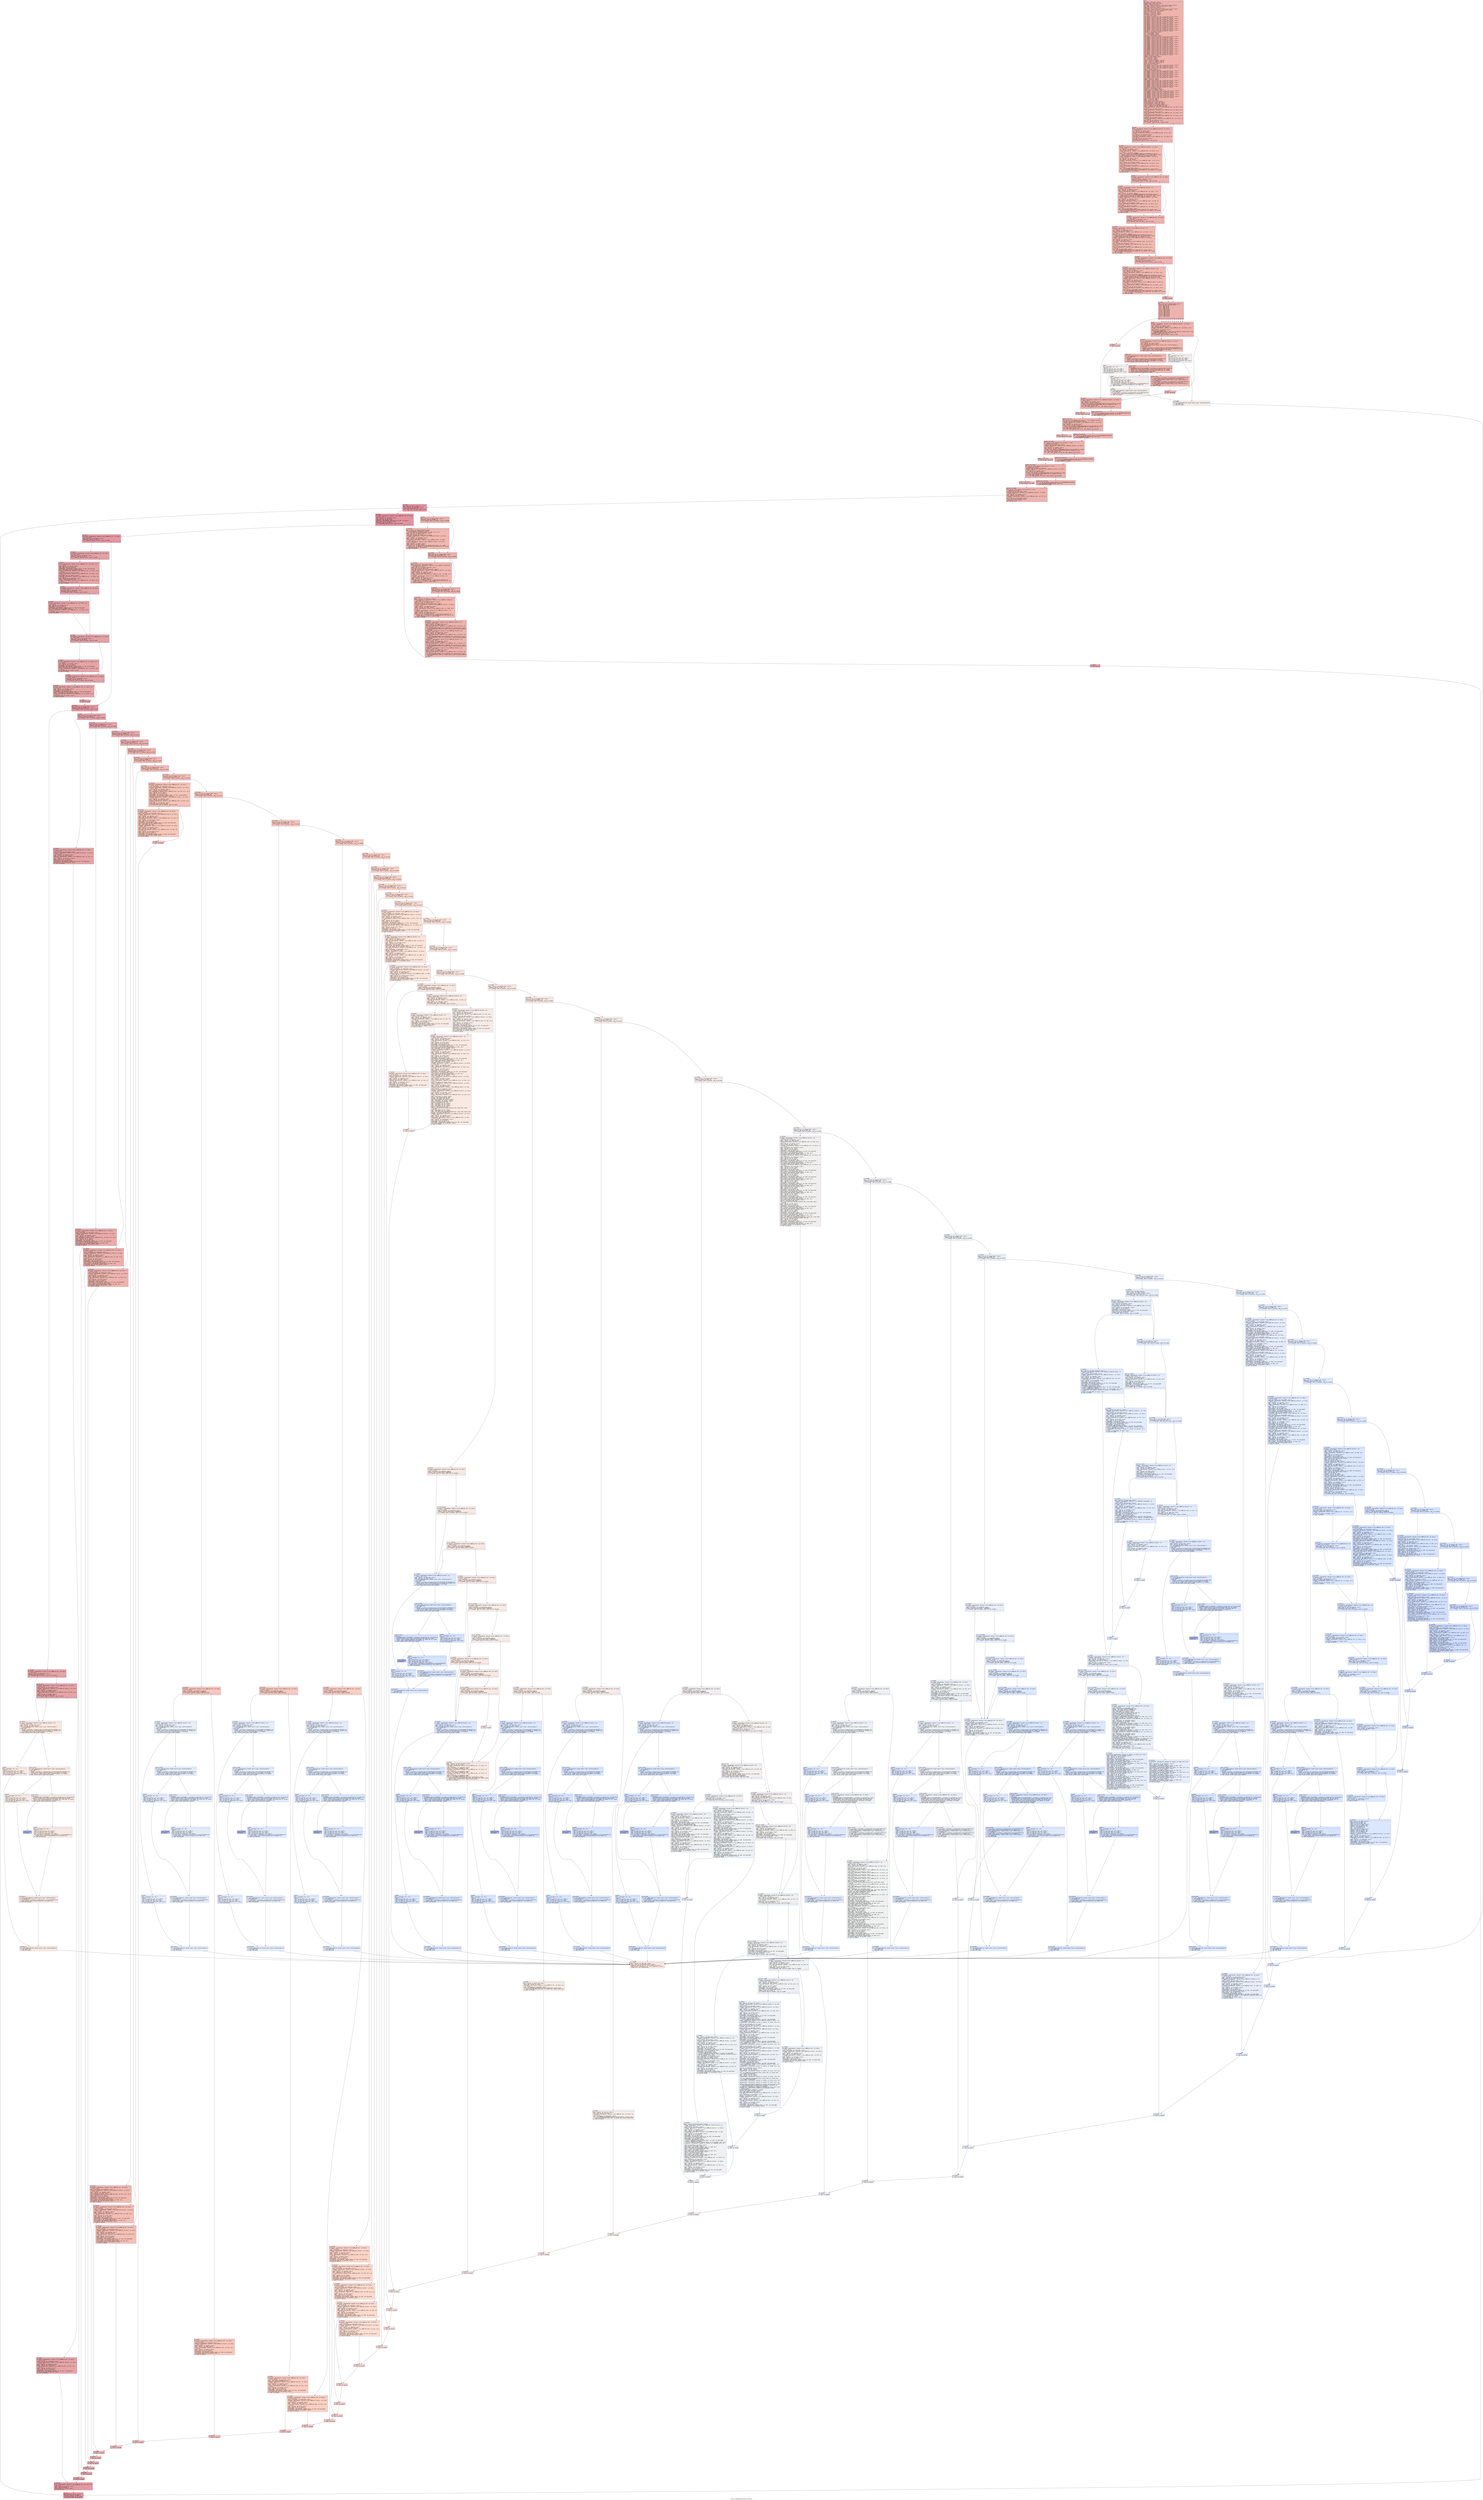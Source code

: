 digraph "CFG for '_ZN9LAMMPS_NS3Set3setEi' function" {
	label="CFG for '_ZN9LAMMPS_NS3Set3setEi' function";

	Node0x55eeb4a343d0 [shape=record,color="#3d50c3ff", style=filled, fillcolor="#d6524470" fontname="Courier",label="{entry:\l|  %this.addr = alloca ptr, align 8\l  %keyword.addr = alloca i32, align 4\l  %nlocal = alloca i32, align 4\l  %ref.tmp = alloca %\"class.std::__cxx11::basic_string\", align 8\l  %ref.tmp38 = alloca %\"class.std::allocator.4\", align 1\l  %exn.slot = alloca ptr, align 8\l  %ehselector.slot = alloca i32, align 4\l  %ref.tmp39 = alloca %\"class.std::__cxx11::basic_string\", align 8\l  %ref.tmp40 = alloca %\"class.std::allocator.4\", align 1\l  %avec_ellipsoid = alloca ptr, align 8\l  %avec_line = alloca ptr, align 8\l  %avec_tri = alloca ptr, align 8\l  %avec_body = alloca ptr, align 8\l  %nlocal65 = alloca i32, align 4\l  %i = alloca i32, align 4\l  %ref.tmp114 = alloca %\"class.std::__cxx11::basic_string\", align 8\l  %ref.tmp115 = alloca %\"class.std::allocator.4\", align 1\l  %ref.tmp118 = alloca %\"class.std::__cxx11::basic_string\", align 8\l  %ref.tmp119 = alloca %\"class.std::allocator.4\", align 1\l  %ref.tmp217 = alloca %\"class.std::__cxx11::basic_string\", align 8\l  %ref.tmp218 = alloca %\"class.std::allocator.4\", align 1\l  %ref.tmp221 = alloca %\"class.std::__cxx11::basic_string\", align 8\l  %ref.tmp222 = alloca %\"class.std::allocator.4\", align 1\l  %ref.tmp243 = alloca %\"class.std::__cxx11::basic_string\", align 8\l  %ref.tmp244 = alloca %\"class.std::allocator.4\", align 1\l  %ref.tmp247 = alloca %\"class.std::__cxx11::basic_string\", align 8\l  %ref.tmp248 = alloca %\"class.std::allocator.4\", align 1\l  %ref.tmp269 = alloca %\"class.std::__cxx11::basic_string\", align 8\l  %ref.tmp270 = alloca %\"class.std::allocator.4\", align 1\l  %ref.tmp273 = alloca %\"class.std::__cxx11::basic_string\", align 8\l  %ref.tmp274 = alloca %\"class.std::allocator.4\", align 1\l  %onemass = alloca double, align 8\l  %vx = alloca double, align 8\l  %vy = alloca double, align 8\l  %vz = alloca double, align 8\l  %tfactor = alloca double, align 8\l  %ref.tmp422 = alloca %\"class.std::__cxx11::basic_string\", align 8\l  %ref.tmp423 = alloca %\"class.std::allocator.4\", align 1\l  %ref.tmp426 = alloca %\"class.std::__cxx11::basic_string\", align 8\l  %ref.tmp427 = alloca %\"class.std::allocator.4\", align 1\l  %ref.tmp456 = alloca %\"class.std::__cxx11::basic_string\", align 8\l  %ref.tmp457 = alloca %\"class.std::allocator.4\", align 1\l  %ref.tmp460 = alloca %\"class.std::__cxx11::basic_string\", align 8\l  %ref.tmp461 = alloca %\"class.std::allocator.4\", align 1\l  %ref.tmp485 = alloca %\"class.std::__cxx11::basic_string\", align 8\l  %ref.tmp486 = alloca %\"class.std::allocator.4\", align 1\l  %ref.tmp489 = alloca %\"class.std::__cxx11::basic_string\", align 8\l  %ref.tmp490 = alloca %\"class.std::allocator.4\", align 1\l  %ref.tmp508 = alloca %\"class.std::__cxx11::basic_string\", align 8\l  %ref.tmp509 = alloca %\"class.std::allocator.4\", align 1\l  %ref.tmp512 = alloca %\"class.std::__cxx11::basic_string\", align 8\l  %ref.tmp513 = alloca %\"class.std::allocator.4\", align 1\l  %ref.tmp531 = alloca %\"class.std::__cxx11::basic_string\", align 8\l  %ref.tmp532 = alloca %\"class.std::allocator.4\", align 1\l  %ref.tmp535 = alloca %\"class.std::__cxx11::basic_string\", align 8\l  %ref.tmp536 = alloca %\"class.std::allocator.4\", align 1\l  %shape = alloca ptr, align 8\l  %length = alloca double, align 8\l  %c1 = alloca ptr, align 8\l  %c2 = alloca ptr, align 8\l  %c3 = alloca ptr, align 8\l  %c2mc1 = alloca [3 x double], align 16\l  %c3mc1 = alloca [3 x double], align 16\l  %norm = alloca [3 x double], align 16\l  %area = alloca double, align 8\l  %mu = alloca ptr, align 8\l  %ref.tmp755 = alloca %\"class.std::__cxx11::basic_string\", align 8\l  %ref.tmp756 = alloca %\"class.std::allocator.4\", align 1\l  %ref.tmp759 = alloca %\"class.std::__cxx11::basic_string\", align 8\l  %ref.tmp760 = alloca %\"class.std::allocator.4\", align 1\l  %sp = alloca ptr, align 8\l  %inorm = alloca double, align 8\l  %ref.tmp814 = alloca %\"class.std::__cxx11::basic_string\", align 8\l  %ref.tmp815 = alloca %\"class.std::allocator.4\", align 1\l  %ref.tmp818 = alloca %\"class.std::__cxx11::basic_string\", align 8\l  %ref.tmp819 = alloca %\"class.std::allocator.4\", align 1\l  %ref.tmp855 = alloca %\"class.std::__cxx11::basic_string\", align 8\l  %ref.tmp856 = alloca %\"class.std::allocator.4\", align 1\l  %ref.tmp859 = alloca %\"class.std::__cxx11::basic_string\", align 8\l  %ref.tmp860 = alloca %\"class.std::allocator.4\", align 1\l  %quat = alloca ptr, align 8\l  %quat2 = alloca ptr, align 8\l  %ref.tmp934 = alloca %\"class.std::__cxx11::basic_string\", align 8\l  %ref.tmp935 = alloca %\"class.std::allocator.4\", align 1\l  %ref.tmp938 = alloca %\"class.std::__cxx11::basic_string\", align 8\l  %ref.tmp939 = alloca %\"class.std::allocator.4\", align 1\l  %ref.tmp963 = alloca %\"class.std::__cxx11::basic_string\", align 8\l  %ref.tmp964 = alloca %\"class.std::allocator.4\", align 1\l  %ref.tmp967 = alloca %\"class.std::__cxx11::basic_string\", align 8\l  %ref.tmp968 = alloca %\"class.std::allocator.4\", align 1\l  %theta2 = alloca double, align 8\l  %sintheta2 = alloca double, align 8\l  %temp = alloca [4 x double], align 16\l  %ref.tmp1034 = alloca %\"class.std::__cxx11::basic_string\", align 8\l  %ref.tmp1035 = alloca %\"class.std::allocator.4\", align 1\l  %ref.tmp1038 = alloca %\"class.std::__cxx11::basic_string\", align 8\l  %ref.tmp1039 = alloca %\"class.std::allocator.4\", align 1\l  %ref.tmp1104 = alloca %\"class.std::__cxx11::basic_string\", align 8\l  %ref.tmp1105 = alloca %\"class.std::allocator.4\", align 1\l  %ref.tmp1108 = alloca %\"class.std::__cxx11::basic_string\", align 8\l  %ref.tmp1109 = alloca %\"class.std::allocator.4\", align 1\l  %xbox = alloca i32, align 4\l  %ybox = alloca i32, align 4\l  %zbox = alloca i32, align 4\l  %nlocal_bonus = alloca i64, align 8\l  %nlocal_bonus1301 = alloca i64, align 8\l  %nlocal_bonus1310 = alloca i64, align 8\l  store ptr %this, ptr %this.addr, align 8\l  store i32 %keyword, ptr %keyword.addr, align 4\l  %this1 = load ptr, ptr %this.addr, align 8\l  %vec4 = getelementptr inbounds %\"class.LAMMPS_NS::Set\", ptr %this1, i32 0,\l... i32 37\l  store ptr null, ptr %vec4, align 8\l  %vec3 = getelementptr inbounds %\"class.LAMMPS_NS::Set\", ptr %this1, i32 0,\l... i32 36\l  store ptr null, ptr %vec3, align 8\l  %vec2 = getelementptr inbounds %\"class.LAMMPS_NS::Set\", ptr %this1, i32 0,\l... i32 35\l  store ptr null, ptr %vec2, align 8\l  %vec1 = getelementptr inbounds %\"class.LAMMPS_NS::Set\", ptr %this1, i32 0,\l... i32 34\l  store ptr null, ptr %vec1, align 8\l  %varflag = getelementptr inbounds %\"class.LAMMPS_NS::Set\", ptr %this1, i32\l... 0, i32 24\l  %0 = load i32, ptr %varflag, align 8\l  %tobool = icmp ne i32 %0, 0\l  br i1 %tobool, label %if.then, label %if.end34\l|{<s0>T|<s1>F}}"];
	Node0x55eeb4a343d0:s0 -> Node0x55eeb4a39df0[tooltip="entry -> if.then\nProbability 62.50%" ];
	Node0x55eeb4a343d0:s1 -> Node0x55eeb4a39e60[tooltip="entry -> if.end34\nProbability 37.50%" ];
	Node0x55eeb4a39df0 [shape=record,color="#3d50c3ff", style=filled, fillcolor="#d8564670" fontname="Courier",label="{if.then:\l|  %atom = getelementptr inbounds %\"class.LAMMPS_NS::Pointers\", ptr %this1,\l... i32 0, i32 6\l  %1 = load ptr, ptr %atom, align 8\l  %2 = load ptr, ptr %1, align 8\l  %nlocal2 = getelementptr inbounds %\"class.LAMMPS_NS::Atom\", ptr %2, i32 0,\l... i32 4\l  %3 = load i32, ptr %nlocal2, align 8\l  store i32 %3, ptr %nlocal, align 4\l  %varflag1 = getelementptr inbounds %\"class.LAMMPS_NS::Set\", ptr %this1, i32\l... 0, i32 25\l  %4 = load i32, ptr %varflag1, align 4\l  %tobool3 = icmp ne i32 %4, 0\l  br i1 %tobool3, label %if.then4, label %if.end\l|{<s0>T|<s1>F}}"];
	Node0x55eeb4a39df0:s0 -> Node0x55eeb4a3a560[tooltip="if.then -> if.then4\nProbability 62.50%" ];
	Node0x55eeb4a39df0:s1 -> Node0x55eeb4a3a5e0[tooltip="if.then -> if.end\nProbability 37.50%" ];
	Node0x55eeb4a3a560 [shape=record,color="#3d50c3ff", style=filled, fillcolor="#de614d70" fontname="Courier",label="{if.then4:\l|  %memory = getelementptr inbounds %\"class.LAMMPS_NS::Pointers\", ptr %this1,\l... i32 0, i32 2\l  %5 = load ptr, ptr %memory, align 8\l  %6 = load ptr, ptr %5, align 8\l  %vec15 = getelementptr inbounds %\"class.LAMMPS_NS::Set\", ptr %this1, i32 0,\l... i32 34\l  %7 = load i32, ptr %nlocal, align 4\l  %call = call noundef ptr @_ZN9LAMMPS_NS6Memory6createIdEEPT_RS3_iPKc(ptr\l... noundef nonnull align 8 dereferenceable(184) %6, ptr noundef nonnull align 8\l... dereferenceable(8) %vec15, i32 noundef %7, ptr noundef @.str.149)\l  %input = getelementptr inbounds %\"class.LAMMPS_NS::Pointers\", ptr %this1,\l... i32 0, i32 5\l  %8 = load ptr, ptr %input, align 8\l  %9 = load ptr, ptr %8, align 8\l  %variable = getelementptr inbounds %\"class.LAMMPS_NS::Input\", ptr %9, i32 0,\l... i32 3\l  %10 = load ptr, ptr %variable, align 8\l  %ivar1 = getelementptr inbounds %\"class.LAMMPS_NS::Set\", ptr %this1, i32 0,\l... i32 29\l  %11 = load i32, ptr %ivar1, align 4\l  %vec16 = getelementptr inbounds %\"class.LAMMPS_NS::Set\", ptr %this1, i32 0,\l... i32 34\l  %12 = load ptr, ptr %vec16, align 8\l  call void @_ZN9LAMMPS_NS8Variable12compute_atomEiiPdii(ptr noundef nonnull\l... align 8 dereferenceable(376) %10, i32 noundef %11, i32 noundef 0, ptr noundef\l... %12, i32 noundef 1, i32 noundef 0)\l  br label %if.end\l}"];
	Node0x55eeb4a3a560 -> Node0x55eeb4a3a5e0[tooltip="if.then4 -> if.end\nProbability 100.00%" ];
	Node0x55eeb4a3a5e0 [shape=record,color="#3d50c3ff", style=filled, fillcolor="#d8564670" fontname="Courier",label="{if.end:\l|  %varflag2 = getelementptr inbounds %\"class.LAMMPS_NS::Set\", ptr %this1,\l... i32 0, i32 26\l  %13 = load i32, ptr %varflag2, align 8\l  %tobool7 = icmp ne i32 %13, 0\l  br i1 %tobool7, label %if.then8, label %if.end15\l|{<s0>T|<s1>F}}"];
	Node0x55eeb4a3a5e0:s0 -> Node0x55eeb4a3b740[tooltip="if.end -> if.then8\nProbability 62.50%" ];
	Node0x55eeb4a3a5e0:s1 -> Node0x55eeb4a3b7c0[tooltip="if.end -> if.end15\nProbability 37.50%" ];
	Node0x55eeb4a3b740 [shape=record,color="#3d50c3ff", style=filled, fillcolor="#de614d70" fontname="Courier",label="{if.then8:\l|  %memory9 = getelementptr inbounds %\"class.LAMMPS_NS::Pointers\", ptr\l... %this1, i32 0, i32 2\l  %14 = load ptr, ptr %memory9, align 8\l  %15 = load ptr, ptr %14, align 8\l  %vec210 = getelementptr inbounds %\"class.LAMMPS_NS::Set\", ptr %this1, i32 0,\l... i32 35\l  %16 = load i32, ptr %nlocal, align 4\l  %call11 = call noundef ptr @_ZN9LAMMPS_NS6Memory6createIdEEPT_RS3_iPKc(ptr\l... noundef nonnull align 8 dereferenceable(184) %15, ptr noundef nonnull align 8\l... dereferenceable(8) %vec210, i32 noundef %16, ptr noundef @.str.150)\l  %input12 = getelementptr inbounds %\"class.LAMMPS_NS::Pointers\", ptr %this1,\l... i32 0, i32 5\l  %17 = load ptr, ptr %input12, align 8\l  %18 = load ptr, ptr %17, align 8\l  %variable13 = getelementptr inbounds %\"class.LAMMPS_NS::Input\", ptr %18, i32\l... 0, i32 3\l  %19 = load ptr, ptr %variable13, align 8\l  %ivar2 = getelementptr inbounds %\"class.LAMMPS_NS::Set\", ptr %this1, i32 0,\l... i32 30\l  %20 = load i32, ptr %ivar2, align 8\l  %vec214 = getelementptr inbounds %\"class.LAMMPS_NS::Set\", ptr %this1, i32 0,\l... i32 35\l  %21 = load ptr, ptr %vec214, align 8\l  call void @_ZN9LAMMPS_NS8Variable12compute_atomEiiPdii(ptr noundef nonnull\l... align 8 dereferenceable(376) %19, i32 noundef %20, i32 noundef 0, ptr noundef\l... %21, i32 noundef 1, i32 noundef 0)\l  br label %if.end15\l}"];
	Node0x55eeb4a3b740 -> Node0x55eeb4a3b7c0[tooltip="if.then8 -> if.end15\nProbability 100.00%" ];
	Node0x55eeb4a3b7c0 [shape=record,color="#3d50c3ff", style=filled, fillcolor="#d8564670" fontname="Courier",label="{if.end15:\l|  %varflag3 = getelementptr inbounds %\"class.LAMMPS_NS::Set\", ptr %this1,\l... i32 0, i32 27\l  %22 = load i32, ptr %varflag3, align 4\l  %tobool16 = icmp ne i32 %22, 0\l  br i1 %tobool16, label %if.then17, label %if.end24\l|{<s0>T|<s1>F}}"];
	Node0x55eeb4a3b7c0:s0 -> Node0x55eeb4a3c840[tooltip="if.end15 -> if.then17\nProbability 62.50%" ];
	Node0x55eeb4a3b7c0:s1 -> Node0x55eeb4a3c8c0[tooltip="if.end15 -> if.end24\nProbability 37.50%" ];
	Node0x55eeb4a3c840 [shape=record,color="#3d50c3ff", style=filled, fillcolor="#de614d70" fontname="Courier",label="{if.then17:\l|  %memory18 = getelementptr inbounds %\"class.LAMMPS_NS::Pointers\", ptr\l... %this1, i32 0, i32 2\l  %23 = load ptr, ptr %memory18, align 8\l  %24 = load ptr, ptr %23, align 8\l  %vec319 = getelementptr inbounds %\"class.LAMMPS_NS::Set\", ptr %this1, i32 0,\l... i32 36\l  %25 = load i32, ptr %nlocal, align 4\l  %call20 = call noundef ptr @_ZN9LAMMPS_NS6Memory6createIdEEPT_RS3_iPKc(ptr\l... noundef nonnull align 8 dereferenceable(184) %24, ptr noundef nonnull align 8\l... dereferenceable(8) %vec319, i32 noundef %25, ptr noundef @.str.151)\l  %input21 = getelementptr inbounds %\"class.LAMMPS_NS::Pointers\", ptr %this1,\l... i32 0, i32 5\l  %26 = load ptr, ptr %input21, align 8\l  %27 = load ptr, ptr %26, align 8\l  %variable22 = getelementptr inbounds %\"class.LAMMPS_NS::Input\", ptr %27, i32\l... 0, i32 3\l  %28 = load ptr, ptr %variable22, align 8\l  %ivar3 = getelementptr inbounds %\"class.LAMMPS_NS::Set\", ptr %this1, i32 0,\l... i32 31\l  %29 = load i32, ptr %ivar3, align 4\l  %vec323 = getelementptr inbounds %\"class.LAMMPS_NS::Set\", ptr %this1, i32 0,\l... i32 36\l  %30 = load ptr, ptr %vec323, align 8\l  call void @_ZN9LAMMPS_NS8Variable12compute_atomEiiPdii(ptr noundef nonnull\l... align 8 dereferenceable(376) %28, i32 noundef %29, i32 noundef 0, ptr noundef\l... %30, i32 noundef 1, i32 noundef 0)\l  br label %if.end24\l}"];
	Node0x55eeb4a3c840 -> Node0x55eeb4a3c8c0[tooltip="if.then17 -> if.end24\nProbability 100.00%" ];
	Node0x55eeb4a3c8c0 [shape=record,color="#3d50c3ff", style=filled, fillcolor="#d8564670" fontname="Courier",label="{if.end24:\l|  %varflag4 = getelementptr inbounds %\"class.LAMMPS_NS::Set\", ptr %this1,\l... i32 0, i32 28\l  %31 = load i32, ptr %varflag4, align 8\l  %tobool25 = icmp ne i32 %31, 0\l  br i1 %tobool25, label %if.then26, label %if.end33\l|{<s0>T|<s1>F}}"];
	Node0x55eeb4a3c8c0:s0 -> Node0x55eeb4a3d8f0[tooltip="if.end24 -> if.then26\nProbability 62.50%" ];
	Node0x55eeb4a3c8c0:s1 -> Node0x55eeb4a3d970[tooltip="if.end24 -> if.end33\nProbability 37.50%" ];
	Node0x55eeb4a3d8f0 [shape=record,color="#3d50c3ff", style=filled, fillcolor="#de614d70" fontname="Courier",label="{if.then26:\l|  %memory27 = getelementptr inbounds %\"class.LAMMPS_NS::Pointers\", ptr\l... %this1, i32 0, i32 2\l  %32 = load ptr, ptr %memory27, align 8\l  %33 = load ptr, ptr %32, align 8\l  %vec428 = getelementptr inbounds %\"class.LAMMPS_NS::Set\", ptr %this1, i32 0,\l... i32 37\l  %34 = load i32, ptr %nlocal, align 4\l  %call29 = call noundef ptr @_ZN9LAMMPS_NS6Memory6createIdEEPT_RS3_iPKc(ptr\l... noundef nonnull align 8 dereferenceable(184) %33, ptr noundef nonnull align 8\l... dereferenceable(8) %vec428, i32 noundef %34, ptr noundef @.str.152)\l  %input30 = getelementptr inbounds %\"class.LAMMPS_NS::Pointers\", ptr %this1,\l... i32 0, i32 5\l  %35 = load ptr, ptr %input30, align 8\l  %36 = load ptr, ptr %35, align 8\l  %variable31 = getelementptr inbounds %\"class.LAMMPS_NS::Input\", ptr %36, i32\l... 0, i32 3\l  %37 = load ptr, ptr %variable31, align 8\l  %ivar4 = getelementptr inbounds %\"class.LAMMPS_NS::Set\", ptr %this1, i32 0,\l... i32 32\l  %38 = load i32, ptr %ivar4, align 8\l  %vec432 = getelementptr inbounds %\"class.LAMMPS_NS::Set\", ptr %this1, i32 0,\l... i32 37\l  %39 = load ptr, ptr %vec432, align 8\l  call void @_ZN9LAMMPS_NS8Variable12compute_atomEiiPdii(ptr noundef nonnull\l... align 8 dereferenceable(376) %37, i32 noundef %38, i32 noundef 0, ptr noundef\l... %39, i32 noundef 1, i32 noundef 0)\l  br label %if.end33\l}"];
	Node0x55eeb4a3d8f0 -> Node0x55eeb4a3d970[tooltip="if.then26 -> if.end33\nProbability 100.00%" ];
	Node0x55eeb4a3d970 [shape=record,color="#3d50c3ff", style=filled, fillcolor="#d8564670" fontname="Courier",label="{if.end33:\l|  br label %if.end34\l}"];
	Node0x55eeb4a3d970 -> Node0x55eeb4a39e60[tooltip="if.end33 -> if.end34\nProbability 100.00%" ];
	Node0x55eeb4a39e60 [shape=record,color="#3d50c3ff", style=filled, fillcolor="#d6524470" fontname="Courier",label="{if.end34:\l|  %40 = load i32, ptr %keyword.addr, align 4\l  switch i32 %40, label %sw.default [\l    i32 5, label %sw.bb\l    i32 6, label %sw.bb\l    i32 7, label %sw.bb\l    i32 4, label %sw.bb\l    i32 12, label %sw.bb\l    i32 26, label %sw.bb\l    i32 13, label %sw.bb\l    i32 29, label %sw.bb\l    i32 31, label %sw.bb\l    i32 28, label %sw.bb\l    i32 22, label %sw.bb\l    i32 33, label %sw.bb\l  ]\l|{<s0>def|<s1>5|<s2>6|<s3>7|<s4>4|<s5>12|<s6>26|<s7>13|<s8>29|<s9>31|<s10>28|<s11>22|<s12>33}}"];
	Node0x55eeb4a39e60:s0 -> Node0x55eeb4a3e890[tooltip="if.end34 -> sw.default\nProbability 7.69%" ];
	Node0x55eeb4a39e60:s1 -> Node0x55eeb4a3e8e0[tooltip="if.end34 -> sw.bb\nProbability 92.31%" ];
	Node0x55eeb4a39e60:s2 -> Node0x55eeb4a3e8e0[tooltip="if.end34 -> sw.bb\nProbability 92.31%" ];
	Node0x55eeb4a39e60:s3 -> Node0x55eeb4a3e8e0[tooltip="if.end34 -> sw.bb\nProbability 92.31%" ];
	Node0x55eeb4a39e60:s4 -> Node0x55eeb4a3e8e0[tooltip="if.end34 -> sw.bb\nProbability 92.31%" ];
	Node0x55eeb4a39e60:s5 -> Node0x55eeb4a3e8e0[tooltip="if.end34 -> sw.bb\nProbability 92.31%" ];
	Node0x55eeb4a39e60:s6 -> Node0x55eeb4a3e8e0[tooltip="if.end34 -> sw.bb\nProbability 92.31%" ];
	Node0x55eeb4a39e60:s7 -> Node0x55eeb4a3e8e0[tooltip="if.end34 -> sw.bb\nProbability 92.31%" ];
	Node0x55eeb4a39e60:s8 -> Node0x55eeb4a3e8e0[tooltip="if.end34 -> sw.bb\nProbability 92.31%" ];
	Node0x55eeb4a39e60:s9 -> Node0x55eeb4a3e8e0[tooltip="if.end34 -> sw.bb\nProbability 92.31%" ];
	Node0x55eeb4a39e60:s10 -> Node0x55eeb4a3e8e0[tooltip="if.end34 -> sw.bb\nProbability 92.31%" ];
	Node0x55eeb4a39e60:s11 -> Node0x55eeb4a3e8e0[tooltip="if.end34 -> sw.bb\nProbability 92.31%" ];
	Node0x55eeb4a39e60:s12 -> Node0x55eeb4a3e8e0[tooltip="if.end34 -> sw.bb\nProbability 92.31%" ];
	Node0x55eeb4a3e8e0 [shape=record,color="#3d50c3ff", style=filled, fillcolor="#d6524470" fontname="Courier",label="{sw.bb:\l|  %modify = getelementptr inbounds %\"class.LAMMPS_NS::Pointers\", ptr %this1,\l... i32 0, i32 12\l  %41 = load ptr, ptr %modify, align 8\l  %42 = load ptr, ptr %41, align 8\l  %select = getelementptr inbounds %\"class.LAMMPS_NS::Set\", ptr %this1, i32 0,\l... i32 2\l  %43 = load ptr, ptr %select, align 8\l  %call35 = call noundef i32\l... @_ZN9LAMMPS_NS6Modify24check_rigid_list_overlapEPi(ptr noundef nonnull align\l... 8 dereferenceable(720) %42, ptr noundef %43)\l  %tobool36 = icmp ne i32 %call35, 0\l  br i1 %tobool36, label %if.then37, label %if.end47\l|{<s0>T|<s1>F}}"];
	Node0x55eeb4a3e8e0:s0 -> Node0x55eeb4a3f290[tooltip="sw.bb -> if.then37\nProbability 62.50%" ];
	Node0x55eeb4a3e8e0:s1 -> Node0x55eeb4a3f370[tooltip="sw.bb -> if.end47\nProbability 37.50%" ];
	Node0x55eeb4a3f290 [shape=record,color="#3d50c3ff", style=filled, fillcolor="#dc5d4a70" fontname="Courier",label="{if.then37:\l|  %error = getelementptr inbounds %\"class.LAMMPS_NS::Pointers\", ptr %this1,\l... i32 0, i32 3\l  %44 = load ptr, ptr %error, align 8\l  %45 = load ptr, ptr %44, align 8\l  call void @_ZNSaIcEC1Ev(ptr noundef nonnull align 1 dereferenceable(1)\l... %ref.tmp38) #12\l  invoke void\l... @_ZNSt7__cxx1112basic_stringIcSt11char_traitsIcESaIcEEC2IS3_EEPKcRKS3_(ptr\l... noundef nonnull align 8 dereferenceable(32) %ref.tmp, ptr noundef @.str, ptr\l... noundef nonnull align 1 dereferenceable(1) %ref.tmp38)\l          to label %invoke.cont unwind label %lpad\l}"];
	Node0x55eeb4a3f290 -> Node0x55eeb4a3f840[tooltip="if.then37 -> invoke.cont\nProbability 100.00%" ];
	Node0x55eeb4a3f290 -> Node0x55eeb4a3f8c0[tooltip="if.then37 -> lpad\nProbability 0.00%" ];
	Node0x55eeb4a3f840 [shape=record,color="#3d50c3ff", style=filled, fillcolor="#dc5d4a70" fontname="Courier",label="{invoke.cont:\l|  call void @_ZNSaIcEC1Ev(ptr noundef nonnull align 1 dereferenceable(1)\l... %ref.tmp40) #12\l  invoke void\l... @_ZNSt7__cxx1112basic_stringIcSt11char_traitsIcESaIcEEC2IS3_EEPKcRKS3_(ptr\l... noundef nonnull align 8 dereferenceable(32) %ref.tmp39, ptr noundef\l... @.str.153, ptr noundef nonnull align 1 dereferenceable(1) %ref.tmp40)\l          to label %invoke.cont42 unwind label %lpad41\l}"];
	Node0x55eeb4a3f840 -> Node0x55eeb4a3fc40[tooltip="invoke.cont -> invoke.cont42\nProbability 100.00%" ];
	Node0x55eeb4a3f840 -> Node0x55eeb4a3fc90[tooltip="invoke.cont -> lpad41\nProbability 0.00%" ];
	Node0x55eeb4a3fc40 [shape=record,color="#3d50c3ff", style=filled, fillcolor="#dc5d4a70" fontname="Courier",label="{invoke.cont42:\l|  invoke void\l... @_ZN9LAMMPS_NS5Error7warningERKNSt7__cxx1112basic_stringIcSt11char_traitsIcESa\l...IcEEEiS8_(ptr noundef nonnull align 8 dereferenceable(196) %45, ptr noundef\l... nonnull align 8 dereferenceable(32) %ref.tmp, i32 noundef 844, ptr noundef\l... nonnull align 8 dereferenceable(32) %ref.tmp39)\l          to label %invoke.cont44 unwind label %lpad43\l}"];
	Node0x55eeb4a3fc40 -> Node0x55eeb4a3fbf0[tooltip="invoke.cont42 -> invoke.cont44\nProbability 100.00%" ];
	Node0x55eeb4a3fc40 -> Node0x55eeb4a3ffb0[tooltip="invoke.cont42 -> lpad43\nProbability 0.00%" ];
	Node0x55eeb4a3fbf0 [shape=record,color="#3d50c3ff", style=filled, fillcolor="#dc5d4a70" fontname="Courier",label="{invoke.cont44:\l|  call void @_ZNSt7__cxx1112basic_stringIcSt11char_traitsIcESaIcEED1Ev(ptr\l... noundef nonnull align 8 dereferenceable(32) %ref.tmp39) #12\l  call void @_ZNSaIcED1Ev(ptr noundef nonnull align 1 dereferenceable(1)\l... %ref.tmp40) #12\l  call void @_ZNSt7__cxx1112basic_stringIcSt11char_traitsIcESaIcEED1Ev(ptr\l... noundef nonnull align 8 dereferenceable(32) %ref.tmp) #12\l  call void @_ZNSaIcED1Ev(ptr noundef nonnull align 1 dereferenceable(1)\l... %ref.tmp38) #12\l  br label %if.end47\l}"];
	Node0x55eeb4a3fbf0 -> Node0x55eeb4a3f370[tooltip="invoke.cont44 -> if.end47\nProbability 100.00%" ];
	Node0x55eeb4a3f8c0 [shape=record,color="#3d50c3ff", style=filled, fillcolor="#e3d9d370" fontname="Courier",label="{lpad:\l|  %46 = landingpad \{ ptr, i32 \}\l          cleanup\l  %47 = extractvalue \{ ptr, i32 \} %46, 0\l  store ptr %47, ptr %exn.slot, align 8\l  %48 = extractvalue \{ ptr, i32 \} %46, 1\l  store i32 %48, ptr %ehselector.slot, align 4\l  br label %ehcleanup46\l}"];
	Node0x55eeb4a3f8c0 -> Node0x55eeb4a411a0[tooltip="lpad -> ehcleanup46\nProbability 100.00%" ];
	Node0x55eeb4a3fc90 [shape=record,color="#3d50c3ff", style=filled, fillcolor="#e3d9d370" fontname="Courier",label="{lpad41:\l|  %49 = landingpad \{ ptr, i32 \}\l          cleanup\l  %50 = extractvalue \{ ptr, i32 \} %49, 0\l  store ptr %50, ptr %exn.slot, align 8\l  %51 = extractvalue \{ ptr, i32 \} %49, 1\l  store i32 %51, ptr %ehselector.slot, align 4\l  br label %ehcleanup\l}"];
	Node0x55eeb4a3fc90 -> Node0x55eeb4a41510[tooltip="lpad41 -> ehcleanup\nProbability 100.00%" ];
	Node0x55eeb4a3ffb0 [shape=record,color="#3d50c3ff", style=filled, fillcolor="#e3d9d370" fontname="Courier",label="{lpad43:\l|  %52 = landingpad \{ ptr, i32 \}\l          cleanup\l  %53 = extractvalue \{ ptr, i32 \} %52, 0\l  store ptr %53, ptr %exn.slot, align 8\l  %54 = extractvalue \{ ptr, i32 \} %52, 1\l  store i32 %54, ptr %ehselector.slot, align 4\l  call void @_ZNSt7__cxx1112basic_stringIcSt11char_traitsIcESaIcEED1Ev(ptr\l... noundef nonnull align 8 dereferenceable(32) %ref.tmp39) #12\l  br label %ehcleanup\l}"];
	Node0x55eeb4a3ffb0 -> Node0x55eeb4a41510[tooltip="lpad43 -> ehcleanup\nProbability 100.00%" ];
	Node0x55eeb4a41510 [shape=record,color="#3d50c3ff", style=filled, fillcolor="#e8d6cc70" fontname="Courier",label="{ehcleanup:\l|  call void @_ZNSaIcED1Ev(ptr noundef nonnull align 1 dereferenceable(1)\l... %ref.tmp40) #12\l  call void @_ZNSt7__cxx1112basic_stringIcSt11char_traitsIcESaIcEED1Ev(ptr\l... noundef nonnull align 8 dereferenceable(32) %ref.tmp) #12\l  br label %ehcleanup46\l}"];
	Node0x55eeb4a41510 -> Node0x55eeb4a411a0[tooltip="ehcleanup -> ehcleanup46\nProbability 100.00%" ];
	Node0x55eeb4a411a0 [shape=record,color="#3d50c3ff", style=filled, fillcolor="#ead5c970" fontname="Courier",label="{ehcleanup46:\l|  call void @_ZNSaIcED1Ev(ptr noundef nonnull align 1 dereferenceable(1)\l... %ref.tmp38) #12\l  br label %eh.resume\l}"];
	Node0x55eeb4a411a0 -> Node0x55eeb4a41dc0[tooltip="ehcleanup46 -> eh.resume\nProbability 100.00%" ];
	Node0x55eeb4a3f370 [shape=record,color="#3d50c3ff", style=filled, fillcolor="#d6524470" fontname="Courier",label="{if.end47:\l|  br label %sw.epilog\l}"];
	Node0x55eeb4a3f370 -> Node0x55eeb4a41e80[tooltip="if.end47 -> sw.epilog\nProbability 100.00%" ];
	Node0x55eeb4a3e890 [shape=record,color="#3d50c3ff", style=filled, fillcolor="#e8765c70" fontname="Courier",label="{sw.default:\l|  br label %sw.epilog\l}"];
	Node0x55eeb4a3e890 -> Node0x55eeb4a41e80[tooltip="sw.default -> sw.epilog\nProbability 100.00%" ];
	Node0x55eeb4a41e80 [shape=record,color="#3d50c3ff", style=filled, fillcolor="#d6524470" fontname="Courier",label="{sw.epilog:\l|  %atom48 = getelementptr inbounds %\"class.LAMMPS_NS::Pointers\", ptr %this1,\l... i32 0, i32 6\l  %55 = load ptr, ptr %atom48, align 8\l  %56 = load ptr, ptr %55, align 8\l  %call49 = call noundef ptr @_ZN9LAMMPS_NS4Atom11style_matchEPKc(ptr noundef\l... nonnull align 8 dereferenceable(1856) %56, ptr noundef @.str.154)\l  %57 = icmp eq ptr %call49, null\l  br i1 %57, label %dynamic_cast.null, label %dynamic_cast.notnull\l|{<s0>T|<s1>F}}"];
	Node0x55eeb4a41e80:s0 -> Node0x55eeb4a42460[tooltip="sw.epilog -> dynamic_cast.null\nProbability 37.50%" ];
	Node0x55eeb4a41e80:s1 -> Node0x55eeb4a424e0[tooltip="sw.epilog -> dynamic_cast.notnull\nProbability 62.50%" ];
	Node0x55eeb4a424e0 [shape=record,color="#3d50c3ff", style=filled, fillcolor="#d8564670" fontname="Courier",label="{dynamic_cast.notnull:\l|  %58 = call ptr @__dynamic_cast(ptr %call49, ptr @_ZTIN9LAMMPS_NS7AtomVecE,\l... ptr @_ZTIN9LAMMPS_NS16AtomVecEllipsoidE, i64 0) #12\l  br label %dynamic_cast.end\l}"];
	Node0x55eeb4a424e0 -> Node0x55eeb4a428a0[tooltip="dynamic_cast.notnull -> dynamic_cast.end\nProbability 100.00%" ];
	Node0x55eeb4a42460 [shape=record,color="#3d50c3ff", style=filled, fillcolor="#de614d70" fontname="Courier",label="{dynamic_cast.null:\l|  br label %dynamic_cast.end\l}"];
	Node0x55eeb4a42460 -> Node0x55eeb4a428a0[tooltip="dynamic_cast.null -> dynamic_cast.end\nProbability 100.00%" ];
	Node0x55eeb4a428a0 [shape=record,color="#3d50c3ff", style=filled, fillcolor="#d6524470" fontname="Courier",label="{dynamic_cast.end:\l|  %59 = phi ptr [ %58, %dynamic_cast.notnull ], [ null, %dynamic_cast.null ]\l  store ptr %59, ptr %avec_ellipsoid, align 8\l  %atom50 = getelementptr inbounds %\"class.LAMMPS_NS::Pointers\", ptr %this1,\l... i32 0, i32 6\l  %60 = load ptr, ptr %atom50, align 8\l  %61 = load ptr, ptr %60, align 8\l  %call51 = call noundef ptr @_ZN9LAMMPS_NS4Atom11style_matchEPKc(ptr noundef\l... nonnull align 8 dereferenceable(1856) %61, ptr noundef @.str.155)\l  %62 = icmp eq ptr %call51, null\l  br i1 %62, label %dynamic_cast.null53, label %dynamic_cast.notnull52\l|{<s0>T|<s1>F}}"];
	Node0x55eeb4a428a0:s0 -> Node0x55eeb4a42e00[tooltip="dynamic_cast.end -> dynamic_cast.null53\nProbability 37.50%" ];
	Node0x55eeb4a428a0:s1 -> Node0x55eeb4a42eb0[tooltip="dynamic_cast.end -> dynamic_cast.notnull52\nProbability 62.50%" ];
	Node0x55eeb4a42eb0 [shape=record,color="#3d50c3ff", style=filled, fillcolor="#d8564670" fontname="Courier",label="{dynamic_cast.notnull52:\l|  %63 = call ptr @__dynamic_cast(ptr %call51, ptr @_ZTIN9LAMMPS_NS7AtomVecE,\l... ptr @_ZTIN9LAMMPS_NS11AtomVecLineE, i64 0) #12\l  br label %dynamic_cast.end54\l}"];
	Node0x55eeb4a42eb0 -> Node0x55eeb4a387f0[tooltip="dynamic_cast.notnull52 -> dynamic_cast.end54\nProbability 100.00%" ];
	Node0x55eeb4a42e00 [shape=record,color="#3d50c3ff", style=filled, fillcolor="#de614d70" fontname="Courier",label="{dynamic_cast.null53:\l|  br label %dynamic_cast.end54\l}"];
	Node0x55eeb4a42e00 -> Node0x55eeb4a387f0[tooltip="dynamic_cast.null53 -> dynamic_cast.end54\nProbability 100.00%" ];
	Node0x55eeb4a387f0 [shape=record,color="#3d50c3ff", style=filled, fillcolor="#d6524470" fontname="Courier",label="{dynamic_cast.end54:\l|  %64 = phi ptr [ %63, %dynamic_cast.notnull52 ], [ null,\l... %dynamic_cast.null53 ]\l  store ptr %64, ptr %avec_line, align 8\l  %atom55 = getelementptr inbounds %\"class.LAMMPS_NS::Pointers\", ptr %this1,\l... i32 0, i32 6\l  %65 = load ptr, ptr %atom55, align 8\l  %66 = load ptr, ptr %65, align 8\l  %call56 = call noundef ptr @_ZN9LAMMPS_NS4Atom11style_matchEPKc(ptr noundef\l... nonnull align 8 dereferenceable(1856) %66, ptr noundef @.str.50)\l  %67 = icmp eq ptr %call56, null\l  br i1 %67, label %dynamic_cast.null58, label %dynamic_cast.notnull57\l|{<s0>T|<s1>F}}"];
	Node0x55eeb4a387f0:s0 -> Node0x55eeb4a38d50[tooltip="dynamic_cast.end54 -> dynamic_cast.null58\nProbability 37.50%" ];
	Node0x55eeb4a387f0:s1 -> Node0x55eeb4a38e00[tooltip="dynamic_cast.end54 -> dynamic_cast.notnull57\nProbability 62.50%" ];
	Node0x55eeb4a38e00 [shape=record,color="#3d50c3ff", style=filled, fillcolor="#d8564670" fontname="Courier",label="{dynamic_cast.notnull57:\l|  %68 = call ptr @__dynamic_cast(ptr %call56, ptr @_ZTIN9LAMMPS_NS7AtomVecE,\l... ptr @_ZTIN9LAMMPS_NS10AtomVecTriE, i64 0) #12\l  br label %dynamic_cast.end59\l}"];
	Node0x55eeb4a38e00 -> Node0x55eeb4a447a0[tooltip="dynamic_cast.notnull57 -> dynamic_cast.end59\nProbability 100.00%" ];
	Node0x55eeb4a38d50 [shape=record,color="#3d50c3ff", style=filled, fillcolor="#de614d70" fontname="Courier",label="{dynamic_cast.null58:\l|  br label %dynamic_cast.end59\l}"];
	Node0x55eeb4a38d50 -> Node0x55eeb4a447a0[tooltip="dynamic_cast.null58 -> dynamic_cast.end59\nProbability 100.00%" ];
	Node0x55eeb4a447a0 [shape=record,color="#3d50c3ff", style=filled, fillcolor="#d6524470" fontname="Courier",label="{dynamic_cast.end59:\l|  %69 = phi ptr [ %68, %dynamic_cast.notnull57 ], [ null,\l... %dynamic_cast.null58 ]\l  store ptr %69, ptr %avec_tri, align 8\l  %atom60 = getelementptr inbounds %\"class.LAMMPS_NS::Pointers\", ptr %this1,\l... i32 0, i32 6\l  %70 = load ptr, ptr %atom60, align 8\l  %71 = load ptr, ptr %70, align 8\l  %call61 = call noundef ptr @_ZN9LAMMPS_NS4Atom11style_matchEPKc(ptr noundef\l... nonnull align 8 dereferenceable(1856) %71, ptr noundef @.str.156)\l  %72 = icmp eq ptr %call61, null\l  br i1 %72, label %dynamic_cast.null63, label %dynamic_cast.notnull62\l|{<s0>T|<s1>F}}"];
	Node0x55eeb4a447a0:s0 -> Node0x55eeb4a44d00[tooltip="dynamic_cast.end59 -> dynamic_cast.null63\nProbability 37.50%" ];
	Node0x55eeb4a447a0:s1 -> Node0x55eeb4a44db0[tooltip="dynamic_cast.end59 -> dynamic_cast.notnull62\nProbability 62.50%" ];
	Node0x55eeb4a44db0 [shape=record,color="#3d50c3ff", style=filled, fillcolor="#d8564670" fontname="Courier",label="{dynamic_cast.notnull62:\l|  %73 = call ptr @__dynamic_cast(ptr %call61, ptr @_ZTIN9LAMMPS_NS7AtomVecE,\l... ptr @_ZTIN9LAMMPS_NS11AtomVecBodyE, i64 0) #12\l  br label %dynamic_cast.end64\l}"];
	Node0x55eeb4a44db0 -> Node0x55eeb4a45120[tooltip="dynamic_cast.notnull62 -> dynamic_cast.end64\nProbability 100.00%" ];
	Node0x55eeb4a44d00 [shape=record,color="#3d50c3ff", style=filled, fillcolor="#de614d70" fontname="Courier",label="{dynamic_cast.null63:\l|  br label %dynamic_cast.end64\l}"];
	Node0x55eeb4a44d00 -> Node0x55eeb4a45120[tooltip="dynamic_cast.null63 -> dynamic_cast.end64\nProbability 100.00%" ];
	Node0x55eeb4a45120 [shape=record,color="#3d50c3ff", style=filled, fillcolor="#d6524470" fontname="Courier",label="{dynamic_cast.end64:\l|  %74 = phi ptr [ %73, %dynamic_cast.notnull62 ], [ null,\l... %dynamic_cast.null63 ]\l  store ptr %74, ptr %avec_body, align 8\l  %atom66 = getelementptr inbounds %\"class.LAMMPS_NS::Pointers\", ptr %this1,\l... i32 0, i32 6\l  %75 = load ptr, ptr %atom66, align 8\l  %76 = load ptr, ptr %75, align 8\l  %nlocal67 = getelementptr inbounds %\"class.LAMMPS_NS::Atom\", ptr %76, i32 0,\l... i32 4\l  %77 = load i32, ptr %nlocal67, align 8\l  store i32 %77, ptr %nlocal65, align 4\l  store i32 0, ptr %i, align 4\l  br label %for.cond\l}"];
	Node0x55eeb4a45120 -> Node0x55eeb4a45760[tooltip="dynamic_cast.end64 -> for.cond\nProbability 100.00%" ];
	Node0x55eeb4a45760 [shape=record,color="#b70d28ff", style=filled, fillcolor="#b70d2870" fontname="Courier",label="{for.cond:\l|  %78 = load i32, ptr %i, align 4\l  %79 = load i32, ptr %nlocal65, align 4\l  %cmp = icmp slt i32 %78, %79\l  br i1 %cmp, label %for.body, label %for.end\l|{<s0>T|<s1>F}}"];
	Node0x55eeb4a45760:s0 -> Node0x55eeb4a45a10[tooltip="for.cond -> for.body\nProbability 96.88%" ];
	Node0x55eeb4a45760:s1 -> Node0x55eeb4a45a60[tooltip="for.cond -> for.end\nProbability 3.12%" ];
	Node0x55eeb4a45a10 [shape=record,color="#b70d28ff", style=filled, fillcolor="#b70d2870" fontname="Courier",label="{for.body:\l|  %select68 = getelementptr inbounds %\"class.LAMMPS_NS::Set\", ptr %this1,\l... i32 0, i32 2\l  %80 = load ptr, ptr %select68, align 8\l  %81 = load i32, ptr %i, align 4\l  %idxprom = sext i32 %81 to i64\l  %arrayidx = getelementptr inbounds i32, ptr %80, i64 %idxprom\l  %82 = load i32, ptr %arrayidx, align 4\l  %tobool69 = icmp ne i32 %82, 0\l  br i1 %tobool69, label %if.end71, label %if.then70\l|{<s0>T|<s1>F}}"];
	Node0x55eeb4a45a10:s0 -> Node0x55eeb4a46050[tooltip="for.body -> if.end71\nProbability 62.50%" ];
	Node0x55eeb4a45a10:s1 -> Node0x55eeb4a460d0[tooltip="for.body -> if.then70\nProbability 37.50%" ];
	Node0x55eeb4a460d0 [shape=record,color="#3d50c3ff", style=filled, fillcolor="#c32e3170" fontname="Courier",label="{if.then70:\l|  br label %for.inc\l}"];
	Node0x55eeb4a460d0 -> Node0x55eeb4a46260[tooltip="if.then70 -> for.inc\nProbability 100.00%" ];
	Node0x55eeb4a46050 [shape=record,color="#b70d28ff", style=filled, fillcolor="#bb1b2c70" fontname="Courier",label="{if.end71:\l|  %varflag72 = getelementptr inbounds %\"class.LAMMPS_NS::Set\", ptr %this1,\l... i32 0, i32 24\l  %83 = load i32, ptr %varflag72, align 8\l  %tobool73 = icmp ne i32 %83, 0\l  br i1 %tobool73, label %if.then74, label %if.end104\l|{<s0>T|<s1>F}}"];
	Node0x55eeb4a46050:s0 -> Node0x55eeb4a46570[tooltip="if.end71 -> if.then74\nProbability 62.50%" ];
	Node0x55eeb4a46050:s1 -> Node0x55eeb4a465f0[tooltip="if.end71 -> if.end104\nProbability 37.50%" ];
	Node0x55eeb4a46570 [shape=record,color="#3d50c3ff", style=filled, fillcolor="#c32e3170" fontname="Courier",label="{if.then74:\l|  %varflag175 = getelementptr inbounds %\"class.LAMMPS_NS::Set\", ptr %this1,\l... i32 0, i32 25\l  %84 = load i32, ptr %varflag175, align 4\l  %tobool76 = icmp ne i32 %84, 0\l  br i1 %tobool76, label %if.then77, label %if.end82\l|{<s0>T|<s1>F}}"];
	Node0x55eeb4a46570:s0 -> Node0x55eeb4a469b0[tooltip="if.then74 -> if.then77\nProbability 62.50%" ];
	Node0x55eeb4a46570:s1 -> Node0x55eeb4a46a30[tooltip="if.then74 -> if.end82\nProbability 37.50%" ];
	Node0x55eeb4a469b0 [shape=record,color="#3d50c3ff", style=filled, fillcolor="#c5333470" fontname="Courier",label="{if.then77:\l|  %vec178 = getelementptr inbounds %\"class.LAMMPS_NS::Set\", ptr %this1, i32\l... 0, i32 34\l  %85 = load ptr, ptr %vec178, align 8\l  %86 = load i32, ptr %i, align 4\l  %idxprom79 = sext i32 %86 to i64\l  %arrayidx80 = getelementptr inbounds double, ptr %85, i64 %idxprom79\l  %87 = load double, ptr %arrayidx80, align 8\l  %xvalue = getelementptr inbounds %\"class.LAMMPS_NS::Set\", ptr %this1, i32 0,\l... i32 19\l  store double %87, ptr %xvalue, align 8\l  %dvalue = getelementptr inbounds %\"class.LAMMPS_NS::Set\", ptr %this1, i32 0,\l... i32 18\l  store double %87, ptr %dvalue, align 8\l  %dvalue81 = getelementptr inbounds %\"class.LAMMPS_NS::Set\", ptr %this1, i32\l... 0, i32 18\l  %88 = load double, ptr %dvalue81, align 8\l  %conv = fptosi double %88 to i32\l  %ivalue = getelementptr inbounds %\"class.LAMMPS_NS::Set\", ptr %this1, i32 0,\l... i32 4\l  store i32 %conv, ptr %ivalue, align 4\l  br label %if.end82\l}"];
	Node0x55eeb4a469b0 -> Node0x55eeb4a46a30[tooltip="if.then77 -> if.end82\nProbability 100.00%" ];
	Node0x55eeb4a46a30 [shape=record,color="#3d50c3ff", style=filled, fillcolor="#c32e3170" fontname="Courier",label="{if.end82:\l|  %varflag283 = getelementptr inbounds %\"class.LAMMPS_NS::Set\", ptr %this1,\l... i32 0, i32 26\l  %89 = load i32, ptr %varflag283, align 8\l  %tobool84 = icmp ne i32 %89, 0\l  br i1 %tobool84, label %if.then85, label %if.end89\l|{<s0>T|<s1>F}}"];
	Node0x55eeb4a46a30:s0 -> Node0x55eeb4a478b0[tooltip="if.end82 -> if.then85\nProbability 62.50%" ];
	Node0x55eeb4a46a30:s1 -> Node0x55eeb4a47930[tooltip="if.end82 -> if.end89\nProbability 37.50%" ];
	Node0x55eeb4a478b0 [shape=record,color="#3d50c3ff", style=filled, fillcolor="#c5333470" fontname="Courier",label="{if.then85:\l|  %vec286 = getelementptr inbounds %\"class.LAMMPS_NS::Set\", ptr %this1, i32\l... 0, i32 35\l  %90 = load ptr, ptr %vec286, align 8\l  %91 = load i32, ptr %i, align 4\l  %idxprom87 = sext i32 %91 to i64\l  %arrayidx88 = getelementptr inbounds double, ptr %90, i64 %idxprom87\l  %92 = load double, ptr %arrayidx88, align 8\l  %yvalue = getelementptr inbounds %\"class.LAMMPS_NS::Set\", ptr %this1, i32 0,\l... i32 20\l  store double %92, ptr %yvalue, align 8\l  br label %if.end89\l}"];
	Node0x55eeb4a478b0 -> Node0x55eeb4a47930[tooltip="if.then85 -> if.end89\nProbability 100.00%" ];
	Node0x55eeb4a47930 [shape=record,color="#3d50c3ff", style=filled, fillcolor="#c32e3170" fontname="Courier",label="{if.end89:\l|  %varflag390 = getelementptr inbounds %\"class.LAMMPS_NS::Set\", ptr %this1,\l... i32 0, i32 27\l  %93 = load i32, ptr %varflag390, align 4\l  %tobool91 = icmp ne i32 %93, 0\l  br i1 %tobool91, label %if.then92, label %if.end96\l|{<s0>T|<s1>F}}"];
	Node0x55eeb4a47930:s0 -> Node0x55eeb4a48250[tooltip="if.end89 -> if.then92\nProbability 62.50%" ];
	Node0x55eeb4a47930:s1 -> Node0x55eeb4a482d0[tooltip="if.end89 -> if.end96\nProbability 37.50%" ];
	Node0x55eeb4a48250 [shape=record,color="#3d50c3ff", style=filled, fillcolor="#c5333470" fontname="Courier",label="{if.then92:\l|  %vec393 = getelementptr inbounds %\"class.LAMMPS_NS::Set\", ptr %this1, i32\l... 0, i32 36\l  %94 = load ptr, ptr %vec393, align 8\l  %95 = load i32, ptr %i, align 4\l  %idxprom94 = sext i32 %95 to i64\l  %arrayidx95 = getelementptr inbounds double, ptr %94, i64 %idxprom94\l  %96 = load double, ptr %arrayidx95, align 8\l  %zvalue = getelementptr inbounds %\"class.LAMMPS_NS::Set\", ptr %this1, i32 0,\l... i32 21\l  store double %96, ptr %zvalue, align 8\l  br label %if.end96\l}"];
	Node0x55eeb4a48250 -> Node0x55eeb4a482d0[tooltip="if.then92 -> if.end96\nProbability 100.00%" ];
	Node0x55eeb4a482d0 [shape=record,color="#3d50c3ff", style=filled, fillcolor="#c32e3170" fontname="Courier",label="{if.end96:\l|  %varflag497 = getelementptr inbounds %\"class.LAMMPS_NS::Set\", ptr %this1,\l... i32 0, i32 28\l  %97 = load i32, ptr %varflag497, align 8\l  %tobool98 = icmp ne i32 %97, 0\l  br i1 %tobool98, label %if.then99, label %if.end103\l|{<s0>T|<s1>F}}"];
	Node0x55eeb4a482d0:s0 -> Node0x55eeb4a40dd0[tooltip="if.end96 -> if.then99\nProbability 62.50%" ];
	Node0x55eeb4a482d0:s1 -> Node0x55eeb4a40e50[tooltip="if.end96 -> if.end103\nProbability 37.50%" ];
	Node0x55eeb4a40dd0 [shape=record,color="#3d50c3ff", style=filled, fillcolor="#c5333470" fontname="Courier",label="{if.then99:\l|  %vec4100 = getelementptr inbounds %\"class.LAMMPS_NS::Set\", ptr %this1, i32\l... 0, i32 37\l  %98 = load ptr, ptr %vec4100, align 8\l  %99 = load i32, ptr %i, align 4\l  %idxprom101 = sext i32 %99 to i64\l  %arrayidx102 = getelementptr inbounds double, ptr %98, i64 %idxprom101\l  %100 = load double, ptr %arrayidx102, align 8\l  %wvalue = getelementptr inbounds %\"class.LAMMPS_NS::Set\", ptr %this1, i32 0,\l... i32 22\l  store double %100, ptr %wvalue, align 8\l  br label %if.end103\l}"];
	Node0x55eeb4a40dd0 -> Node0x55eeb4a40e50[tooltip="if.then99 -> if.end103\nProbability 100.00%" ];
	Node0x55eeb4a40e50 [shape=record,color="#3d50c3ff", style=filled, fillcolor="#c32e3170" fontname="Courier",label="{if.end103:\l|  br label %if.end104\l}"];
	Node0x55eeb4a40e50 -> Node0x55eeb4a465f0[tooltip="if.end103 -> if.end104\nProbability 100.00%" ];
	Node0x55eeb4a465f0 [shape=record,color="#b70d28ff", style=filled, fillcolor="#bb1b2c70" fontname="Courier",label="{if.end104:\l|  %101 = load i32, ptr %keyword.addr, align 4\l  %cmp105 = icmp eq i32 %101, 0\l  br i1 %cmp105, label %if.then106, label %if.else\l|{<s0>T|<s1>F}}"];
	Node0x55eeb4a465f0:s0 -> Node0x55eeb4a49d00[tooltip="if.end104 -> if.then106\nProbability 37.50%" ];
	Node0x55eeb4a465f0:s1 -> Node0x55eeb4a49d80[tooltip="if.end104 -> if.else\nProbability 62.50%" ];
	Node0x55eeb4a49d00 [shape=record,color="#3d50c3ff", style=filled, fillcolor="#c5333470" fontname="Courier",label="{if.then106:\l|  %ivalue107 = getelementptr inbounds %\"class.LAMMPS_NS::Set\", ptr %this1,\l... i32 0, i32 4\l  %102 = load i32, ptr %ivalue107, align 4\l  %cmp108 = icmp sle i32 %102, 0\l  br i1 %cmp108, label %if.then112, label %lor.lhs.false\l|{<s0>T|<s1>F}}"];
	Node0x55eeb4a49d00:s0 -> Node0x55eeb4a4a0c0[tooltip="if.then106 -> if.then112\nProbability 0.00%" ];
	Node0x55eeb4a49d00:s1 -> Node0x55eeb4a4a140[tooltip="if.then106 -> lor.lhs.false\nProbability 100.00%" ];
	Node0x55eeb4a4a140 [shape=record,color="#3d50c3ff", style=filled, fillcolor="#c5333470" fontname="Courier",label="{lor.lhs.false:\l|  %ivalue109 = getelementptr inbounds %\"class.LAMMPS_NS::Set\", ptr %this1,\l... i32 0, i32 4\l  %103 = load i32, ptr %ivalue109, align 4\l  %atom110 = getelementptr inbounds %\"class.LAMMPS_NS::Pointers\", ptr %this1,\l... i32 0, i32 6\l  %104 = load ptr, ptr %atom110, align 8\l  %105 = load ptr, ptr %104, align 8\l  %ntypes = getelementptr inbounds %\"class.LAMMPS_NS::Atom\", ptr %105, i32 0,\l... i32 17\l  %106 = load i32, ptr %ntypes, align 8\l  %cmp111 = icmp sgt i32 %103, %106\l  br i1 %cmp111, label %if.then112, label %if.end128\l|{<s0>T|<s1>F}}"];
	Node0x55eeb4a4a140:s0 -> Node0x55eeb4a4a0c0[tooltip="lor.lhs.false -> if.then112\nProbability 0.00%" ];
	Node0x55eeb4a4a140:s1 -> Node0x55eeb4a4a7d0[tooltip="lor.lhs.false -> if.end128\nProbability 100.00%" ];
	Node0x55eeb4a4a0c0 [shape=record,color="#3d50c3ff", style=filled, fillcolor="#f2cab570" fontname="Courier",label="{if.then112:\l|  %error113 = getelementptr inbounds %\"class.LAMMPS_NS::Pointers\", ptr\l... %this1, i32 0, i32 3\l  %107 = load ptr, ptr %error113, align 8\l  %108 = load ptr, ptr %107, align 8\l  call void @_ZNSaIcEC1Ev(ptr noundef nonnull align 1 dereferenceable(1)\l... %ref.tmp115) #12\l  invoke void\l... @_ZNSt7__cxx1112basic_stringIcSt11char_traitsIcESaIcEEC2IS3_EEPKcRKS3_(ptr\l... noundef nonnull align 8 dereferenceable(32) %ref.tmp114, ptr noundef @.str,\l... ptr noundef nonnull align 1 dereferenceable(1) %ref.tmp115)\l          to label %invoke.cont117 unwind label %lpad116\l}"];
	Node0x55eeb4a4a0c0 -> Node0x55eeb4a4ac70[tooltip="if.then112 -> invoke.cont117\nProbability 50.00%" ];
	Node0x55eeb4a4a0c0 -> Node0x55eeb4a4acf0[tooltip="if.then112 -> lpad116\nProbability 50.00%" ];
	Node0x55eeb4a4ac70 [shape=record,color="#3d50c3ff", style=filled, fillcolor="#efcebd70" fontname="Courier",label="{invoke.cont117:\l|  call void @_ZNSaIcEC1Ev(ptr noundef nonnull align 1 dereferenceable(1)\l... %ref.tmp119) #12\l  invoke void\l... @_ZNSt7__cxx1112basic_stringIcSt11char_traitsIcESaIcEEC2IS3_EEPKcRKS3_(ptr\l... noundef nonnull align 8 dereferenceable(32) %ref.tmp118, ptr noundef\l... @.str.106, ptr noundef nonnull align 1 dereferenceable(1) %ref.tmp119)\l          to label %invoke.cont121 unwind label %lpad120\l}"];
	Node0x55eeb4a4ac70 -> Node0x55eeb4a4b070[tooltip="invoke.cont117 -> invoke.cont121\nProbability 50.00%" ];
	Node0x55eeb4a4ac70 -> Node0x55eeb4a4b0c0[tooltip="invoke.cont117 -> lpad120\nProbability 50.00%" ];
	Node0x55eeb4a4b070 [shape=record,color="#3d50c3ff", style=filled, fillcolor="#eed0c070" fontname="Courier",label="{invoke.cont121:\l|  invoke void\l... @_ZN9LAMMPS_NS5Error3oneERKNSt7__cxx1112basic_stringIcSt11char_traitsIcESaIcEE\l...EiS8_(ptr noundef nonnull align 8 dereferenceable(196) %108, ptr noundef\l... nonnull align 8 dereferenceable(32) %ref.tmp114, i32 noundef 880, ptr noundef\l... nonnull align 8 dereferenceable(32) %ref.tmp118) #13\l          to label %invoke.cont123 unwind label %lpad122\l}"];
	Node0x55eeb4a4b070 -> Node0x55eeb4a4b020[tooltip="invoke.cont121 -> invoke.cont123\nProbability 0.00%" ];
	Node0x55eeb4a4b070 -> Node0x55eeb4a4b3e0[tooltip="invoke.cont121 -> lpad122\nProbability 100.00%" ];
	Node0x55eeb4a4b020 [shape=record,color="#3d50c3ff", style=filled, fillcolor="#3d50c370" fontname="Courier",label="{invoke.cont123:\l|  unreachable\l}"];
	Node0x55eeb4a4acf0 [shape=record,color="#3d50c3ff", style=filled, fillcolor="#efcebd70" fontname="Courier",label="{lpad116:\l|  %109 = landingpad \{ ptr, i32 \}\l          cleanup\l  %110 = extractvalue \{ ptr, i32 \} %109, 0\l  store ptr %110, ptr %exn.slot, align 8\l  %111 = extractvalue \{ ptr, i32 \} %109, 1\l  store i32 %111, ptr %ehselector.slot, align 4\l  br label %ehcleanup127\l}"];
	Node0x55eeb4a4acf0 -> Node0x55eeb4a4ba80[tooltip="lpad116 -> ehcleanup127\nProbability 100.00%" ];
	Node0x55eeb4a4b0c0 [shape=record,color="#3d50c3ff", style=filled, fillcolor="#eed0c070" fontname="Courier",label="{lpad120:\l|  %112 = landingpad \{ ptr, i32 \}\l          cleanup\l  %113 = extractvalue \{ ptr, i32 \} %112, 0\l  store ptr %113, ptr %exn.slot, align 8\l  %114 = extractvalue \{ ptr, i32 \} %112, 1\l  store i32 %114, ptr %ehselector.slot, align 4\l  br label %ehcleanup125\l}"];
	Node0x55eeb4a4b0c0 -> Node0x55eeb4a4bdd0[tooltip="lpad120 -> ehcleanup125\nProbability 100.00%" ];
	Node0x55eeb4a4b3e0 [shape=record,color="#3d50c3ff", style=filled, fillcolor="#eed0c070" fontname="Courier",label="{lpad122:\l|  %115 = landingpad \{ ptr, i32 \}\l          cleanup\l  %116 = extractvalue \{ ptr, i32 \} %115, 0\l  store ptr %116, ptr %exn.slot, align 8\l  %117 = extractvalue \{ ptr, i32 \} %115, 1\l  store i32 %117, ptr %ehselector.slot, align 4\l  call void @_ZNSt7__cxx1112basic_stringIcSt11char_traitsIcESaIcEED1Ev(ptr\l... noundef nonnull align 8 dereferenceable(32) %ref.tmp118) #12\l  br label %ehcleanup125\l}"];
	Node0x55eeb4a4b3e0 -> Node0x55eeb4a4bdd0[tooltip="lpad122 -> ehcleanup125\nProbability 100.00%" ];
	Node0x55eeb4a4bdd0 [shape=record,color="#3d50c3ff", style=filled, fillcolor="#efcebd70" fontname="Courier",label="{ehcleanup125:\l|  call void @_ZNSaIcED1Ev(ptr noundef nonnull align 1 dereferenceable(1)\l... %ref.tmp119) #12\l  call void @_ZNSt7__cxx1112basic_stringIcSt11char_traitsIcESaIcEED1Ev(ptr\l... noundef nonnull align 8 dereferenceable(32) %ref.tmp114) #12\l  br label %ehcleanup127\l}"];
	Node0x55eeb4a4bdd0 -> Node0x55eeb4a4ba80[tooltip="ehcleanup125 -> ehcleanup127\nProbability 100.00%" ];
	Node0x55eeb4a4ba80 [shape=record,color="#3d50c3ff", style=filled, fillcolor="#f2cab570" fontname="Courier",label="{ehcleanup127:\l|  call void @_ZNSaIcED1Ev(ptr noundef nonnull align 1 dereferenceable(1)\l... %ref.tmp115) #12\l  br label %eh.resume\l}"];
	Node0x55eeb4a4ba80 -> Node0x55eeb4a41dc0[tooltip="ehcleanup127 -> eh.resume\nProbability 100.00%" ];
	Node0x55eeb4a4a7d0 [shape=record,color="#3d50c3ff", style=filled, fillcolor="#c5333470" fontname="Courier",label="{if.end128:\l|  %ivalue129 = getelementptr inbounds %\"class.LAMMPS_NS::Set\", ptr %this1,\l... i32 0, i32 4\l  %118 = load i32, ptr %ivalue129, align 4\l  %atom130 = getelementptr inbounds %\"class.LAMMPS_NS::Pointers\", ptr %this1,\l... i32 0, i32 6\l  %119 = load ptr, ptr %atom130, align 8\l  %120 = load ptr, ptr %119, align 8\l  %type = getelementptr inbounds %\"class.LAMMPS_NS::Atom\", ptr %120, i32 0,\l... i32 34\l  %121 = load ptr, ptr %type, align 8\l  %122 = load i32, ptr %i, align 4\l  %idxprom131 = sext i32 %122 to i64\l  %arrayidx132 = getelementptr inbounds i32, ptr %121, i64 %idxprom131\l  store i32 %118, ptr %arrayidx132, align 4\l  br label %if.end1290\l}"];
	Node0x55eeb4a4a7d0 -> Node0x55eeb4a4cde0[tooltip="if.end128 -> if.end1290\nProbability 100.00%" ];
	Node0x55eeb4a49d80 [shape=record,color="#3d50c3ff", style=filled, fillcolor="#c32e3170" fontname="Courier",label="{if.else:\l|  %123 = load i32, ptr %keyword.addr, align 4\l  %cmp133 = icmp eq i32 %123, 4\l  br i1 %cmp133, label %if.then134, label %if.else139\l|{<s0>T|<s1>F}}"];
	Node0x55eeb4a49d80:s0 -> Node0x55eeb4a4d000[tooltip="if.else -> if.then134\nProbability 50.00%" ];
	Node0x55eeb4a49d80:s1 -> Node0x55eeb4a4d080[tooltip="if.else -> if.else139\nProbability 50.00%" ];
	Node0x55eeb4a4d000 [shape=record,color="#3d50c3ff", style=filled, fillcolor="#c5333470" fontname="Courier",label="{if.then134:\l|  %ivalue135 = getelementptr inbounds %\"class.LAMMPS_NS::Set\", ptr %this1,\l... i32 0, i32 4\l  %124 = load i32, ptr %ivalue135, align 4\l  %atom136 = getelementptr inbounds %\"class.LAMMPS_NS::Pointers\", ptr %this1,\l... i32 0, i32 6\l  %125 = load ptr, ptr %atom136, align 8\l  %126 = load ptr, ptr %125, align 8\l  %molecule = getelementptr inbounds %\"class.LAMMPS_NS::Atom\", ptr %126, i32\l... 0, i32 54\l  %127 = load ptr, ptr %molecule, align 8\l  %128 = load i32, ptr %i, align 4\l  %idxprom137 = sext i32 %128 to i64\l  %arrayidx138 = getelementptr inbounds i32, ptr %127, i64 %idxprom137\l  store i32 %124, ptr %arrayidx138, align 4\l  br label %if.end1289\l}"];
	Node0x55eeb4a4d000 -> Node0x55eeb4a4d900[tooltip="if.then134 -> if.end1289\nProbability 100.00%" ];
	Node0x55eeb4a4d080 [shape=record,color="#3d50c3ff", style=filled, fillcolor="#c5333470" fontname="Courier",label="{if.else139:\l|  %129 = load i32, ptr %keyword.addr, align 4\l  %cmp140 = icmp eq i32 %129, 5\l  br i1 %cmp140, label %if.then141, label %if.else147\l|{<s0>T|<s1>F}}"];
	Node0x55eeb4a4d080:s0 -> Node0x55eeb4a4db20[tooltip="if.else139 -> if.then141\nProbability 50.00%" ];
	Node0x55eeb4a4d080:s1 -> Node0x55eeb4a4dba0[tooltip="if.else139 -> if.else147\nProbability 50.00%" ];
	Node0x55eeb4a4db20 [shape=record,color="#3d50c3ff", style=filled, fillcolor="#cc403a70" fontname="Courier",label="{if.then141:\l|  %dvalue142 = getelementptr inbounds %\"class.LAMMPS_NS::Set\", ptr %this1,\l... i32 0, i32 18\l  %130 = load double, ptr %dvalue142, align 8\l  %atom143 = getelementptr inbounds %\"class.LAMMPS_NS::Pointers\", ptr %this1,\l... i32 0, i32 6\l  %131 = load ptr, ptr %atom143, align 8\l  %132 = load ptr, ptr %131, align 8\l  %x = getelementptr inbounds %\"class.LAMMPS_NS::Atom\", ptr %132, i32 0, i32 37\l  %133 = load ptr, ptr %x, align 8\l  %134 = load i32, ptr %i, align 4\l  %idxprom144 = sext i32 %134 to i64\l  %arrayidx145 = getelementptr inbounds ptr, ptr %133, i64 %idxprom144\l  %135 = load ptr, ptr %arrayidx145, align 8\l  %arrayidx146 = getelementptr inbounds double, ptr %135, i64 0\l  store double %130, ptr %arrayidx146, align 8\l  br label %if.end1288\l}"];
	Node0x55eeb4a4db20 -> Node0x55eeb4a4e560[tooltip="if.then141 -> if.end1288\nProbability 100.00%" ];
	Node0x55eeb4a4dba0 [shape=record,color="#3d50c3ff", style=filled, fillcolor="#cc403a70" fontname="Courier",label="{if.else147:\l|  %136 = load i32, ptr %keyword.addr, align 4\l  %cmp148 = icmp eq i32 %136, 6\l  br i1 %cmp148, label %if.then149, label %if.else156\l|{<s0>T|<s1>F}}"];
	Node0x55eeb4a4dba0:s0 -> Node0x55eeb4a4e780[tooltip="if.else147 -> if.then149\nProbability 50.00%" ];
	Node0x55eeb4a4dba0:s1 -> Node0x55eeb4a4e800[tooltip="if.else147 -> if.else156\nProbability 50.00%" ];
	Node0x55eeb4a4e780 [shape=record,color="#3d50c3ff", style=filled, fillcolor="#d24b4070" fontname="Courier",label="{if.then149:\l|  %dvalue150 = getelementptr inbounds %\"class.LAMMPS_NS::Set\", ptr %this1,\l... i32 0, i32 18\l  %137 = load double, ptr %dvalue150, align 8\l  %atom151 = getelementptr inbounds %\"class.LAMMPS_NS::Pointers\", ptr %this1,\l... i32 0, i32 6\l  %138 = load ptr, ptr %atom151, align 8\l  %139 = load ptr, ptr %138, align 8\l  %x152 = getelementptr inbounds %\"class.LAMMPS_NS::Atom\", ptr %139, i32 0,\l... i32 37\l  %140 = load ptr, ptr %x152, align 8\l  %141 = load i32, ptr %i, align 4\l  %idxprom153 = sext i32 %141 to i64\l  %arrayidx154 = getelementptr inbounds ptr, ptr %140, i64 %idxprom153\l  %142 = load ptr, ptr %arrayidx154, align 8\l  %arrayidx155 = getelementptr inbounds double, ptr %142, i64 1\l  store double %137, ptr %arrayidx155, align 8\l  br label %if.end1287\l}"];
	Node0x55eeb4a4e780 -> Node0x55eeb4a4f220[tooltip="if.then149 -> if.end1287\nProbability 100.00%" ];
	Node0x55eeb4a4e800 [shape=record,color="#3d50c3ff", style=filled, fillcolor="#d24b4070" fontname="Courier",label="{if.else156:\l|  %143 = load i32, ptr %keyword.addr, align 4\l  %cmp157 = icmp eq i32 %143, 7\l  br i1 %cmp157, label %if.then158, label %if.else165\l|{<s0>T|<s1>F}}"];
	Node0x55eeb4a4e800:s0 -> Node0x55eeb4a4f440[tooltip="if.else156 -> if.then158\nProbability 50.00%" ];
	Node0x55eeb4a4e800:s1 -> Node0x55eeb4a4f4c0[tooltip="if.else156 -> if.else165\nProbability 50.00%" ];
	Node0x55eeb4a4f440 [shape=record,color="#3d50c3ff", style=filled, fillcolor="#d8564670" fontname="Courier",label="{if.then158:\l|  %dvalue159 = getelementptr inbounds %\"class.LAMMPS_NS::Set\", ptr %this1,\l... i32 0, i32 18\l  %144 = load double, ptr %dvalue159, align 8\l  %atom160 = getelementptr inbounds %\"class.LAMMPS_NS::Pointers\", ptr %this1,\l... i32 0, i32 6\l  %145 = load ptr, ptr %atom160, align 8\l  %146 = load ptr, ptr %145, align 8\l  %x161 = getelementptr inbounds %\"class.LAMMPS_NS::Atom\", ptr %146, i32 0,\l... i32 37\l  %147 = load ptr, ptr %x161, align 8\l  %148 = load i32, ptr %i, align 4\l  %idxprom162 = sext i32 %148 to i64\l  %arrayidx163 = getelementptr inbounds ptr, ptr %147, i64 %idxprom162\l  %149 = load ptr, ptr %arrayidx163, align 8\l  %arrayidx164 = getelementptr inbounds double, ptr %149, i64 2\l  store double %144, ptr %arrayidx164, align 8\l  br label %if.end1286\l}"];
	Node0x55eeb4a4f440 -> Node0x55eeb4a4fee0[tooltip="if.then158 -> if.end1286\nProbability 100.00%" ];
	Node0x55eeb4a4f4c0 [shape=record,color="#3d50c3ff", style=filled, fillcolor="#d8564670" fontname="Courier",label="{if.else165:\l|  %150 = load i32, ptr %keyword.addr, align 4\l  %cmp166 = icmp eq i32 %150, 8\l  br i1 %cmp166, label %if.then167, label %if.else173\l|{<s0>T|<s1>F}}"];
	Node0x55eeb4a4f4c0:s0 -> Node0x55eeb4a50100[tooltip="if.else165 -> if.then167\nProbability 50.00%" ];
	Node0x55eeb4a4f4c0:s1 -> Node0x55eeb4a50180[tooltip="if.else165 -> if.else173\nProbability 50.00%" ];
	Node0x55eeb4a50100 [shape=record,color="#3d50c3ff", style=filled, fillcolor="#de614d70" fontname="Courier",label="{if.then167:\l|  %dvalue168 = getelementptr inbounds %\"class.LAMMPS_NS::Set\", ptr %this1,\l... i32 0, i32 18\l  %151 = load double, ptr %dvalue168, align 8\l  %atom169 = getelementptr inbounds %\"class.LAMMPS_NS::Pointers\", ptr %this1,\l... i32 0, i32 6\l  %152 = load ptr, ptr %atom169, align 8\l  %153 = load ptr, ptr %152, align 8\l  %v = getelementptr inbounds %\"class.LAMMPS_NS::Atom\", ptr %153, i32 0, i32 38\l  %154 = load ptr, ptr %v, align 8\l  %155 = load i32, ptr %i, align 4\l  %idxprom170 = sext i32 %155 to i64\l  %arrayidx171 = getelementptr inbounds ptr, ptr %154, i64 %idxprom170\l  %156 = load ptr, ptr %arrayidx171, align 8\l  %arrayidx172 = getelementptr inbounds double, ptr %156, i64 0\l  store double %151, ptr %arrayidx172, align 8\l  br label %if.end1285\l}"];
	Node0x55eeb4a50100 -> Node0x55eeb4a50ba0[tooltip="if.then167 -> if.end1285\nProbability 100.00%" ];
	Node0x55eeb4a50180 [shape=record,color="#3d50c3ff", style=filled, fillcolor="#de614d70" fontname="Courier",label="{if.else173:\l|  %157 = load i32, ptr %keyword.addr, align 4\l  %cmp174 = icmp eq i32 %157, 9\l  br i1 %cmp174, label %if.then175, label %if.else182\l|{<s0>T|<s1>F}}"];
	Node0x55eeb4a50180:s0 -> Node0x55eeb4a50dc0[tooltip="if.else173 -> if.then175\nProbability 50.00%" ];
	Node0x55eeb4a50180:s1 -> Node0x55eeb4a50e40[tooltip="if.else173 -> if.else182\nProbability 50.00%" ];
	Node0x55eeb4a50dc0 [shape=record,color="#3d50c3ff", style=filled, fillcolor="#e36c5570" fontname="Courier",label="{if.then175:\l|  %dvalue176 = getelementptr inbounds %\"class.LAMMPS_NS::Set\", ptr %this1,\l... i32 0, i32 18\l  %158 = load double, ptr %dvalue176, align 8\l  %atom177 = getelementptr inbounds %\"class.LAMMPS_NS::Pointers\", ptr %this1,\l... i32 0, i32 6\l  %159 = load ptr, ptr %atom177, align 8\l  %160 = load ptr, ptr %159, align 8\l  %v178 = getelementptr inbounds %\"class.LAMMPS_NS::Atom\", ptr %160, i32 0,\l... i32 38\l  %161 = load ptr, ptr %v178, align 8\l  %162 = load i32, ptr %i, align 4\l  %idxprom179 = sext i32 %162 to i64\l  %arrayidx180 = getelementptr inbounds ptr, ptr %161, i64 %idxprom179\l  %163 = load ptr, ptr %arrayidx180, align 8\l  %arrayidx181 = getelementptr inbounds double, ptr %163, i64 1\l  store double %158, ptr %arrayidx181, align 8\l  br label %if.end1284\l}"];
	Node0x55eeb4a50dc0 -> Node0x55eeb4a51860[tooltip="if.then175 -> if.end1284\nProbability 100.00%" ];
	Node0x55eeb4a50e40 [shape=record,color="#3d50c3ff", style=filled, fillcolor="#e36c5570" fontname="Courier",label="{if.else182:\l|  %164 = load i32, ptr %keyword.addr, align 4\l  %cmp183 = icmp eq i32 %164, 10\l  br i1 %cmp183, label %if.then184, label %if.else191\l|{<s0>T|<s1>F}}"];
	Node0x55eeb4a50e40:s0 -> Node0x55eeb4a51a80[tooltip="if.else182 -> if.then184\nProbability 50.00%" ];
	Node0x55eeb4a50e40:s1 -> Node0x55eeb4a51b00[tooltip="if.else182 -> if.else191\nProbability 50.00%" ];
	Node0x55eeb4a51a80 [shape=record,color="#3d50c3ff", style=filled, fillcolor="#e5705870" fontname="Courier",label="{if.then184:\l|  %dvalue185 = getelementptr inbounds %\"class.LAMMPS_NS::Set\", ptr %this1,\l... i32 0, i32 18\l  %165 = load double, ptr %dvalue185, align 8\l  %atom186 = getelementptr inbounds %\"class.LAMMPS_NS::Pointers\", ptr %this1,\l... i32 0, i32 6\l  %166 = load ptr, ptr %atom186, align 8\l  %167 = load ptr, ptr %166, align 8\l  %v187 = getelementptr inbounds %\"class.LAMMPS_NS::Atom\", ptr %167, i32 0,\l... i32 38\l  %168 = load ptr, ptr %v187, align 8\l  %169 = load i32, ptr %i, align 4\l  %idxprom188 = sext i32 %169 to i64\l  %arrayidx189 = getelementptr inbounds ptr, ptr %168, i64 %idxprom188\l  %170 = load ptr, ptr %arrayidx189, align 8\l  %arrayidx190 = getelementptr inbounds double, ptr %170, i64 2\l  store double %165, ptr %arrayidx190, align 8\l  br label %if.end1283\l}"];
	Node0x55eeb4a51a80 -> Node0x55eeb4a52520[tooltip="if.then184 -> if.end1283\nProbability 100.00%" ];
	Node0x55eeb4a51b00 [shape=record,color="#3d50c3ff", style=filled, fillcolor="#e5705870" fontname="Courier",label="{if.else191:\l|  %171 = load i32, ptr %keyword.addr, align 4\l  %cmp192 = icmp eq i32 %171, 11\l  br i1 %cmp192, label %if.then193, label %if.else210\l|{<s0>T|<s1>F}}"];
	Node0x55eeb4a51b00:s0 -> Node0x55eeb4a52740[tooltip="if.else191 -> if.then193\nProbability 50.00%" ];
	Node0x55eeb4a51b00:s1 -> Node0x55eeb4a527c0[tooltip="if.else191 -> if.else210\nProbability 50.00%" ];
	Node0x55eeb4a52740 [shape=record,color="#3d50c3ff", style=filled, fillcolor="#e97a5f70" fontname="Courier",label="{if.then193:\l|  %dvalue194 = getelementptr inbounds %\"class.LAMMPS_NS::Set\", ptr %this1,\l... i32 0, i32 18\l  %172 = load double, ptr %dvalue194, align 8\l  %atom195 = getelementptr inbounds %\"class.LAMMPS_NS::Pointers\", ptr %this1,\l... i32 0, i32 6\l  %173 = load ptr, ptr %atom195, align 8\l  %174 = load ptr, ptr %173, align 8\l  %q = getelementptr inbounds %\"class.LAMMPS_NS::Atom\", ptr %174, i32 0, i32 41\l  %175 = load ptr, ptr %q, align 8\l  %176 = load i32, ptr %i, align 4\l  %idxprom196 = sext i32 %176 to i64\l  %arrayidx197 = getelementptr inbounds double, ptr %175, i64 %idxprom196\l  store double %172, ptr %arrayidx197, align 8\l  %atom198 = getelementptr inbounds %\"class.LAMMPS_NS::Pointers\", ptr %this1,\l... i32 0, i32 6\l  %177 = load ptr, ptr %atom198, align 8\l  %178 = load ptr, ptr %177, align 8\l  %epsilon = getelementptr inbounds %\"class.LAMMPS_NS::Atom\", ptr %178, i32 0,\l... i32 129\l  %179 = load ptr, ptr %epsilon, align 8\l  %tobool199 = icmp ne ptr %179, null\l  br i1 %tobool199, label %if.then200, label %if.end209\l|{<s0>T|<s1>F}}"];
	Node0x55eeb4a52740:s0 -> Node0x55eeb4a534c0[tooltip="if.then193 -> if.then200\nProbability 62.50%" ];
	Node0x55eeb4a52740:s1 -> Node0x55eeb4a53540[tooltip="if.then193 -> if.end209\nProbability 37.50%" ];
	Node0x55eeb4a534c0 [shape=record,color="#3d50c3ff", style=filled, fillcolor="#ec7f6370" fontname="Courier",label="{if.then200:\l|  %dvalue201 = getelementptr inbounds %\"class.LAMMPS_NS::Set\", ptr %this1,\l... i32 0, i32 18\l  %180 = load double, ptr %dvalue201, align 8\l  %atom202 = getelementptr inbounds %\"class.LAMMPS_NS::Pointers\", ptr %this1,\l... i32 0, i32 6\l  %181 = load ptr, ptr %atom202, align 8\l  %182 = load ptr, ptr %181, align 8\l  %epsilon203 = getelementptr inbounds %\"class.LAMMPS_NS::Atom\", ptr %182, i32\l... 0, i32 129\l  %183 = load ptr, ptr %epsilon203, align 8\l  %184 = load i32, ptr %i, align 4\l  %idxprom204 = sext i32 %184 to i64\l  %arrayidx205 = getelementptr inbounds double, ptr %183, i64 %idxprom204\l  %185 = load double, ptr %arrayidx205, align 8\l  %div = fdiv double %180, %185\l  %atom206 = getelementptr inbounds %\"class.LAMMPS_NS::Pointers\", ptr %this1,\l... i32 0, i32 6\l  %186 = load ptr, ptr %atom206, align 8\l  %187 = load ptr, ptr %186, align 8\l  %q_scaled = getelementptr inbounds %\"class.LAMMPS_NS::Atom\", ptr %187, i32\l... 0, i32 131\l  %188 = load ptr, ptr %q_scaled, align 8\l  %189 = load i32, ptr %i, align 4\l  %idxprom207 = sext i32 %189 to i64\l  %arrayidx208 = getelementptr inbounds double, ptr %188, i64 %idxprom207\l  store double %div, ptr %arrayidx208, align 8\l  br label %if.end209\l}"];
	Node0x55eeb4a534c0 -> Node0x55eeb4a53540[tooltip="if.then200 -> if.end209\nProbability 100.00%" ];
	Node0x55eeb4a53540 [shape=record,color="#3d50c3ff", style=filled, fillcolor="#e97a5f70" fontname="Courier",label="{if.end209:\l|  br label %if.end1282\l}"];
	Node0x55eeb4a53540 -> Node0x55eeb4a54530[tooltip="if.end209 -> if.end1282\nProbability 100.00%" ];
	Node0x55eeb4a527c0 [shape=record,color="#3d50c3ff", style=filled, fillcolor="#e97a5f70" fontname="Courier",label="{if.else210:\l|  %190 = load i32, ptr %keyword.addr, align 4\l  %cmp211 = icmp eq i32 %190, 12\l  br i1 %cmp211, label %if.then212, label %if.else236\l|{<s0>T|<s1>F}}"];
	Node0x55eeb4a527c0:s0 -> Node0x55eeb4a54750[tooltip="if.else210 -> if.then212\nProbability 50.00%" ];
	Node0x55eeb4a527c0:s1 -> Node0x55eeb4a547d0[tooltip="if.else210 -> if.else236\nProbability 50.00%" ];
	Node0x55eeb4a54750 [shape=record,color="#3d50c3ff", style=filled, fillcolor="#ed836670" fontname="Courier",label="{if.then212:\l|  %dvalue213 = getelementptr inbounds %\"class.LAMMPS_NS::Set\", ptr %this1,\l... i32 0, i32 18\l  %191 = load double, ptr %dvalue213, align 8\l  %cmp214 = fcmp ole double %191, 0.000000e+00\l  br i1 %cmp214, label %if.then215, label %if.end231\l|{<s0>T|<s1>F}}"];
	Node0x55eeb4a54750:s0 -> Node0x55eeb4a48690[tooltip="if.then212 -> if.then215\nProbability 0.00%" ];
	Node0x55eeb4a54750:s1 -> Node0x55eeb4a48710[tooltip="if.then212 -> if.end231\nProbability 100.00%" ];
	Node0x55eeb4a48690 [shape=record,color="#3d50c3ff", style=filled, fillcolor="#cbd8ee70" fontname="Courier",label="{if.then215:\l|  %error216 = getelementptr inbounds %\"class.LAMMPS_NS::Pointers\", ptr\l... %this1, i32 0, i32 3\l  %192 = load ptr, ptr %error216, align 8\l  %193 = load ptr, ptr %192, align 8\l  call void @_ZNSaIcEC1Ev(ptr noundef nonnull align 1 dereferenceable(1)\l... %ref.tmp218) #12\l  invoke void\l... @_ZNSt7__cxx1112basic_stringIcSt11char_traitsIcESaIcEEC2IS3_EEPKcRKS3_(ptr\l... noundef nonnull align 8 dereferenceable(32) %ref.tmp217, ptr noundef @.str,\l... ptr noundef nonnull align 1 dereferenceable(1) %ref.tmp218)\l          to label %invoke.cont220 unwind label %lpad219\l}"];
	Node0x55eeb4a48690 -> Node0x55eeb4a48c10[tooltip="if.then215 -> invoke.cont220\nProbability 50.00%" ];
	Node0x55eeb4a48690 -> Node0x55eeb4a48c90[tooltip="if.then215 -> lpad219\nProbability 50.00%" ];
	Node0x55eeb4a48c10 [shape=record,color="#3d50c3ff", style=filled, fillcolor="#c5d6f270" fontname="Courier",label="{invoke.cont220:\l|  call void @_ZNSaIcEC1Ev(ptr noundef nonnull align 1 dereferenceable(1)\l... %ref.tmp222) #12\l  invoke void\l... @_ZNSt7__cxx1112basic_stringIcSt11char_traitsIcESaIcEEC2IS3_EEPKcRKS3_(ptr\l... noundef nonnull align 8 dereferenceable(32) %ref.tmp221, ptr noundef\l... @.str.157, ptr noundef nonnull align 1 dereferenceable(1) %ref.tmp222)\l          to label %invoke.cont224 unwind label %lpad223\l}"];
	Node0x55eeb4a48c10 -> Node0x55eeb4a49010[tooltip="invoke.cont220 -> invoke.cont224\nProbability 50.00%" ];
	Node0x55eeb4a48c10 -> Node0x55eeb4a49060[tooltip="invoke.cont220 -> lpad223\nProbability 50.00%" ];
	Node0x55eeb4a49010 [shape=record,color="#3d50c3ff", style=filled, fillcolor="#c1d4f470" fontname="Courier",label="{invoke.cont224:\l|  invoke void\l... @_ZN9LAMMPS_NS5Error3oneERKNSt7__cxx1112basic_stringIcSt11char_traitsIcESaIcEE\l...EiS8_(ptr noundef nonnull align 8 dereferenceable(196) %193, ptr noundef\l... nonnull align 8 dereferenceable(32) %ref.tmp217, i32 noundef 895, ptr noundef\l... nonnull align 8 dereferenceable(32) %ref.tmp221) #13\l          to label %invoke.cont226 unwind label %lpad225\l}"];
	Node0x55eeb4a49010 -> Node0x55eeb4a48fc0[tooltip="invoke.cont224 -> invoke.cont226\nProbability 0.00%" ];
	Node0x55eeb4a49010 -> Node0x55eeb4a49380[tooltip="invoke.cont224 -> lpad225\nProbability 100.00%" ];
	Node0x55eeb4a48fc0 [shape=record,color="#3d50c3ff", style=filled, fillcolor="#3d50c370" fontname="Courier",label="{invoke.cont226:\l|  unreachable\l}"];
	Node0x55eeb4a48c90 [shape=record,color="#3d50c3ff", style=filled, fillcolor="#c5d6f270" fontname="Courier",label="{lpad219:\l|  %194 = landingpad \{ ptr, i32 \}\l          cleanup\l  %195 = extractvalue \{ ptr, i32 \} %194, 0\l  store ptr %195, ptr %exn.slot, align 8\l  %196 = extractvalue \{ ptr, i32 \} %194, 1\l  store i32 %196, ptr %ehselector.slot, align 4\l  br label %ehcleanup230\l}"];
	Node0x55eeb4a48c90 -> Node0x55eeb4a43370[tooltip="lpad219 -> ehcleanup230\nProbability 100.00%" ];
	Node0x55eeb4a49060 [shape=record,color="#3d50c3ff", style=filled, fillcolor="#c1d4f470" fontname="Courier",label="{lpad223:\l|  %197 = landingpad \{ ptr, i32 \}\l          cleanup\l  %198 = extractvalue \{ ptr, i32 \} %197, 0\l  store ptr %198, ptr %exn.slot, align 8\l  %199 = extractvalue \{ ptr, i32 \} %197, 1\l  store i32 %199, ptr %ehselector.slot, align 4\l  br label %ehcleanup228\l}"];
	Node0x55eeb4a49060 -> Node0x55eeb4a436c0[tooltip="lpad223 -> ehcleanup228\nProbability 100.00%" ];
	Node0x55eeb4a49380 [shape=record,color="#3d50c3ff", style=filled, fillcolor="#c1d4f470" fontname="Courier",label="{lpad225:\l|  %200 = landingpad \{ ptr, i32 \}\l          cleanup\l  %201 = extractvalue \{ ptr, i32 \} %200, 0\l  store ptr %201, ptr %exn.slot, align 8\l  %202 = extractvalue \{ ptr, i32 \} %200, 1\l  store i32 %202, ptr %ehselector.slot, align 4\l  call void @_ZNSt7__cxx1112basic_stringIcSt11char_traitsIcESaIcEED1Ev(ptr\l... noundef nonnull align 8 dereferenceable(32) %ref.tmp221) #12\l  br label %ehcleanup228\l}"];
	Node0x55eeb4a49380 -> Node0x55eeb4a436c0[tooltip="lpad225 -> ehcleanup228\nProbability 100.00%" ];
	Node0x55eeb4a436c0 [shape=record,color="#3d50c3ff", style=filled, fillcolor="#c5d6f270" fontname="Courier",label="{ehcleanup228:\l|  call void @_ZNSaIcED1Ev(ptr noundef nonnull align 1 dereferenceable(1)\l... %ref.tmp222) #12\l  call void @_ZNSt7__cxx1112basic_stringIcSt11char_traitsIcESaIcEED1Ev(ptr\l... noundef nonnull align 8 dereferenceable(32) %ref.tmp217) #12\l  br label %ehcleanup230\l}"];
	Node0x55eeb4a436c0 -> Node0x55eeb4a43370[tooltip="ehcleanup228 -> ehcleanup230\nProbability 100.00%" ];
	Node0x55eeb4a43370 [shape=record,color="#3d50c3ff", style=filled, fillcolor="#cbd8ee70" fontname="Courier",label="{ehcleanup230:\l|  call void @_ZNSaIcED1Ev(ptr noundef nonnull align 1 dereferenceable(1)\l... %ref.tmp218) #12\l  br label %eh.resume\l}"];
	Node0x55eeb4a43370 -> Node0x55eeb4a41dc0[tooltip="ehcleanup230 -> eh.resume\nProbability 100.00%" ];
	Node0x55eeb4a48710 [shape=record,color="#3d50c3ff", style=filled, fillcolor="#ed836670" fontname="Courier",label="{if.end231:\l|  %dvalue232 = getelementptr inbounds %\"class.LAMMPS_NS::Set\", ptr %this1,\l... i32 0, i32 18\l  %203 = load double, ptr %dvalue232, align 8\l  %atom233 = getelementptr inbounds %\"class.LAMMPS_NS::Pointers\", ptr %this1,\l... i32 0, i32 6\l  %204 = load ptr, ptr %atom233, align 8\l  %205 = load ptr, ptr %204, align 8\l  %rmass = getelementptr inbounds %\"class.LAMMPS_NS::Atom\", ptr %205, i32 0,\l... i32 40\l  %206 = load ptr, ptr %rmass, align 8\l  %207 = load i32, ptr %i, align 4\l  %idxprom234 = sext i32 %207 to i64\l  %arrayidx235 = getelementptr inbounds double, ptr %206, i64 %idxprom234\l  store double %203, ptr %arrayidx235, align 8\l  br label %if.end1281\l}"];
	Node0x55eeb4a48710 -> Node0x55eeb4a446d0[tooltip="if.end231 -> if.end1281\nProbability 100.00%" ];
	Node0x55eeb4a547d0 [shape=record,color="#3d50c3ff", style=filled, fillcolor="#ed836670" fontname="Courier",label="{if.else236:\l|  %208 = load i32, ptr %keyword.addr, align 4\l  %cmp237 = icmp eq i32 %208, 29\l  br i1 %cmp237, label %if.then238, label %if.else262\l|{<s0>T|<s1>F}}"];
	Node0x55eeb4a547d0:s0 -> Node0x55eeb4a59b50[tooltip="if.else236 -> if.then238\nProbability 50.00%" ];
	Node0x55eeb4a547d0:s1 -> Node0x55eeb4a59bd0[tooltip="if.else236 -> if.else262\nProbability 50.00%" ];
	Node0x55eeb4a59b50 [shape=record,color="#3d50c3ff", style=filled, fillcolor="#f08b6e70" fontname="Courier",label="{if.then238:\l|  %dvalue239 = getelementptr inbounds %\"class.LAMMPS_NS::Set\", ptr %this1,\l... i32 0, i32 18\l  %209 = load double, ptr %dvalue239, align 8\l  %cmp240 = fcmp olt double %209, 0.000000e+00\l  br i1 %cmp240, label %if.then241, label %if.end257\l|{<s0>T|<s1>F}}"];
	Node0x55eeb4a59b50:s0 -> Node0x55eeb4a59f20[tooltip="if.then238 -> if.then241\nProbability 0.00%" ];
	Node0x55eeb4a59b50:s1 -> Node0x55eeb4a59fa0[tooltip="if.then238 -> if.end257\nProbability 100.00%" ];
	Node0x55eeb4a59f20 [shape=record,color="#3d50c3ff", style=filled, fillcolor="#c5d6f270" fontname="Courier",label="{if.then241:\l|  %error242 = getelementptr inbounds %\"class.LAMMPS_NS::Pointers\", ptr\l... %this1, i32 0, i32 3\l  %210 = load ptr, ptr %error242, align 8\l  %211 = load ptr, ptr %210, align 8\l  call void @_ZNSaIcEC1Ev(ptr noundef nonnull align 1 dereferenceable(1)\l... %ref.tmp244) #12\l  invoke void\l... @_ZNSt7__cxx1112basic_stringIcSt11char_traitsIcESaIcEEC2IS3_EEPKcRKS3_(ptr\l... noundef nonnull align 8 dereferenceable(32) %ref.tmp243, ptr noundef @.str,\l... ptr noundef nonnull align 1 dereferenceable(1) %ref.tmp244)\l          to label %invoke.cont246 unwind label %lpad245\l}"];
	Node0x55eeb4a59f20 -> Node0x55eeb4a5a440[tooltip="if.then241 -> invoke.cont246\nProbability 50.00%" ];
	Node0x55eeb4a59f20 -> Node0x55eeb4a5a4c0[tooltip="if.then241 -> lpad245\nProbability 50.00%" ];
	Node0x55eeb4a5a440 [shape=record,color="#3d50c3ff", style=filled, fillcolor="#c1d4f470" fontname="Courier",label="{invoke.cont246:\l|  call void @_ZNSaIcEC1Ev(ptr noundef nonnull align 1 dereferenceable(1)\l... %ref.tmp248) #12\l  invoke void\l... @_ZNSt7__cxx1112basic_stringIcSt11char_traitsIcESaIcEEC2IS3_EEPKcRKS3_(ptr\l... noundef nonnull align 8 dereferenceable(32) %ref.tmp247, ptr noundef\l... @.str.158, ptr noundef nonnull align 1 dereferenceable(1) %ref.tmp248)\l          to label %invoke.cont250 unwind label %lpad249\l}"];
	Node0x55eeb4a5a440 -> Node0x55eeb4a5a7e0[tooltip="invoke.cont246 -> invoke.cont250\nProbability 50.00%" ];
	Node0x55eeb4a5a440 -> Node0x55eeb4a5a830[tooltip="invoke.cont246 -> lpad249\nProbability 50.00%" ];
	Node0x55eeb4a5a7e0 [shape=record,color="#3d50c3ff", style=filled, fillcolor="#bbd1f870" fontname="Courier",label="{invoke.cont250:\l|  invoke void\l... @_ZN9LAMMPS_NS5Error3oneERKNSt7__cxx1112basic_stringIcSt11char_traitsIcESaIcEE\l...EiS8_(ptr noundef nonnull align 8 dereferenceable(196) %211, ptr noundef\l... nonnull align 8 dereferenceable(32) %ref.tmp243, i32 noundef 899, ptr noundef\l... nonnull align 8 dereferenceable(32) %ref.tmp247) #13\l          to label %invoke.cont252 unwind label %lpad251\l}"];
	Node0x55eeb4a5a7e0 -> Node0x55eeb4a5a790[tooltip="invoke.cont250 -> invoke.cont252\nProbability 0.00%" ];
	Node0x55eeb4a5a7e0 -> Node0x55eeb4a5ab50[tooltip="invoke.cont250 -> lpad251\nProbability 100.00%" ];
	Node0x55eeb4a5a790 [shape=record,color="#3d50c3ff", style=filled, fillcolor="#3d50c370" fontname="Courier",label="{invoke.cont252:\l|  unreachable\l}"];
	Node0x55eeb4a5a4c0 [shape=record,color="#3d50c3ff", style=filled, fillcolor="#c1d4f470" fontname="Courier",label="{lpad245:\l|  %212 = landingpad \{ ptr, i32 \}\l          cleanup\l  %213 = extractvalue \{ ptr, i32 \} %212, 0\l  store ptr %213, ptr %exn.slot, align 8\l  %214 = extractvalue \{ ptr, i32 \} %212, 1\l  store i32 %214, ptr %ehselector.slot, align 4\l  br label %ehcleanup256\l}"];
	Node0x55eeb4a5a4c0 -> Node0x55eeb4a5b110[tooltip="lpad245 -> ehcleanup256\nProbability 100.00%" ];
	Node0x55eeb4a5a830 [shape=record,color="#3d50c3ff", style=filled, fillcolor="#bbd1f870" fontname="Courier",label="{lpad249:\l|  %215 = landingpad \{ ptr, i32 \}\l          cleanup\l  %216 = extractvalue \{ ptr, i32 \} %215, 0\l  store ptr %216, ptr %exn.slot, align 8\l  %217 = extractvalue \{ ptr, i32 \} %215, 1\l  store i32 %217, ptr %ehselector.slot, align 4\l  br label %ehcleanup254\l}"];
	Node0x55eeb4a5a830 -> Node0x55eeb4a5b460[tooltip="lpad249 -> ehcleanup254\nProbability 100.00%" ];
	Node0x55eeb4a5ab50 [shape=record,color="#3d50c3ff", style=filled, fillcolor="#bbd1f870" fontname="Courier",label="{lpad251:\l|  %218 = landingpad \{ ptr, i32 \}\l          cleanup\l  %219 = extractvalue \{ ptr, i32 \} %218, 0\l  store ptr %219, ptr %exn.slot, align 8\l  %220 = extractvalue \{ ptr, i32 \} %218, 1\l  store i32 %220, ptr %ehselector.slot, align 4\l  call void @_ZNSt7__cxx1112basic_stringIcSt11char_traitsIcESaIcEED1Ev(ptr\l... noundef nonnull align 8 dereferenceable(32) %ref.tmp247) #12\l  br label %ehcleanup254\l}"];
	Node0x55eeb4a5ab50 -> Node0x55eeb4a5b460[tooltip="lpad251 -> ehcleanup254\nProbability 100.00%" ];
	Node0x55eeb4a5b460 [shape=record,color="#3d50c3ff", style=filled, fillcolor="#c1d4f470" fontname="Courier",label="{ehcleanup254:\l|  call void @_ZNSaIcED1Ev(ptr noundef nonnull align 1 dereferenceable(1)\l... %ref.tmp248) #12\l  call void @_ZNSt7__cxx1112basic_stringIcSt11char_traitsIcESaIcEED1Ev(ptr\l... noundef nonnull align 8 dereferenceable(32) %ref.tmp243) #12\l  br label %ehcleanup256\l}"];
	Node0x55eeb4a5b460 -> Node0x55eeb4a5b110[tooltip="ehcleanup254 -> ehcleanup256\nProbability 100.00%" ];
	Node0x55eeb4a5b110 [shape=record,color="#3d50c3ff", style=filled, fillcolor="#c5d6f270" fontname="Courier",label="{ehcleanup256:\l|  call void @_ZNSaIcED1Ev(ptr noundef nonnull align 1 dereferenceable(1)\l... %ref.tmp244) #12\l  br label %eh.resume\l}"];
	Node0x55eeb4a5b110 -> Node0x55eeb4a41dc0[tooltip="ehcleanup256 -> eh.resume\nProbability 100.00%" ];
	Node0x55eeb4a59fa0 [shape=record,color="#3d50c3ff", style=filled, fillcolor="#f08b6e70" fontname="Courier",label="{if.end257:\l|  %dvalue258 = getelementptr inbounds %\"class.LAMMPS_NS::Set\", ptr %this1,\l... i32 0, i32 18\l  %221 = load double, ptr %dvalue258, align 8\l  %mul = fmul double 5.000000e-01, %221\l  %atom259 = getelementptr inbounds %\"class.LAMMPS_NS::Pointers\", ptr %this1,\l... i32 0, i32 6\l  %222 = load ptr, ptr %atom259, align 8\l  %223 = load ptr, ptr %222, align 8\l  %radius = getelementptr inbounds %\"class.LAMMPS_NS::Atom\", ptr %223, i32 0,\l... i32 43\l  %224 = load ptr, ptr %radius, align 8\l  %225 = load i32, ptr %i, align 4\l  %idxprom260 = sext i32 %225 to i64\l  %arrayidx261 = getelementptr inbounds double, ptr %224, i64 %idxprom260\l  store double %mul, ptr %arrayidx261, align 8\l  br label %if.end1280\l}"];
	Node0x55eeb4a59fa0 -> Node0x55eeb4a5c520[tooltip="if.end257 -> if.end1280\nProbability 100.00%" ];
	Node0x55eeb4a59bd0 [shape=record,color="#3d50c3ff", style=filled, fillcolor="#f08b6e70" fontname="Courier",label="{if.else262:\l|  %226 = load i32, ptr %keyword.addr, align 4\l  %cmp263 = icmp eq i32 %226, 32\l  br i1 %cmp263, label %if.then264, label %if.else288\l|{<s0>T|<s1>F}}"];
	Node0x55eeb4a59bd0:s0 -> Node0x55eeb4a5c740[tooltip="if.else262 -> if.then264\nProbability 50.00%" ];
	Node0x55eeb4a59bd0:s1 -> Node0x55eeb4a5c7c0[tooltip="if.else262 -> if.else288\nProbability 50.00%" ];
	Node0x55eeb4a5c740 [shape=record,color="#3d50c3ff", style=filled, fillcolor="#f3947570" fontname="Courier",label="{if.then264:\l|  %dvalue265 = getelementptr inbounds %\"class.LAMMPS_NS::Set\", ptr %this1,\l... i32 0, i32 18\l  %227 = load double, ptr %dvalue265, align 8\l  %cmp266 = fcmp ole double %227, 0.000000e+00\l  br i1 %cmp266, label %if.then267, label %if.end283\l|{<s0>T|<s1>F}}"];
	Node0x55eeb4a5c740:s0 -> Node0x55eeb4a5cb10[tooltip="if.then264 -> if.then267\nProbability 0.00%" ];
	Node0x55eeb4a5c740:s1 -> Node0x55eeb4a5cb90[tooltip="if.then264 -> if.end283\nProbability 100.00%" ];
	Node0x55eeb4a5cb10 [shape=record,color="#3d50c3ff", style=filled, fillcolor="#c1d4f470" fontname="Courier",label="{if.then267:\l|  %error268 = getelementptr inbounds %\"class.LAMMPS_NS::Pointers\", ptr\l... %this1, i32 0, i32 3\l  %228 = load ptr, ptr %error268, align 8\l  %229 = load ptr, ptr %228, align 8\l  call void @_ZNSaIcEC1Ev(ptr noundef nonnull align 1 dereferenceable(1)\l... %ref.tmp270) #12\l  invoke void\l... @_ZNSt7__cxx1112basic_stringIcSt11char_traitsIcESaIcEEC2IS3_EEPKcRKS3_(ptr\l... noundef nonnull align 8 dereferenceable(32) %ref.tmp269, ptr noundef @.str,\l... ptr noundef nonnull align 1 dereferenceable(1) %ref.tmp270)\l          to label %invoke.cont272 unwind label %lpad271\l}"];
	Node0x55eeb4a5cb10 -> Node0x55eeb4a5d030[tooltip="if.then267 -> invoke.cont272\nProbability 50.00%" ];
	Node0x55eeb4a5cb10 -> Node0x55eeb4a5d0b0[tooltip="if.then267 -> lpad271\nProbability 50.00%" ];
	Node0x55eeb4a5d030 [shape=record,color="#3d50c3ff", style=filled, fillcolor="#bbd1f870" fontname="Courier",label="{invoke.cont272:\l|  call void @_ZNSaIcEC1Ev(ptr noundef nonnull align 1 dereferenceable(1)\l... %ref.tmp274) #12\l  invoke void\l... @_ZNSt7__cxx1112basic_stringIcSt11char_traitsIcESaIcEEC2IS3_EEPKcRKS3_(ptr\l... noundef nonnull align 8 dereferenceable(32) %ref.tmp273, ptr noundef\l... @.str.99, ptr noundef nonnull align 1 dereferenceable(1) %ref.tmp274)\l          to label %invoke.cont276 unwind label %lpad275\l}"];
	Node0x55eeb4a5d030 -> Node0x55eeb4a5d3d0[tooltip="invoke.cont272 -> invoke.cont276\nProbability 50.00%" ];
	Node0x55eeb4a5d030 -> Node0x55eeb4a5d420[tooltip="invoke.cont272 -> lpad275\nProbability 50.00%" ];
	Node0x55eeb4a5d3d0 [shape=record,color="#3d50c3ff", style=filled, fillcolor="#b5cdfa70" fontname="Courier",label="{invoke.cont276:\l|  invoke void\l... @_ZN9LAMMPS_NS5Error3oneERKNSt7__cxx1112basic_stringIcSt11char_traitsIcESaIcEE\l...EiS8_(ptr noundef nonnull align 8 dereferenceable(196) %229, ptr noundef\l... nonnull align 8 dereferenceable(32) %ref.tmp269, i32 noundef 903, ptr noundef\l... nonnull align 8 dereferenceable(32) %ref.tmp273) #13\l          to label %invoke.cont278 unwind label %lpad277\l}"];
	Node0x55eeb4a5d3d0 -> Node0x55eeb4a5d380[tooltip="invoke.cont276 -> invoke.cont278\nProbability 0.00%" ];
	Node0x55eeb4a5d3d0 -> Node0x55eeb4a5d740[tooltip="invoke.cont276 -> lpad277\nProbability 100.00%" ];
	Node0x55eeb4a5d380 [shape=record,color="#3d50c3ff", style=filled, fillcolor="#3d50c370" fontname="Courier",label="{invoke.cont278:\l|  unreachable\l}"];
	Node0x55eeb4a5d0b0 [shape=record,color="#3d50c3ff", style=filled, fillcolor="#bbd1f870" fontname="Courier",label="{lpad271:\l|  %230 = landingpad \{ ptr, i32 \}\l          cleanup\l  %231 = extractvalue \{ ptr, i32 \} %230, 0\l  store ptr %231, ptr %exn.slot, align 8\l  %232 = extractvalue \{ ptr, i32 \} %230, 1\l  store i32 %232, ptr %ehselector.slot, align 4\l  br label %ehcleanup282\l}"];
	Node0x55eeb4a5d0b0 -> Node0x55eeb4a5dd00[tooltip="lpad271 -> ehcleanup282\nProbability 100.00%" ];
	Node0x55eeb4a5d420 [shape=record,color="#3d50c3ff", style=filled, fillcolor="#b5cdfa70" fontname="Courier",label="{lpad275:\l|  %233 = landingpad \{ ptr, i32 \}\l          cleanup\l  %234 = extractvalue \{ ptr, i32 \} %233, 0\l  store ptr %234, ptr %exn.slot, align 8\l  %235 = extractvalue \{ ptr, i32 \} %233, 1\l  store i32 %235, ptr %ehselector.slot, align 4\l  br label %ehcleanup280\l}"];
	Node0x55eeb4a5d420 -> Node0x55eeb4a5e050[tooltip="lpad275 -> ehcleanup280\nProbability 100.00%" ];
	Node0x55eeb4a5d740 [shape=record,color="#3d50c3ff", style=filled, fillcolor="#b5cdfa70" fontname="Courier",label="{lpad277:\l|  %236 = landingpad \{ ptr, i32 \}\l          cleanup\l  %237 = extractvalue \{ ptr, i32 \} %236, 0\l  store ptr %237, ptr %exn.slot, align 8\l  %238 = extractvalue \{ ptr, i32 \} %236, 1\l  store i32 %238, ptr %ehselector.slot, align 4\l  call void @_ZNSt7__cxx1112basic_stringIcSt11char_traitsIcESaIcEED1Ev(ptr\l... noundef nonnull align 8 dereferenceable(32) %ref.tmp273) #12\l  br label %ehcleanup280\l}"];
	Node0x55eeb4a5d740 -> Node0x55eeb4a5e050[tooltip="lpad277 -> ehcleanup280\nProbability 100.00%" ];
	Node0x55eeb4a5e050 [shape=record,color="#3d50c3ff", style=filled, fillcolor="#bbd1f870" fontname="Courier",label="{ehcleanup280:\l|  call void @_ZNSaIcED1Ev(ptr noundef nonnull align 1 dereferenceable(1)\l... %ref.tmp274) #12\l  call void @_ZNSt7__cxx1112basic_stringIcSt11char_traitsIcESaIcEED1Ev(ptr\l... noundef nonnull align 8 dereferenceable(32) %ref.tmp269) #12\l  br label %ehcleanup282\l}"];
	Node0x55eeb4a5e050 -> Node0x55eeb4a5dd00[tooltip="ehcleanup280 -> ehcleanup282\nProbability 100.00%" ];
	Node0x55eeb4a5dd00 [shape=record,color="#3d50c3ff", style=filled, fillcolor="#c1d4f470" fontname="Courier",label="{ehcleanup282:\l|  call void @_ZNSaIcED1Ev(ptr noundef nonnull align 1 dereferenceable(1)\l... %ref.tmp270) #12\l  br label %eh.resume\l}"];
	Node0x55eeb4a5dd00 -> Node0x55eeb4a41dc0[tooltip="ehcleanup282 -> eh.resume\nProbability 100.00%" ];
	Node0x55eeb4a5cb90 [shape=record,color="#3d50c3ff", style=filled, fillcolor="#f3947570" fontname="Courier",label="{if.end283:\l|  %dvalue284 = getelementptr inbounds %\"class.LAMMPS_NS::Set\", ptr %this1,\l... i32 0, i32 18\l  %239 = load double, ptr %dvalue284, align 8\l  %atom285 = getelementptr inbounds %\"class.LAMMPS_NS::Pointers\", ptr %this1,\l... i32 0, i32 6\l  %240 = load ptr, ptr %atom285, align 8\l  %241 = load ptr, ptr %240, align 8\l  %vfrac = getelementptr inbounds %\"class.LAMMPS_NS::Atom\", ptr %241, i32 0,\l... i32 80\l  %242 = load ptr, ptr %vfrac, align 8\l  %243 = load i32, ptr %i, align 4\l  %idxprom286 = sext i32 %243 to i64\l  %arrayidx287 = getelementptr inbounds double, ptr %242, i64 %idxprom286\l  store double %239, ptr %arrayidx287, align 8\l  br label %if.end1279\l}"];
	Node0x55eeb4a5cb90 -> Node0x55eeb4a5f090[tooltip="if.end283 -> if.end1279\nProbability 100.00%" ];
	Node0x55eeb4a5c7c0 [shape=record,color="#3d50c3ff", style=filled, fillcolor="#f3947570" fontname="Courier",label="{if.else288:\l|  %244 = load i32, ptr %keyword.addr, align 4\l  %cmp289 = icmp eq i32 %244, 38\l  br i1 %cmp289, label %if.then290, label %if.else295\l|{<s0>T|<s1>F}}"];
	Node0x55eeb4a5c7c0:s0 -> Node0x55eeb4a5f2b0[tooltip="if.else288 -> if.then290\nProbability 50.00%" ];
	Node0x55eeb4a5c7c0:s1 -> Node0x55eeb4a5f330[tooltip="if.else288 -> if.else295\nProbability 50.00%" ];
	Node0x55eeb4a5f2b0 [shape=record,color="#3d50c3ff", style=filled, fillcolor="#f59c7d70" fontname="Courier",label="{if.then290:\l|  %dvalue291 = getelementptr inbounds %\"class.LAMMPS_NS::Set\", ptr %this1,\l... i32 0, i32 18\l  %245 = load double, ptr %dvalue291, align 8\l  %atom292 = getelementptr inbounds %\"class.LAMMPS_NS::Pointers\", ptr %this1,\l... i32 0, i32 6\l  %246 = load ptr, ptr %atom292, align 8\l  %247 = load ptr, ptr %246, align 8\l  %esph = getelementptr inbounds %\"class.LAMMPS_NS::Atom\", ptr %247, i32 0,\l... i32 119\l  %248 = load ptr, ptr %esph, align 8\l  %249 = load i32, ptr %i, align 4\l  %idxprom293 = sext i32 %249 to i64\l  %arrayidx294 = getelementptr inbounds double, ptr %248, i64 %idxprom293\l  store double %245, ptr %arrayidx294, align 8\l  br label %if.end1278\l}"];
	Node0x55eeb4a5f2b0 -> Node0x55eeb4a5fbd0[tooltip="if.then290 -> if.end1278\nProbability 100.00%" ];
	Node0x55eeb4a5f330 [shape=record,color="#3d50c3ff", style=filled, fillcolor="#f59c7d70" fontname="Courier",label="{if.else295:\l|  %250 = load i32, ptr %keyword.addr, align 4\l  %cmp296 = icmp eq i32 %250, 39\l  br i1 %cmp296, label %if.then297, label %if.else302\l|{<s0>T|<s1>F}}"];
	Node0x55eeb4a5f330:s0 -> Node0x55eeb4a5fdf0[tooltip="if.else295 -> if.then297\nProbability 50.00%" ];
	Node0x55eeb4a5f330:s1 -> Node0x55eeb4a5fe70[tooltip="if.else295 -> if.else302\nProbability 50.00%" ];
	Node0x55eeb4a5fdf0 [shape=record,color="#3d50c3ff", style=filled, fillcolor="#f5a08170" fontname="Courier",label="{if.then297:\l|  %dvalue298 = getelementptr inbounds %\"class.LAMMPS_NS::Set\", ptr %this1,\l... i32 0, i32 18\l  %251 = load double, ptr %dvalue298, align 8\l  %atom299 = getelementptr inbounds %\"class.LAMMPS_NS::Pointers\", ptr %this1,\l... i32 0, i32 6\l  %252 = load ptr, ptr %atom299, align 8\l  %253 = load ptr, ptr %252, align 8\l  %cv = getelementptr inbounds %\"class.LAMMPS_NS::Atom\", ptr %253, i32 0, i32\l... 121\l  %254 = load ptr, ptr %cv, align 8\l  %255 = load i32, ptr %i, align 4\l  %idxprom300 = sext i32 %255 to i64\l  %arrayidx301 = getelementptr inbounds double, ptr %254, i64 %idxprom300\l  store double %251, ptr %arrayidx301, align 8\l  br label %if.end1277\l}"];
	Node0x55eeb4a5fdf0 -> Node0x55eeb4a606e0[tooltip="if.then297 -> if.end1277\nProbability 100.00%" ];
	Node0x55eeb4a5fe70 [shape=record,color="#3d50c3ff", style=filled, fillcolor="#f5a08170" fontname="Courier",label="{if.else302:\l|  %256 = load i32, ptr %keyword.addr, align 4\l  %cmp303 = icmp eq i32 %256, 40\l  br i1 %cmp303, label %if.then304, label %if.else309\l|{<s0>T|<s1>F}}"];
	Node0x55eeb4a5fe70:s0 -> Node0x55eeb4a60900[tooltip="if.else302 -> if.then304\nProbability 50.00%" ];
	Node0x55eeb4a5fe70:s1 -> Node0x55eeb4a60980[tooltip="if.else302 -> if.else309\nProbability 50.00%" ];
	Node0x55eeb4a60900 [shape=record,color="#3d50c3ff", style=filled, fillcolor="#f7a88970" fontname="Courier",label="{if.then304:\l|  %dvalue305 = getelementptr inbounds %\"class.LAMMPS_NS::Set\", ptr %this1,\l... i32 0, i32 18\l  %257 = load double, ptr %dvalue305, align 8\l  %atom306 = getelementptr inbounds %\"class.LAMMPS_NS::Pointers\", ptr %this1,\l... i32 0, i32 6\l  %258 = load ptr, ptr %atom306, align 8\l  %259 = load ptr, ptr %258, align 8\l  %rho = getelementptr inbounds %\"class.LAMMPS_NS::Atom\", ptr %259, i32 0, i32\l... 117\l  %260 = load ptr, ptr %rho, align 8\l  %261 = load i32, ptr %i, align 4\l  %idxprom307 = sext i32 %261 to i64\l  %arrayidx308 = getelementptr inbounds double, ptr %260, i64 %idxprom307\l  store double %257, ptr %arrayidx308, align 8\l  br label %if.end1276\l}"];
	Node0x55eeb4a60900 -> Node0x55eeb4a61220[tooltip="if.then304 -> if.end1276\nProbability 100.00%" ];
	Node0x55eeb4a60980 [shape=record,color="#3d50c3ff", style=filled, fillcolor="#f7a88970" fontname="Courier",label="{if.else309:\l|  %262 = load i32, ptr %keyword.addr, align 4\l  %cmp310 = icmp eq i32 %262, 41\l  br i1 %cmp310, label %if.then311, label %if.else316\l|{<s0>T|<s1>F}}"];
	Node0x55eeb4a60980:s0 -> Node0x55eeb4a61440[tooltip="if.else309 -> if.then311\nProbability 50.00%" ];
	Node0x55eeb4a60980:s1 -> Node0x55eeb4a614c0[tooltip="if.else309 -> if.else316\nProbability 50.00%" ];
	Node0x55eeb4a61440 [shape=record,color="#3d50c3ff", style=filled, fillcolor="#f7af9170" fontname="Courier",label="{if.then311:\l|  %dvalue312 = getelementptr inbounds %\"class.LAMMPS_NS::Set\", ptr %this1,\l... i32 0, i32 18\l  %263 = load double, ptr %dvalue312, align 8\l  %atom313 = getelementptr inbounds %\"class.LAMMPS_NS::Pointers\", ptr %this1,\l... i32 0, i32 6\l  %264 = load ptr, ptr %atom313, align 8\l  %265 = load ptr, ptr %264, align 8\l  %edpd_temp = getelementptr inbounds %\"class.LAMMPS_NS::Atom\", ptr %265, i32\l... 0, i32 106\l  %266 = load ptr, ptr %edpd_temp, align 8\l  %267 = load i32, ptr %i, align 4\l  %idxprom314 = sext i32 %267 to i64\l  %arrayidx315 = getelementptr inbounds double, ptr %266, i64 %idxprom314\l  store double %263, ptr %arrayidx315, align 8\l  br label %if.end1275\l}"];
	Node0x55eeb4a61440 -> Node0x55eeb4a61da0[tooltip="if.then311 -> if.end1275\nProbability 100.00%" ];
	Node0x55eeb4a614c0 [shape=record,color="#3d50c3ff", style=filled, fillcolor="#f7af9170" fontname="Courier",label="{if.else316:\l|  %268 = load i32, ptr %keyword.addr, align 4\l  %cmp317 = icmp eq i32 %268, 42\l  br i1 %cmp317, label %if.then318, label %if.else323\l|{<s0>T|<s1>F}}"];
	Node0x55eeb4a614c0:s0 -> Node0x55eeb4a61fc0[tooltip="if.else316 -> if.then318\nProbability 50.00%" ];
	Node0x55eeb4a614c0:s1 -> Node0x55eeb4a62040[tooltip="if.else316 -> if.else323\nProbability 50.00%" ];
	Node0x55eeb4a61fc0 [shape=record,color="#3d50c3ff", style=filled, fillcolor="#f7b59970" fontname="Courier",label="{if.then318:\l|  %dvalue319 = getelementptr inbounds %\"class.LAMMPS_NS::Set\", ptr %this1,\l... i32 0, i32 18\l  %269 = load double, ptr %dvalue319, align 8\l  %atom320 = getelementptr inbounds %\"class.LAMMPS_NS::Pointers\", ptr %this1,\l... i32 0, i32 6\l  %270 = load ptr, ptr %atom320, align 8\l  %271 = load ptr, ptr %270, align 8\l  %edpd_cv = getelementptr inbounds %\"class.LAMMPS_NS::Atom\", ptr %271, i32 0,\l... i32 109\l  %272 = load ptr, ptr %edpd_cv, align 8\l  %273 = load i32, ptr %i, align 4\l  %idxprom321 = sext i32 %273 to i64\l  %arrayidx322 = getelementptr inbounds double, ptr %272, i64 %idxprom321\l  store double %269, ptr %arrayidx322, align 8\l  br label %if.end1274\l}"];
	Node0x55eeb4a61fc0 -> Node0x55eeb4a62910[tooltip="if.then318 -> if.end1274\nProbability 100.00%" ];
	Node0x55eeb4a62040 [shape=record,color="#3d50c3ff", style=filled, fillcolor="#f7b59970" fontname="Courier",label="{if.else323:\l|  %274 = load i32, ptr %keyword.addr, align 4\l  %cmp324 = icmp eq i32 %274, 43\l  br i1 %cmp324, label %if.then325, label %if.else332\l|{<s0>T|<s1>F}}"];
	Node0x55eeb4a62040:s0 -> Node0x55eeb4a62b30[tooltip="if.else323 -> if.then325\nProbability 50.00%" ];
	Node0x55eeb4a62040:s1 -> Node0x55eeb4a62bb0[tooltip="if.else323 -> if.else332\nProbability 50.00%" ];
	Node0x55eeb4a62b30 [shape=record,color="#3d50c3ff", style=filled, fillcolor="#f7bca170" fontname="Courier",label="{if.then325:\l|  %dvalue326 = getelementptr inbounds %\"class.LAMMPS_NS::Set\", ptr %this1,\l... i32 0, i32 18\l  %275 = load double, ptr %dvalue326, align 8\l  %atom327 = getelementptr inbounds %\"class.LAMMPS_NS::Pointers\", ptr %this1,\l... i32 0, i32 6\l  %276 = load ptr, ptr %atom327, align 8\l  %277 = load ptr, ptr %276, align 8\l  %cc = getelementptr inbounds %\"class.LAMMPS_NS::Atom\", ptr %277, i32 0, i32\l... 104\l  %278 = load ptr, ptr %cc, align 8\l  %279 = load i32, ptr %i, align 4\l  %idxprom328 = sext i32 %279 to i64\l  %arrayidx329 = getelementptr inbounds ptr, ptr %278, i64 %idxprom328\l  %280 = load ptr, ptr %arrayidx329, align 8\l  %cc_index = getelementptr inbounds %\"class.LAMMPS_NS::Set\", ptr %this1, i32\l... 0, i32 15\l  %281 = load i32, ptr %cc_index, align 8\l  %sub = sub nsw i32 %281, 1\l  %idxprom330 = sext i32 %sub to i64\l  %arrayidx331 = getelementptr inbounds double, ptr %280, i64 %idxprom330\l  store double %275, ptr %arrayidx331, align 8\l  br label %if.end1273\l}"];
	Node0x55eeb4a62b30 -> Node0x55eeb4a638c0[tooltip="if.then325 -> if.end1273\nProbability 100.00%" ];
	Node0x55eeb4a62bb0 [shape=record,color="#3d50c3ff", style=filled, fillcolor="#f7bca170" fontname="Courier",label="{if.else332:\l|  %282 = load i32, ptr %keyword.addr, align 4\l  %cmp333 = icmp eq i32 %282, 44\l  br i1 %cmp333, label %if.then334, label %if.else345\l|{<s0>T|<s1>F}}"];
	Node0x55eeb4a62bb0:s0 -> Node0x55eeb4a63ae0[tooltip="if.else332 -> if.then334\nProbability 50.00%" ];
	Node0x55eeb4a62bb0:s1 -> Node0x55eeb4a63b60[tooltip="if.else332 -> if.else345\nProbability 50.00%" ];
	Node0x55eeb4a63ae0 [shape=record,color="#3d50c3ff", style=filled, fillcolor="#f5c1a970" fontname="Courier",label="{if.then334:\l|  %atom335 = getelementptr inbounds %\"class.LAMMPS_NS::Pointers\", ptr\l... %this1, i32 0, i32 6\l  %283 = load ptr, ptr %atom335, align 8\l  %284 = load ptr, ptr %283, align 8\l  %vfrac336 = getelementptr inbounds %\"class.LAMMPS_NS::Atom\", ptr %284, i32\l... 0, i32 80\l  %285 = load ptr, ptr %vfrac336, align 8\l  %286 = load i32, ptr %i, align 4\l  %idxprom337 = sext i32 %286 to i64\l  %arrayidx338 = getelementptr inbounds double, ptr %285, i64 %idxprom337\l  %287 = load double, ptr %arrayidx338, align 8\l  %dvalue339 = getelementptr inbounds %\"class.LAMMPS_NS::Set\", ptr %this1, i32\l... 0, i32 18\l  %288 = load double, ptr %dvalue339, align 8\l  %mul340 = fmul double %287, %288\l  %atom341 = getelementptr inbounds %\"class.LAMMPS_NS::Pointers\", ptr %this1,\l... i32 0, i32 6\l  %289 = load ptr, ptr %atom341, align 8\l  %290 = load ptr, ptr %289, align 8\l  %rmass342 = getelementptr inbounds %\"class.LAMMPS_NS::Atom\", ptr %290, i32\l... 0, i32 40\l  %291 = load ptr, ptr %rmass342, align 8\l  %292 = load i32, ptr %i, align 4\l  %idxprom343 = sext i32 %292 to i64\l  %arrayidx344 = getelementptr inbounds double, ptr %291, i64 %idxprom343\l  store double %mul340, ptr %arrayidx344, align 8\l  br label %if.end1272\l}"];
	Node0x55eeb4a63ae0 -> Node0x55eeb4a64ab0[tooltip="if.then334 -> if.end1272\nProbability 100.00%" ];
	Node0x55eeb4a63b60 [shape=record,color="#3d50c3ff", style=filled, fillcolor="#f5c1a970" fontname="Courier",label="{if.else345:\l|  %293 = load i32, ptr %keyword.addr, align 4\l  %cmp346 = icmp eq i32 %293, 45\l  br i1 %cmp346, label %if.then347, label %if.else352\l|{<s0>T|<s1>F}}"];
	Node0x55eeb4a63b60:s0 -> Node0x55eeb4a64cd0[tooltip="if.else345 -> if.then347\nProbability 50.00%" ];
	Node0x55eeb4a63b60:s1 -> Node0x55eeb4a64d50[tooltip="if.else345 -> if.else352\nProbability 50.00%" ];
	Node0x55eeb4a64cd0 [shape=record,color="#3d50c3ff", style=filled, fillcolor="#f4c5ad70" fontname="Courier",label="{if.then347:\l|  %dvalue348 = getelementptr inbounds %\"class.LAMMPS_NS::Set\", ptr %this1,\l... i32 0, i32 18\l  %294 = load double, ptr %dvalue348, align 8\l  %atom349 = getelementptr inbounds %\"class.LAMMPS_NS::Pointers\", ptr %this1,\l... i32 0, i32 6\l  %295 = load ptr, ptr %atom349, align 8\l  %296 = load ptr, ptr %295, align 8\l  %contact_radius = getelementptr inbounds %\"class.LAMMPS_NS::Atom\", ptr %296,\l... i32 0, i32 111\l  %297 = load ptr, ptr %contact_radius, align 8\l  %298 = load i32, ptr %i, align 4\l  %idxprom350 = sext i32 %298 to i64\l  %arrayidx351 = getelementptr inbounds double, ptr %297, i64 %idxprom350\l  store double %294, ptr %arrayidx351, align 8\l  br label %if.end1271\l}"];
	Node0x55eeb4a64cd0 -> Node0x55eeb4a65660[tooltip="if.then347 -> if.end1271\nProbability 100.00%" ];
	Node0x55eeb4a64d50 [shape=record,color="#3d50c3ff", style=filled, fillcolor="#f4c5ad70" fontname="Courier",label="{if.else352:\l|  %299 = load i32, ptr %keyword.addr, align 4\l  %cmp353 = icmp eq i32 %299, 46\l  br i1 %cmp353, label %if.then354, label %if.else409\l|{<s0>T|<s1>F}}"];
	Node0x55eeb4a64d50:s0 -> Node0x55eeb4a65880[tooltip="if.else352 -> if.then354\nProbability 50.00%" ];
	Node0x55eeb4a64d50:s1 -> Node0x55eeb4a65900[tooltip="if.else352 -> if.else409\nProbability 50.00%" ];
	Node0x55eeb4a65880 [shape=record,color="#3d50c3ff", style=filled, fillcolor="#f2cab570" fontname="Courier",label="{if.then354:\l|  %dvalue355 = getelementptr inbounds %\"class.LAMMPS_NS::Set\", ptr %this1,\l... i32 0, i32 18\l  %300 = load double, ptr %dvalue355, align 8\l  %cmp356 = fcmp oge double %300, 0.000000e+00\l  br i1 %cmp356, label %if.then357, label %if.else362\l|{<s0>T|<s1>F}}"];
	Node0x55eeb4a65880:s0 -> Node0x55eeb4a65cb0[tooltip="if.then354 -> if.then357\nProbability 50.00%" ];
	Node0x55eeb4a65880:s1 -> Node0x55eeb4a65d30[tooltip="if.then354 -> if.else362\nProbability 50.00%" ];
	Node0x55eeb4a65cb0 [shape=record,color="#3d50c3ff", style=filled, fillcolor="#efcebd70" fontname="Courier",label="{if.then357:\l|  %dvalue358 = getelementptr inbounds %\"class.LAMMPS_NS::Set\", ptr %this1,\l... i32 0, i32 18\l  %301 = load double, ptr %dvalue358, align 8\l  %atom359 = getelementptr inbounds %\"class.LAMMPS_NS::Pointers\", ptr %this1,\l... i32 0, i32 6\l  %302 = load ptr, ptr %atom359, align 8\l  %303 = load ptr, ptr %302, align 8\l  %dpdTheta = getelementptr inbounds %\"class.LAMMPS_NS::Atom\", ptr %303, i32\l... 0, i32 102\l  %304 = load ptr, ptr %dpdTheta, align 8\l  %305 = load i32, ptr %i, align 4\l  %idxprom360 = sext i32 %305 to i64\l  %arrayidx361 = getelementptr inbounds double, ptr %304, i64 %idxprom360\l  store double %301, ptr %arrayidx361, align 8\l  br label %if.end408\l}"];
	Node0x55eeb4a65cb0 -> Node0x55eeb4a66640[tooltip="if.then357 -> if.end408\nProbability 100.00%" ];
	Node0x55eeb4a65d30 [shape=record,color="#3d50c3ff", style=filled, fillcolor="#efcebd70" fontname="Courier",label="{if.else362:\l|  %atom363 = getelementptr inbounds %\"class.LAMMPS_NS::Pointers\", ptr\l... %this1, i32 0, i32 6\l  %306 = load ptr, ptr %atom363, align 8\l  %307 = load ptr, ptr %306, align 8\l  %rmass364 = getelementptr inbounds %\"class.LAMMPS_NS::Atom\", ptr %307, i32\l... 0, i32 40\l  %308 = load ptr, ptr %rmass364, align 8\l  %tobool365 = icmp ne ptr %308, null\l  br i1 %tobool365, label %if.then366, label %if.else371\l|{<s0>T|<s1>F}}"];
	Node0x55eeb4a65d30:s0 -> Node0x55eeb4a66b40[tooltip="if.else362 -> if.then366\nProbability 62.50%" ];
	Node0x55eeb4a65d30:s1 -> Node0x55eeb4a66bc0[tooltip="if.else362 -> if.else371\nProbability 37.50%" ];
	Node0x55eeb4a66b40 [shape=record,color="#3d50c3ff", style=filled, fillcolor="#eed0c070" fontname="Courier",label="{if.then366:\l|  %atom367 = getelementptr inbounds %\"class.LAMMPS_NS::Pointers\", ptr\l... %this1, i32 0, i32 6\l  %309 = load ptr, ptr %atom367, align 8\l  %310 = load ptr, ptr %309, align 8\l  %rmass368 = getelementptr inbounds %\"class.LAMMPS_NS::Atom\", ptr %310, i32\l... 0, i32 40\l  %311 = load ptr, ptr %rmass368, align 8\l  %312 = load i32, ptr %i, align 4\l  %idxprom369 = sext i32 %312 to i64\l  %arrayidx370 = getelementptr inbounds double, ptr %311, i64 %idxprom369\l  %313 = load double, ptr %arrayidx370, align 8\l  store double %313, ptr %onemass, align 8\l  br label %if.end379\l}"];
	Node0x55eeb4a66b40 -> Node0x55eeb4a673b0[tooltip="if.then366 -> if.end379\nProbability 100.00%" ];
	Node0x55eeb4a66bc0 [shape=record,color="#3d50c3ff", style=filled, fillcolor="#ead5c970" fontname="Courier",label="{if.else371:\l|  %atom372 = getelementptr inbounds %\"class.LAMMPS_NS::Pointers\", ptr\l... %this1, i32 0, i32 6\l  %314 = load ptr, ptr %atom372, align 8\l  %315 = load ptr, ptr %314, align 8\l  %mass = getelementptr inbounds %\"class.LAMMPS_NS::Atom\", ptr %315, i32 0,\l... i32 205\l  %316 = load ptr, ptr %mass, align 8\l  %atom373 = getelementptr inbounds %\"class.LAMMPS_NS::Pointers\", ptr %this1,\l... i32 0, i32 6\l  %317 = load ptr, ptr %atom373, align 8\l  %318 = load ptr, ptr %317, align 8\l  %type374 = getelementptr inbounds %\"class.LAMMPS_NS::Atom\", ptr %318, i32 0,\l... i32 34\l  %319 = load ptr, ptr %type374, align 8\l  %320 = load i32, ptr %i, align 4\l  %idxprom375 = sext i32 %320 to i64\l  %arrayidx376 = getelementptr inbounds i32, ptr %319, i64 %idxprom375\l  %321 = load i32, ptr %arrayidx376, align 4\l  %idxprom377 = sext i32 %321 to i64\l  %arrayidx378 = getelementptr inbounds double, ptr %316, i64 %idxprom377\l  %322 = load double, ptr %arrayidx378, align 8\l  store double %322, ptr %onemass, align 8\l  br label %if.end379\l}"];
	Node0x55eeb4a66bc0 -> Node0x55eeb4a673b0[tooltip="if.else371 -> if.end379\nProbability 100.00%" ];
	Node0x55eeb4a673b0 [shape=record,color="#3d50c3ff", style=filled, fillcolor="#efcebd70" fontname="Courier",label="{if.end379:\l|  %atom380 = getelementptr inbounds %\"class.LAMMPS_NS::Pointers\", ptr\l... %this1, i32 0, i32 6\l  %323 = load ptr, ptr %atom380, align 8\l  %324 = load ptr, ptr %323, align 8\l  %v381 = getelementptr inbounds %\"class.LAMMPS_NS::Atom\", ptr %324, i32 0,\l... i32 38\l  %325 = load ptr, ptr %v381, align 8\l  %326 = load i32, ptr %i, align 4\l  %idxprom382 = sext i32 %326 to i64\l  %arrayidx383 = getelementptr inbounds ptr, ptr %325, i64 %idxprom382\l  %327 = load ptr, ptr %arrayidx383, align 8\l  %arrayidx384 = getelementptr inbounds double, ptr %327, i64 0\l  %328 = load double, ptr %arrayidx384, align 8\l  store double %328, ptr %vx, align 8\l  %atom385 = getelementptr inbounds %\"class.LAMMPS_NS::Pointers\", ptr %this1,\l... i32 0, i32 6\l  %329 = load ptr, ptr %atom385, align 8\l  %330 = load ptr, ptr %329, align 8\l  %v386 = getelementptr inbounds %\"class.LAMMPS_NS::Atom\", ptr %330, i32 0,\l... i32 38\l  %331 = load ptr, ptr %v386, align 8\l  %332 = load i32, ptr %i, align 4\l  %idxprom387 = sext i32 %332 to i64\l  %arrayidx388 = getelementptr inbounds ptr, ptr %331, i64 %idxprom387\l  %333 = load ptr, ptr %arrayidx388, align 8\l  %arrayidx389 = getelementptr inbounds double, ptr %333, i64 1\l  %334 = load double, ptr %arrayidx389, align 8\l  store double %334, ptr %vy, align 8\l  %atom390 = getelementptr inbounds %\"class.LAMMPS_NS::Pointers\", ptr %this1,\l... i32 0, i32 6\l  %335 = load ptr, ptr %atom390, align 8\l  %336 = load ptr, ptr %335, align 8\l  %v391 = getelementptr inbounds %\"class.LAMMPS_NS::Atom\", ptr %336, i32 0,\l... i32 38\l  %337 = load ptr, ptr %v391, align 8\l  %338 = load i32, ptr %i, align 4\l  %idxprom392 = sext i32 %338 to i64\l  %arrayidx393 = getelementptr inbounds ptr, ptr %337, i64 %idxprom392\l  %339 = load ptr, ptr %arrayidx393, align 8\l  %arrayidx394 = getelementptr inbounds double, ptr %339, i64 2\l  %340 = load double, ptr %arrayidx394, align 8\l  store double %340, ptr %vz, align 8\l  %force = getelementptr inbounds %\"class.LAMMPS_NS::Pointers\", ptr %this1,\l... i32 0, i32 11\l  %341 = load ptr, ptr %force, align 8\l  %342 = load ptr, ptr %341, align 8\l  %mvv2e = getelementptr inbounds %\"class.LAMMPS_NS::Force\", ptr %342, i32 0,\l... i32 3\l  %343 = load double, ptr %mvv2e, align 8\l  %domain = getelementptr inbounds %\"class.LAMMPS_NS::Pointers\", ptr %this1,\l... i32 0, i32 10\l  %344 = load ptr, ptr %domain, align 8\l  %345 = load ptr, ptr %344, align 8\l  %dimension = getelementptr inbounds %\"class.LAMMPS_NS::Domain\", ptr %345,\l... i32 0, i32 2\l  %346 = load i32, ptr %dimension, align 4\l  %conv395 = sitofp i32 %346 to double\l  %force396 = getelementptr inbounds %\"class.LAMMPS_NS::Pointers\", ptr %this1,\l... i32 0, i32 11\l  %347 = load ptr, ptr %force396, align 8\l  %348 = load ptr, ptr %347, align 8\l  %boltz = getelementptr inbounds %\"class.LAMMPS_NS::Force\", ptr %348, i32 0,\l... i32 1\l  %349 = load double, ptr %boltz, align 8\l  %mul397 = fmul double %conv395, %349\l  %div398 = fdiv double %343, %mul397\l  store double %div398, ptr %tfactor, align 8\l  %350 = load double, ptr %tfactor, align 8\l  %351 = load double, ptr %onemass, align 8\l  %mul399 = fmul double %350, %351\l  %352 = load double, ptr %vx, align 8\l  %353 = load double, ptr %vx, align 8\l  %354 = load double, ptr %vy, align 8\l  %355 = load double, ptr %vy, align 8\l  %mul401 = fmul double %354, %355\l  %356 = call double @llvm.fmuladd.f64(double %352, double %353, double\l... %mul401)\l  %357 = load double, ptr %vz, align 8\l  %358 = load double, ptr %vz, align 8\l  %359 = call double @llvm.fmuladd.f64(double %357, double %358, double %356)\l  %mul403 = fmul double %mul399, %359\l  %atom404 = getelementptr inbounds %\"class.LAMMPS_NS::Pointers\", ptr %this1,\l... i32 0, i32 6\l  %360 = load ptr, ptr %atom404, align 8\l  %361 = load ptr, ptr %360, align 8\l  %dpdTheta405 = getelementptr inbounds %\"class.LAMMPS_NS::Atom\", ptr %361,\l... i32 0, i32 102\l  %362 = load ptr, ptr %dpdTheta405, align 8\l  %363 = load i32, ptr %i, align 4\l  %idxprom406 = sext i32 %363 to i64\l  %arrayidx407 = getelementptr inbounds double, ptr %362, i64 %idxprom406\l  store double %mul403, ptr %arrayidx407, align 8\l  br label %if.end408\l}"];
	Node0x55eeb4a673b0 -> Node0x55eeb4a66640[tooltip="if.end379 -> if.end408\nProbability 100.00%" ];
	Node0x55eeb4a66640 [shape=record,color="#3d50c3ff", style=filled, fillcolor="#f2cab570" fontname="Courier",label="{if.end408:\l|  br label %if.end1270\l}"];
	Node0x55eeb4a66640 -> Node0x55eeb4a6b1b0[tooltip="if.end408 -> if.end1270\nProbability 100.00%" ];
	Node0x55eeb4a65900 [shape=record,color="#3d50c3ff", style=filled, fillcolor="#f2cab570" fontname="Courier",label="{if.else409:\l|  %364 = load i32, ptr %keyword.addr, align 4\l  %cmp410 = icmp eq i32 %364, 13\l  br i1 %cmp410, label %if.then411, label %if.else478\l|{<s0>T|<s1>F}}"];
	Node0x55eeb4a65900:s0 -> Node0x55eeb4a6b3d0[tooltip="if.else409 -> if.then411\nProbability 50.00%" ];
	Node0x55eeb4a65900:s1 -> Node0x55eeb4a6b450[tooltip="if.else409 -> if.else478\nProbability 50.00%" ];
	Node0x55eeb4a6b3d0 [shape=record,color="#3d50c3ff", style=filled, fillcolor="#efcebd70" fontname="Courier",label="{if.then411:\l|  %xvalue412 = getelementptr inbounds %\"class.LAMMPS_NS::Set\", ptr %this1,\l... i32 0, i32 19\l  %365 = load double, ptr %xvalue412, align 8\l  %cmp413 = fcmp olt double %365, 0.000000e+00\l  br i1 %cmp413, label %if.then420, label %lor.lhs.false414\l|{<s0>T|<s1>F}}"];
	Node0x55eeb4a6b3d0:s0 -> Node0x55eeb4a6b7a0[tooltip="if.then411 -> if.then420\nProbability 0.00%" ];
	Node0x55eeb4a6b3d0:s1 -> Node0x55eeb4a6b850[tooltip="if.then411 -> lor.lhs.false414\nProbability 100.00%" ];
	Node0x55eeb4a6b850 [shape=record,color="#3d50c3ff", style=filled, fillcolor="#efcebd70" fontname="Courier",label="{lor.lhs.false414:\l|  %yvalue415 = getelementptr inbounds %\"class.LAMMPS_NS::Set\", ptr %this1,\l... i32 0, i32 20\l  %366 = load double, ptr %yvalue415, align 8\l  %cmp416 = fcmp olt double %366, 0.000000e+00\l  br i1 %cmp416, label %if.then420, label %lor.lhs.false417\l|{<s0>T|<s1>F}}"];
	Node0x55eeb4a6b850:s0 -> Node0x55eeb4a6b7a0[tooltip="lor.lhs.false414 -> if.then420\nProbability 0.00%" ];
	Node0x55eeb4a6b850:s1 -> Node0x55eeb4a6bc30[tooltip="lor.lhs.false414 -> lor.lhs.false417\nProbability 100.00%" ];
	Node0x55eeb4a6bc30 [shape=record,color="#3d50c3ff", style=filled, fillcolor="#efcebd70" fontname="Courier",label="{lor.lhs.false417:\l|  %zvalue418 = getelementptr inbounds %\"class.LAMMPS_NS::Set\", ptr %this1,\l... i32 0, i32 21\l  %367 = load double, ptr %zvalue418, align 8\l  %cmp419 = fcmp olt double %367, 0.000000e+00\l  br i1 %cmp419, label %if.then420, label %if.end436\l|{<s0>T|<s1>F}}"];
	Node0x55eeb4a6bc30:s0 -> Node0x55eeb4a6b7a0[tooltip="lor.lhs.false417 -> if.then420\nProbability 0.00%" ];
	Node0x55eeb4a6bc30:s1 -> Node0x55eeb4a6bf50[tooltip="lor.lhs.false417 -> if.end436\nProbability 100.00%" ];
	Node0x55eeb4a6b7a0 [shape=record,color="#3d50c3ff", style=filled, fillcolor="#b2ccfb70" fontname="Courier",label="{if.then420:\l|  %error421 = getelementptr inbounds %\"class.LAMMPS_NS::Pointers\", ptr\l... %this1, i32 0, i32 3\l  %368 = load ptr, ptr %error421, align 8\l  %369 = load ptr, ptr %368, align 8\l  call void @_ZNSaIcEC1Ev(ptr noundef nonnull align 1 dereferenceable(1)\l... %ref.tmp423) #12\l  invoke void\l... @_ZNSt7__cxx1112basic_stringIcSt11char_traitsIcESaIcEEC2IS3_EEPKcRKS3_(ptr\l... noundef nonnull align 8 dereferenceable(32) %ref.tmp422, ptr noundef @.str,\l... ptr noundef nonnull align 1 dereferenceable(1) %ref.tmp423)\l          to label %invoke.cont425 unwind label %lpad424\l}"];
	Node0x55eeb4a6b7a0 -> Node0x55eeb4a6c3c0[tooltip="if.then420 -> invoke.cont425\nProbability 50.00%" ];
	Node0x55eeb4a6b7a0 -> Node0x55eeb4a6c440[tooltip="if.then420 -> lpad424\nProbability 50.00%" ];
	Node0x55eeb4a6c3c0 [shape=record,color="#3d50c3ff", style=filled, fillcolor="#abc8fd70" fontname="Courier",label="{invoke.cont425:\l|  call void @_ZNSaIcEC1Ev(ptr noundef nonnull align 1 dereferenceable(1)\l... %ref.tmp427) #12\l  invoke void\l... @_ZNSt7__cxx1112basic_stringIcSt11char_traitsIcESaIcEEC2IS3_EEPKcRKS3_(ptr\l... noundef nonnull align 8 dereferenceable(32) %ref.tmp426, ptr noundef\l... @.str.159, ptr noundef nonnull align 1 dereferenceable(1) %ref.tmp427)\l          to label %invoke.cont429 unwind label %lpad428\l}"];
	Node0x55eeb4a6c3c0 -> Node0x55eeb4a6c7c0[tooltip="invoke.cont425 -> invoke.cont429\nProbability 50.00%" ];
	Node0x55eeb4a6c3c0 -> Node0x55eeb4a6c810[tooltip="invoke.cont425 -> lpad428\nProbability 50.00%" ];
	Node0x55eeb4a6c7c0 [shape=record,color="#3d50c3ff", style=filled, fillcolor="#a5c3fe70" fontname="Courier",label="{invoke.cont429:\l|  invoke void\l... @_ZN9LAMMPS_NS5Error3oneERKNSt7__cxx1112basic_stringIcSt11char_traitsIcESaIcEE\l...EiS8_(ptr noundef nonnull align 8 dereferenceable(196) %369, ptr noundef\l... nonnull align 8 dereferenceable(32) %ref.tmp422, i32 noundef 938, ptr noundef\l... nonnull align 8 dereferenceable(32) %ref.tmp426) #13\l          to label %invoke.cont431 unwind label %lpad430\l}"];
	Node0x55eeb4a6c7c0 -> Node0x55eeb4a6c770[tooltip="invoke.cont429 -> invoke.cont431\nProbability 0.00%" ];
	Node0x55eeb4a6c7c0 -> Node0x55eeb4a6cb30[tooltip="invoke.cont429 -> lpad430\nProbability 100.00%" ];
	Node0x55eeb4a6c770 [shape=record,color="#3d50c3ff", style=filled, fillcolor="#3d50c370" fontname="Courier",label="{invoke.cont431:\l|  unreachable\l}"];
	Node0x55eeb4a6c440 [shape=record,color="#3d50c3ff", style=filled, fillcolor="#abc8fd70" fontname="Courier",label="{lpad424:\l|  %370 = landingpad \{ ptr, i32 \}\l          cleanup\l  %371 = extractvalue \{ ptr, i32 \} %370, 0\l  store ptr %371, ptr %exn.slot, align 8\l  %372 = extractvalue \{ ptr, i32 \} %370, 1\l  store i32 %372, ptr %ehselector.slot, align 4\l  br label %ehcleanup435\l}"];
	Node0x55eeb4a6c440 -> Node0x55eeb4a6d0f0[tooltip="lpad424 -> ehcleanup435\nProbability 100.00%" ];
	Node0x55eeb4a6c810 [shape=record,color="#3d50c3ff", style=filled, fillcolor="#a5c3fe70" fontname="Courier",label="{lpad428:\l|  %373 = landingpad \{ ptr, i32 \}\l          cleanup\l  %374 = extractvalue \{ ptr, i32 \} %373, 0\l  store ptr %374, ptr %exn.slot, align 8\l  %375 = extractvalue \{ ptr, i32 \} %373, 1\l  store i32 %375, ptr %ehselector.slot, align 4\l  br label %ehcleanup433\l}"];
	Node0x55eeb4a6c810 -> Node0x55eeb4a6d440[tooltip="lpad428 -> ehcleanup433\nProbability 100.00%" ];
	Node0x55eeb4a6cb30 [shape=record,color="#3d50c3ff", style=filled, fillcolor="#a5c3fe70" fontname="Courier",label="{lpad430:\l|  %376 = landingpad \{ ptr, i32 \}\l          cleanup\l  %377 = extractvalue \{ ptr, i32 \} %376, 0\l  store ptr %377, ptr %exn.slot, align 8\l  %378 = extractvalue \{ ptr, i32 \} %376, 1\l  store i32 %378, ptr %ehselector.slot, align 4\l  call void @_ZNSt7__cxx1112basic_stringIcSt11char_traitsIcESaIcEED1Ev(ptr\l... noundef nonnull align 8 dereferenceable(32) %ref.tmp426) #12\l  br label %ehcleanup433\l}"];
	Node0x55eeb4a6cb30 -> Node0x55eeb4a6d440[tooltip="lpad430 -> ehcleanup433\nProbability 100.00%" ];
	Node0x55eeb4a6d440 [shape=record,color="#3d50c3ff", style=filled, fillcolor="#abc8fd70" fontname="Courier",label="{ehcleanup433:\l|  call void @_ZNSaIcED1Ev(ptr noundef nonnull align 1 dereferenceable(1)\l... %ref.tmp427) #12\l  call void @_ZNSt7__cxx1112basic_stringIcSt11char_traitsIcESaIcEED1Ev(ptr\l... noundef nonnull align 8 dereferenceable(32) %ref.tmp422) #12\l  br label %ehcleanup435\l}"];
	Node0x55eeb4a6d440 -> Node0x55eeb4a6d0f0[tooltip="ehcleanup433 -> ehcleanup435\nProbability 100.00%" ];
	Node0x55eeb4a6d0f0 [shape=record,color="#3d50c3ff", style=filled, fillcolor="#b2ccfb70" fontname="Courier",label="{ehcleanup435:\l|  call void @_ZNSaIcED1Ev(ptr noundef nonnull align 1 dereferenceable(1)\l... %ref.tmp423) #12\l  br label %eh.resume\l}"];
	Node0x55eeb4a6d0f0 -> Node0x55eeb4a41dc0[tooltip="ehcleanup435 -> eh.resume\nProbability 100.00%" ];
	Node0x55eeb4a6bf50 [shape=record,color="#3d50c3ff", style=filled, fillcolor="#efcebd70" fontname="Courier",label="{if.end436:\l|  %xvalue437 = getelementptr inbounds %\"class.LAMMPS_NS::Set\", ptr %this1,\l... i32 0, i32 19\l  %379 = load double, ptr %xvalue437, align 8\l  %cmp438 = fcmp ogt double %379, 0.000000e+00\l  br i1 %cmp438, label %if.then445, label %lor.lhs.false439\l|{<s0>T|<s1>F}}"];
	Node0x55eeb4a6bf50:s0 -> Node0x55eeb4a6df30[tooltip="if.end436 -> if.then445\nProbability 50.00%" ];
	Node0x55eeb4a6bf50:s1 -> Node0x55eeb4a6dfe0[tooltip="if.end436 -> lor.lhs.false439\nProbability 50.00%" ];
	Node0x55eeb4a6dfe0 [shape=record,color="#3d50c3ff", style=filled, fillcolor="#ecd3c570" fontname="Courier",label="{lor.lhs.false439:\l|  %yvalue440 = getelementptr inbounds %\"class.LAMMPS_NS::Set\", ptr %this1,\l... i32 0, i32 20\l  %380 = load double, ptr %yvalue440, align 8\l  %cmp441 = fcmp ogt double %380, 0.000000e+00\l  br i1 %cmp441, label %if.then445, label %lor.lhs.false442\l|{<s0>T|<s1>F}}"];
	Node0x55eeb4a6dfe0:s0 -> Node0x55eeb4a6df30[tooltip="lor.lhs.false439 -> if.then445\nProbability 50.00%" ];
	Node0x55eeb4a6dfe0:s1 -> Node0x55eeb4a6e360[tooltip="lor.lhs.false439 -> lor.lhs.false442\nProbability 50.00%" ];
	Node0x55eeb4a6e360 [shape=record,color="#3d50c3ff", style=filled, fillcolor="#e8d6cc70" fontname="Courier",label="{lor.lhs.false442:\l|  %zvalue443 = getelementptr inbounds %\"class.LAMMPS_NS::Set\", ptr %this1,\l... i32 0, i32 21\l  %381 = load double, ptr %zvalue443, align 8\l  %cmp444 = fcmp ogt double %381, 0.000000e+00\l  br i1 %cmp444, label %if.then445, label %if.end471\l|{<s0>T|<s1>F}}"];
	Node0x55eeb4a6e360:s0 -> Node0x55eeb4a6df30[tooltip="lor.lhs.false442 -> if.then445\nProbability 50.00%" ];
	Node0x55eeb4a6e360:s1 -> Node0x55eeb4a6e680[tooltip="lor.lhs.false442 -> if.end471\nProbability 50.00%" ];
	Node0x55eeb4a6df30 [shape=record,color="#3d50c3ff", style=filled, fillcolor="#efcebd70" fontname="Courier",label="{if.then445:\l|  %xvalue446 = getelementptr inbounds %\"class.LAMMPS_NS::Set\", ptr %this1,\l... i32 0, i32 19\l  %382 = load double, ptr %xvalue446, align 8\l  %cmp447 = fcmp oeq double %382, 0.000000e+00\l  br i1 %cmp447, label %if.then454, label %lor.lhs.false448\l|{<s0>T|<s1>F}}"];
	Node0x55eeb4a6df30:s0 -> Node0x55eeb4a6e9a0[tooltip="if.then445 -> if.then454\nProbability 0.00%" ];
	Node0x55eeb4a6df30:s1 -> Node0x55eeb4a6ea50[tooltip="if.then445 -> lor.lhs.false448\nProbability 100.00%" ];
	Node0x55eeb4a6ea50 [shape=record,color="#3d50c3ff", style=filled, fillcolor="#efcebd70" fontname="Courier",label="{lor.lhs.false448:\l|  %yvalue449 = getelementptr inbounds %\"class.LAMMPS_NS::Set\", ptr %this1,\l... i32 0, i32 20\l  %383 = load double, ptr %yvalue449, align 8\l  %cmp450 = fcmp oeq double %383, 0.000000e+00\l  br i1 %cmp450, label %if.then454, label %lor.lhs.false451\l|{<s0>T|<s1>F}}"];
	Node0x55eeb4a6ea50:s0 -> Node0x55eeb4a6e9a0[tooltip="lor.lhs.false448 -> if.then454\nProbability 0.00%" ];
	Node0x55eeb4a6ea50:s1 -> Node0x55eeb4a54b30[tooltip="lor.lhs.false448 -> lor.lhs.false451\nProbability 100.00%" ];
	Node0x55eeb4a54b30 [shape=record,color="#3d50c3ff", style=filled, fillcolor="#efcebd70" fontname="Courier",label="{lor.lhs.false451:\l|  %zvalue452 = getelementptr inbounds %\"class.LAMMPS_NS::Set\", ptr %this1,\l... i32 0, i32 21\l  %384 = load double, ptr %zvalue452, align 8\l  %cmp453 = fcmp oeq double %384, 0.000000e+00\l  br i1 %cmp453, label %if.then454, label %if.end470\l|{<s0>T|<s1>F}}"];
	Node0x55eeb4a54b30:s0 -> Node0x55eeb4a6e9a0[tooltip="lor.lhs.false451 -> if.then454\nProbability 0.00%" ];
	Node0x55eeb4a54b30:s1 -> Node0x55eeb4a54e50[tooltip="lor.lhs.false451 -> if.end470\nProbability 100.00%" ];
	Node0x55eeb4a6e9a0 [shape=record,color="#3d50c3ff", style=filled, fillcolor="#b2ccfb70" fontname="Courier",label="{if.then454:\l|  %error455 = getelementptr inbounds %\"class.LAMMPS_NS::Pointers\", ptr\l... %this1, i32 0, i32 3\l  %385 = load ptr, ptr %error455, align 8\l  %386 = load ptr, ptr %385, align 8\l  call void @_ZNSaIcEC1Ev(ptr noundef nonnull align 1 dereferenceable(1)\l... %ref.tmp457) #12\l  invoke void\l... @_ZNSt7__cxx1112basic_stringIcSt11char_traitsIcESaIcEEC2IS3_EEPKcRKS3_(ptr\l... noundef nonnull align 8 dereferenceable(32) %ref.tmp456, ptr noundef @.str,\l... ptr noundef nonnull align 1 dereferenceable(1) %ref.tmp457)\l          to label %invoke.cont459 unwind label %lpad458\l}"];
	Node0x55eeb4a6e9a0 -> Node0x55eeb4a552c0[tooltip="if.then454 -> invoke.cont459\nProbability 50.00%" ];
	Node0x55eeb4a6e9a0 -> Node0x55eeb4a55340[tooltip="if.then454 -> lpad458\nProbability 50.00%" ];
	Node0x55eeb4a552c0 [shape=record,color="#3d50c3ff", style=filled, fillcolor="#abc8fd70" fontname="Courier",label="{invoke.cont459:\l|  call void @_ZNSaIcEC1Ev(ptr noundef nonnull align 1 dereferenceable(1)\l... %ref.tmp461) #12\l  invoke void\l... @_ZNSt7__cxx1112basic_stringIcSt11char_traitsIcESaIcEEC2IS3_EEPKcRKS3_(ptr\l... noundef nonnull align 8 dereferenceable(32) %ref.tmp460, ptr noundef\l... @.str.159, ptr noundef nonnull align 1 dereferenceable(1) %ref.tmp461)\l          to label %invoke.cont463 unwind label %lpad462\l}"];
	Node0x55eeb4a552c0 -> Node0x55eeb4a55660[tooltip="invoke.cont459 -> invoke.cont463\nProbability 50.00%" ];
	Node0x55eeb4a552c0 -> Node0x55eeb4a556b0[tooltip="invoke.cont459 -> lpad462\nProbability 50.00%" ];
	Node0x55eeb4a55660 [shape=record,color="#3d50c3ff", style=filled, fillcolor="#a5c3fe70" fontname="Courier",label="{invoke.cont463:\l|  invoke void\l... @_ZN9LAMMPS_NS5Error3oneERKNSt7__cxx1112basic_stringIcSt11char_traitsIcESaIcEE\l...EiS8_(ptr noundef nonnull align 8 dereferenceable(196) %386, ptr noundef\l... nonnull align 8 dereferenceable(32) %ref.tmp456, i32 noundef 941, ptr noundef\l... nonnull align 8 dereferenceable(32) %ref.tmp460) #13\l          to label %invoke.cont465 unwind label %lpad464\l}"];
	Node0x55eeb4a55660 -> Node0x55eeb4a55610[tooltip="invoke.cont463 -> invoke.cont465\nProbability 0.00%" ];
	Node0x55eeb4a55660 -> Node0x55eeb4a559d0[tooltip="invoke.cont463 -> lpad464\nProbability 100.00%" ];
	Node0x55eeb4a55610 [shape=record,color="#3d50c3ff", style=filled, fillcolor="#3d50c370" fontname="Courier",label="{invoke.cont465:\l|  unreachable\l}"];
	Node0x55eeb4a55340 [shape=record,color="#3d50c3ff", style=filled, fillcolor="#abc8fd70" fontname="Courier",label="{lpad458:\l|  %387 = landingpad \{ ptr, i32 \}\l          cleanup\l  %388 = extractvalue \{ ptr, i32 \} %387, 0\l  store ptr %388, ptr %exn.slot, align 8\l  %389 = extractvalue \{ ptr, i32 \} %387, 1\l  store i32 %389, ptr %ehselector.slot, align 4\l  br label %ehcleanup469\l}"];
	Node0x55eeb4a55340 -> Node0x55eeb4a55f90[tooltip="lpad458 -> ehcleanup469\nProbability 100.00%" ];
	Node0x55eeb4a556b0 [shape=record,color="#3d50c3ff", style=filled, fillcolor="#a5c3fe70" fontname="Courier",label="{lpad462:\l|  %390 = landingpad \{ ptr, i32 \}\l          cleanup\l  %391 = extractvalue \{ ptr, i32 \} %390, 0\l  store ptr %391, ptr %exn.slot, align 8\l  %392 = extractvalue \{ ptr, i32 \} %390, 1\l  store i32 %392, ptr %ehselector.slot, align 4\l  br label %ehcleanup467\l}"];
	Node0x55eeb4a556b0 -> Node0x55eeb4a562e0[tooltip="lpad462 -> ehcleanup467\nProbability 100.00%" ];
	Node0x55eeb4a559d0 [shape=record,color="#3d50c3ff", style=filled, fillcolor="#a5c3fe70" fontname="Courier",label="{lpad464:\l|  %393 = landingpad \{ ptr, i32 \}\l          cleanup\l  %394 = extractvalue \{ ptr, i32 \} %393, 0\l  store ptr %394, ptr %exn.slot, align 8\l  %395 = extractvalue \{ ptr, i32 \} %393, 1\l  store i32 %395, ptr %ehselector.slot, align 4\l  call void @_ZNSt7__cxx1112basic_stringIcSt11char_traitsIcESaIcEED1Ev(ptr\l... noundef nonnull align 8 dereferenceable(32) %ref.tmp460) #12\l  br label %ehcleanup467\l}"];
	Node0x55eeb4a559d0 -> Node0x55eeb4a562e0[tooltip="lpad464 -> ehcleanup467\nProbability 100.00%" ];
	Node0x55eeb4a562e0 [shape=record,color="#3d50c3ff", style=filled, fillcolor="#abc8fd70" fontname="Courier",label="{ehcleanup467:\l|  call void @_ZNSaIcED1Ev(ptr noundef nonnull align 1 dereferenceable(1)\l... %ref.tmp461) #12\l  call void @_ZNSt7__cxx1112basic_stringIcSt11char_traitsIcESaIcEED1Ev(ptr\l... noundef nonnull align 8 dereferenceable(32) %ref.tmp456) #12\l  br label %ehcleanup469\l}"];
	Node0x55eeb4a562e0 -> Node0x55eeb4a55f90[tooltip="ehcleanup467 -> ehcleanup469\nProbability 100.00%" ];
	Node0x55eeb4a55f90 [shape=record,color="#3d50c3ff", style=filled, fillcolor="#b2ccfb70" fontname="Courier",label="{ehcleanup469:\l|  call void @_ZNSaIcED1Ev(ptr noundef nonnull align 1 dereferenceable(1)\l... %ref.tmp457) #12\l  br label %eh.resume\l}"];
	Node0x55eeb4a55f90 -> Node0x55eeb4a41dc0[tooltip="ehcleanup469 -> eh.resume\nProbability 100.00%" ];
	Node0x55eeb4a54e50 [shape=record,color="#3d50c3ff", style=filled, fillcolor="#efcebd70" fontname="Courier",label="{if.end470:\l|  br label %if.end471\l}"];
	Node0x55eeb4a54e50 -> Node0x55eeb4a6e680[tooltip="if.end470 -> if.end471\nProbability 100.00%" ];
	Node0x55eeb4a6e680 [shape=record,color="#3d50c3ff", style=filled, fillcolor="#efcebd70" fontname="Courier",label="{if.end471:\l|  %396 = load ptr, ptr %avec_ellipsoid, align 8\l  %397 = load i32, ptr %i, align 4\l  %xvalue472 = getelementptr inbounds %\"class.LAMMPS_NS::Set\", ptr %this1, i32\l... 0, i32 19\l  %398 = load double, ptr %xvalue472, align 8\l  %mul473 = fmul double 5.000000e-01, %398\l  %yvalue474 = getelementptr inbounds %\"class.LAMMPS_NS::Set\", ptr %this1, i32\l... 0, i32 20\l  %399 = load double, ptr %yvalue474, align 8\l  %mul475 = fmul double 5.000000e-01, %399\l  %zvalue476 = getelementptr inbounds %\"class.LAMMPS_NS::Set\", ptr %this1, i32\l... 0, i32 21\l  %400 = load double, ptr %zvalue476, align 8\l  %mul477 = fmul double 5.000000e-01, %400\l  call void @_ZN9LAMMPS_NS16AtomVecEllipsoid9set_shapeEiddd(ptr noundef\l... nonnull align 8 dereferenceable(2816) %396, i32 noundef %397, double noundef\l... %mul473, double noundef %mul475, double noundef %mul477)\l  br label %if.end1269\l}"];
	Node0x55eeb4a6e680 -> Node0x55eeb4a73900[tooltip="if.end471 -> if.end1269\nProbability 100.00%" ];
	Node0x55eeb4a6b450 [shape=record,color="#3d50c3ff", style=filled, fillcolor="#efcebd70" fontname="Courier",label="{if.else478:\l|  %401 = load i32, ptr %keyword.addr, align 4\l  %cmp479 = icmp eq i32 %401, 14\l  br i1 %cmp479, label %if.then480, label %if.else501\l|{<s0>T|<s1>F}}"];
	Node0x55eeb4a6b450:s0 -> Node0x55eeb4a73ad0[tooltip="if.else478 -> if.then480\nProbability 50.00%" ];
	Node0x55eeb4a6b450:s1 -> Node0x55eeb4a73b50[tooltip="if.else478 -> if.else501\nProbability 50.00%" ];
	Node0x55eeb4a73ad0 [shape=record,color="#3d50c3ff", style=filled, fillcolor="#ecd3c570" fontname="Courier",label="{if.then480:\l|  %dvalue481 = getelementptr inbounds %\"class.LAMMPS_NS::Set\", ptr %this1,\l... i32 0, i32 18\l  %402 = load double, ptr %dvalue481, align 8\l  %cmp482 = fcmp olt double %402, 0.000000e+00\l  br i1 %cmp482, label %if.then483, label %if.end499\l|{<s0>T|<s1>F}}"];
	Node0x55eeb4a73ad0:s0 -> Node0x55eeb4a73e80[tooltip="if.then480 -> if.then483\nProbability 0.00%" ];
	Node0x55eeb4a73ad0:s1 -> Node0x55eeb4a73f00[tooltip="if.then480 -> if.end499\nProbability 100.00%" ];
	Node0x55eeb4a73e80 [shape=record,color="#3d50c3ff", style=filled, fillcolor="#b2ccfb70" fontname="Courier",label="{if.then483:\l|  %error484 = getelementptr inbounds %\"class.LAMMPS_NS::Pointers\", ptr\l... %this1, i32 0, i32 3\l  %403 = load ptr, ptr %error484, align 8\l  %404 = load ptr, ptr %403, align 8\l  call void @_ZNSaIcEC1Ev(ptr noundef nonnull align 1 dereferenceable(1)\l... %ref.tmp486) #12\l  invoke void\l... @_ZNSt7__cxx1112basic_stringIcSt11char_traitsIcESaIcEEC2IS3_EEPKcRKS3_(ptr\l... noundef nonnull align 8 dereferenceable(32) %ref.tmp485, ptr noundef @.str,\l... ptr noundef nonnull align 1 dereferenceable(1) %ref.tmp486)\l          to label %invoke.cont488 unwind label %lpad487\l}"];
	Node0x55eeb4a73e80 -> Node0x55eeb4a743a0[tooltip="if.then483 -> invoke.cont488\nProbability 50.00%" ];
	Node0x55eeb4a73e80 -> Node0x55eeb4a74420[tooltip="if.then483 -> lpad487\nProbability 50.00%" ];
	Node0x55eeb4a743a0 [shape=record,color="#3d50c3ff", style=filled, fillcolor="#abc8fd70" fontname="Courier",label="{invoke.cont488:\l|  call void @_ZNSaIcEC1Ev(ptr noundef nonnull align 1 dereferenceable(1)\l... %ref.tmp490) #12\l  invoke void\l... @_ZNSt7__cxx1112basic_stringIcSt11char_traitsIcESaIcEEC2IS3_EEPKcRKS3_(ptr\l... noundef nonnull align 8 dereferenceable(32) %ref.tmp489, ptr noundef\l... @.str.160, ptr noundef nonnull align 1 dereferenceable(1) %ref.tmp490)\l          to label %invoke.cont492 unwind label %lpad491\l}"];
	Node0x55eeb4a743a0 -> Node0x55eeb4a747a0[tooltip="invoke.cont488 -> invoke.cont492\nProbability 50.00%" ];
	Node0x55eeb4a743a0 -> Node0x55eeb4a747f0[tooltip="invoke.cont488 -> lpad491\nProbability 50.00%" ];
	Node0x55eeb4a747a0 [shape=record,color="#3d50c3ff", style=filled, fillcolor="#a5c3fe70" fontname="Courier",label="{invoke.cont492:\l|  invoke void\l... @_ZN9LAMMPS_NS5Error3oneERKNSt7__cxx1112basic_stringIcSt11char_traitsIcESaIcEE\l...EiS8_(ptr noundef nonnull align 8 dereferenceable(196) %404, ptr noundef\l... nonnull align 8 dereferenceable(32) %ref.tmp485, i32 noundef 949, ptr noundef\l... nonnull align 8 dereferenceable(32) %ref.tmp489) #13\l          to label %invoke.cont494 unwind label %lpad493\l}"];
	Node0x55eeb4a747a0 -> Node0x55eeb4a74750[tooltip="invoke.cont492 -> invoke.cont494\nProbability 0.00%" ];
	Node0x55eeb4a747a0 -> Node0x55eeb4a74b10[tooltip="invoke.cont492 -> lpad493\nProbability 100.00%" ];
	Node0x55eeb4a74750 [shape=record,color="#3d50c3ff", style=filled, fillcolor="#3d50c370" fontname="Courier",label="{invoke.cont494:\l|  unreachable\l}"];
	Node0x55eeb4a74420 [shape=record,color="#3d50c3ff", style=filled, fillcolor="#abc8fd70" fontname="Courier",label="{lpad487:\l|  %405 = landingpad \{ ptr, i32 \}\l          cleanup\l  %406 = extractvalue \{ ptr, i32 \} %405, 0\l  store ptr %406, ptr %exn.slot, align 8\l  %407 = extractvalue \{ ptr, i32 \} %405, 1\l  store i32 %407, ptr %ehselector.slot, align 4\l  br label %ehcleanup498\l}"];
	Node0x55eeb4a74420 -> Node0x55eeb4a750d0[tooltip="lpad487 -> ehcleanup498\nProbability 100.00%" ];
	Node0x55eeb4a747f0 [shape=record,color="#3d50c3ff", style=filled, fillcolor="#a5c3fe70" fontname="Courier",label="{lpad491:\l|  %408 = landingpad \{ ptr, i32 \}\l          cleanup\l  %409 = extractvalue \{ ptr, i32 \} %408, 0\l  store ptr %409, ptr %exn.slot, align 8\l  %410 = extractvalue \{ ptr, i32 \} %408, 1\l  store i32 %410, ptr %ehselector.slot, align 4\l  br label %ehcleanup496\l}"];
	Node0x55eeb4a747f0 -> Node0x55eeb4a75420[tooltip="lpad491 -> ehcleanup496\nProbability 100.00%" ];
	Node0x55eeb4a74b10 [shape=record,color="#3d50c3ff", style=filled, fillcolor="#a5c3fe70" fontname="Courier",label="{lpad493:\l|  %411 = landingpad \{ ptr, i32 \}\l          cleanup\l  %412 = extractvalue \{ ptr, i32 \} %411, 0\l  store ptr %412, ptr %exn.slot, align 8\l  %413 = extractvalue \{ ptr, i32 \} %411, 1\l  store i32 %413, ptr %ehselector.slot, align 4\l  call void @_ZNSt7__cxx1112basic_stringIcSt11char_traitsIcESaIcEED1Ev(ptr\l... noundef nonnull align 8 dereferenceable(32) %ref.tmp489) #12\l  br label %ehcleanup496\l}"];
	Node0x55eeb4a74b10 -> Node0x55eeb4a75420[tooltip="lpad493 -> ehcleanup496\nProbability 100.00%" ];
	Node0x55eeb4a75420 [shape=record,color="#3d50c3ff", style=filled, fillcolor="#abc8fd70" fontname="Courier",label="{ehcleanup496:\l|  call void @_ZNSaIcED1Ev(ptr noundef nonnull align 1 dereferenceable(1)\l... %ref.tmp490) #12\l  call void @_ZNSt7__cxx1112basic_stringIcSt11char_traitsIcESaIcEED1Ev(ptr\l... noundef nonnull align 8 dereferenceable(32) %ref.tmp485) #12\l  br label %ehcleanup498\l}"];
	Node0x55eeb4a75420 -> Node0x55eeb4a750d0[tooltip="ehcleanup496 -> ehcleanup498\nProbability 100.00%" ];
	Node0x55eeb4a750d0 [shape=record,color="#3d50c3ff", style=filled, fillcolor="#b2ccfb70" fontname="Courier",label="{ehcleanup498:\l|  call void @_ZNSaIcED1Ev(ptr noundef nonnull align 1 dereferenceable(1)\l... %ref.tmp486) #12\l  br label %eh.resume\l}"];
	Node0x55eeb4a750d0 -> Node0x55eeb4a41dc0[tooltip="ehcleanup498 -> eh.resume\nProbability 100.00%" ];
	Node0x55eeb4a73f00 [shape=record,color="#3d50c3ff", style=filled, fillcolor="#ecd3c570" fontname="Courier",label="{if.end499:\l|  %414 = load ptr, ptr %avec_line, align 8\l  %415 = load i32, ptr %i, align 4\l  %dvalue500 = getelementptr inbounds %\"class.LAMMPS_NS::Set\", ptr %this1, i32\l... 0, i32 18\l  %416 = load double, ptr %dvalue500, align 8\l  call void @_ZN9LAMMPS_NS11AtomVecLine10set_lengthEid(ptr noundef nonnull\l... align 8 dereferenceable(2824) %414, i32 noundef %415, double noundef %416)\l  br label %if.end1268\l}"];
	Node0x55eeb4a73f00 -> Node0x55eeb4a760e0[tooltip="if.end499 -> if.end1268\nProbability 100.00%" ];
	Node0x55eeb4a73b50 [shape=record,color="#3d50c3ff", style=filled, fillcolor="#ecd3c570" fontname="Courier",label="{if.else501:\l|  %417 = load i32, ptr %keyword.addr, align 4\l  %cmp502 = icmp eq i32 %417, 15\l  br i1 %cmp502, label %if.then503, label %if.else524\l|{<s0>T|<s1>F}}"];
	Node0x55eeb4a73b50:s0 -> Node0x55eeb4a762b0[tooltip="if.else501 -> if.then503\nProbability 50.00%" ];
	Node0x55eeb4a73b50:s1 -> Node0x55eeb4a76330[tooltip="if.else501 -> if.else524\nProbability 50.00%" ];
	Node0x55eeb4a762b0 [shape=record,color="#3d50c3ff", style=filled, fillcolor="#e8d6cc70" fontname="Courier",label="{if.then503:\l|  %dvalue504 = getelementptr inbounds %\"class.LAMMPS_NS::Set\", ptr %this1,\l... i32 0, i32 18\l  %418 = load double, ptr %dvalue504, align 8\l  %cmp505 = fcmp olt double %418, 0.000000e+00\l  br i1 %cmp505, label %if.then506, label %if.end522\l|{<s0>T|<s1>F}}"];
	Node0x55eeb4a762b0:s0 -> Node0x55eeb4a76660[tooltip="if.then503 -> if.then506\nProbability 0.00%" ];
	Node0x55eeb4a762b0:s1 -> Node0x55eeb4a766e0[tooltip="if.then503 -> if.end522\nProbability 100.00%" ];
	Node0x55eeb4a76660 [shape=record,color="#3d50c3ff", style=filled, fillcolor="#b2ccfb70" fontname="Courier",label="{if.then506:\l|  %error507 = getelementptr inbounds %\"class.LAMMPS_NS::Pointers\", ptr\l... %this1, i32 0, i32 3\l  %419 = load ptr, ptr %error507, align 8\l  %420 = load ptr, ptr %419, align 8\l  call void @_ZNSaIcEC1Ev(ptr noundef nonnull align 1 dereferenceable(1)\l... %ref.tmp509) #12\l  invoke void\l... @_ZNSt7__cxx1112basic_stringIcSt11char_traitsIcESaIcEEC2IS3_EEPKcRKS3_(ptr\l... noundef nonnull align 8 dereferenceable(32) %ref.tmp508, ptr noundef @.str,\l... ptr noundef nonnull align 1 dereferenceable(1) %ref.tmp509)\l          to label %invoke.cont511 unwind label %lpad510\l}"];
	Node0x55eeb4a76660 -> Node0x55eeb4a76be0[tooltip="if.then506 -> invoke.cont511\nProbability 50.00%" ];
	Node0x55eeb4a76660 -> Node0x55eeb4a76c60[tooltip="if.then506 -> lpad510\nProbability 50.00%" ];
	Node0x55eeb4a76be0 [shape=record,color="#3d50c3ff", style=filled, fillcolor="#abc8fd70" fontname="Courier",label="{invoke.cont511:\l|  call void @_ZNSaIcEC1Ev(ptr noundef nonnull align 1 dereferenceable(1)\l... %ref.tmp513) #12\l  invoke void\l... @_ZNSt7__cxx1112basic_stringIcSt11char_traitsIcESaIcEEC2IS3_EEPKcRKS3_(ptr\l... noundef nonnull align 8 dereferenceable(32) %ref.tmp512, ptr noundef\l... @.str.160, ptr noundef nonnull align 1 dereferenceable(1) %ref.tmp513)\l          to label %invoke.cont515 unwind label %lpad514\l}"];
	Node0x55eeb4a76be0 -> Node0x55eeb4a76fe0[tooltip="invoke.cont511 -> invoke.cont515\nProbability 50.00%" ];
	Node0x55eeb4a76be0 -> Node0x55eeb4a77030[tooltip="invoke.cont511 -> lpad514\nProbability 50.00%" ];
	Node0x55eeb4a76fe0 [shape=record,color="#3d50c3ff", style=filled, fillcolor="#a5c3fe70" fontname="Courier",label="{invoke.cont515:\l|  invoke void\l... @_ZN9LAMMPS_NS5Error3oneERKNSt7__cxx1112basic_stringIcSt11char_traitsIcESaIcEE\l...EiS8_(ptr noundef nonnull align 8 dereferenceable(196) %420, ptr noundef\l... nonnull align 8 dereferenceable(32) %ref.tmp508, i32 noundef 956, ptr noundef\l... nonnull align 8 dereferenceable(32) %ref.tmp512) #13\l          to label %invoke.cont517 unwind label %lpad516\l}"];
	Node0x55eeb4a76fe0 -> Node0x55eeb4a76f90[tooltip="invoke.cont515 -> invoke.cont517\nProbability 0.00%" ];
	Node0x55eeb4a76fe0 -> Node0x55eeb4a77350[tooltip="invoke.cont515 -> lpad516\nProbability 100.00%" ];
	Node0x55eeb4a76f90 [shape=record,color="#3d50c3ff", style=filled, fillcolor="#3d50c370" fontname="Courier",label="{invoke.cont517:\l|  unreachable\l}"];
	Node0x55eeb4a76c60 [shape=record,color="#3d50c3ff", style=filled, fillcolor="#abc8fd70" fontname="Courier",label="{lpad510:\l|  %421 = landingpad \{ ptr, i32 \}\l          cleanup\l  %422 = extractvalue \{ ptr, i32 \} %421, 0\l  store ptr %422, ptr %exn.slot, align 8\l  %423 = extractvalue \{ ptr, i32 \} %421, 1\l  store i32 %423, ptr %ehselector.slot, align 4\l  br label %ehcleanup521\l}"];
	Node0x55eeb4a76c60 -> Node0x55eeb4a77910[tooltip="lpad510 -> ehcleanup521\nProbability 100.00%" ];
	Node0x55eeb4a77030 [shape=record,color="#3d50c3ff", style=filled, fillcolor="#a5c3fe70" fontname="Courier",label="{lpad514:\l|  %424 = landingpad \{ ptr, i32 \}\l          cleanup\l  %425 = extractvalue \{ ptr, i32 \} %424, 0\l  store ptr %425, ptr %exn.slot, align 8\l  %426 = extractvalue \{ ptr, i32 \} %424, 1\l  store i32 %426, ptr %ehselector.slot, align 4\l  br label %ehcleanup519\l}"];
	Node0x55eeb4a77030 -> Node0x55eeb4a77c60[tooltip="lpad514 -> ehcleanup519\nProbability 100.00%" ];
	Node0x55eeb4a77350 [shape=record,color="#3d50c3ff", style=filled, fillcolor="#a5c3fe70" fontname="Courier",label="{lpad516:\l|  %427 = landingpad \{ ptr, i32 \}\l          cleanup\l  %428 = extractvalue \{ ptr, i32 \} %427, 0\l  store ptr %428, ptr %exn.slot, align 8\l  %429 = extractvalue \{ ptr, i32 \} %427, 1\l  store i32 %429, ptr %ehselector.slot, align 4\l  call void @_ZNSt7__cxx1112basic_stringIcSt11char_traitsIcESaIcEED1Ev(ptr\l... noundef nonnull align 8 dereferenceable(32) %ref.tmp512) #12\l  br label %ehcleanup519\l}"];
	Node0x55eeb4a77350 -> Node0x55eeb4a77c60[tooltip="lpad516 -> ehcleanup519\nProbability 100.00%" ];
	Node0x55eeb4a77c60 [shape=record,color="#3d50c3ff", style=filled, fillcolor="#abc8fd70" fontname="Courier",label="{ehcleanup519:\l|  call void @_ZNSaIcED1Ev(ptr noundef nonnull align 1 dereferenceable(1)\l... %ref.tmp513) #12\l  call void @_ZNSt7__cxx1112basic_stringIcSt11char_traitsIcESaIcEED1Ev(ptr\l... noundef nonnull align 8 dereferenceable(32) %ref.tmp508) #12\l  br label %ehcleanup521\l}"];
	Node0x55eeb4a77c60 -> Node0x55eeb4a77910[tooltip="ehcleanup519 -> ehcleanup521\nProbability 100.00%" ];
	Node0x55eeb4a77910 [shape=record,color="#3d50c3ff", style=filled, fillcolor="#b2ccfb70" fontname="Courier",label="{ehcleanup521:\l|  call void @_ZNSaIcED1Ev(ptr noundef nonnull align 1 dereferenceable(1)\l... %ref.tmp509) #12\l  br label %eh.resume\l}"];
	Node0x55eeb4a77910 -> Node0x55eeb4a41dc0[tooltip="ehcleanup521 -> eh.resume\nProbability 100.00%" ];
	Node0x55eeb4a766e0 [shape=record,color="#3d50c3ff", style=filled, fillcolor="#e8d6cc70" fontname="Courier",label="{if.end522:\l|  %430 = load ptr, ptr %avec_tri, align 8\l  %431 = load i32, ptr %i, align 4\l  %dvalue523 = getelementptr inbounds %\"class.LAMMPS_NS::Set\", ptr %this1, i32\l... 0, i32 18\l  %432 = load double, ptr %dvalue523, align 8\l  call void @_ZN9LAMMPS_NS10AtomVecTri15set_equilateralEid(ptr noundef nonnull\l... align 8 dereferenceable(2832) %430, i32 noundef %431, double noundef %432)\l  br label %if.end1267\l}"];
	Node0x55eeb4a766e0 -> Node0x55eeb4a78920[tooltip="if.end522 -> if.end1267\nProbability 100.00%" ];
	Node0x55eeb4a76330 [shape=record,color="#3d50c3ff", style=filled, fillcolor="#e8d6cc70" fontname="Courier",label="{if.else524:\l|  %433 = load i32, ptr %keyword.addr, align 4\l  %cmp525 = icmp eq i32 %433, 31\l  br i1 %cmp525, label %if.then526, label %if.else706\l|{<s0>T|<s1>F}}"];
	Node0x55eeb4a76330:s0 -> Node0x55eeb4a78af0[tooltip="if.else524 -> if.then526\nProbability 50.00%" ];
	Node0x55eeb4a76330:s1 -> Node0x55eeb4a78b70[tooltip="if.else524 -> if.else706\nProbability 50.00%" ];
	Node0x55eeb4a78af0 [shape=record,color="#3d50c3ff", style=filled, fillcolor="#e3d9d370" fontname="Courier",label="{if.then526:\l|  %dvalue527 = getelementptr inbounds %\"class.LAMMPS_NS::Set\", ptr %this1,\l... i32 0, i32 18\l  %434 = load double, ptr %dvalue527, align 8\l  %cmp528 = fcmp ole double %434, 0.000000e+00\l  br i1 %cmp528, label %if.then529, label %if.end545\l|{<s0>T|<s1>F}}"];
	Node0x55eeb4a78af0:s0 -> Node0x55eeb4a78ea0[tooltip="if.then526 -> if.then529\nProbability 0.00%" ];
	Node0x55eeb4a78af0:s1 -> Node0x55eeb4a78f20[tooltip="if.then526 -> if.end545\nProbability 100.00%" ];
	Node0x55eeb4a78ea0 [shape=record,color="#3d50c3ff", style=filled, fillcolor="#b2ccfb70" fontname="Courier",label="{if.then529:\l|  %error530 = getelementptr inbounds %\"class.LAMMPS_NS::Pointers\", ptr\l... %this1, i32 0, i32 3\l  %435 = load ptr, ptr %error530, align 8\l  %436 = load ptr, ptr %435, align 8\l  call void @_ZNSaIcEC1Ev(ptr noundef nonnull align 1 dereferenceable(1)\l... %ref.tmp532) #12\l  invoke void\l... @_ZNSt7__cxx1112basic_stringIcSt11char_traitsIcESaIcEEC2IS3_EEPKcRKS3_(ptr\l... noundef nonnull align 8 dereferenceable(32) %ref.tmp531, ptr noundef @.str,\l... ptr noundef nonnull align 1 dereferenceable(1) %ref.tmp532)\l          to label %invoke.cont534 unwind label %lpad533\l}"];
	Node0x55eeb4a78ea0 -> Node0x55eeb4a79420[tooltip="if.then529 -> invoke.cont534\nProbability 50.00%" ];
	Node0x55eeb4a78ea0 -> Node0x55eeb4a794a0[tooltip="if.then529 -> lpad533\nProbability 50.00%" ];
	Node0x55eeb4a79420 [shape=record,color="#3d50c3ff", style=filled, fillcolor="#abc8fd70" fontname="Courier",label="{invoke.cont534:\l|  call void @_ZNSaIcEC1Ev(ptr noundef nonnull align 1 dereferenceable(1)\l... %ref.tmp536) #12\l  invoke void\l... @_ZNSt7__cxx1112basic_stringIcSt11char_traitsIcESaIcEEC2IS3_EEPKcRKS3_(ptr\l... noundef nonnull align 8 dereferenceable(32) %ref.tmp535, ptr noundef\l... @.str.92, ptr noundef nonnull align 1 dereferenceable(1) %ref.tmp536)\l          to label %invoke.cont538 unwind label %lpad537\l}"];
	Node0x55eeb4a79420 -> Node0x55eeb4a79820[tooltip="invoke.cont534 -> invoke.cont538\nProbability 50.00%" ];
	Node0x55eeb4a79420 -> Node0x55eeb4a79870[tooltip="invoke.cont534 -> lpad537\nProbability 50.00%" ];
	Node0x55eeb4a79820 [shape=record,color="#3d50c3ff", style=filled, fillcolor="#a5c3fe70" fontname="Courier",label="{invoke.cont538:\l|  invoke void\l... @_ZN9LAMMPS_NS5Error3oneERKNSt7__cxx1112basic_stringIcSt11char_traitsIcESaIcEE\l...EiS8_(ptr noundef nonnull align 8 dereferenceable(196) %436, ptr noundef\l... nonnull align 8 dereferenceable(32) %ref.tmp531, i32 noundef 968, ptr noundef\l... nonnull align 8 dereferenceable(32) %ref.tmp535) #13\l          to label %invoke.cont540 unwind label %lpad539\l}"];
	Node0x55eeb4a79820 -> Node0x55eeb4a797d0[tooltip="invoke.cont538 -> invoke.cont540\nProbability 0.00%" ];
	Node0x55eeb4a79820 -> Node0x55eeb4a79b90[tooltip="invoke.cont538 -> lpad539\nProbability 100.00%" ];
	Node0x55eeb4a797d0 [shape=record,color="#3d50c3ff", style=filled, fillcolor="#3d50c370" fontname="Courier",label="{invoke.cont540:\l|  unreachable\l}"];
	Node0x55eeb4a794a0 [shape=record,color="#3d50c3ff", style=filled, fillcolor="#abc8fd70" fontname="Courier",label="{lpad533:\l|  %437 = landingpad \{ ptr, i32 \}\l          cleanup\l  %438 = extractvalue \{ ptr, i32 \} %437, 0\l  store ptr %438, ptr %exn.slot, align 8\l  %439 = extractvalue \{ ptr, i32 \} %437, 1\l  store i32 %439, ptr %ehselector.slot, align 4\l  br label %ehcleanup544\l}"];
	Node0x55eeb4a794a0 -> Node0x55eeb4a7a150[tooltip="lpad533 -> ehcleanup544\nProbability 100.00%" ];
	Node0x55eeb4a79870 [shape=record,color="#3d50c3ff", style=filled, fillcolor="#a5c3fe70" fontname="Courier",label="{lpad537:\l|  %440 = landingpad \{ ptr, i32 \}\l          cleanup\l  %441 = extractvalue \{ ptr, i32 \} %440, 0\l  store ptr %441, ptr %exn.slot, align 8\l  %442 = extractvalue \{ ptr, i32 \} %440, 1\l  store i32 %442, ptr %ehselector.slot, align 4\l  br label %ehcleanup542\l}"];
	Node0x55eeb4a79870 -> Node0x55eeb4a7a4a0[tooltip="lpad537 -> ehcleanup542\nProbability 100.00%" ];
	Node0x55eeb4a79b90 [shape=record,color="#3d50c3ff", style=filled, fillcolor="#a5c3fe70" fontname="Courier",label="{lpad539:\l|  %443 = landingpad \{ ptr, i32 \}\l          cleanup\l  %444 = extractvalue \{ ptr, i32 \} %443, 0\l  store ptr %444, ptr %exn.slot, align 8\l  %445 = extractvalue \{ ptr, i32 \} %443, 1\l  store i32 %445, ptr %ehselector.slot, align 4\l  call void @_ZNSt7__cxx1112basic_stringIcSt11char_traitsIcESaIcEED1Ev(ptr\l... noundef nonnull align 8 dereferenceable(32) %ref.tmp535) #12\l  br label %ehcleanup542\l}"];
	Node0x55eeb4a79b90 -> Node0x55eeb4a7a4a0[tooltip="lpad539 -> ehcleanup542\nProbability 100.00%" ];
	Node0x55eeb4a7a4a0 [shape=record,color="#3d50c3ff", style=filled, fillcolor="#abc8fd70" fontname="Courier",label="{ehcleanup542:\l|  call void @_ZNSaIcED1Ev(ptr noundef nonnull align 1 dereferenceable(1)\l... %ref.tmp536) #12\l  call void @_ZNSt7__cxx1112basic_stringIcSt11char_traitsIcESaIcEED1Ev(ptr\l... noundef nonnull align 8 dereferenceable(32) %ref.tmp531) #12\l  br label %ehcleanup544\l}"];
	Node0x55eeb4a7a4a0 -> Node0x55eeb4a7a150[tooltip="ehcleanup542 -> ehcleanup544\nProbability 100.00%" ];
	Node0x55eeb4a7a150 [shape=record,color="#3d50c3ff", style=filled, fillcolor="#b2ccfb70" fontname="Courier",label="{ehcleanup544:\l|  call void @_ZNSaIcED1Ev(ptr noundef nonnull align 1 dereferenceable(1)\l... %ref.tmp532) #12\l  br label %eh.resume\l}"];
	Node0x55eeb4a7a150 -> Node0x55eeb4a41dc0[tooltip="ehcleanup544 -> eh.resume\nProbability 100.00%" ];
	Node0x55eeb4a78f20 [shape=record,color="#3d50c3ff", style=filled, fillcolor="#e3d9d370" fontname="Courier",label="{if.end545:\l|  %atom546 = getelementptr inbounds %\"class.LAMMPS_NS::Pointers\", ptr\l... %this1, i32 0, i32 6\l  %446 = load ptr, ptr %atom546, align 8\l  %447 = load ptr, ptr %446, align 8\l  %radius_flag = getelementptr inbounds %\"class.LAMMPS_NS::Atom\", ptr %447,\l... i32 0, i32 149\l  %448 = load i32, ptr %radius_flag, align 4\l  %tobool547 = icmp ne i32 %448, 0\l  br i1 %tobool547, label %land.lhs.true, label %if.else595\l|{<s0>T|<s1>F}}"];
	Node0x55eeb4a78f20:s0 -> Node0x55eeb4a7b180[tooltip="if.end545 -> land.lhs.true\nProbability 62.50%" ];
	Node0x55eeb4a78f20:s1 -> Node0x55eeb4a7b200[tooltip="if.end545 -> if.else595\nProbability 37.50%" ];
	Node0x55eeb4a7b180 [shape=record,color="#3d50c3ff", style=filled, fillcolor="#e0dbd870" fontname="Courier",label="{land.lhs.true:\l|  %atom548 = getelementptr inbounds %\"class.LAMMPS_NS::Pointers\", ptr\l... %this1, i32 0, i32 6\l  %449 = load ptr, ptr %atom548, align 8\l  %450 = load ptr, ptr %449, align 8\l  %radius549 = getelementptr inbounds %\"class.LAMMPS_NS::Atom\", ptr %450, i32\l... 0, i32 43\l  %451 = load ptr, ptr %radius549, align 8\l  %452 = load i32, ptr %i, align 4\l  %idxprom550 = sext i32 %452 to i64\l  %arrayidx551 = getelementptr inbounds double, ptr %451, i64 %idxprom550\l  %453 = load double, ptr %arrayidx551, align 8\l  %cmp552 = fcmp ogt double %453, 0.000000e+00\l  br i1 %cmp552, label %if.then553, label %if.else595\l|{<s0>T|<s1>F}}"];
	Node0x55eeb4a7b180:s0 -> Node0x55eeb4a7b9a0[tooltip="land.lhs.true -> if.then553\nProbability 50.00%" ];
	Node0x55eeb4a7b180:s1 -> Node0x55eeb4a7b200[tooltip="land.lhs.true -> if.else595\nProbability 50.00%" ];
	Node0x55eeb4a7b9a0 [shape=record,color="#3d50c3ff", style=filled, fillcolor="#dbdcde70" fontname="Courier",label="{if.then553:\l|  %discflag = getelementptr inbounds %\"class.LAMMPS_NS::Set\", ptr %this1,\l... i32 0, i32 38\l  %454 = load i32, ptr %discflag, align 8\l  %tobool554 = icmp ne i32 %454, 0\l  br i1 %tobool554, label %if.then555, label %if.else572\l|{<s0>T|<s1>F}}"];
	Node0x55eeb4a7b9a0:s0 -> Node0x55eeb4a7bd00[tooltip="if.then553 -> if.then555\nProbability 62.50%" ];
	Node0x55eeb4a7b9a0:s1 -> Node0x55eeb4a7bd80[tooltip="if.then553 -> if.else572\nProbability 37.50%" ];
	Node0x55eeb4a7bd00 [shape=record,color="#3d50c3ff", style=filled, fillcolor="#d9dce170" fontname="Courier",label="{if.then555:\l|  %atom556 = getelementptr inbounds %\"class.LAMMPS_NS::Pointers\", ptr\l... %this1, i32 0, i32 6\l  %455 = load ptr, ptr %atom556, align 8\l  %456 = load ptr, ptr %455, align 8\l  %radius557 = getelementptr inbounds %\"class.LAMMPS_NS::Atom\", ptr %456, i32\l... 0, i32 43\l  %457 = load ptr, ptr %radius557, align 8\l  %458 = load i32, ptr %i, align 4\l  %idxprom558 = sext i32 %458 to i64\l  %arrayidx559 = getelementptr inbounds double, ptr %457, i64 %idxprom558\l  %459 = load double, ptr %arrayidx559, align 8\l  %mul560 = fmul double 0x400921FB54442D18, %459\l  %atom561 = getelementptr inbounds %\"class.LAMMPS_NS::Pointers\", ptr %this1,\l... i32 0, i32 6\l  %460 = load ptr, ptr %atom561, align 8\l  %461 = load ptr, ptr %460, align 8\l  %radius562 = getelementptr inbounds %\"class.LAMMPS_NS::Atom\", ptr %461, i32\l... 0, i32 43\l  %462 = load ptr, ptr %radius562, align 8\l  %463 = load i32, ptr %i, align 4\l  %idxprom563 = sext i32 %463 to i64\l  %arrayidx564 = getelementptr inbounds double, ptr %462, i64 %idxprom563\l  %464 = load double, ptr %arrayidx564, align 8\l  %mul565 = fmul double %mul560, %464\l  %dvalue566 = getelementptr inbounds %\"class.LAMMPS_NS::Set\", ptr %this1, i32\l... 0, i32 18\l  %465 = load double, ptr %dvalue566, align 8\l  %mul567 = fmul double %mul565, %465\l  %atom568 = getelementptr inbounds %\"class.LAMMPS_NS::Pointers\", ptr %this1,\l... i32 0, i32 6\l  %466 = load ptr, ptr %atom568, align 8\l  %467 = load ptr, ptr %466, align 8\l  %rmass569 = getelementptr inbounds %\"class.LAMMPS_NS::Atom\", ptr %467, i32\l... 0, i32 40\l  %468 = load ptr, ptr %rmass569, align 8\l  %469 = load i32, ptr %i, align 4\l  %idxprom570 = sext i32 %469 to i64\l  %arrayidx571 = getelementptr inbounds double, ptr %468, i64 %idxprom570\l  store double %mul567, ptr %arrayidx571, align 8\l  br label %if.end594\l}"];
	Node0x55eeb4a7bd00 -> Node0x55eeb4a7d390[tooltip="if.then555 -> if.end594\nProbability 100.00%" ];
	Node0x55eeb4a7bd80 [shape=record,color="#3d50c3ff", style=filled, fillcolor="#d6dce470" fontname="Courier",label="{if.else572:\l|  %atom573 = getelementptr inbounds %\"class.LAMMPS_NS::Pointers\", ptr\l... %this1, i32 0, i32 6\l  %470 = load ptr, ptr %atom573, align 8\l  %471 = load ptr, ptr %470, align 8\l  %radius574 = getelementptr inbounds %\"class.LAMMPS_NS::Atom\", ptr %471, i32\l... 0, i32 43\l  %472 = load ptr, ptr %radius574, align 8\l  %473 = load i32, ptr %i, align 4\l  %idxprom575 = sext i32 %473 to i64\l  %arrayidx576 = getelementptr inbounds double, ptr %472, i64 %idxprom575\l  %474 = load double, ptr %arrayidx576, align 8\l  %mul577 = fmul double 0x4010C152382D7365, %474\l  %atom578 = getelementptr inbounds %\"class.LAMMPS_NS::Pointers\", ptr %this1,\l... i32 0, i32 6\l  %475 = load ptr, ptr %atom578, align 8\l  %476 = load ptr, ptr %475, align 8\l  %radius579 = getelementptr inbounds %\"class.LAMMPS_NS::Atom\", ptr %476, i32\l... 0, i32 43\l  %477 = load ptr, ptr %radius579, align 8\l  %478 = load i32, ptr %i, align 4\l  %idxprom580 = sext i32 %478 to i64\l  %arrayidx581 = getelementptr inbounds double, ptr %477, i64 %idxprom580\l  %479 = load double, ptr %arrayidx581, align 8\l  %mul582 = fmul double %mul577, %479\l  %atom583 = getelementptr inbounds %\"class.LAMMPS_NS::Pointers\", ptr %this1,\l... i32 0, i32 6\l  %480 = load ptr, ptr %atom583, align 8\l  %481 = load ptr, ptr %480, align 8\l  %radius584 = getelementptr inbounds %\"class.LAMMPS_NS::Atom\", ptr %481, i32\l... 0, i32 43\l  %482 = load ptr, ptr %radius584, align 8\l  %483 = load i32, ptr %i, align 4\l  %idxprom585 = sext i32 %483 to i64\l  %arrayidx586 = getelementptr inbounds double, ptr %482, i64 %idxprom585\l  %484 = load double, ptr %arrayidx586, align 8\l  %mul587 = fmul double %mul582, %484\l  %dvalue588 = getelementptr inbounds %\"class.LAMMPS_NS::Set\", ptr %this1, i32\l... 0, i32 18\l  %485 = load double, ptr %dvalue588, align 8\l  %mul589 = fmul double %mul587, %485\l  %atom590 = getelementptr inbounds %\"class.LAMMPS_NS::Pointers\", ptr %this1,\l... i32 0, i32 6\l  %486 = load ptr, ptr %atom590, align 8\l  %487 = load ptr, ptr %486, align 8\l  %rmass591 = getelementptr inbounds %\"class.LAMMPS_NS::Atom\", ptr %487, i32\l... 0, i32 40\l  %488 = load ptr, ptr %rmass591, align 8\l  %489 = load i32, ptr %i, align 4\l  %idxprom592 = sext i32 %489 to i64\l  %arrayidx593 = getelementptr inbounds double, ptr %488, i64 %idxprom592\l  store double %mul589, ptr %arrayidx593, align 8\l  br label %if.end594\l}"];
	Node0x55eeb4a7bd80 -> Node0x55eeb4a7d390[tooltip="if.else572 -> if.end594\nProbability 100.00%" ];
	Node0x55eeb4a7d390 [shape=record,color="#3d50c3ff", style=filled, fillcolor="#dbdcde70" fontname="Courier",label="{if.end594:\l|  br label %if.end705\l}"];
	Node0x55eeb4a7d390 -> Node0x55eeb4a7f080[tooltip="if.end594 -> if.end705\nProbability 100.00%" ];
	Node0x55eeb4a7b200 [shape=record,color="#3d50c3ff", style=filled, fillcolor="#e0dbd870" fontname="Courier",label="{if.else595:\l|  %atom596 = getelementptr inbounds %\"class.LAMMPS_NS::Pointers\", ptr\l... %this1, i32 0, i32 6\l  %490 = load ptr, ptr %atom596, align 8\l  %491 = load ptr, ptr %490, align 8\l  %ellipsoid_flag = getelementptr inbounds %\"class.LAMMPS_NS::Atom\", ptr %491,\l... i32 0, i32 135\l  %492 = load i32, ptr %ellipsoid_flag, align 4\l  %tobool597 = icmp ne i32 %492, 0\l  br i1 %tobool597, label %land.lhs.true598, label %if.else623\l|{<s0>T|<s1>F}}"];
	Node0x55eeb4a7b200:s0 -> Node0x55eeb4a7f5b0[tooltip="if.else595 -> land.lhs.true598\nProbability 62.50%" ];
	Node0x55eeb4a7b200:s1 -> Node0x55eeb4a7f650[tooltip="if.else595 -> if.else623\nProbability 37.50%" ];
	Node0x55eeb4a7f5b0 [shape=record,color="#3d50c3ff", style=filled, fillcolor="#dedcdb70" fontname="Courier",label="{land.lhs.true598:\l|  %atom599 = getelementptr inbounds %\"class.LAMMPS_NS::Pointers\", ptr\l... %this1, i32 0, i32 6\l  %493 = load ptr, ptr %atom599, align 8\l  %494 = load ptr, ptr %493, align 8\l  %ellipsoid = getelementptr inbounds %\"class.LAMMPS_NS::Atom\", ptr %494, i32\l... 0, i32 47\l  %495 = load ptr, ptr %ellipsoid, align 8\l  %496 = load i32, ptr %i, align 4\l  %idxprom600 = sext i32 %496 to i64\l  %arrayidx601 = getelementptr inbounds i32, ptr %495, i64 %idxprom600\l  %497 = load i32, ptr %arrayidx601, align 4\l  %cmp602 = icmp sge i32 %497, 0\l  br i1 %cmp602, label %if.then603, label %if.else623\l|{<s0>T|<s1>F}}"];
	Node0x55eeb4a7f5b0:s0 -> Node0x55eeb4a7fdd0[tooltip="land.lhs.true598 -> if.then603\nProbability 50.00%" ];
	Node0x55eeb4a7f5b0:s1 -> Node0x55eeb4a7f650[tooltip="land.lhs.true598 -> if.else623\nProbability 50.00%" ];
	Node0x55eeb4a7fdd0 [shape=record,color="#3d50c3ff", style=filled, fillcolor="#d9dce170" fontname="Courier",label="{if.then603:\l|  %498 = load ptr, ptr %avec_ellipsoid, align 8\l  %bonus = getelementptr inbounds %\"class.LAMMPS_NS::AtomVecEllipsoid\", ptr\l... %498, i32 0, i32 1\l  %499 = load ptr, ptr %bonus, align 8\l  %atom604 = getelementptr inbounds %\"class.LAMMPS_NS::Pointers\", ptr %this1,\l... i32 0, i32 6\l  %500 = load ptr, ptr %atom604, align 8\l  %501 = load ptr, ptr %500, align 8\l  %ellipsoid605 = getelementptr inbounds %\"class.LAMMPS_NS::Atom\", ptr %501,\l... i32 0, i32 47\l  %502 = load ptr, ptr %ellipsoid605, align 8\l  %503 = load i32, ptr %i, align 4\l  %idxprom606 = sext i32 %503 to i64\l  %arrayidx607 = getelementptr inbounds i32, ptr %502, i64 %idxprom606\l  %504 = load i32, ptr %arrayidx607, align 4\l  %idxprom608 = sext i32 %504 to i64\l  %arrayidx609 = getelementptr inbounds\l... %\"struct.LAMMPS_NS::AtomVecEllipsoid::Bonus\", ptr %499, i64 %idxprom608\l  %shape610 = getelementptr inbounds\l... %\"struct.LAMMPS_NS::AtomVecEllipsoid::Bonus\", ptr %arrayidx609, i32 0, i32 0\l  %arraydecay = getelementptr inbounds [3 x double], ptr %shape610, i64 0, i64\l... 0\l  store ptr %arraydecay, ptr %shape, align 8\l  %505 = load ptr, ptr %shape, align 8\l  %arrayidx611 = getelementptr inbounds double, ptr %505, i64 0\l  %506 = load double, ptr %arrayidx611, align 8\l  %mul612 = fmul double 0x4010C152382D7365, %506\l  %507 = load ptr, ptr %shape, align 8\l  %arrayidx613 = getelementptr inbounds double, ptr %507, i64 1\l  %508 = load double, ptr %arrayidx613, align 8\l  %mul614 = fmul double %mul612, %508\l  %509 = load ptr, ptr %shape, align 8\l  %arrayidx615 = getelementptr inbounds double, ptr %509, i64 2\l  %510 = load double, ptr %arrayidx615, align 8\l  %mul616 = fmul double %mul614, %510\l  %dvalue617 = getelementptr inbounds %\"class.LAMMPS_NS::Set\", ptr %this1, i32\l... 0, i32 18\l  %511 = load double, ptr %dvalue617, align 8\l  %mul618 = fmul double %mul616, %511\l  %atom619 = getelementptr inbounds %\"class.LAMMPS_NS::Pointers\", ptr %this1,\l... i32 0, i32 6\l  %512 = load ptr, ptr %atom619, align 8\l  %513 = load ptr, ptr %512, align 8\l  %rmass620 = getelementptr inbounds %\"class.LAMMPS_NS::Atom\", ptr %513, i32\l... 0, i32 40\l  %514 = load ptr, ptr %rmass620, align 8\l  %515 = load i32, ptr %i, align 4\l  %idxprom621 = sext i32 %515 to i64\l  %arrayidx622 = getelementptr inbounds double, ptr %514, i64 %idxprom621\l  store double %mul618, ptr %arrayidx622, align 8\l  br label %if.end704\l}"];
	Node0x55eeb4a7fdd0 -> Node0x55eeb4a57d50[tooltip="if.then603 -> if.end704\nProbability 100.00%" ];
	Node0x55eeb4a7f650 [shape=record,color="#3d50c3ff", style=filled, fillcolor="#dedcdb70" fontname="Courier",label="{if.else623:\l|  %atom624 = getelementptr inbounds %\"class.LAMMPS_NS::Pointers\", ptr\l... %this1, i32 0, i32 6\l  %516 = load ptr, ptr %atom624, align 8\l  %517 = load ptr, ptr %516, align 8\l  %line_flag = getelementptr inbounds %\"class.LAMMPS_NS::Atom\", ptr %517, i32\l... 0, i32 136\l  %518 = load i32, ptr %line_flag, align 8\l  %tobool625 = icmp ne i32 %518, 0\l  br i1 %tobool625, label %land.lhs.true626, label %if.else646\l|{<s0>T|<s1>F}}"];
	Node0x55eeb4a7f650:s0 -> Node0x55eeb4a58280[tooltip="if.else623 -> land.lhs.true626\nProbability 62.50%" ];
	Node0x55eeb4a7f650:s1 -> Node0x55eeb4a58320[tooltip="if.else623 -> if.else646\nProbability 37.50%" ];
	Node0x55eeb4a58280 [shape=record,color="#3d50c3ff", style=filled, fillcolor="#dbdcde70" fontname="Courier",label="{land.lhs.true626:\l|  %atom627 = getelementptr inbounds %\"class.LAMMPS_NS::Pointers\", ptr\l... %this1, i32 0, i32 6\l  %519 = load ptr, ptr %atom627, align 8\l  %520 = load ptr, ptr %519, align 8\l  %line = getelementptr inbounds %\"class.LAMMPS_NS::Atom\", ptr %520, i32 0,\l... i32 48\l  %521 = load ptr, ptr %line, align 8\l  %522 = load i32, ptr %i, align 4\l  %idxprom628 = sext i32 %522 to i64\l  %arrayidx629 = getelementptr inbounds i32, ptr %521, i64 %idxprom628\l  %523 = load i32, ptr %arrayidx629, align 4\l  %cmp630 = icmp sge i32 %523, 0\l  br i1 %cmp630, label %if.then631, label %if.else646\l|{<s0>T|<s1>F}}"];
	Node0x55eeb4a58280:s0 -> Node0x55eeb4a58a90[tooltip="land.lhs.true626 -> if.then631\nProbability 50.00%" ];
	Node0x55eeb4a58280:s1 -> Node0x55eeb4a58320[tooltip="land.lhs.true626 -> if.else646\nProbability 50.00%" ];
	Node0x55eeb4a58a90 [shape=record,color="#3d50c3ff", style=filled, fillcolor="#d6dce470" fontname="Courier",label="{if.then631:\l|  %524 = load ptr, ptr %avec_line, align 8\l  %bonus632 = getelementptr inbounds %\"class.LAMMPS_NS::AtomVecLine\", ptr\l... %524, i32 0, i32 1\l  %525 = load ptr, ptr %bonus632, align 8\l  %atom633 = getelementptr inbounds %\"class.LAMMPS_NS::Pointers\", ptr %this1,\l... i32 0, i32 6\l  %526 = load ptr, ptr %atom633, align 8\l  %527 = load ptr, ptr %526, align 8\l  %line634 = getelementptr inbounds %\"class.LAMMPS_NS::Atom\", ptr %527, i32 0,\l... i32 48\l  %528 = load ptr, ptr %line634, align 8\l  %529 = load i32, ptr %i, align 4\l  %idxprom635 = sext i32 %529 to i64\l  %arrayidx636 = getelementptr inbounds i32, ptr %528, i64 %idxprom635\l  %530 = load i32, ptr %arrayidx636, align 4\l  %idxprom637 = sext i32 %530 to i64\l  %arrayidx638 = getelementptr inbounds\l... %\"struct.LAMMPS_NS::AtomVecLine::Bonus\", ptr %525, i64 %idxprom637\l  %length639 = getelementptr inbounds %\"struct.LAMMPS_NS::AtomVecLine::Bonus\",\l... ptr %arrayidx638, i32 0, i32 0\l  %531 = load double, ptr %length639, align 8\l  store double %531, ptr %length, align 8\l  %532 = load double, ptr %length, align 8\l  %dvalue640 = getelementptr inbounds %\"class.LAMMPS_NS::Set\", ptr %this1, i32\l... 0, i32 18\l  %533 = load double, ptr %dvalue640, align 8\l  %mul641 = fmul double %532, %533\l  %atom642 = getelementptr inbounds %\"class.LAMMPS_NS::Pointers\", ptr %this1,\l... i32 0, i32 6\l  %534 = load ptr, ptr %atom642, align 8\l  %535 = load ptr, ptr %534, align 8\l  %rmass643 = getelementptr inbounds %\"class.LAMMPS_NS::Atom\", ptr %535, i32\l... 0, i32 40\l  %536 = load ptr, ptr %rmass643, align 8\l  %537 = load i32, ptr %i, align 4\l  %idxprom644 = sext i32 %537 to i64\l  %arrayidx645 = getelementptr inbounds double, ptr %536, i64 %idxprom644\l  store double %mul641, ptr %arrayidx645, align 8\l  br label %if.end703\l}"];
	Node0x55eeb4a58a90 -> Node0x55eeb4a86bd0[tooltip="if.then631 -> if.end703\nProbability 100.00%" ];
	Node0x55eeb4a58320 [shape=record,color="#3d50c3ff", style=filled, fillcolor="#dbdcde70" fontname="Courier",label="{if.else646:\l|  %atom647 = getelementptr inbounds %\"class.LAMMPS_NS::Pointers\", ptr\l... %this1, i32 0, i32 6\l  %538 = load ptr, ptr %atom647, align 8\l  %539 = load ptr, ptr %538, align 8\l  %tri_flag = getelementptr inbounds %\"class.LAMMPS_NS::Atom\", ptr %539, i32\l... 0, i32 137\l  %540 = load i32, ptr %tri_flag, align 4\l  %tobool648 = icmp ne i32 %540, 0\l  br i1 %tobool648, label %land.lhs.true649, label %if.else696\l|{<s0>T|<s1>F}}"];
	Node0x55eeb4a58320:s0 -> Node0x55eeb4a87100[tooltip="if.else646 -> land.lhs.true649\nProbability 62.50%" ];
	Node0x55eeb4a58320:s1 -> Node0x55eeb4a871a0[tooltip="if.else646 -> if.else696\nProbability 37.50%" ];
	Node0x55eeb4a87100 [shape=record,color="#3d50c3ff", style=filled, fillcolor="#d9dce170" fontname="Courier",label="{land.lhs.true649:\l|  %atom650 = getelementptr inbounds %\"class.LAMMPS_NS::Pointers\", ptr\l... %this1, i32 0, i32 6\l  %541 = load ptr, ptr %atom650, align 8\l  %542 = load ptr, ptr %541, align 8\l  %tri = getelementptr inbounds %\"class.LAMMPS_NS::Atom\", ptr %542, i32 0, i32\l... 49\l  %543 = load ptr, ptr %tri, align 8\l  %544 = load i32, ptr %i, align 4\l  %idxprom651 = sext i32 %544 to i64\l  %arrayidx652 = getelementptr inbounds i32, ptr %543, i64 %idxprom651\l  %545 = load i32, ptr %arrayidx652, align 4\l  %cmp653 = icmp sge i32 %545, 0\l  br i1 %cmp653, label %if.then654, label %if.else696\l|{<s0>T|<s1>F}}"];
	Node0x55eeb4a87100:s0 -> Node0x55eeb4a87970[tooltip="land.lhs.true649 -> if.then654\nProbability 50.00%" ];
	Node0x55eeb4a87100:s1 -> Node0x55eeb4a871a0[tooltip="land.lhs.true649 -> if.else696\nProbability 50.00%" ];
	Node0x55eeb4a87970 [shape=record,color="#3d50c3ff", style=filled, fillcolor="#d4dbe670" fontname="Courier",label="{if.then654:\l|  %546 = load ptr, ptr %avec_tri, align 8\l  %bonus655 = getelementptr inbounds %\"class.LAMMPS_NS::AtomVecTri\", ptr %546,\l... i32 0, i32 1\l  %547 = load ptr, ptr %bonus655, align 8\l  %atom656 = getelementptr inbounds %\"class.LAMMPS_NS::Pointers\", ptr %this1,\l... i32 0, i32 6\l  %548 = load ptr, ptr %atom656, align 8\l  %549 = load ptr, ptr %548, align 8\l  %tri657 = getelementptr inbounds %\"class.LAMMPS_NS::Atom\", ptr %549, i32 0,\l... i32 49\l  %550 = load ptr, ptr %tri657, align 8\l  %551 = load i32, ptr %i, align 4\l  %idxprom658 = sext i32 %551 to i64\l  %arrayidx659 = getelementptr inbounds i32, ptr %550, i64 %idxprom658\l  %552 = load i32, ptr %arrayidx659, align 4\l  %idxprom660 = sext i32 %552 to i64\l  %arrayidx661 = getelementptr inbounds\l... %\"struct.LAMMPS_NS::AtomVecTri::Bonus\", ptr %547, i64 %idxprom660\l  %c1662 = getelementptr inbounds %\"struct.LAMMPS_NS::AtomVecTri::Bonus\", ptr\l... %arrayidx661, i32 0, i32 1\l  %arraydecay663 = getelementptr inbounds [3 x double], ptr %c1662, i64 0, i64\l... 0\l  store ptr %arraydecay663, ptr %c1, align 8\l  %553 = load ptr, ptr %avec_tri, align 8\l  %bonus664 = getelementptr inbounds %\"class.LAMMPS_NS::AtomVecTri\", ptr %553,\l... i32 0, i32 1\l  %554 = load ptr, ptr %bonus664, align 8\l  %atom665 = getelementptr inbounds %\"class.LAMMPS_NS::Pointers\", ptr %this1,\l... i32 0, i32 6\l  %555 = load ptr, ptr %atom665, align 8\l  %556 = load ptr, ptr %555, align 8\l  %tri666 = getelementptr inbounds %\"class.LAMMPS_NS::Atom\", ptr %556, i32 0,\l... i32 49\l  %557 = load ptr, ptr %tri666, align 8\l  %558 = load i32, ptr %i, align 4\l  %idxprom667 = sext i32 %558 to i64\l  %arrayidx668 = getelementptr inbounds i32, ptr %557, i64 %idxprom667\l  %559 = load i32, ptr %arrayidx668, align 4\l  %idxprom669 = sext i32 %559 to i64\l  %arrayidx670 = getelementptr inbounds\l... %\"struct.LAMMPS_NS::AtomVecTri::Bonus\", ptr %554, i64 %idxprom669\l  %c2671 = getelementptr inbounds %\"struct.LAMMPS_NS::AtomVecTri::Bonus\", ptr\l... %arrayidx670, i32 0, i32 2\l  %arraydecay672 = getelementptr inbounds [3 x double], ptr %c2671, i64 0, i64\l... 0\l  store ptr %arraydecay672, ptr %c2, align 8\l  %560 = load ptr, ptr %avec_tri, align 8\l  %bonus673 = getelementptr inbounds %\"class.LAMMPS_NS::AtomVecTri\", ptr %560,\l... i32 0, i32 1\l  %561 = load ptr, ptr %bonus673, align 8\l  %atom674 = getelementptr inbounds %\"class.LAMMPS_NS::Pointers\", ptr %this1,\l... i32 0, i32 6\l  %562 = load ptr, ptr %atom674, align 8\l  %563 = load ptr, ptr %562, align 8\l  %tri675 = getelementptr inbounds %\"class.LAMMPS_NS::Atom\", ptr %563, i32 0,\l... i32 49\l  %564 = load ptr, ptr %tri675, align 8\l  %565 = load i32, ptr %i, align 4\l  %idxprom676 = sext i32 %565 to i64\l  %arrayidx677 = getelementptr inbounds i32, ptr %564, i64 %idxprom676\l  %566 = load i32, ptr %arrayidx677, align 4\l  %idxprom678 = sext i32 %566 to i64\l  %arrayidx679 = getelementptr inbounds\l... %\"struct.LAMMPS_NS::AtomVecTri::Bonus\", ptr %561, i64 %idxprom678\l  %c3680 = getelementptr inbounds %\"struct.LAMMPS_NS::AtomVecTri::Bonus\", ptr\l... %arrayidx679, i32 0, i32 3\l  %arraydecay681 = getelementptr inbounds [3 x double], ptr %c3680, i64 0, i64\l... 0\l  store ptr %arraydecay681, ptr %c3, align 8\l  %567 = load ptr, ptr %c2, align 8\l  %568 = load ptr, ptr %c1, align 8\l  %arraydecay682 = getelementptr inbounds [3 x double], ptr %c2mc1, i64 0, i64\l... 0\l  call void @_ZN9MathExtra4sub3EPKdS1_Pd(ptr noundef %567, ptr noundef %568,\l... ptr noundef %arraydecay682)\l  %569 = load ptr, ptr %c3, align 8\l  %570 = load ptr, ptr %c1, align 8\l  %arraydecay683 = getelementptr inbounds [3 x double], ptr %c3mc1, i64 0, i64\l... 0\l  call void @_ZN9MathExtra4sub3EPKdS1_Pd(ptr noundef %569, ptr noundef %570,\l... ptr noundef %arraydecay683)\l  %arraydecay684 = getelementptr inbounds [3 x double], ptr %c2mc1, i64 0, i64\l... 0\l  %arraydecay685 = getelementptr inbounds [3 x double], ptr %c3mc1, i64 0, i64\l... 0\l  %arraydecay686 = getelementptr inbounds [3 x double], ptr %norm, i64 0, i64 0\l  call void @_ZN9MathExtra6cross3EPKdS1_Pd(ptr noundef %arraydecay684, ptr\l... noundef %arraydecay685, ptr noundef %arraydecay686)\l  %arraydecay687 = getelementptr inbounds [3 x double], ptr %norm, i64 0, i64 0\l  %call688 = call noundef double @_ZN9MathExtra4len3EPKd(ptr noundef\l... %arraydecay687)\l  %mul689 = fmul double 5.000000e-01, %call688\l  store double %mul689, ptr %area, align 8\l  %571 = load double, ptr %area, align 8\l  %dvalue690 = getelementptr inbounds %\"class.LAMMPS_NS::Set\", ptr %this1, i32\l... 0, i32 18\l  %572 = load double, ptr %dvalue690, align 8\l  %mul691 = fmul double %571, %572\l  %atom692 = getelementptr inbounds %\"class.LAMMPS_NS::Pointers\", ptr %this1,\l... i32 0, i32 6\l  %573 = load ptr, ptr %atom692, align 8\l  %574 = load ptr, ptr %573, align 8\l  %rmass693 = getelementptr inbounds %\"class.LAMMPS_NS::Atom\", ptr %574, i32\l... 0, i32 40\l  %575 = load ptr, ptr %rmass693, align 8\l  %576 = load i32, ptr %i, align 4\l  %idxprom694 = sext i32 %576 to i64\l  %arrayidx695 = getelementptr inbounds double, ptr %575, i64 %idxprom694\l  store double %mul691, ptr %arrayidx695, align 8\l  br label %if.end702\l}"];
	Node0x55eeb4a87970 -> Node0x55eeb4a8b5c0[tooltip="if.then654 -> if.end702\nProbability 100.00%" ];
	Node0x55eeb4a871a0 [shape=record,color="#3d50c3ff", style=filled, fillcolor="#d9dce170" fontname="Courier",label="{if.else696:\l|  %dvalue697 = getelementptr inbounds %\"class.LAMMPS_NS::Set\", ptr %this1,\l... i32 0, i32 18\l  %577 = load double, ptr %dvalue697, align 8\l  %atom698 = getelementptr inbounds %\"class.LAMMPS_NS::Pointers\", ptr %this1,\l... i32 0, i32 6\l  %578 = load ptr, ptr %atom698, align 8\l  %579 = load ptr, ptr %578, align 8\l  %rmass699 = getelementptr inbounds %\"class.LAMMPS_NS::Atom\", ptr %579, i32\l... 0, i32 40\l  %580 = load ptr, ptr %rmass699, align 8\l  %581 = load i32, ptr %i, align 4\l  %idxprom700 = sext i32 %581 to i64\l  %arrayidx701 = getelementptr inbounds double, ptr %580, i64 %idxprom700\l  store double %577, ptr %arrayidx701, align 8\l  br label %if.end702\l}"];
	Node0x55eeb4a871a0 -> Node0x55eeb4a8b5c0[tooltip="if.else696 -> if.end702\nProbability 100.00%" ];
	Node0x55eeb4a8b5c0 [shape=record,color="#3d50c3ff", style=filled, fillcolor="#dbdcde70" fontname="Courier",label="{if.end702:\l|  br label %if.end703\l}"];
	Node0x55eeb4a8b5c0 -> Node0x55eeb4a86bd0[tooltip="if.end702 -> if.end703\nProbability 100.00%" ];
	Node0x55eeb4a86bd0 [shape=record,color="#3d50c3ff", style=filled, fillcolor="#dedcdb70" fontname="Courier",label="{if.end703:\l|  br label %if.end704\l}"];
	Node0x55eeb4a86bd0 -> Node0x55eeb4a57d50[tooltip="if.end703 -> if.end704\nProbability 100.00%" ];
	Node0x55eeb4a57d50 [shape=record,color="#3d50c3ff", style=filled, fillcolor="#e0dbd870" fontname="Courier",label="{if.end704:\l|  br label %if.end705\l}"];
	Node0x55eeb4a57d50 -> Node0x55eeb4a7f080[tooltip="if.end704 -> if.end705\nProbability 100.00%" ];
	Node0x55eeb4a7f080 [shape=record,color="#3d50c3ff", style=filled, fillcolor="#e3d9d370" fontname="Courier",label="{if.end705:\l|  br label %if.end1266\l}"];
	Node0x55eeb4a7f080 -> Node0x55eeb4a8c020[tooltip="if.end705 -> if.end1266\nProbability 100.00%" ];
	Node0x55eeb4a78b70 [shape=record,color="#3d50c3ff", style=filled, fillcolor="#e3d9d370" fontname="Courier",label="{if.else706:\l|  %582 = load i32, ptr %keyword.addr, align 4\l  %cmp707 = icmp eq i32 %582, 16\l  br i1 %cmp707, label %if.then708, label %if.else748\l|{<s0>T|<s1>F}}"];
	Node0x55eeb4a78b70:s0 -> Node0x55eeb4a8c240[tooltip="if.else706 -> if.then708\nProbability 50.00%" ];
	Node0x55eeb4a78b70:s1 -> Node0x55eeb4a8c2c0[tooltip="if.else706 -> if.else748\nProbability 50.00%" ];
	Node0x55eeb4a8c240 [shape=record,color="#3d50c3ff", style=filled, fillcolor="#e0dbd870" fontname="Courier",label="{if.then708:\l|  %atom709 = getelementptr inbounds %\"class.LAMMPS_NS::Pointers\", ptr\l... %this1, i32 0, i32 6\l  %583 = load ptr, ptr %atom709, align 8\l  %584 = load ptr, ptr %583, align 8\l  %mu710 = getelementptr inbounds %\"class.LAMMPS_NS::Atom\", ptr %584, i32 0,\l... i32 42\l  %585 = load ptr, ptr %mu710, align 8\l  store ptr %585, ptr %mu, align 8\l  %xvalue711 = getelementptr inbounds %\"class.LAMMPS_NS::Set\", ptr %this1, i32\l... 0, i32 19\l  %586 = load double, ptr %xvalue711, align 8\l  %587 = load ptr, ptr %mu, align 8\l  %588 = load i32, ptr %i, align 4\l  %idxprom712 = sext i32 %588 to i64\l  %arrayidx713 = getelementptr inbounds ptr, ptr %587, i64 %idxprom712\l  %589 = load ptr, ptr %arrayidx713, align 8\l  %arrayidx714 = getelementptr inbounds double, ptr %589, i64 0\l  store double %586, ptr %arrayidx714, align 8\l  %yvalue715 = getelementptr inbounds %\"class.LAMMPS_NS::Set\", ptr %this1, i32\l... 0, i32 20\l  %590 = load double, ptr %yvalue715, align 8\l  %591 = load ptr, ptr %mu, align 8\l  %592 = load i32, ptr %i, align 4\l  %idxprom716 = sext i32 %592 to i64\l  %arrayidx717 = getelementptr inbounds ptr, ptr %591, i64 %idxprom716\l  %593 = load ptr, ptr %arrayidx717, align 8\l  %arrayidx718 = getelementptr inbounds double, ptr %593, i64 1\l  store double %590, ptr %arrayidx718, align 8\l  %zvalue719 = getelementptr inbounds %\"class.LAMMPS_NS::Set\", ptr %this1, i32\l... 0, i32 21\l  %594 = load double, ptr %zvalue719, align 8\l  %595 = load ptr, ptr %mu, align 8\l  %596 = load i32, ptr %i, align 4\l  %idxprom720 = sext i32 %596 to i64\l  %arrayidx721 = getelementptr inbounds ptr, ptr %595, i64 %idxprom720\l  %597 = load ptr, ptr %arrayidx721, align 8\l  %arrayidx722 = getelementptr inbounds double, ptr %597, i64 2\l  store double %594, ptr %arrayidx722, align 8\l  %598 = load ptr, ptr %mu, align 8\l  %599 = load i32, ptr %i, align 4\l  %idxprom723 = sext i32 %599 to i64\l  %arrayidx724 = getelementptr inbounds ptr, ptr %598, i64 %idxprom723\l  %600 = load ptr, ptr %arrayidx724, align 8\l  %arrayidx725 = getelementptr inbounds double, ptr %600, i64 0\l  %601 = load double, ptr %arrayidx725, align 8\l  %602 = load ptr, ptr %mu, align 8\l  %603 = load i32, ptr %i, align 4\l  %idxprom726 = sext i32 %603 to i64\l  %arrayidx727 = getelementptr inbounds ptr, ptr %602, i64 %idxprom726\l  %604 = load ptr, ptr %arrayidx727, align 8\l  %arrayidx728 = getelementptr inbounds double, ptr %604, i64 0\l  %605 = load double, ptr %arrayidx728, align 8\l  %606 = load ptr, ptr %mu, align 8\l  %607 = load i32, ptr %i, align 4\l  %idxprom730 = sext i32 %607 to i64\l  %arrayidx731 = getelementptr inbounds ptr, ptr %606, i64 %idxprom730\l  %608 = load ptr, ptr %arrayidx731, align 8\l  %arrayidx732 = getelementptr inbounds double, ptr %608, i64 1\l  %609 = load double, ptr %arrayidx732, align 8\l  %610 = load ptr, ptr %mu, align 8\l  %611 = load i32, ptr %i, align 4\l  %idxprom733 = sext i32 %611 to i64\l  %arrayidx734 = getelementptr inbounds ptr, ptr %610, i64 %idxprom733\l  %612 = load ptr, ptr %arrayidx734, align 8\l  %arrayidx735 = getelementptr inbounds double, ptr %612, i64 1\l  %613 = load double, ptr %arrayidx735, align 8\l  %mul736 = fmul double %609, %613\l  %614 = call double @llvm.fmuladd.f64(double %601, double %605, double\l... %mul736)\l  %615 = load ptr, ptr %mu, align 8\l  %616 = load i32, ptr %i, align 4\l  %idxprom737 = sext i32 %616 to i64\l  %arrayidx738 = getelementptr inbounds ptr, ptr %615, i64 %idxprom737\l  %617 = load ptr, ptr %arrayidx738, align 8\l  %arrayidx739 = getelementptr inbounds double, ptr %617, i64 2\l  %618 = load double, ptr %arrayidx739, align 8\l  %619 = load ptr, ptr %mu, align 8\l  %620 = load i32, ptr %i, align 4\l  %idxprom740 = sext i32 %620 to i64\l  %arrayidx741 = getelementptr inbounds ptr, ptr %619, i64 %idxprom740\l  %621 = load ptr, ptr %arrayidx741, align 8\l  %arrayidx742 = getelementptr inbounds double, ptr %621, i64 2\l  %622 = load double, ptr %arrayidx742, align 8\l  %623 = call double @llvm.fmuladd.f64(double %618, double %622, double %614)\l  %call744 = call double @sqrt(double noundef %623) #12\l  %624 = load ptr, ptr %mu, align 8\l  %625 = load i32, ptr %i, align 4\l  %idxprom745 = sext i32 %625 to i64\l  %arrayidx746 = getelementptr inbounds ptr, ptr %624, i64 %idxprom745\l  %626 = load ptr, ptr %arrayidx746, align 8\l  %arrayidx747 = getelementptr inbounds double, ptr %626, i64 3\l  store double %call744, ptr %arrayidx747, align 8\l  br label %if.end1265\l}"];
	Node0x55eeb4a8c240 -> Node0x55eeb4a8fc10[tooltip="if.then708 -> if.end1265\nProbability 100.00%" ];
	Node0x55eeb4a8c2c0 [shape=record,color="#3d50c3ff", style=filled, fillcolor="#e0dbd870" fontname="Courier",label="{if.else748:\l|  %627 = load i32, ptr %keyword.addr, align 4\l  %cmp749 = icmp eq i32 %627, 18\l  br i1 %cmp749, label %if.then750, label %if.else803\l|{<s0>T|<s1>F}}"];
	Node0x55eeb4a8c2c0:s0 -> Node0x55eeb4a8fe30[tooltip="if.else748 -> if.then750\nProbability 50.00%" ];
	Node0x55eeb4a8c2c0:s1 -> Node0x55eeb4a8feb0[tooltip="if.else748 -> if.else803\nProbability 50.00%" ];
	Node0x55eeb4a8fe30 [shape=record,color="#3d50c3ff", style=filled, fillcolor="#dbdcde70" fontname="Courier",label="{if.then750:\l|  %dvalue751 = getelementptr inbounds %\"class.LAMMPS_NS::Set\", ptr %this1,\l... i32 0, i32 18\l  %628 = load double, ptr %dvalue751, align 8\l  %cmp752 = fcmp olt double %628, 0.000000e+00\l  br i1 %cmp752, label %if.then753, label %if.end770\l|{<s0>T|<s1>F}}"];
	Node0x55eeb4a8fe30:s0 -> Node0x55eeb4a90200[tooltip="if.then750 -> if.then753\nProbability 50.00%" ];
	Node0x55eeb4a8fe30:s1 -> Node0x55eeb4a90280[tooltip="if.then750 -> if.end770\nProbability 50.00%" ];
	Node0x55eeb4a90200 [shape=record,color="#3d50c3ff", style=filled, fillcolor="#d6dce470" fontname="Courier",label="{if.then753:\l|  %error754 = getelementptr inbounds %\"class.LAMMPS_NS::Pointers\", ptr\l... %this1, i32 0, i32 3\l  %629 = load ptr, ptr %error754, align 8\l  %630 = load ptr, ptr %629, align 8\l  call void @_ZNSaIcEC1Ev(ptr noundef nonnull align 1 dereferenceable(1)\l... %ref.tmp756) #12\l  invoke void\l... @_ZNSt7__cxx1112basic_stringIcSt11char_traitsIcESaIcEEC2IS3_EEPKcRKS3_(ptr\l... noundef nonnull align 8 dereferenceable(32) %ref.tmp755, ptr noundef @.str,\l... ptr noundef nonnull align 1 dereferenceable(1) %ref.tmp756)\l          to label %invoke.cont758 unwind label %lpad757\l}"];
	Node0x55eeb4a90200 -> Node0x55eeb4a90720[tooltip="if.then753 -> invoke.cont758\nProbability 100.00%" ];
	Node0x55eeb4a90200 -> Node0x55eeb4a907a0[tooltip="if.then753 -> lpad757\nProbability 0.00%" ];
	Node0x55eeb4a90720 [shape=record,color="#3d50c3ff", style=filled, fillcolor="#d6dce470" fontname="Courier",label="{invoke.cont758:\l|  call void @_ZNSaIcEC1Ev(ptr noundef nonnull align 1 dereferenceable(1)\l... %ref.tmp760) #12\l  invoke void\l... @_ZNSt7__cxx1112basic_stringIcSt11char_traitsIcESaIcEEC2IS3_EEPKcRKS3_(ptr\l... noundef nonnull align 8 dereferenceable(32) %ref.tmp759, ptr noundef\l... @.str.161, ptr noundef nonnull align 1 dereferenceable(1) %ref.tmp760)\l          to label %invoke.cont762 unwind label %lpad761\l}"];
	Node0x55eeb4a90720 -> Node0x55eeb4a90b20[tooltip="invoke.cont758 -> invoke.cont762\nProbability 100.00%" ];
	Node0x55eeb4a90720 -> Node0x55eeb4a90b70[tooltip="invoke.cont758 -> lpad761\nProbability 0.00%" ];
	Node0x55eeb4a90b20 [shape=record,color="#3d50c3ff", style=filled, fillcolor="#d6dce470" fontname="Courier",label="{invoke.cont762:\l|  %dvalue763 = getelementptr inbounds %\"class.LAMMPS_NS::Set\", ptr %this1,\l... i32 0, i32 18\l  invoke void\l... @_ZN9LAMMPS_NS5Error3oneIJRdEEEvRKNSt7__cxx1112basic_stringIcSt11char_traitsIc\l...ESaIcEEEiSA_DpOT_(ptr noundef nonnull align 8 dereferenceable(196) %630, ptr\l... noundef nonnull align 8 dereferenceable(32) %ref.tmp755, i32 noundef 1015,\l... ptr noundef nonnull align 8 dereferenceable(32) %ref.tmp759, ptr noundef\l... nonnull align 8 dereferenceable(8) %dvalue763)\l          to label %invoke.cont765 unwind label %lpad764\l}"];
	Node0x55eeb4a90b20 -> Node0x55eeb4a90ad0[tooltip="invoke.cont762 -> invoke.cont765\nProbability 100.00%" ];
	Node0x55eeb4a90b20 -> Node0x55eeb4a90f90[tooltip="invoke.cont762 -> lpad764\nProbability 0.00%" ];
	Node0x55eeb4a90ad0 [shape=record,color="#3d50c3ff", style=filled, fillcolor="#d6dce470" fontname="Courier",label="{invoke.cont765:\l|  call void @_ZNSt7__cxx1112basic_stringIcSt11char_traitsIcESaIcEED1Ev(ptr\l... noundef nonnull align 8 dereferenceable(32) %ref.tmp759) #12\l  call void @_ZNSaIcED1Ev(ptr noundef nonnull align 1 dereferenceable(1)\l... %ref.tmp760) #12\l  call void @_ZNSt7__cxx1112basic_stringIcSt11char_traitsIcESaIcEED1Ev(ptr\l... noundef nonnull align 8 dereferenceable(32) %ref.tmp755) #12\l  call void @_ZNSaIcED1Ev(ptr noundef nonnull align 1 dereferenceable(1)\l... %ref.tmp756) #12\l  br label %if.end770\l}"];
	Node0x55eeb4a90ad0 -> Node0x55eeb4a90280[tooltip="invoke.cont765 -> if.end770\nProbability 100.00%" ];
	Node0x55eeb4a907a0 [shape=record,color="#3d50c3ff", style=filled, fillcolor="#b2ccfb70" fontname="Courier",label="{lpad757:\l|  %631 = landingpad \{ ptr, i32 \}\l          cleanup\l  %632 = extractvalue \{ ptr, i32 \} %631, 0\l  store ptr %632, ptr %exn.slot, align 8\l  %633 = extractvalue \{ ptr, i32 \} %631, 1\l  store i32 %633, ptr %ehselector.slot, align 4\l  br label %ehcleanup769\l}"];
	Node0x55eeb4a907a0 -> Node0x55eeb4a91a10[tooltip="lpad757 -> ehcleanup769\nProbability 100.00%" ];
	Node0x55eeb4a90b70 [shape=record,color="#3d50c3ff", style=filled, fillcolor="#b2ccfb70" fontname="Courier",label="{lpad761:\l|  %634 = landingpad \{ ptr, i32 \}\l          cleanup\l  %635 = extractvalue \{ ptr, i32 \} %634, 0\l  store ptr %635, ptr %exn.slot, align 8\l  %636 = extractvalue \{ ptr, i32 \} %634, 1\l  store i32 %636, ptr %ehselector.slot, align 4\l  br label %ehcleanup767\l}"];
	Node0x55eeb4a90b70 -> Node0x55eeb4a91d80[tooltip="lpad761 -> ehcleanup767\nProbability 100.00%" ];
	Node0x55eeb4a90f90 [shape=record,color="#3d50c3ff", style=filled, fillcolor="#b2ccfb70" fontname="Courier",label="{lpad764:\l|  %637 = landingpad \{ ptr, i32 \}\l          cleanup\l  %638 = extractvalue \{ ptr, i32 \} %637, 0\l  store ptr %638, ptr %exn.slot, align 8\l  %639 = extractvalue \{ ptr, i32 \} %637, 1\l  store i32 %639, ptr %ehselector.slot, align 4\l  call void @_ZNSt7__cxx1112basic_stringIcSt11char_traitsIcESaIcEED1Ev(ptr\l... noundef nonnull align 8 dereferenceable(32) %ref.tmp759) #12\l  br label %ehcleanup767\l}"];
	Node0x55eeb4a90f90 -> Node0x55eeb4a91d80[tooltip="lpad764 -> ehcleanup767\nProbability 100.00%" ];
	Node0x55eeb4a91d80 [shape=record,color="#3d50c3ff", style=filled, fillcolor="#b9d0f970" fontname="Courier",label="{ehcleanup767:\l|  call void @_ZNSaIcED1Ev(ptr noundef nonnull align 1 dereferenceable(1)\l... %ref.tmp760) #12\l  call void @_ZNSt7__cxx1112basic_stringIcSt11char_traitsIcESaIcEED1Ev(ptr\l... noundef nonnull align 8 dereferenceable(32) %ref.tmp755) #12\l  br label %ehcleanup769\l}"];
	Node0x55eeb4a91d80 -> Node0x55eeb4a91a10[tooltip="ehcleanup767 -> ehcleanup769\nProbability 100.00%" ];
	Node0x55eeb4a91a10 [shape=record,color="#3d50c3ff", style=filled, fillcolor="#bbd1f870" fontname="Courier",label="{ehcleanup769:\l|  call void @_ZNSaIcED1Ev(ptr noundef nonnull align 1 dereferenceable(1)\l... %ref.tmp756) #12\l  br label %eh.resume\l}"];
	Node0x55eeb4a91a10 -> Node0x55eeb4a41dc0[tooltip="ehcleanup769 -> eh.resume\nProbability 100.00%" ];
	Node0x55eeb4a90280 [shape=record,color="#3d50c3ff", style=filled, fillcolor="#dbdcde70" fontname="Courier",label="{if.end770:\l|  %atom771 = getelementptr inbounds %\"class.LAMMPS_NS::Pointers\", ptr\l... %this1, i32 0, i32 6\l  %640 = load ptr, ptr %atom771, align 8\l  %641 = load ptr, ptr %640, align 8\l  %sp772 = getelementptr inbounds %\"class.LAMMPS_NS::Atom\", ptr %641, i32 0,\l... i32 83\l  %642 = load ptr, ptr %sp772, align 8\l  store ptr %642, ptr %sp, align 8\l  %xvalue773 = getelementptr inbounds %\"class.LAMMPS_NS::Set\", ptr %this1, i32\l... 0, i32 19\l  %643 = load double, ptr %xvalue773, align 8\l  %xvalue774 = getelementptr inbounds %\"class.LAMMPS_NS::Set\", ptr %this1, i32\l... 0, i32 19\l  %644 = load double, ptr %xvalue774, align 8\l  %yvalue776 = getelementptr inbounds %\"class.LAMMPS_NS::Set\", ptr %this1, i32\l... 0, i32 20\l  %645 = load double, ptr %yvalue776, align 8\l  %yvalue777 = getelementptr inbounds %\"class.LAMMPS_NS::Set\", ptr %this1, i32\l... 0, i32 20\l  %646 = load double, ptr %yvalue777, align 8\l  %mul778 = fmul double %645, %646\l  %647 = call double @llvm.fmuladd.f64(double %643, double %644, double\l... %mul778)\l  %zvalue779 = getelementptr inbounds %\"class.LAMMPS_NS::Set\", ptr %this1, i32\l... 0, i32 21\l  %648 = load double, ptr %zvalue779, align 8\l  %zvalue780 = getelementptr inbounds %\"class.LAMMPS_NS::Set\", ptr %this1, i32\l... 0, i32 21\l  %649 = load double, ptr %zvalue780, align 8\l  %650 = call double @llvm.fmuladd.f64(double %648, double %649, double %647)\l  %call782 = call double @sqrt(double noundef %650) #12\l  %div783 = fdiv double 1.000000e+00, %call782\l  store double %div783, ptr %inorm, align 8\l  %651 = load double, ptr %inorm, align 8\l  %xvalue784 = getelementptr inbounds %\"class.LAMMPS_NS::Set\", ptr %this1, i32\l... 0, i32 19\l  %652 = load double, ptr %xvalue784, align 8\l  %mul785 = fmul double %651, %652\l  %653 = load ptr, ptr %sp, align 8\l  %654 = load i32, ptr %i, align 4\l  %idxprom786 = sext i32 %654 to i64\l  %arrayidx787 = getelementptr inbounds ptr, ptr %653, i64 %idxprom786\l  %655 = load ptr, ptr %arrayidx787, align 8\l  %arrayidx788 = getelementptr inbounds double, ptr %655, i64 0\l  store double %mul785, ptr %arrayidx788, align 8\l  %656 = load double, ptr %inorm, align 8\l  %yvalue789 = getelementptr inbounds %\"class.LAMMPS_NS::Set\", ptr %this1, i32\l... 0, i32 20\l  %657 = load double, ptr %yvalue789, align 8\l  %mul790 = fmul double %656, %657\l  %658 = load ptr, ptr %sp, align 8\l  %659 = load i32, ptr %i, align 4\l  %idxprom791 = sext i32 %659 to i64\l  %arrayidx792 = getelementptr inbounds ptr, ptr %658, i64 %idxprom791\l  %660 = load ptr, ptr %arrayidx792, align 8\l  %arrayidx793 = getelementptr inbounds double, ptr %660, i64 1\l  store double %mul790, ptr %arrayidx793, align 8\l  %661 = load double, ptr %inorm, align 8\l  %zvalue794 = getelementptr inbounds %\"class.LAMMPS_NS::Set\", ptr %this1, i32\l... 0, i32 21\l  %662 = load double, ptr %zvalue794, align 8\l  %mul795 = fmul double %661, %662\l  %663 = load ptr, ptr %sp, align 8\l  %664 = load i32, ptr %i, align 4\l  %idxprom796 = sext i32 %664 to i64\l  %arrayidx797 = getelementptr inbounds ptr, ptr %663, i64 %idxprom796\l  %665 = load ptr, ptr %arrayidx797, align 8\l  %arrayidx798 = getelementptr inbounds double, ptr %665, i64 2\l  store double %mul795, ptr %arrayidx798, align 8\l  %dvalue799 = getelementptr inbounds %\"class.LAMMPS_NS::Set\", ptr %this1, i32\l... 0, i32 18\l  %666 = load double, ptr %dvalue799, align 8\l  %667 = load ptr, ptr %sp, align 8\l  %668 = load i32, ptr %i, align 4\l  %idxprom800 = sext i32 %668 to i64\l  %arrayidx801 = getelementptr inbounds ptr, ptr %667, i64 %idxprom800\l  %669 = load ptr, ptr %arrayidx801, align 8\l  %arrayidx802 = getelementptr inbounds double, ptr %669, i64 3\l  store double %666, ptr %arrayidx802, align 8\l  br label %if.end1264\l}"];
	Node0x55eeb4a90280 -> Node0x55eeb4a953c0[tooltip="if.end770 -> if.end1264\nProbability 100.00%" ];
	Node0x55eeb4a8feb0 [shape=record,color="#3d50c3ff", style=filled, fillcolor="#dbdcde70" fontname="Courier",label="{if.else803:\l|  %670 = load i32, ptr %keyword.addr, align 4\l  %cmp804 = icmp eq i32 %670, 21\l  br i1 %cmp804, label %if.then805, label %if.else830\l|{<s0>T|<s1>F}}"];
	Node0x55eeb4a8feb0:s0 -> Node0x55eeb4a955e0[tooltip="if.else803 -> if.then805\nProbability 50.00%" ];
	Node0x55eeb4a8feb0:s1 -> Node0x55eeb4a95660[tooltip="if.else803 -> if.else830\nProbability 50.00%" ];
	Node0x55eeb4a955e0 [shape=record,color="#3d50c3ff", style=filled, fillcolor="#d6dce470" fontname="Courier",label="{if.then805:\l|  %dvalue806 = getelementptr inbounds %\"class.LAMMPS_NS::Set\", ptr %this1,\l... i32 0, i32 18\l  %671 = load double, ptr %dvalue806, align 8\l  %atom807 = getelementptr inbounds %\"class.LAMMPS_NS::Pointers\", ptr %this1,\l... i32 0, i32 6\l  %672 = load ptr, ptr %atom807, align 8\l  %673 = load ptr, ptr %672, align 8\l  %eradius = getelementptr inbounds %\"class.LAMMPS_NS::Atom\", ptr %673, i32 0,\l... i32 87\l  %674 = load ptr, ptr %eradius, align 8\l  %675 = load i32, ptr %i, align 4\l  %idxprom808 = sext i32 %675 to i64\l  %arrayidx809 = getelementptr inbounds double, ptr %674, i64 %idxprom808\l  store double %671, ptr %arrayidx809, align 8\l  %dvalue810 = getelementptr inbounds %\"class.LAMMPS_NS::Set\", ptr %this1, i32\l... 0, i32 18\l  %676 = load double, ptr %dvalue810, align 8\l  %cmp811 = fcmp olt double %676, 0.000000e+00\l  br i1 %cmp811, label %if.then812, label %if.end829\l|{<s0>T|<s1>F}}"];
	Node0x55eeb4a955e0:s0 -> Node0x55eeb4a96120[tooltip="if.then805 -> if.then812\nProbability 50.00%" ];
	Node0x55eeb4a955e0:s1 -> Node0x55eeb4a961a0[tooltip="if.then805 -> if.end829\nProbability 50.00%" ];
	Node0x55eeb4a96120 [shape=record,color="#3d50c3ff", style=filled, fillcolor="#d1dae970" fontname="Courier",label="{if.then812:\l|  %error813 = getelementptr inbounds %\"class.LAMMPS_NS::Pointers\", ptr\l... %this1, i32 0, i32 3\l  %677 = load ptr, ptr %error813, align 8\l  %678 = load ptr, ptr %677, align 8\l  call void @_ZNSaIcEC1Ev(ptr noundef nonnull align 1 dereferenceable(1)\l... %ref.tmp815) #12\l  invoke void\l... @_ZNSt7__cxx1112basic_stringIcSt11char_traitsIcESaIcEEC2IS3_EEPKcRKS3_(ptr\l... noundef nonnull align 8 dereferenceable(32) %ref.tmp814, ptr noundef @.str,\l... ptr noundef nonnull align 1 dereferenceable(1) %ref.tmp815)\l          to label %invoke.cont817 unwind label %lpad816\l}"];
	Node0x55eeb4a96120 -> Node0x55eeb4a96640[tooltip="if.then812 -> invoke.cont817\nProbability 100.00%" ];
	Node0x55eeb4a96120 -> Node0x55eeb4a966c0[tooltip="if.then812 -> lpad816\nProbability 0.00%" ];
	Node0x55eeb4a96640 [shape=record,color="#3d50c3ff", style=filled, fillcolor="#d1dae970" fontname="Courier",label="{invoke.cont817:\l|  call void @_ZNSaIcEC1Ev(ptr noundef nonnull align 1 dereferenceable(1)\l... %ref.tmp819) #12\l  invoke void\l... @_ZNSt7__cxx1112basic_stringIcSt11char_traitsIcESaIcEEC2IS3_EEPKcRKS3_(ptr\l... noundef nonnull align 8 dereferenceable(32) %ref.tmp818, ptr noundef\l... @.str.162, ptr noundef nonnull align 1 dereferenceable(1) %ref.tmp819)\l          to label %invoke.cont821 unwind label %lpad820\l}"];
	Node0x55eeb4a96640 -> Node0x55eeb4a96a40[tooltip="invoke.cont817 -> invoke.cont821\nProbability 100.00%" ];
	Node0x55eeb4a96640 -> Node0x55eeb4a96a90[tooltip="invoke.cont817 -> lpad820\nProbability 0.00%" ];
	Node0x55eeb4a96a40 [shape=record,color="#3d50c3ff", style=filled, fillcolor="#d1dae970" fontname="Courier",label="{invoke.cont821:\l|  %dvalue822 = getelementptr inbounds %\"class.LAMMPS_NS::Set\", ptr %this1,\l... i32 0, i32 18\l  invoke void\l... @_ZN9LAMMPS_NS5Error3oneIJRdEEEvRKNSt7__cxx1112basic_stringIcSt11char_traitsIc\l...ESaIcEEEiSA_DpOT_(ptr noundef nonnull align 8 dereferenceable(196) %678, ptr\l... noundef nonnull align 8 dereferenceable(32) %ref.tmp814, i32 noundef 1029,\l... ptr noundef nonnull align 8 dereferenceable(32) %ref.tmp818, ptr noundef\l... nonnull align 8 dereferenceable(8) %dvalue822)\l          to label %invoke.cont824 unwind label %lpad823\l}"];
	Node0x55eeb4a96a40 -> Node0x55eeb4a969f0[tooltip="invoke.cont821 -> invoke.cont824\nProbability 100.00%" ];
	Node0x55eeb4a96a40 -> Node0x55eeb4a96eb0[tooltip="invoke.cont821 -> lpad823\nProbability 0.00%" ];
	Node0x55eeb4a969f0 [shape=record,color="#3d50c3ff", style=filled, fillcolor="#d1dae970" fontname="Courier",label="{invoke.cont824:\l|  call void @_ZNSt7__cxx1112basic_stringIcSt11char_traitsIcESaIcEED1Ev(ptr\l... noundef nonnull align 8 dereferenceable(32) %ref.tmp818) #12\l  call void @_ZNSaIcED1Ev(ptr noundef nonnull align 1 dereferenceable(1)\l... %ref.tmp819) #12\l  call void @_ZNSt7__cxx1112basic_stringIcSt11char_traitsIcESaIcEED1Ev(ptr\l... noundef nonnull align 8 dereferenceable(32) %ref.tmp814) #12\l  call void @_ZNSaIcED1Ev(ptr noundef nonnull align 1 dereferenceable(1)\l... %ref.tmp815) #12\l  br label %if.end829\l}"];
	Node0x55eeb4a969f0 -> Node0x55eeb4a961a0[tooltip="invoke.cont824 -> if.end829\nProbability 100.00%" ];
	Node0x55eeb4a966c0 [shape=record,color="#3d50c3ff", style=filled, fillcolor="#b2ccfb70" fontname="Courier",label="{lpad816:\l|  %679 = landingpad \{ ptr, i32 \}\l          cleanup\l  %680 = extractvalue \{ ptr, i32 \} %679, 0\l  store ptr %680, ptr %exn.slot, align 8\l  %681 = extractvalue \{ ptr, i32 \} %679, 1\l  store i32 %681, ptr %ehselector.slot, align 4\l  br label %ehcleanup828\l}"];
	Node0x55eeb4a966c0 -> Node0x55eeb4a97850[tooltip="lpad816 -> ehcleanup828\nProbability 100.00%" ];
	Node0x55eeb4a96a90 [shape=record,color="#3d50c3ff", style=filled, fillcolor="#b2ccfb70" fontname="Courier",label="{lpad820:\l|  %682 = landingpad \{ ptr, i32 \}\l          cleanup\l  %683 = extractvalue \{ ptr, i32 \} %682, 0\l  store ptr %683, ptr %exn.slot, align 8\l  %684 = extractvalue \{ ptr, i32 \} %682, 1\l  store i32 %684, ptr %ehselector.slot, align 4\l  br label %ehcleanup826\l}"];
	Node0x55eeb4a96a90 -> Node0x55eeb4a97b50[tooltip="lpad820 -> ehcleanup826\nProbability 100.00%" ];
	Node0x55eeb4a96eb0 [shape=record,color="#3d50c3ff", style=filled, fillcolor="#b2ccfb70" fontname="Courier",label="{lpad823:\l|  %685 = landingpad \{ ptr, i32 \}\l          cleanup\l  %686 = extractvalue \{ ptr, i32 \} %685, 0\l  store ptr %686, ptr %exn.slot, align 8\l  %687 = extractvalue \{ ptr, i32 \} %685, 1\l  store i32 %687, ptr %ehselector.slot, align 4\l  call void @_ZNSt7__cxx1112basic_stringIcSt11char_traitsIcESaIcEED1Ev(ptr\l... noundef nonnull align 8 dereferenceable(32) %ref.tmp818) #12\l  br label %ehcleanup826\l}"];
	Node0x55eeb4a96eb0 -> Node0x55eeb4a97b50[tooltip="lpad823 -> ehcleanup826\nProbability 100.00%" ];
	Node0x55eeb4a97b50 [shape=record,color="#3d50c3ff", style=filled, fillcolor="#b9d0f970" fontname="Courier",label="{ehcleanup826:\l|  call void @_ZNSaIcED1Ev(ptr noundef nonnull align 1 dereferenceable(1)\l... %ref.tmp819) #12\l  call void @_ZNSt7__cxx1112basic_stringIcSt11char_traitsIcESaIcEED1Ev(ptr\l... noundef nonnull align 8 dereferenceable(32) %ref.tmp814) #12\l  br label %ehcleanup828\l}"];
	Node0x55eeb4a97b50 -> Node0x55eeb4a97850[tooltip="ehcleanup826 -> ehcleanup828\nProbability 100.00%" ];
	Node0x55eeb4a97850 [shape=record,color="#3d50c3ff", style=filled, fillcolor="#bbd1f870" fontname="Courier",label="{ehcleanup828:\l|  call void @_ZNSaIcED1Ev(ptr noundef nonnull align 1 dereferenceable(1)\l... %ref.tmp815) #12\l  br label %eh.resume\l}"];
	Node0x55eeb4a97850 -> Node0x55eeb4a41dc0[tooltip="ehcleanup828 -> eh.resume\nProbability 100.00%" ];
	Node0x55eeb4a961a0 [shape=record,color="#3d50c3ff", style=filled, fillcolor="#d6dce470" fontname="Courier",label="{if.end829:\l|  br label %if.end1263\l}"];
	Node0x55eeb4a961a0 -> Node0x55eeb4a984d0[tooltip="if.end829 -> if.end1263\nProbability 100.00%" ];
	Node0x55eeb4a95660 [shape=record,color="#3d50c3ff", style=filled, fillcolor="#d6dce470" fontname="Courier",label="{if.else830:\l|  %688 = load i32, ptr %keyword.addr, align 4\l  %cmp831 = icmp eq i32 %688, 20\l  br i1 %cmp831, label %if.then832, label %if.else871\l|{<s0>T|<s1>F}}"];
	Node0x55eeb4a95660:s0 -> Node0x55eeb4a986a0[tooltip="if.else830 -> if.then832\nProbability 50.00%" ];
	Node0x55eeb4a95660:s1 -> Node0x55eeb4a98720[tooltip="if.else830 -> if.else871\nProbability 50.00%" ];
	Node0x55eeb4a986a0 [shape=record,color="#3d50c3ff", style=filled, fillcolor="#d1dae970" fontname="Courier",label="{if.then832:\l|  %dvalue833 = getelementptr inbounds %\"class.LAMMPS_NS::Set\", ptr %this1,\l... i32 0, i32 18\l  %689 = load double, ptr %dvalue833, align 8\l  %cmp834 = fcmp oeq double %689, -1.000000e+00\l  br i1 %cmp834, label %if.then847, label %lor.lhs.false835\l|{<s0>T|<s1>F}}"];
	Node0x55eeb4a986a0:s0 -> Node0x55eeb4a98a70[tooltip="if.then832 -> if.then847\nProbability 62.50%" ];
	Node0x55eeb4a986a0:s1 -> Node0x55eeb4a98b20[tooltip="if.then832 -> lor.lhs.false835\nProbability 37.50%" ];
	Node0x55eeb4a98b20 [shape=record,color="#3d50c3ff", style=filled, fillcolor="#cbd8ee70" fontname="Courier",label="{lor.lhs.false835:\l|  %dvalue836 = getelementptr inbounds %\"class.LAMMPS_NS::Set\", ptr %this1,\l... i32 0, i32 18\l  %690 = load double, ptr %dvalue836, align 8\l  %cmp837 = fcmp oeq double %690, 1.000000e+00\l  br i1 %cmp837, label %if.then847, label %lor.lhs.false838\l|{<s0>T|<s1>F}}"];
	Node0x55eeb4a98b20:s0 -> Node0x55eeb4a98a70[tooltip="lor.lhs.false835 -> if.then847\nProbability 62.50%" ];
	Node0x55eeb4a98b20:s1 -> Node0x55eeb4a98ea0[tooltip="lor.lhs.false835 -> lor.lhs.false838\nProbability 37.50%" ];
	Node0x55eeb4a98ea0 [shape=record,color="#3d50c3ff", style=filled, fillcolor="#c1d4f470" fontname="Courier",label="{lor.lhs.false838:\l|  %dvalue839 = getelementptr inbounds %\"class.LAMMPS_NS::Set\", ptr %this1,\l... i32 0, i32 18\l  %691 = load double, ptr %dvalue839, align 8\l  %cmp840 = fcmp oeq double %691, 0.000000e+00\l  br i1 %cmp840, label %if.then847, label %lor.lhs.false841\l|{<s0>T|<s1>F}}"];
	Node0x55eeb4a98ea0:s0 -> Node0x55eeb4a98a70[tooltip="lor.lhs.false838 -> if.then847\nProbability 62.50%" ];
	Node0x55eeb4a98ea0:s1 -> Node0x55eeb4a991f0[tooltip="lor.lhs.false838 -> lor.lhs.false841\nProbability 37.50%" ];
	Node0x55eeb4a991f0 [shape=record,color="#3d50c3ff", style=filled, fillcolor="#b9d0f970" fontname="Courier",label="{lor.lhs.false841:\l|  %dvalue842 = getelementptr inbounds %\"class.LAMMPS_NS::Set\", ptr %this1,\l... i32 0, i32 18\l  %692 = load double, ptr %dvalue842, align 8\l  %cmp843 = fcmp oeq double %692, 2.000000e+00\l  br i1 %cmp843, label %if.then847, label %lor.lhs.false844\l|{<s0>T|<s1>F}}"];
	Node0x55eeb4a991f0:s0 -> Node0x55eeb4a98a70[tooltip="lor.lhs.false841 -> if.then847\nProbability 62.50%" ];
	Node0x55eeb4a991f0:s1 -> Node0x55eeb4a99580[tooltip="lor.lhs.false841 -> lor.lhs.false844\nProbability 37.50%" ];
	Node0x55eeb4a99580 [shape=record,color="#3d50c3ff", style=filled, fillcolor="#b2ccfb70" fontname="Courier",label="{lor.lhs.false844:\l|  %dvalue845 = getelementptr inbounds %\"class.LAMMPS_NS::Set\", ptr %this1,\l... i32 0, i32 18\l  %693 = load double, ptr %dvalue845, align 8\l  %cmp846 = fcmp oeq double %693, 3.000000e+00\l  br i1 %cmp846, label %if.then847, label %if.else853\l|{<s0>T|<s1>F}}"];
	Node0x55eeb4a99580:s0 -> Node0x55eeb4a98a70[tooltip="lor.lhs.false844 -> if.then847\nProbability 62.50%" ];
	Node0x55eeb4a99580:s1 -> Node0x55eeb4a998e0[tooltip="lor.lhs.false844 -> if.else853\nProbability 37.50%" ];
	Node0x55eeb4a98a70 [shape=record,color="#3d50c3ff", style=filled, fillcolor="#d1dae970" fontname="Courier",label="{if.then847:\l|  %dvalue848 = getelementptr inbounds %\"class.LAMMPS_NS::Set\", ptr %this1,\l... i32 0, i32 18\l  %694 = load double, ptr %dvalue848, align 8\l  %conv849 = fptosi double %694 to i32\l  %atom850 = getelementptr inbounds %\"class.LAMMPS_NS::Pointers\", ptr %this1,\l... i32 0, i32 6\l  %695 = load ptr, ptr %atom850, align 8\l  %696 = load ptr, ptr %695, align 8\l  %spin = getelementptr inbounds %\"class.LAMMPS_NS::Atom\", ptr %696, i32 0,\l... i32 86\l  %697 = load ptr, ptr %spin, align 8\l  %698 = load i32, ptr %i, align 4\l  %idxprom851 = sext i32 %698 to i64\l  %arrayidx852 = getelementptr inbounds i32, ptr %697, i64 %idxprom851\l  store i32 %conv849, ptr %arrayidx852, align 4\l  br label %if.end870\l}"];
	Node0x55eeb4a98a70 -> Node0x55eeb4a9a1e0[tooltip="if.then847 -> if.end870\nProbability 100.00%" ];
	Node0x55eeb4a998e0 [shape=record,color="#3d50c3ff", style=filled, fillcolor="#a7c5fe70" fontname="Courier",label="{if.else853:\l|  %error854 = getelementptr inbounds %\"class.LAMMPS_NS::Pointers\", ptr\l... %this1, i32 0, i32 3\l  %699 = load ptr, ptr %error854, align 8\l  %700 = load ptr, ptr %699, align 8\l  call void @_ZNSaIcEC1Ev(ptr noundef nonnull align 1 dereferenceable(1)\l... %ref.tmp856) #12\l  invoke void\l... @_ZNSt7__cxx1112basic_stringIcSt11char_traitsIcESaIcEEC2IS3_EEPKcRKS3_(ptr\l... noundef nonnull align 8 dereferenceable(32) %ref.tmp855, ptr noundef @.str,\l... ptr noundef nonnull align 1 dereferenceable(1) %ref.tmp856)\l          to label %invoke.cont858 unwind label %lpad857\l}"];
	Node0x55eeb4a998e0 -> Node0x55eeb4a9a640[tooltip="if.else853 -> invoke.cont858\nProbability 100.00%" ];
	Node0x55eeb4a998e0 -> Node0x55eeb4a9a6c0[tooltip="if.else853 -> lpad857\nProbability 0.00%" ];
	Node0x55eeb4a9a640 [shape=record,color="#3d50c3ff", style=filled, fillcolor="#a7c5fe70" fontname="Courier",label="{invoke.cont858:\l|  call void @_ZNSaIcEC1Ev(ptr noundef nonnull align 1 dereferenceable(1)\l... %ref.tmp860) #12\l  invoke void\l... @_ZNSt7__cxx1112basic_stringIcSt11char_traitsIcESaIcEEC2IS3_EEPKcRKS3_(ptr\l... noundef nonnull align 8 dereferenceable(32) %ref.tmp859, ptr noundef\l... @.str.163, ptr noundef nonnull align 1 dereferenceable(1) %ref.tmp860)\l          to label %invoke.cont862 unwind label %lpad861\l}"];
	Node0x55eeb4a9a640 -> Node0x55eeb4a9aa40[tooltip="invoke.cont858 -> invoke.cont862\nProbability 100.00%" ];
	Node0x55eeb4a9a640 -> Node0x55eeb4a9aa90[tooltip="invoke.cont858 -> lpad861\nProbability 0.00%" ];
	Node0x55eeb4a9aa40 [shape=record,color="#3d50c3ff", style=filled, fillcolor="#a7c5fe70" fontname="Courier",label="{invoke.cont862:\l|  %dvalue863 = getelementptr inbounds %\"class.LAMMPS_NS::Set\", ptr %this1,\l... i32 0, i32 18\l  invoke void\l... @_ZN9LAMMPS_NS5Error3oneIJRdEEEvRKNSt7__cxx1112basic_stringIcSt11char_traitsIc\l...ESaIcEEEiSA_DpOT_(ptr noundef nonnull align 8 dereferenceable(196) %700, ptr\l... noundef nonnull align 8 dereferenceable(32) %ref.tmp855, i32 noundef 1038,\l... ptr noundef nonnull align 8 dereferenceable(32) %ref.tmp859, ptr noundef\l... nonnull align 8 dereferenceable(8) %dvalue863)\l          to label %invoke.cont865 unwind label %lpad864\l}"];
	Node0x55eeb4a9aa40 -> Node0x55eeb4a9a9f0[tooltip="invoke.cont862 -> invoke.cont865\nProbability 100.00%" ];
	Node0x55eeb4a9aa40 -> Node0x55eeb4a9aeb0[tooltip="invoke.cont862 -> lpad864\nProbability 0.00%" ];
	Node0x55eeb4a9a9f0 [shape=record,color="#3d50c3ff", style=filled, fillcolor="#a7c5fe70" fontname="Courier",label="{invoke.cont865:\l|  call void @_ZNSt7__cxx1112basic_stringIcSt11char_traitsIcESaIcEED1Ev(ptr\l... noundef nonnull align 8 dereferenceable(32) %ref.tmp859) #12\l  call void @_ZNSaIcED1Ev(ptr noundef nonnull align 1 dereferenceable(1)\l... %ref.tmp860) #12\l  call void @_ZNSt7__cxx1112basic_stringIcSt11char_traitsIcESaIcEED1Ev(ptr\l... noundef nonnull align 8 dereferenceable(32) %ref.tmp855) #12\l  call void @_ZNSaIcED1Ev(ptr noundef nonnull align 1 dereferenceable(1)\l... %ref.tmp856) #12\l  br label %if.end870\l}"];
	Node0x55eeb4a9a9f0 -> Node0x55eeb4a9a1e0[tooltip="invoke.cont865 -> if.end870\nProbability 100.00%" ];
	Node0x55eeb4a9a6c0 [shape=record,color="#3d50c3ff", style=filled, fillcolor="#b2ccfb70" fontname="Courier",label="{lpad857:\l|  %701 = landingpad \{ ptr, i32 \}\l          cleanup\l  %702 = extractvalue \{ ptr, i32 \} %701, 0\l  store ptr %702, ptr %exn.slot, align 8\l  %703 = extractvalue \{ ptr, i32 \} %701, 1\l  store i32 %703, ptr %ehselector.slot, align 4\l  br label %ehcleanup869\l}"];
	Node0x55eeb4a9a6c0 -> Node0x55eeb4a9b850[tooltip="lpad857 -> ehcleanup869\nProbability 100.00%" ];
	Node0x55eeb4a9aa90 [shape=record,color="#3d50c3ff", style=filled, fillcolor="#b2ccfb70" fontname="Courier",label="{lpad861:\l|  %704 = landingpad \{ ptr, i32 \}\l          cleanup\l  %705 = extractvalue \{ ptr, i32 \} %704, 0\l  store ptr %705, ptr %exn.slot, align 8\l  %706 = extractvalue \{ ptr, i32 \} %704, 1\l  store i32 %706, ptr %ehselector.slot, align 4\l  br label %ehcleanup867\l}"];
	Node0x55eeb4a9aa90 -> Node0x55eeb4a9bb50[tooltip="lpad861 -> ehcleanup867\nProbability 100.00%" ];
	Node0x55eeb4a9aeb0 [shape=record,color="#3d50c3ff", style=filled, fillcolor="#b2ccfb70" fontname="Courier",label="{lpad864:\l|  %707 = landingpad \{ ptr, i32 \}\l          cleanup\l  %708 = extractvalue \{ ptr, i32 \} %707, 0\l  store ptr %708, ptr %exn.slot, align 8\l  %709 = extractvalue \{ ptr, i32 \} %707, 1\l  store i32 %709, ptr %ehselector.slot, align 4\l  call void @_ZNSt7__cxx1112basic_stringIcSt11char_traitsIcESaIcEED1Ev(ptr\l... noundef nonnull align 8 dereferenceable(32) %ref.tmp859) #12\l  br label %ehcleanup867\l}"];
	Node0x55eeb4a9aeb0 -> Node0x55eeb4a9bb50[tooltip="lpad864 -> ehcleanup867\nProbability 100.00%" ];
	Node0x55eeb4a9bb50 [shape=record,color="#3d50c3ff", style=filled, fillcolor="#b9d0f970" fontname="Courier",label="{ehcleanup867:\l|  call void @_ZNSaIcED1Ev(ptr noundef nonnull align 1 dereferenceable(1)\l... %ref.tmp860) #12\l  call void @_ZNSt7__cxx1112basic_stringIcSt11char_traitsIcESaIcEED1Ev(ptr\l... noundef nonnull align 8 dereferenceable(32) %ref.tmp855) #12\l  br label %ehcleanup869\l}"];
	Node0x55eeb4a9bb50 -> Node0x55eeb4a9b850[tooltip="ehcleanup867 -> ehcleanup869\nProbability 100.00%" ];
	Node0x55eeb4a9b850 [shape=record,color="#3d50c3ff", style=filled, fillcolor="#bbd1f870" fontname="Courier",label="{ehcleanup869:\l|  call void @_ZNSaIcED1Ev(ptr noundef nonnull align 1 dereferenceable(1)\l... %ref.tmp856) #12\l  br label %eh.resume\l}"];
	Node0x55eeb4a9b850 -> Node0x55eeb4a41dc0[tooltip="ehcleanup869 -> eh.resume\nProbability 100.00%" ];
	Node0x55eeb4a9a1e0 [shape=record,color="#3d50c3ff", style=filled, fillcolor="#d1dae970" fontname="Courier",label="{if.end870:\l|  br label %if.end1262\l}"];
	Node0x55eeb4a9a1e0 -> Node0x55eeb4a9c4d0[tooltip="if.end870 -> if.end1262\nProbability 100.00%" ];
	Node0x55eeb4a98720 [shape=record,color="#3d50c3ff", style=filled, fillcolor="#d1dae970" fontname="Courier",label="{if.else871:\l|  %710 = load i32, ptr %keyword.addr, align 4\l  %cmp872 = icmp eq i32 %710, 22\l  br i1 %cmp872, label %if.then873, label %if.else1024\l|{<s0>T|<s1>F}}"];
	Node0x55eeb4a98720:s0 -> Node0x55eeb4a9c6a0[tooltip="if.else871 -> if.then873\nProbability 50.00%" ];
	Node0x55eeb4a98720:s1 -> Node0x55eeb4a9c720[tooltip="if.else871 -> if.else1024\nProbability 50.00%" ];
	Node0x55eeb4a9c6a0 [shape=record,color="#3d50c3ff", style=filled, fillcolor="#cbd8ee70" fontname="Courier",label="{if.then873:\l|  store ptr null, ptr %quat, align 8\l  store ptr null, ptr %quat2, align 8\l  %711 = load ptr, ptr %avec_ellipsoid, align 8\l  %tobool874 = icmp ne ptr %711, null\l  br i1 %tobool874, label %land.lhs.true875, label %if.else891\l|{<s0>T|<s1>F}}"];
	Node0x55eeb4a9c6a0:s0 -> Node0x55eeb4a9cb00[tooltip="if.then873 -> land.lhs.true875\nProbability 62.50%" ];
	Node0x55eeb4a9c6a0:s1 -> Node0x55eeb4a9cba0[tooltip="if.then873 -> if.else891\nProbability 37.50%" ];
	Node0x55eeb4a9cb00 [shape=record,color="#3d50c3ff", style=filled, fillcolor="#c7d7f070" fontname="Courier",label="{land.lhs.true875:\l|  %atom876 = getelementptr inbounds %\"class.LAMMPS_NS::Pointers\", ptr\l... %this1, i32 0, i32 6\l  %712 = load ptr, ptr %atom876, align 8\l  %713 = load ptr, ptr %712, align 8\l  %ellipsoid877 = getelementptr inbounds %\"class.LAMMPS_NS::Atom\", ptr %713,\l... i32 0, i32 47\l  %714 = load ptr, ptr %ellipsoid877, align 8\l  %715 = load i32, ptr %i, align 4\l  %idxprom878 = sext i32 %715 to i64\l  %arrayidx879 = getelementptr inbounds i32, ptr %714, i64 %idxprom878\l  %716 = load i32, ptr %arrayidx879, align 4\l  %cmp880 = icmp sge i32 %716, 0\l  br i1 %cmp880, label %if.then881, label %if.else891\l|{<s0>T|<s1>F}}"];
	Node0x55eeb4a9cb00:s0 -> Node0x55eeb4a9d320[tooltip="land.lhs.true875 -> if.then881\nProbability 50.00%" ];
	Node0x55eeb4a9cb00:s1 -> Node0x55eeb4a9cba0[tooltip="land.lhs.true875 -> if.else891\nProbability 50.00%" ];
	Node0x55eeb4a9d320 [shape=record,color="#3d50c3ff", style=filled, fillcolor="#c1d4f470" fontname="Courier",label="{if.then881:\l|  %717 = load ptr, ptr %avec_ellipsoid, align 8\l  %bonus882 = getelementptr inbounds %\"class.LAMMPS_NS::AtomVecEllipsoid\", ptr\l... %717, i32 0, i32 1\l  %718 = load ptr, ptr %bonus882, align 8\l  %atom883 = getelementptr inbounds %\"class.LAMMPS_NS::Pointers\", ptr %this1,\l... i32 0, i32 6\l  %719 = load ptr, ptr %atom883, align 8\l  %720 = load ptr, ptr %719, align 8\l  %ellipsoid884 = getelementptr inbounds %\"class.LAMMPS_NS::Atom\", ptr %720,\l... i32 0, i32 47\l  %721 = load ptr, ptr %ellipsoid884, align 8\l  %722 = load i32, ptr %i, align 4\l  %idxprom885 = sext i32 %722 to i64\l  %arrayidx886 = getelementptr inbounds i32, ptr %721, i64 %idxprom885\l  %723 = load i32, ptr %arrayidx886, align 4\l  %idxprom887 = sext i32 %723 to i64\l  %arrayidx888 = getelementptr inbounds\l... %\"struct.LAMMPS_NS::AtomVecEllipsoid::Bonus\", ptr %718, i64 %idxprom887\l  %quat889 = getelementptr inbounds\l... %\"struct.LAMMPS_NS::AtomVecEllipsoid::Bonus\", ptr %arrayidx888, i32 0, i32 1\l  %arraydecay890 = getelementptr inbounds [4 x double], ptr %quat889, i64 0,\l... i64 0\l  store ptr %arraydecay890, ptr %quat, align 8\l  br label %if.end951\l}"];
	Node0x55eeb4a9d320 -> Node0x55eeb4a9dfb0[tooltip="if.then881 -> if.end951\nProbability 100.00%" ];
	Node0x55eeb4a9cba0 [shape=record,color="#3d50c3ff", style=filled, fillcolor="#c7d7f070" fontname="Courier",label="{if.else891:\l|  %724 = load ptr, ptr %avec_tri, align 8\l  %tobool892 = icmp ne ptr %724, null\l  br i1 %tobool892, label %land.lhs.true893, label %if.else909\l|{<s0>T|<s1>F}}"];
	Node0x55eeb4a9cba0:s0 -> Node0x55eeb4a9e210[tooltip="if.else891 -> land.lhs.true893\nProbability 62.50%" ];
	Node0x55eeb4a9cba0:s1 -> Node0x55eeb4a9e2b0[tooltip="if.else891 -> if.else909\nProbability 37.50%" ];
	Node0x55eeb4a9e210 [shape=record,color="#3d50c3ff", style=filled, fillcolor="#c5d6f270" fontname="Courier",label="{land.lhs.true893:\l|  %atom894 = getelementptr inbounds %\"class.LAMMPS_NS::Pointers\", ptr\l... %this1, i32 0, i32 6\l  %725 = load ptr, ptr %atom894, align 8\l  %726 = load ptr, ptr %725, align 8\l  %tri895 = getelementptr inbounds %\"class.LAMMPS_NS::Atom\", ptr %726, i32 0,\l... i32 49\l  %727 = load ptr, ptr %tri895, align 8\l  %728 = load i32, ptr %i, align 4\l  %idxprom896 = sext i32 %728 to i64\l  %arrayidx897 = getelementptr inbounds i32, ptr %727, i64 %idxprom896\l  %729 = load i32, ptr %arrayidx897, align 4\l  %cmp898 = icmp sge i32 %729, 0\l  br i1 %cmp898, label %if.then899, label %if.else909\l|{<s0>T|<s1>F}}"];
	Node0x55eeb4a9e210:s0 -> Node0x55eeb4a9ea80[tooltip="land.lhs.true893 -> if.then899\nProbability 50.00%" ];
	Node0x55eeb4a9e210:s1 -> Node0x55eeb4a9e2b0[tooltip="land.lhs.true893 -> if.else909\nProbability 50.00%" ];
	Node0x55eeb4a9ea80 [shape=record,color="#3d50c3ff", style=filled, fillcolor="#bfd3f670" fontname="Courier",label="{if.then899:\l|  %730 = load ptr, ptr %avec_tri, align 8\l  %bonus900 = getelementptr inbounds %\"class.LAMMPS_NS::AtomVecTri\", ptr %730,\l... i32 0, i32 1\l  %731 = load ptr, ptr %bonus900, align 8\l  %atom901 = getelementptr inbounds %\"class.LAMMPS_NS::Pointers\", ptr %this1,\l... i32 0, i32 6\l  %732 = load ptr, ptr %atom901, align 8\l  %733 = load ptr, ptr %732, align 8\l  %tri902 = getelementptr inbounds %\"class.LAMMPS_NS::Atom\", ptr %733, i32 0,\l... i32 49\l  %734 = load ptr, ptr %tri902, align 8\l  %735 = load i32, ptr %i, align 4\l  %idxprom903 = sext i32 %735 to i64\l  %arrayidx904 = getelementptr inbounds i32, ptr %734, i64 %idxprom903\l  %736 = load i32, ptr %arrayidx904, align 4\l  %idxprom905 = sext i32 %736 to i64\l  %arrayidx906 = getelementptr inbounds\l... %\"struct.LAMMPS_NS::AtomVecTri::Bonus\", ptr %731, i64 %idxprom905\l  %quat907 = getelementptr inbounds %\"struct.LAMMPS_NS::AtomVecTri::Bonus\",\l... ptr %arrayidx906, i32 0, i32 0\l  %arraydecay908 = getelementptr inbounds [4 x double], ptr %quat907, i64 0,\l... i64 0\l  store ptr %arraydecay908, ptr %quat, align 8\l  br label %if.end950\l}"];
	Node0x55eeb4a9ea80 -> Node0x55eeb4a9f700[tooltip="if.then899 -> if.end950\nProbability 100.00%" ];
	Node0x55eeb4a9e2b0 [shape=record,color="#3d50c3ff", style=filled, fillcolor="#c5d6f270" fontname="Courier",label="{if.else909:\l|  %737 = load ptr, ptr %avec_body, align 8\l  %tobool910 = icmp ne ptr %737, null\l  br i1 %tobool910, label %land.lhs.true911, label %if.else926\l|{<s0>T|<s1>F}}"];
	Node0x55eeb4a9e2b0:s0 -> Node0x55eeb4a9f960[tooltip="if.else909 -> land.lhs.true911\nProbability 62.50%" ];
	Node0x55eeb4a9e2b0:s1 -> Node0x55eeb4a9fa00[tooltip="if.else909 -> if.else926\nProbability 37.50%" ];
	Node0x55eeb4a9f960 [shape=record,color="#3d50c3ff", style=filled, fillcolor="#c1d4f470" fontname="Courier",label="{land.lhs.true911:\l|  %atom912 = getelementptr inbounds %\"class.LAMMPS_NS::Pointers\", ptr\l... %this1, i32 0, i32 6\l  %738 = load ptr, ptr %atom912, align 8\l  %739 = load ptr, ptr %738, align 8\l  %body = getelementptr inbounds %\"class.LAMMPS_NS::Atom\", ptr %739, i32 0,\l... i32 50\l  %740 = load ptr, ptr %body, align 8\l  %741 = load i32, ptr %i, align 4\l  %idxprom913 = sext i32 %741 to i64\l  %arrayidx914 = getelementptr inbounds i32, ptr %740, i64 %idxprom913\l  %742 = load i32, ptr %arrayidx914, align 4\l  %cmp915 = icmp sge i32 %742, 0\l  br i1 %cmp915, label %if.then916, label %if.else926\l|{<s0>T|<s1>F}}"];
	Node0x55eeb4a9f960:s0 -> Node0x55eeb4aa01d0[tooltip="land.lhs.true911 -> if.then916\nProbability 50.00%" ];
	Node0x55eeb4a9f960:s1 -> Node0x55eeb4a9fa00[tooltip="land.lhs.true911 -> if.else926\nProbability 50.00%" ];
	Node0x55eeb4aa01d0 [shape=record,color="#3d50c3ff", style=filled, fillcolor="#bbd1f870" fontname="Courier",label="{if.then916:\l|  %743 = load ptr, ptr %avec_body, align 8\l  %bonus917 = getelementptr inbounds %\"class.LAMMPS_NS::AtomVecBody\", ptr\l... %743, i32 0, i32 2\l  %744 = load ptr, ptr %bonus917, align 8\l  %atom918 = getelementptr inbounds %\"class.LAMMPS_NS::Pointers\", ptr %this1,\l... i32 0, i32 6\l  %745 = load ptr, ptr %atom918, align 8\l  %746 = load ptr, ptr %745, align 8\l  %body919 = getelementptr inbounds %\"class.LAMMPS_NS::Atom\", ptr %746, i32 0,\l... i32 50\l  %747 = load ptr, ptr %body919, align 8\l  %748 = load i32, ptr %i, align 4\l  %idxprom920 = sext i32 %748 to i64\l  %arrayidx921 = getelementptr inbounds i32, ptr %747, i64 %idxprom920\l  %749 = load i32, ptr %arrayidx921, align 4\l  %idxprom922 = sext i32 %749 to i64\l  %arrayidx923 = getelementptr inbounds\l... %\"struct.LAMMPS_NS::AtomVecBody::Bonus\", ptr %744, i64 %idxprom922\l  %quat924 = getelementptr inbounds %\"struct.LAMMPS_NS::AtomVecBody::Bonus\",\l... ptr %arrayidx923, i32 0, i32 0\l  %arraydecay925 = getelementptr inbounds [4 x double], ptr %quat924, i64 0,\l... i64 0\l  store ptr %arraydecay925, ptr %quat, align 8\l  br label %if.end949\l}"];
	Node0x55eeb4aa01d0 -> Node0x55eeb4aa0e50[tooltip="if.then916 -> if.end949\nProbability 100.00%" ];
	Node0x55eeb4a9fa00 [shape=record,color="#3d50c3ff", style=filled, fillcolor="#c1d4f470" fontname="Courier",label="{if.else926:\l|  %atom927 = getelementptr inbounds %\"class.LAMMPS_NS::Pointers\", ptr\l... %this1, i32 0, i32 6\l  %750 = load ptr, ptr %atom927, align 8\l  %751 = load ptr, ptr %750, align 8\l  %quat_flag = getelementptr inbounds %\"class.LAMMPS_NS::Atom\", ptr %751, i32\l... 0, i32 153\l  %752 = load i32, ptr %quat_flag, align 4\l  %tobool928 = icmp ne i32 %752, 0\l  br i1 %tobool928, label %if.then929, label %if.else932\l|{<s0>T|<s1>F}}"];
	Node0x55eeb4a9fa00:s0 -> Node0x55eeb4aa1350[tooltip="if.else926 -> if.then929\nProbability 100.00%" ];
	Node0x55eeb4a9fa00:s1 -> Node0x55eeb4aa13d0[tooltip="if.else926 -> if.else932\nProbability 0.00%" ];
	Node0x55eeb4aa1350 [shape=record,color="#3d50c3ff", style=filled, fillcolor="#c1d4f470" fontname="Courier",label="{if.then929:\l|  %atom930 = getelementptr inbounds %\"class.LAMMPS_NS::Pointers\", ptr\l... %this1, i32 0, i32 6\l  %753 = load ptr, ptr %atom930, align 8\l  %754 = load ptr, ptr %753, align 8\l  %quat931 = getelementptr inbounds %\"class.LAMMPS_NS::Atom\", ptr %754, i32 0,\l... i32 51\l  %755 = load ptr, ptr %quat931, align 8\l  store ptr %755, ptr %quat2, align 8\l  br label %if.end948\l}"];
	Node0x55eeb4aa1350 -> Node0x55eeb4aa1940[tooltip="if.then929 -> if.end948\nProbability 100.00%" ];
	Node0x55eeb4aa13d0 [shape=record,color="#3d50c3ff", style=filled, fillcolor="#b2ccfb70" fontname="Courier",label="{if.else932:\l|  %error933 = getelementptr inbounds %\"class.LAMMPS_NS::Pointers\", ptr\l... %this1, i32 0, i32 3\l  %756 = load ptr, ptr %error933, align 8\l  %757 = load ptr, ptr %756, align 8\l  call void @_ZNSaIcEC1Ev(ptr noundef nonnull align 1 dereferenceable(1)\l... %ref.tmp935) #12\l  invoke void\l... @_ZNSt7__cxx1112basic_stringIcSt11char_traitsIcESaIcEEC2IS3_EEPKcRKS3_(ptr\l... noundef nonnull align 8 dereferenceable(32) %ref.tmp934, ptr noundef @.str,\l... ptr noundef nonnull align 1 dereferenceable(1) %ref.tmp935)\l          to label %invoke.cont937 unwind label %lpad936\l}"];
	Node0x55eeb4aa13d0 -> Node0x55eeb4aa1da0[tooltip="if.else932 -> invoke.cont937\nProbability 50.00%" ];
	Node0x55eeb4aa13d0 -> Node0x55eeb4aa1e20[tooltip="if.else932 -> lpad936\nProbability 50.00%" ];
	Node0x55eeb4aa1da0 [shape=record,color="#3d50c3ff", style=filled, fillcolor="#abc8fd70" fontname="Courier",label="{invoke.cont937:\l|  call void @_ZNSaIcEC1Ev(ptr noundef nonnull align 1 dereferenceable(1)\l... %ref.tmp939) #12\l  invoke void\l... @_ZNSt7__cxx1112basic_stringIcSt11char_traitsIcESaIcEEC2IS3_EEPKcRKS3_(ptr\l... noundef nonnull align 8 dereferenceable(32) %ref.tmp938, ptr noundef\l... @.str.164, ptr noundef nonnull align 1 dereferenceable(1) %ref.tmp939)\l          to label %invoke.cont941 unwind label %lpad940\l}"];
	Node0x55eeb4aa1da0 -> Node0x55eeb4aa21a0[tooltip="invoke.cont937 -> invoke.cont941\nProbability 50.00%" ];
	Node0x55eeb4aa1da0 -> Node0x55eeb4aa21f0[tooltip="invoke.cont937 -> lpad940\nProbability 50.00%" ];
	Node0x55eeb4aa21a0 [shape=record,color="#3d50c3ff", style=filled, fillcolor="#a5c3fe70" fontname="Courier",label="{invoke.cont941:\l|  invoke void\l... @_ZN9LAMMPS_NS5Error3oneERKNSt7__cxx1112basic_stringIcSt11char_traitsIcESaIcEE\l...EiS8_(ptr noundef nonnull align 8 dereferenceable(196) %757, ptr noundef\l... nonnull align 8 dereferenceable(32) %ref.tmp934, i32 noundef 1056, ptr\l... noundef nonnull align 8 dereferenceable(32) %ref.tmp938) #13\l          to label %invoke.cont943 unwind label %lpad942\l}"];
	Node0x55eeb4aa21a0 -> Node0x55eeb4aa2150[tooltip="invoke.cont941 -> invoke.cont943\nProbability 0.00%" ];
	Node0x55eeb4aa21a0 -> Node0x55eeb4aa2510[tooltip="invoke.cont941 -> lpad942\nProbability 100.00%" ];
	Node0x55eeb4aa2150 [shape=record,color="#3d50c3ff", style=filled, fillcolor="#3d50c370" fontname="Courier",label="{invoke.cont943:\l|  unreachable\l}"];
	Node0x55eeb4aa1e20 [shape=record,color="#3d50c3ff", style=filled, fillcolor="#abc8fd70" fontname="Courier",label="{lpad936:\l|  %758 = landingpad \{ ptr, i32 \}\l          cleanup\l  %759 = extractvalue \{ ptr, i32 \} %758, 0\l  store ptr %759, ptr %exn.slot, align 8\l  %760 = extractvalue \{ ptr, i32 \} %758, 1\l  store i32 %760, ptr %ehselector.slot, align 4\l  br label %ehcleanup947\l}"];
	Node0x55eeb4aa1e20 -> Node0x55eeb4aa2ad0[tooltip="lpad936 -> ehcleanup947\nProbability 100.00%" ];
	Node0x55eeb4aa21f0 [shape=record,color="#3d50c3ff", style=filled, fillcolor="#a5c3fe70" fontname="Courier",label="{lpad940:\l|  %761 = landingpad \{ ptr, i32 \}\l          cleanup\l  %762 = extractvalue \{ ptr, i32 \} %761, 0\l  store ptr %762, ptr %exn.slot, align 8\l  %763 = extractvalue \{ ptr, i32 \} %761, 1\l  store i32 %763, ptr %ehselector.slot, align 4\l  br label %ehcleanup945\l}"];
	Node0x55eeb4aa21f0 -> Node0x55eeb4aa2e20[tooltip="lpad940 -> ehcleanup945\nProbability 100.00%" ];
	Node0x55eeb4aa2510 [shape=record,color="#3d50c3ff", style=filled, fillcolor="#a5c3fe70" fontname="Courier",label="{lpad942:\l|  %764 = landingpad \{ ptr, i32 \}\l          cleanup\l  %765 = extractvalue \{ ptr, i32 \} %764, 0\l  store ptr %765, ptr %exn.slot, align 8\l  %766 = extractvalue \{ ptr, i32 \} %764, 1\l  store i32 %766, ptr %ehselector.slot, align 4\l  call void @_ZNSt7__cxx1112basic_stringIcSt11char_traitsIcESaIcEED1Ev(ptr\l... noundef nonnull align 8 dereferenceable(32) %ref.tmp938) #12\l  br label %ehcleanup945\l}"];
	Node0x55eeb4aa2510 -> Node0x55eeb4aa2e20[tooltip="lpad942 -> ehcleanup945\nProbability 100.00%" ];
	Node0x55eeb4aa2e20 [shape=record,color="#3d50c3ff", style=filled, fillcolor="#abc8fd70" fontname="Courier",label="{ehcleanup945:\l|  call void @_ZNSaIcED1Ev(ptr noundef nonnull align 1 dereferenceable(1)\l... %ref.tmp939) #12\l  call void @_ZNSt7__cxx1112basic_stringIcSt11char_traitsIcESaIcEED1Ev(ptr\l... noundef nonnull align 8 dereferenceable(32) %ref.tmp934) #12\l  br label %ehcleanup947\l}"];
	Node0x55eeb4aa2e20 -> Node0x55eeb4aa2ad0[tooltip="ehcleanup945 -> ehcleanup947\nProbability 100.00%" ];
	Node0x55eeb4aa2ad0 [shape=record,color="#3d50c3ff", style=filled, fillcolor="#b2ccfb70" fontname="Courier",label="{ehcleanup947:\l|  call void @_ZNSaIcED1Ev(ptr noundef nonnull align 1 dereferenceable(1)\l... %ref.tmp935) #12\l  br label %eh.resume\l}"];
	Node0x55eeb4aa2ad0 -> Node0x55eeb4a41dc0[tooltip="ehcleanup947 -> eh.resume\nProbability 100.00%" ];
	Node0x55eeb4aa1940 [shape=record,color="#3d50c3ff", style=filled, fillcolor="#c1d4f470" fontname="Courier",label="{if.end948:\l|  br label %if.end949\l}"];
	Node0x55eeb4aa1940 -> Node0x55eeb4aa0e50[tooltip="if.end948 -> if.end949\nProbability 100.00%" ];
	Node0x55eeb4aa0e50 [shape=record,color="#3d50c3ff", style=filled, fillcolor="#c5d6f270" fontname="Courier",label="{if.end949:\l|  br label %if.end950\l}"];
	Node0x55eeb4aa0e50 -> Node0x55eeb4a9f700[tooltip="if.end949 -> if.end950\nProbability 100.00%" ];
	Node0x55eeb4a9f700 [shape=record,color="#3d50c3ff", style=filled, fillcolor="#c7d7f070" fontname="Courier",label="{if.end950:\l|  br label %if.end951\l}"];
	Node0x55eeb4a9f700 -> Node0x55eeb4a9dfb0[tooltip="if.end950 -> if.end951\nProbability 100.00%" ];
	Node0x55eeb4a9dfb0 [shape=record,color="#3d50c3ff", style=filled, fillcolor="#cbd8ee70" fontname="Courier",label="{if.end951:\l|  %domain952 = getelementptr inbounds %\"class.LAMMPS_NS::Pointers\", ptr\l... %this1, i32 0, i32 10\l  %767 = load ptr, ptr %domain952, align 8\l  %768 = load ptr, ptr %767, align 8\l  %dimension953 = getelementptr inbounds %\"class.LAMMPS_NS::Domain\", ptr %768,\l... i32 0, i32 2\l  %769 = load i32, ptr %dimension953, align 4\l  %cmp954 = icmp eq i32 %769, 2\l  br i1 %cmp954, label %land.lhs.true955, label %if.end977\l|{<s0>T|<s1>F}}"];
	Node0x55eeb4a9dfb0:s0 -> Node0x55eeb4a6efc0[tooltip="if.end951 -> land.lhs.true955\nProbability 50.00%" ];
	Node0x55eeb4a9dfb0:s1 -> Node0x55eeb4a6f060[tooltip="if.end951 -> if.end977\nProbability 50.00%" ];
	Node0x55eeb4a6efc0 [shape=record,color="#3d50c3ff", style=filled, fillcolor="#c5d6f270" fontname="Courier",label="{land.lhs.true955:\l|  %xvalue956 = getelementptr inbounds %\"class.LAMMPS_NS::Set\", ptr %this1,\l... i32 0, i32 19\l  %770 = load double, ptr %xvalue956, align 8\l  %cmp957 = fcmp une double %770, 0.000000e+00\l  br i1 %cmp957, label %if.then961, label %lor.lhs.false958\l|{<s0>T|<s1>F}}"];
	Node0x55eeb4a6efc0:s0 -> Node0x55eeb4a6f390[tooltip="land.lhs.true955 -> if.then961\nProbability 0.00%" ];
	Node0x55eeb4a6efc0:s1 -> Node0x55eeb4a6f440[tooltip="land.lhs.true955 -> lor.lhs.false958\nProbability 100.00%" ];
	Node0x55eeb4a6f440 [shape=record,color="#3d50c3ff", style=filled, fillcolor="#c5d6f270" fontname="Courier",label="{lor.lhs.false958:\l|  %yvalue959 = getelementptr inbounds %\"class.LAMMPS_NS::Set\", ptr %this1,\l... i32 0, i32 20\l  %771 = load double, ptr %yvalue959, align 8\l  %cmp960 = fcmp une double %771, 0.000000e+00\l  br i1 %cmp960, label %if.then961, label %if.end977\l|{<s0>T|<s1>F}}"];
	Node0x55eeb4a6f440:s0 -> Node0x55eeb4a6f390[tooltip="lor.lhs.false958 -> if.then961\nProbability 0.00%" ];
	Node0x55eeb4a6f440:s1 -> Node0x55eeb4a6f060[tooltip="lor.lhs.false958 -> if.end977\nProbability 100.00%" ];
	Node0x55eeb4a6f390 [shape=record,color="#3d50c3ff", style=filled, fillcolor="#b2ccfb70" fontname="Courier",label="{if.then961:\l|  %error962 = getelementptr inbounds %\"class.LAMMPS_NS::Pointers\", ptr\l... %this1, i32 0, i32 3\l  %772 = load ptr, ptr %error962, align 8\l  %773 = load ptr, ptr %772, align 8\l  call void @_ZNSaIcEC1Ev(ptr noundef nonnull align 1 dereferenceable(1)\l... %ref.tmp964) #12\l  invoke void\l... @_ZNSt7__cxx1112basic_stringIcSt11char_traitsIcESaIcEEC2IS3_EEPKcRKS3_(ptr\l... noundef nonnull align 8 dereferenceable(32) %ref.tmp963, ptr noundef @.str,\l... ptr noundef nonnull align 1 dereferenceable(1) %ref.tmp964)\l          to label %invoke.cont966 unwind label %lpad965\l}"];
	Node0x55eeb4a6f390 -> Node0x55eeb4a6fb50[tooltip="if.then961 -> invoke.cont966\nProbability 50.00%" ];
	Node0x55eeb4a6f390 -> Node0x55eeb4a6fbd0[tooltip="if.then961 -> lpad965\nProbability 50.00%" ];
	Node0x55eeb4a6fb50 [shape=record,color="#3d50c3ff", style=filled, fillcolor="#abc8fd70" fontname="Courier",label="{invoke.cont966:\l|  call void @_ZNSaIcEC1Ev(ptr noundef nonnull align 1 dereferenceable(1)\l... %ref.tmp968) #12\l  invoke void\l... @_ZNSt7__cxx1112basic_stringIcSt11char_traitsIcESaIcEEC2IS3_EEPKcRKS3_(ptr\l... noundef nonnull align 8 dereferenceable(32) %ref.tmp967, ptr noundef\l... @.str.165, ptr noundef nonnull align 1 dereferenceable(1) %ref.tmp968)\l          to label %invoke.cont970 unwind label %lpad969\l}"];
	Node0x55eeb4a6fb50 -> Node0x55eeb4a6fef0[tooltip="invoke.cont966 -> invoke.cont970\nProbability 50.00%" ];
	Node0x55eeb4a6fb50 -> Node0x55eeb4a6ff40[tooltip="invoke.cont966 -> lpad969\nProbability 50.00%" ];
	Node0x55eeb4a6fef0 [shape=record,color="#3d50c3ff", style=filled, fillcolor="#a5c3fe70" fontname="Courier",label="{invoke.cont970:\l|  invoke void\l... @_ZN9LAMMPS_NS5Error3oneERKNSt7__cxx1112basic_stringIcSt11char_traitsIcESaIcEE\l...EiS8_(ptr noundef nonnull align 8 dereferenceable(196) %773, ptr noundef\l... nonnull align 8 dereferenceable(32) %ref.tmp963, i32 noundef 1058, ptr\l... noundef nonnull align 8 dereferenceable(32) %ref.tmp967) #13\l          to label %invoke.cont972 unwind label %lpad971\l}"];
	Node0x55eeb4a6fef0 -> Node0x55eeb4a6fea0[tooltip="invoke.cont970 -> invoke.cont972\nProbability 0.00%" ];
	Node0x55eeb4a6fef0 -> Node0x55eeb4a701a0[tooltip="invoke.cont970 -> lpad971\nProbability 100.00%" ];
	Node0x55eeb4a6fea0 [shape=record,color="#3d50c3ff", style=filled, fillcolor="#3d50c370" fontname="Courier",label="{invoke.cont972:\l|  unreachable\l}"];
	Node0x55eeb4a6fbd0 [shape=record,color="#3d50c3ff", style=filled, fillcolor="#abc8fd70" fontname="Courier",label="{lpad965:\l|  %774 = landingpad \{ ptr, i32 \}\l          cleanup\l  %775 = extractvalue \{ ptr, i32 \} %774, 0\l  store ptr %775, ptr %exn.slot, align 8\l  %776 = extractvalue \{ ptr, i32 \} %774, 1\l  store i32 %776, ptr %ehselector.slot, align 4\l  br label %ehcleanup976\l}"];
	Node0x55eeb4a6fbd0 -> Node0x55eeb4a706a0[tooltip="lpad965 -> ehcleanup976\nProbability 100.00%" ];
	Node0x55eeb4a6ff40 [shape=record,color="#3d50c3ff", style=filled, fillcolor="#a5c3fe70" fontname="Courier",label="{lpad969:\l|  %777 = landingpad \{ ptr, i32 \}\l          cleanup\l  %778 = extractvalue \{ ptr, i32 \} %777, 0\l  store ptr %778, ptr %exn.slot, align 8\l  %779 = extractvalue \{ ptr, i32 \} %777, 1\l  store i32 %779, ptr %ehselector.slot, align 4\l  br label %ehcleanup974\l}"];
	Node0x55eeb4a6ff40 -> Node0x55eeb4a709f0[tooltip="lpad969 -> ehcleanup974\nProbability 100.00%" ];
	Node0x55eeb4a701a0 [shape=record,color="#3d50c3ff", style=filled, fillcolor="#a5c3fe70" fontname="Courier",label="{lpad971:\l|  %780 = landingpad \{ ptr, i32 \}\l          cleanup\l  %781 = extractvalue \{ ptr, i32 \} %780, 0\l  store ptr %781, ptr %exn.slot, align 8\l  %782 = extractvalue \{ ptr, i32 \} %780, 1\l  store i32 %782, ptr %ehselector.slot, align 4\l  call void @_ZNSt7__cxx1112basic_stringIcSt11char_traitsIcESaIcEED1Ev(ptr\l... noundef nonnull align 8 dereferenceable(32) %ref.tmp967) #12\l  br label %ehcleanup974\l}"];
	Node0x55eeb4a701a0 -> Node0x55eeb4a709f0[tooltip="lpad971 -> ehcleanup974\nProbability 100.00%" ];
	Node0x55eeb4a709f0 [shape=record,color="#3d50c3ff", style=filled, fillcolor="#abc8fd70" fontname="Courier",label="{ehcleanup974:\l|  call void @_ZNSaIcED1Ev(ptr noundef nonnull align 1 dereferenceable(1)\l... %ref.tmp968) #12\l  call void @_ZNSt7__cxx1112basic_stringIcSt11char_traitsIcESaIcEED1Ev(ptr\l... noundef nonnull align 8 dereferenceable(32) %ref.tmp963) #12\l  br label %ehcleanup976\l}"];
	Node0x55eeb4a709f0 -> Node0x55eeb4a706a0[tooltip="ehcleanup974 -> ehcleanup976\nProbability 100.00%" ];
	Node0x55eeb4a706a0 [shape=record,color="#3d50c3ff", style=filled, fillcolor="#b2ccfb70" fontname="Courier",label="{ehcleanup976:\l|  call void @_ZNSaIcED1Ev(ptr noundef nonnull align 1 dereferenceable(1)\l... %ref.tmp964) #12\l  br label %eh.resume\l}"];
	Node0x55eeb4a706a0 -> Node0x55eeb4a41dc0[tooltip="ehcleanup976 -> eh.resume\nProbability 100.00%" ];
	Node0x55eeb4a6f060 [shape=record,color="#3d50c3ff", style=filled, fillcolor="#cbd8ee70" fontname="Courier",label="{if.end977:\l|  %wvalue978 = getelementptr inbounds %\"class.LAMMPS_NS::Set\", ptr %this1,\l... i32 0, i32 22\l  %783 = load double, ptr %wvalue978, align 8\l  %mul979 = fmul double 0x3FF921FB54442D18, %783\l  %div980 = fdiv double %mul979, 1.800000e+02\l  store double %div980, ptr %theta2, align 8\l  %784 = load double, ptr %theta2, align 8\l  %call981 = call double @sin(double noundef %784) #12\l  store double %call981, ptr %sintheta2, align 8\l  %785 = load double, ptr %theta2, align 8\l  %call982 = call double @cos(double noundef %785) #12\l  %arrayidx983 = getelementptr inbounds [4 x double], ptr %temp, i64 0, i64 0\l  store double %call982, ptr %arrayidx983, align 16\l  %xvalue984 = getelementptr inbounds %\"class.LAMMPS_NS::Set\", ptr %this1, i32\l... 0, i32 19\l  %786 = load double, ptr %xvalue984, align 8\l  %787 = load double, ptr %sintheta2, align 8\l  %mul985 = fmul double %786, %787\l  %arrayidx986 = getelementptr inbounds [4 x double], ptr %temp, i64 0, i64 1\l  store double %mul985, ptr %arrayidx986, align 8\l  %yvalue987 = getelementptr inbounds %\"class.LAMMPS_NS::Set\", ptr %this1, i32\l... 0, i32 20\l  %788 = load double, ptr %yvalue987, align 8\l  %789 = load double, ptr %sintheta2, align 8\l  %mul988 = fmul double %788, %789\l  %arrayidx989 = getelementptr inbounds [4 x double], ptr %temp, i64 0, i64 2\l  store double %mul988, ptr %arrayidx989, align 16\l  %zvalue990 = getelementptr inbounds %\"class.LAMMPS_NS::Set\", ptr %this1, i32\l... 0, i32 21\l  %790 = load double, ptr %zvalue990, align 8\l  %791 = load double, ptr %sintheta2, align 8\l  %mul991 = fmul double %790, %791\l  %arrayidx992 = getelementptr inbounds [4 x double], ptr %temp, i64 0, i64 3\l  store double %mul991, ptr %arrayidx992, align 8\l  %arraydecay993 = getelementptr inbounds [4 x double], ptr %temp, i64 0, i64 0\l  call void @_ZN9MathExtra10qnormalizeEPd(ptr noundef %arraydecay993)\l  %atom994 = getelementptr inbounds %\"class.LAMMPS_NS::Pointers\", ptr %this1,\l... i32 0, i32 6\l  %792 = load ptr, ptr %atom994, align 8\l  %793 = load ptr, ptr %792, align 8\l  %quat_flag995 = getelementptr inbounds %\"class.LAMMPS_NS::Atom\", ptr %793,\l... i32 0, i32 153\l  %794 = load i32, ptr %quat_flag995, align 4\l  %tobool996 = icmp ne i32 %794, 0\l  br i1 %tobool996, label %if.then997, label %if.else1014\l|{<s0>T|<s1>F}}"];
	Node0x55eeb4a6f060:s0 -> Node0x55eeb4aabd70[tooltip="if.end977 -> if.then997\nProbability 62.50%" ];
	Node0x55eeb4a6f060:s1 -> Node0x55eeb4aabdc0[tooltip="if.end977 -> if.else1014\nProbability 37.50%" ];
	Node0x55eeb4aabd70 [shape=record,color="#3d50c3ff", style=filled, fillcolor="#c7d7f070" fontname="Courier",label="{if.then997:\l|  %arrayidx998 = getelementptr inbounds [4 x double], ptr %temp, i64 0, i64 0\l  %795 = load double, ptr %arrayidx998, align 16\l  %796 = load ptr, ptr %quat2, align 8\l  %797 = load i32, ptr %i, align 4\l  %idxprom999 = sext i32 %797 to i64\l  %arrayidx1000 = getelementptr inbounds ptr, ptr %796, i64 %idxprom999\l  %798 = load ptr, ptr %arrayidx1000, align 8\l  %arrayidx1001 = getelementptr inbounds double, ptr %798, i64 0\l  store double %795, ptr %arrayidx1001, align 8\l  %arrayidx1002 = getelementptr inbounds [4 x double], ptr %temp, i64 0, i64 1\l  %799 = load double, ptr %arrayidx1002, align 8\l  %800 = load ptr, ptr %quat2, align 8\l  %801 = load i32, ptr %i, align 4\l  %idxprom1003 = sext i32 %801 to i64\l  %arrayidx1004 = getelementptr inbounds ptr, ptr %800, i64 %idxprom1003\l  %802 = load ptr, ptr %arrayidx1004, align 8\l  %arrayidx1005 = getelementptr inbounds double, ptr %802, i64 1\l  store double %799, ptr %arrayidx1005, align 8\l  %arrayidx1006 = getelementptr inbounds [4 x double], ptr %temp, i64 0, i64 2\l  %803 = load double, ptr %arrayidx1006, align 16\l  %804 = load ptr, ptr %quat2, align 8\l  %805 = load i32, ptr %i, align 4\l  %idxprom1007 = sext i32 %805 to i64\l  %arrayidx1008 = getelementptr inbounds ptr, ptr %804, i64 %idxprom1007\l  %806 = load ptr, ptr %arrayidx1008, align 8\l  %arrayidx1009 = getelementptr inbounds double, ptr %806, i64 2\l  store double %803, ptr %arrayidx1009, align 8\l  %arrayidx1010 = getelementptr inbounds [4 x double], ptr %temp, i64 0, i64 3\l  %807 = load double, ptr %arrayidx1010, align 8\l  %808 = load ptr, ptr %quat2, align 8\l  %809 = load i32, ptr %i, align 4\l  %idxprom1011 = sext i32 %809 to i64\l  %arrayidx1012 = getelementptr inbounds ptr, ptr %808, i64 %idxprom1011\l  %810 = load ptr, ptr %arrayidx1012, align 8\l  %arrayidx1013 = getelementptr inbounds double, ptr %810, i64 3\l  store double %807, ptr %arrayidx1013, align 8\l  br label %if.end1023\l}"];
	Node0x55eeb4aabd70 -> Node0x55eeb4aad690[tooltip="if.then997 -> if.end1023\nProbability 100.00%" ];
	Node0x55eeb4aabdc0 [shape=record,color="#3d50c3ff", style=filled, fillcolor="#c5d6f270" fontname="Courier",label="{if.else1014:\l|  %arrayidx1015 = getelementptr inbounds [4 x double], ptr %temp, i64 0, i64\l... 0\l  %811 = load double, ptr %arrayidx1015, align 16\l  %812 = load ptr, ptr %quat, align 8\l  %arrayidx1016 = getelementptr inbounds double, ptr %812, i64 0\l  store double %811, ptr %arrayidx1016, align 8\l  %arrayidx1017 = getelementptr inbounds [4 x double], ptr %temp, i64 0, i64 1\l  %813 = load double, ptr %arrayidx1017, align 8\l  %814 = load ptr, ptr %quat, align 8\l  %arrayidx1018 = getelementptr inbounds double, ptr %814, i64 1\l  store double %813, ptr %arrayidx1018, align 8\l  %arrayidx1019 = getelementptr inbounds [4 x double], ptr %temp, i64 0, i64 2\l  %815 = load double, ptr %arrayidx1019, align 16\l  %816 = load ptr, ptr %quat, align 8\l  %arrayidx1020 = getelementptr inbounds double, ptr %816, i64 2\l  store double %815, ptr %arrayidx1020, align 8\l  %arrayidx1021 = getelementptr inbounds [4 x double], ptr %temp, i64 0, i64 3\l  %817 = load double, ptr %arrayidx1021, align 8\l  %818 = load ptr, ptr %quat, align 8\l  %arrayidx1022 = getelementptr inbounds double, ptr %818, i64 3\l  store double %817, ptr %arrayidx1022, align 8\l  br label %if.end1023\l}"];
	Node0x55eeb4aabdc0 -> Node0x55eeb4aad690[tooltip="if.else1014 -> if.end1023\nProbability 100.00%" ];
	Node0x55eeb4aad690 [shape=record,color="#3d50c3ff", style=filled, fillcolor="#cbd8ee70" fontname="Courier",label="{if.end1023:\l|  br label %if.end1261\l}"];
	Node0x55eeb4aad690 -> Node0x55eeb4aae570[tooltip="if.end1023 -> if.end1261\nProbability 100.00%" ];
	Node0x55eeb4a9c720 [shape=record,color="#3d50c3ff", style=filled, fillcolor="#cbd8ee70" fontname="Courier",label="{if.else1024:\l|  %819 = load i32, ptr %keyword.addr, align 4\l  %cmp1025 = icmp eq i32 %819, 24\l  br i1 %cmp1025, label %if.then1026, label %if.else1057\l|{<s0>T|<s1>F}}"];
	Node0x55eeb4a9c720:s0 -> Node0x55eeb4aae790[tooltip="if.else1024 -> if.then1026\nProbability 50.00%" ];
	Node0x55eeb4a9c720:s1 -> Node0x55eeb4aae810[tooltip="if.else1024 -> if.else1057\nProbability 50.00%" ];
	Node0x55eeb4aae790 [shape=record,color="#3d50c3ff", style=filled, fillcolor="#c5d6f270" fontname="Courier",label="{if.then1026:\l|  %atom1027 = getelementptr inbounds %\"class.LAMMPS_NS::Pointers\", ptr\l... %this1, i32 0, i32 6\l  %820 = load ptr, ptr %atom1027, align 8\l  %821 = load ptr, ptr %820, align 8\l  %line1028 = getelementptr inbounds %\"class.LAMMPS_NS::Atom\", ptr %821, i32\l... 0, i32 48\l  %822 = load ptr, ptr %line1028, align 8\l  %823 = load i32, ptr %i, align 4\l  %idxprom1029 = sext i32 %823 to i64\l  %arrayidx1030 = getelementptr inbounds i32, ptr %822, i64 %idxprom1029\l  %824 = load i32, ptr %arrayidx1030, align 4\l  %cmp1031 = icmp slt i32 %824, 0\l  br i1 %cmp1031, label %if.then1032, label %if.end1048\l|{<s0>T|<s1>F}}"];
	Node0x55eeb4aae790:s0 -> Node0x55eeb4aaefc0[tooltip="if.then1026 -> if.then1032\nProbability 0.00%" ];
	Node0x55eeb4aae790:s1 -> Node0x55eeb4aaf040[tooltip="if.then1026 -> if.end1048\nProbability 100.00%" ];
	Node0x55eeb4aaefc0 [shape=record,color="#3d50c3ff", style=filled, fillcolor="#b2ccfb70" fontname="Courier",label="{if.then1032:\l|  %error1033 = getelementptr inbounds %\"class.LAMMPS_NS::Pointers\", ptr\l... %this1, i32 0, i32 3\l  %825 = load ptr, ptr %error1033, align 8\l  %826 = load ptr, ptr %825, align 8\l  call void @_ZNSaIcEC1Ev(ptr noundef nonnull align 1 dereferenceable(1)\l... %ref.tmp1035) #12\l  invoke void\l... @_ZNSt7__cxx1112basic_stringIcSt11char_traitsIcESaIcEEC2IS3_EEPKcRKS3_(ptr\l... noundef nonnull align 8 dereferenceable(32) %ref.tmp1034, ptr noundef @.str,\l... ptr noundef nonnull align 1 dereferenceable(1) %ref.tmp1035)\l          to label %invoke.cont1037 unwind label %lpad1036\l}"];
	Node0x55eeb4aaefc0 -> Node0x55eeb4aaf540[tooltip="if.then1032 -> invoke.cont1037\nProbability 50.00%" ];
	Node0x55eeb4aaefc0 -> Node0x55eeb4aaf5c0[tooltip="if.then1032 -> lpad1036\nProbability 50.00%" ];
	Node0x55eeb4aaf540 [shape=record,color="#3d50c3ff", style=filled, fillcolor="#abc8fd70" fontname="Courier",label="{invoke.cont1037:\l|  call void @_ZNSaIcEC1Ev(ptr noundef nonnull align 1 dereferenceable(1)\l... %ref.tmp1039) #12\l  invoke void\l... @_ZNSt7__cxx1112basic_stringIcSt11char_traitsIcESaIcEEC2IS3_EEPKcRKS3_(ptr\l... noundef nonnull align 8 dereferenceable(32) %ref.tmp1038, ptr noundef\l... @.str.166, ptr noundef nonnull align 1 dereferenceable(1) %ref.tmp1039)\l          to label %invoke.cont1041 unwind label %lpad1040\l}"];
	Node0x55eeb4aaf540 -> Node0x55eeb4aaf950[tooltip="invoke.cont1037 -> invoke.cont1041\nProbability 50.00%" ];
	Node0x55eeb4aaf540 -> Node0x55eeb4aaf9a0[tooltip="invoke.cont1037 -> lpad1040\nProbability 50.00%" ];
	Node0x55eeb4aaf950 [shape=record,color="#3d50c3ff", style=filled, fillcolor="#a5c3fe70" fontname="Courier",label="{invoke.cont1041:\l|  invoke void\l... @_ZN9LAMMPS_NS5Error3oneERKNSt7__cxx1112basic_stringIcSt11char_traitsIcESaIcEE\l...EiS8_(ptr noundef nonnull align 8 dereferenceable(196) %826, ptr noundef\l... nonnull align 8 dereferenceable(32) %ref.tmp1034, i32 noundef 1085, ptr\l... noundef nonnull align 8 dereferenceable(32) %ref.tmp1038) #13\l          to label %invoke.cont1043 unwind label %lpad1042\l}"];
	Node0x55eeb4aaf950 -> Node0x55eeb4aaf900[tooltip="invoke.cont1041 -> invoke.cont1043\nProbability 0.00%" ];
	Node0x55eeb4aaf950 -> Node0x55eeb4aafcd0[tooltip="invoke.cont1041 -> lpad1042\nProbability 100.00%" ];
	Node0x55eeb4aaf900 [shape=record,color="#3d50c3ff", style=filled, fillcolor="#3d50c370" fontname="Courier",label="{invoke.cont1043:\l|  unreachable\l}"];
	Node0x55eeb4aaf5c0 [shape=record,color="#3d50c3ff", style=filled, fillcolor="#abc8fd70" fontname="Courier",label="{lpad1036:\l|  %827 = landingpad \{ ptr, i32 \}\l          cleanup\l  %828 = extractvalue \{ ptr, i32 \} %827, 0\l  store ptr %828, ptr %exn.slot, align 8\l  %829 = extractvalue \{ ptr, i32 \} %827, 1\l  store i32 %829, ptr %ehselector.slot, align 4\l  br label %ehcleanup1047\l}"];
	Node0x55eeb4aaf5c0 -> Node0x55eeb4ab02a0[tooltip="lpad1036 -> ehcleanup1047\nProbability 100.00%" ];
	Node0x55eeb4aaf9a0 [shape=record,color="#3d50c3ff", style=filled, fillcolor="#a5c3fe70" fontname="Courier",label="{lpad1040:\l|  %830 = landingpad \{ ptr, i32 \}\l          cleanup\l  %831 = extractvalue \{ ptr, i32 \} %830, 0\l  store ptr %831, ptr %exn.slot, align 8\l  %832 = extractvalue \{ ptr, i32 \} %830, 1\l  store i32 %832, ptr %ehselector.slot, align 4\l  br label %ehcleanup1045\l}"];
	Node0x55eeb4aaf9a0 -> Node0x55eeb4ab05f0[tooltip="lpad1040 -> ehcleanup1045\nProbability 100.00%" ];
	Node0x55eeb4aafcd0 [shape=record,color="#3d50c3ff", style=filled, fillcolor="#a5c3fe70" fontname="Courier",label="{lpad1042:\l|  %833 = landingpad \{ ptr, i32 \}\l          cleanup\l  %834 = extractvalue \{ ptr, i32 \} %833, 0\l  store ptr %834, ptr %exn.slot, align 8\l  %835 = extractvalue \{ ptr, i32 \} %833, 1\l  store i32 %835, ptr %ehselector.slot, align 4\l  call void @_ZNSt7__cxx1112basic_stringIcSt11char_traitsIcESaIcEED1Ev(ptr\l... noundef nonnull align 8 dereferenceable(32) %ref.tmp1038) #12\l  br label %ehcleanup1045\l}"];
	Node0x55eeb4aafcd0 -> Node0x55eeb4ab05f0[tooltip="lpad1042 -> ehcleanup1045\nProbability 100.00%" ];
	Node0x55eeb4ab05f0 [shape=record,color="#3d50c3ff", style=filled, fillcolor="#abc8fd70" fontname="Courier",label="{ehcleanup1045:\l|  call void @_ZNSaIcED1Ev(ptr noundef nonnull align 1 dereferenceable(1)\l... %ref.tmp1039) #12\l  call void @_ZNSt7__cxx1112basic_stringIcSt11char_traitsIcESaIcEED1Ev(ptr\l... noundef nonnull align 8 dereferenceable(32) %ref.tmp1034) #12\l  br label %ehcleanup1047\l}"];
	Node0x55eeb4ab05f0 -> Node0x55eeb4ab02a0[tooltip="ehcleanup1045 -> ehcleanup1047\nProbability 100.00%" ];
	Node0x55eeb4ab02a0 [shape=record,color="#3d50c3ff", style=filled, fillcolor="#b2ccfb70" fontname="Courier",label="{ehcleanup1047:\l|  call void @_ZNSaIcED1Ev(ptr noundef nonnull align 1 dereferenceable(1)\l... %ref.tmp1035) #12\l  br label %eh.resume\l}"];
	Node0x55eeb4ab02a0 -> Node0x55eeb4a41dc0[tooltip="ehcleanup1047 -> eh.resume\nProbability 100.00%" ];
	Node0x55eeb4aaf040 [shape=record,color="#3d50c3ff", style=filled, fillcolor="#c5d6f270" fontname="Courier",label="{if.end1048:\l|  %dvalue1049 = getelementptr inbounds %\"class.LAMMPS_NS::Set\", ptr %this1,\l... i32 0, i32 18\l  %836 = load double, ptr %dvalue1049, align 8\l  %837 = load ptr, ptr %avec_line, align 8\l  %bonus1050 = getelementptr inbounds %\"class.LAMMPS_NS::AtomVecLine\", ptr\l... %837, i32 0, i32 1\l  %838 = load ptr, ptr %bonus1050, align 8\l  %atom1051 = getelementptr inbounds %\"class.LAMMPS_NS::Pointers\", ptr %this1,\l... i32 0, i32 6\l  %839 = load ptr, ptr %atom1051, align 8\l  %840 = load ptr, ptr %839, align 8\l  %line1052 = getelementptr inbounds %\"class.LAMMPS_NS::Atom\", ptr %840, i32\l... 0, i32 48\l  %841 = load ptr, ptr %line1052, align 8\l  %842 = load i32, ptr %i, align 4\l  %idxprom1053 = sext i32 %842 to i64\l  %arrayidx1054 = getelementptr inbounds i32, ptr %841, i64 %idxprom1053\l  %843 = load i32, ptr %arrayidx1054, align 4\l  %idxprom1055 = sext i32 %843 to i64\l  %arrayidx1056 = getelementptr inbounds\l... %\"struct.LAMMPS_NS::AtomVecLine::Bonus\", ptr %838, i64 %idxprom1055\l  %theta = getelementptr inbounds %\"struct.LAMMPS_NS::AtomVecLine::Bonus\", ptr\l... %arrayidx1056, i32 0, i32 1\l  store double %836, ptr %theta, align 8\l  br label %if.end1260\l}"];
	Node0x55eeb4aaf040 -> Node0x55eeb4ab1ae0[tooltip="if.end1048 -> if.end1260\nProbability 100.00%" ];
	Node0x55eeb4aae810 [shape=record,color="#3d50c3ff", style=filled, fillcolor="#c5d6f270" fontname="Courier",label="{if.else1057:\l|  %844 = load i32, ptr %keyword.addr, align 4\l  %cmp1058 = icmp eq i32 %844, 26\l  br i1 %cmp1058, label %if.then1059, label %if.else1077\l|{<s0>T|<s1>F}}"];
	Node0x55eeb4aae810:s0 -> Node0x55eeb4ab1d00[tooltip="if.else1057 -> if.then1059\nProbability 50.00%" ];
	Node0x55eeb4aae810:s1 -> Node0x55eeb4ab1d80[tooltip="if.else1057 -> if.else1077\nProbability 50.00%" ];
	Node0x55eeb4ab1d00 [shape=record,color="#3d50c3ff", style=filled, fillcolor="#c1d4f470" fontname="Courier",label="{if.then1059:\l|  %xvalue1060 = getelementptr inbounds %\"class.LAMMPS_NS::Set\", ptr %this1,\l... i32 0, i32 19\l  %845 = load double, ptr %xvalue1060, align 8\l  %atom1061 = getelementptr inbounds %\"class.LAMMPS_NS::Pointers\", ptr %this1,\l... i32 0, i32 6\l  %846 = load ptr, ptr %atom1061, align 8\l  %847 = load ptr, ptr %846, align 8\l  %angmom = getelementptr inbounds %\"class.LAMMPS_NS::Atom\", ptr %847, i32 0,\l... i32 45\l  %848 = load ptr, ptr %angmom, align 8\l  %849 = load i32, ptr %i, align 4\l  %idxprom1062 = sext i32 %849 to i64\l  %arrayidx1063 = getelementptr inbounds ptr, ptr %848, i64 %idxprom1062\l  %850 = load ptr, ptr %arrayidx1063, align 8\l  %arrayidx1064 = getelementptr inbounds double, ptr %850, i64 0\l  store double %845, ptr %arrayidx1064, align 8\l  %yvalue1065 = getelementptr inbounds %\"class.LAMMPS_NS::Set\", ptr %this1,\l... i32 0, i32 20\l  %851 = load double, ptr %yvalue1065, align 8\l  %atom1066 = getelementptr inbounds %\"class.LAMMPS_NS::Pointers\", ptr %this1,\l... i32 0, i32 6\l  %852 = load ptr, ptr %atom1066, align 8\l  %853 = load ptr, ptr %852, align 8\l  %angmom1067 = getelementptr inbounds %\"class.LAMMPS_NS::Atom\", ptr %853, i32\l... 0, i32 45\l  %854 = load ptr, ptr %angmom1067, align 8\l  %855 = load i32, ptr %i, align 4\l  %idxprom1068 = sext i32 %855 to i64\l  %arrayidx1069 = getelementptr inbounds ptr, ptr %854, i64 %idxprom1068\l  %856 = load ptr, ptr %arrayidx1069, align 8\l  %arrayidx1070 = getelementptr inbounds double, ptr %856, i64 1\l  store double %851, ptr %arrayidx1070, align 8\l  %zvalue1071 = getelementptr inbounds %\"class.LAMMPS_NS::Set\", ptr %this1,\l... i32 0, i32 21\l  %857 = load double, ptr %zvalue1071, align 8\l  %atom1072 = getelementptr inbounds %\"class.LAMMPS_NS::Pointers\", ptr %this1,\l... i32 0, i32 6\l  %858 = load ptr, ptr %atom1072, align 8\l  %859 = load ptr, ptr %858, align 8\l  %angmom1073 = getelementptr inbounds %\"class.LAMMPS_NS::Atom\", ptr %859, i32\l... 0, i32 45\l  %860 = load ptr, ptr %angmom1073, align 8\l  %861 = load i32, ptr %i, align 4\l  %idxprom1074 = sext i32 %861 to i64\l  %arrayidx1075 = getelementptr inbounds ptr, ptr %860, i64 %idxprom1074\l  %862 = load ptr, ptr %arrayidx1075, align 8\l  %arrayidx1076 = getelementptr inbounds double, ptr %862, i64 2\l  store double %857, ptr %arrayidx1076, align 8\l  br label %if.end1259\l}"];
	Node0x55eeb4ab1d00 -> Node0x55eeb4ab38b0[tooltip="if.then1059 -> if.end1259\nProbability 100.00%" ];
	Node0x55eeb4ab1d80 [shape=record,color="#3d50c3ff", style=filled, fillcolor="#c1d4f470" fontname="Courier",label="{if.else1077:\l|  %863 = load i32, ptr %keyword.addr, align 4\l  %cmp1078 = icmp eq i32 %863, 27\l  br i1 %cmp1078, label %if.then1079, label %if.else1097\l|{<s0>T|<s1>F}}"];
	Node0x55eeb4ab1d80:s0 -> Node0x55eeb4ab3ad0[tooltip="if.else1077 -> if.then1079\nProbability 50.00%" ];
	Node0x55eeb4ab1d80:s1 -> Node0x55eeb4ab3b50[tooltip="if.else1077 -> if.else1097\nProbability 50.00%" ];
	Node0x55eeb4ab3ad0 [shape=record,color="#3d50c3ff", style=filled, fillcolor="#bbd1f870" fontname="Courier",label="{if.then1079:\l|  %xvalue1080 = getelementptr inbounds %\"class.LAMMPS_NS::Set\", ptr %this1,\l... i32 0, i32 19\l  %864 = load double, ptr %xvalue1080, align 8\l  %atom1081 = getelementptr inbounds %\"class.LAMMPS_NS::Pointers\", ptr %this1,\l... i32 0, i32 6\l  %865 = load ptr, ptr %atom1081, align 8\l  %866 = load ptr, ptr %865, align 8\l  %omega = getelementptr inbounds %\"class.LAMMPS_NS::Atom\", ptr %866, i32 0,\l... i32 44\l  %867 = load ptr, ptr %omega, align 8\l  %868 = load i32, ptr %i, align 4\l  %idxprom1082 = sext i32 %868 to i64\l  %arrayidx1083 = getelementptr inbounds ptr, ptr %867, i64 %idxprom1082\l  %869 = load ptr, ptr %arrayidx1083, align 8\l  %arrayidx1084 = getelementptr inbounds double, ptr %869, i64 0\l  store double %864, ptr %arrayidx1084, align 8\l  %yvalue1085 = getelementptr inbounds %\"class.LAMMPS_NS::Set\", ptr %this1,\l... i32 0, i32 20\l  %870 = load double, ptr %yvalue1085, align 8\l  %atom1086 = getelementptr inbounds %\"class.LAMMPS_NS::Pointers\", ptr %this1,\l... i32 0, i32 6\l  %871 = load ptr, ptr %atom1086, align 8\l  %872 = load ptr, ptr %871, align 8\l  %omega1087 = getelementptr inbounds %\"class.LAMMPS_NS::Atom\", ptr %872, i32\l... 0, i32 44\l  %873 = load ptr, ptr %omega1087, align 8\l  %874 = load i32, ptr %i, align 4\l  %idxprom1088 = sext i32 %874 to i64\l  %arrayidx1089 = getelementptr inbounds ptr, ptr %873, i64 %idxprom1088\l  %875 = load ptr, ptr %arrayidx1089, align 8\l  %arrayidx1090 = getelementptr inbounds double, ptr %875, i64 1\l  store double %870, ptr %arrayidx1090, align 8\l  %zvalue1091 = getelementptr inbounds %\"class.LAMMPS_NS::Set\", ptr %this1,\l... i32 0, i32 21\l  %876 = load double, ptr %zvalue1091, align 8\l  %atom1092 = getelementptr inbounds %\"class.LAMMPS_NS::Pointers\", ptr %this1,\l... i32 0, i32 6\l  %877 = load ptr, ptr %atom1092, align 8\l  %878 = load ptr, ptr %877, align 8\l  %omega1093 = getelementptr inbounds %\"class.LAMMPS_NS::Atom\", ptr %878, i32\l... 0, i32 44\l  %879 = load ptr, ptr %omega1093, align 8\l  %880 = load i32, ptr %i, align 4\l  %idxprom1094 = sext i32 %880 to i64\l  %arrayidx1095 = getelementptr inbounds ptr, ptr %879, i64 %idxprom1094\l  %881 = load ptr, ptr %arrayidx1095, align 8\l  %arrayidx1096 = getelementptr inbounds double, ptr %881, i64 2\l  store double %876, ptr %arrayidx1096, align 8\l  br label %if.end1258\l}"];
	Node0x55eeb4ab3ad0 -> Node0x55eeb4ab5680[tooltip="if.then1079 -> if.end1258\nProbability 100.00%" ];
	Node0x55eeb4ab3b50 [shape=record,color="#3d50c3ff", style=filled, fillcolor="#bbd1f870" fontname="Courier",label="{if.else1097:\l|  %882 = load i32, ptr %keyword.addr, align 4\l  %cmp1098 = icmp eq i32 %882, 28\l  br i1 %cmp1098, label %if.then1099, label %if.else1123\l|{<s0>T|<s1>F}}"];
	Node0x55eeb4ab3b50:s0 -> Node0x55eeb4ab58a0[tooltip="if.else1097 -> if.then1099\nProbability 50.00%" ];
	Node0x55eeb4ab3b50:s1 -> Node0x55eeb4ab5920[tooltip="if.else1097 -> if.else1123\nProbability 50.00%" ];
	Node0x55eeb4ab58a0 [shape=record,color="#3d50c3ff", style=filled, fillcolor="#b5cdfa70" fontname="Courier",label="{if.then1099:\l|  %dvalue1100 = getelementptr inbounds %\"class.LAMMPS_NS::Set\", ptr %this1,\l... i32 0, i32 18\l  %883 = load double, ptr %dvalue1100, align 8\l  %cmp1101 = fcmp olt double %883, 0.000000e+00\l  br i1 %cmp1101, label %if.then1102, label %if.end1118\l|{<s0>T|<s1>F}}"];
	Node0x55eeb4ab58a0:s0 -> Node0x55eeb4ab5c70[tooltip="if.then1099 -> if.then1102\nProbability 0.00%" ];
	Node0x55eeb4ab58a0:s1 -> Node0x55eeb4ab5cf0[tooltip="if.then1099 -> if.end1118\nProbability 100.00%" ];
	Node0x55eeb4ab5c70 [shape=record,color="#3d50c3ff", style=filled, fillcolor="#b2ccfb70" fontname="Courier",label="{if.then1102:\l|  %error1103 = getelementptr inbounds %\"class.LAMMPS_NS::Pointers\", ptr\l... %this1, i32 0, i32 3\l  %884 = load ptr, ptr %error1103, align 8\l  %885 = load ptr, ptr %884, align 8\l  call void @_ZNSaIcEC1Ev(ptr noundef nonnull align 1 dereferenceable(1)\l... %ref.tmp1105) #12\l  invoke void\l... @_ZNSt7__cxx1112basic_stringIcSt11char_traitsIcESaIcEEC2IS3_EEPKcRKS3_(ptr\l... noundef nonnull align 8 dereferenceable(32) %ref.tmp1104, ptr noundef @.str,\l... ptr noundef nonnull align 1 dereferenceable(1) %ref.tmp1105)\l          to label %invoke.cont1107 unwind label %lpad1106\l}"];
	Node0x55eeb4ab5c70 -> Node0x55eeb4ab61f0[tooltip="if.then1102 -> invoke.cont1107\nProbability 50.00%" ];
	Node0x55eeb4ab5c70 -> Node0x55eeb4ab6270[tooltip="if.then1102 -> lpad1106\nProbability 50.00%" ];
	Node0x55eeb4ab61f0 [shape=record,color="#3d50c3ff", style=filled, fillcolor="#abc8fd70" fontname="Courier",label="{invoke.cont1107:\l|  call void @_ZNSaIcEC1Ev(ptr noundef nonnull align 1 dereferenceable(1)\l... %ref.tmp1109) #12\l  invoke void\l... @_ZNSt7__cxx1112basic_stringIcSt11char_traitsIcESaIcEEC2IS3_EEPKcRKS3_(ptr\l... noundef nonnull align 8 dereferenceable(32) %ref.tmp1108, ptr noundef\l... @.str.167, ptr noundef nonnull align 1 dereferenceable(1) %ref.tmp1109)\l          to label %invoke.cont1111 unwind label %lpad1110\l}"];
	Node0x55eeb4ab61f0 -> Node0x55eeb4ab6600[tooltip="invoke.cont1107 -> invoke.cont1111\nProbability 50.00%" ];
	Node0x55eeb4ab61f0 -> Node0x55eeb4ab6650[tooltip="invoke.cont1107 -> lpad1110\nProbability 50.00%" ];
	Node0x55eeb4ab6600 [shape=record,color="#3d50c3ff", style=filled, fillcolor="#a5c3fe70" fontname="Courier",label="{invoke.cont1111:\l|  invoke void\l... @_ZN9LAMMPS_NS5Error3oneERKNSt7__cxx1112basic_stringIcSt11char_traitsIcESaIcEE\l...EiS8_(ptr noundef nonnull align 8 dereferenceable(196) %885, ptr noundef\l... nonnull align 8 dereferenceable(32) %ref.tmp1104, i32 noundef 1106, ptr\l... noundef nonnull align 8 dereferenceable(32) %ref.tmp1108) #13\l          to label %invoke.cont1113 unwind label %lpad1112\l}"];
	Node0x55eeb4ab6600 -> Node0x55eeb4ab65b0[tooltip="invoke.cont1111 -> invoke.cont1113\nProbability 0.00%" ];
	Node0x55eeb4ab6600 -> Node0x55eeb4ab6980[tooltip="invoke.cont1111 -> lpad1112\nProbability 100.00%" ];
	Node0x55eeb4ab65b0 [shape=record,color="#3d50c3ff", style=filled, fillcolor="#3d50c370" fontname="Courier",label="{invoke.cont1113:\l|  unreachable\l}"];
	Node0x55eeb4ab6270 [shape=record,color="#3d50c3ff", style=filled, fillcolor="#abc8fd70" fontname="Courier",label="{lpad1106:\l|  %886 = landingpad \{ ptr, i32 \}\l          cleanup\l  %887 = extractvalue \{ ptr, i32 \} %886, 0\l  store ptr %887, ptr %exn.slot, align 8\l  %888 = extractvalue \{ ptr, i32 \} %886, 1\l  store i32 %888, ptr %ehselector.slot, align 4\l  br label %ehcleanup1117\l}"];
	Node0x55eeb4ab6270 -> Node0x55eeb4ab6f50[tooltip="lpad1106 -> ehcleanup1117\nProbability 100.00%" ];
	Node0x55eeb4ab6650 [shape=record,color="#3d50c3ff", style=filled, fillcolor="#a5c3fe70" fontname="Courier",label="{lpad1110:\l|  %889 = landingpad \{ ptr, i32 \}\l          cleanup\l  %890 = extractvalue \{ ptr, i32 \} %889, 0\l  store ptr %890, ptr %exn.slot, align 8\l  %891 = extractvalue \{ ptr, i32 \} %889, 1\l  store i32 %891, ptr %ehselector.slot, align 4\l  br label %ehcleanup1115\l}"];
	Node0x55eeb4ab6650 -> Node0x55eeb4ab72a0[tooltip="lpad1110 -> ehcleanup1115\nProbability 100.00%" ];
	Node0x55eeb4ab6980 [shape=record,color="#3d50c3ff", style=filled, fillcolor="#a5c3fe70" fontname="Courier",label="{lpad1112:\l|  %892 = landingpad \{ ptr, i32 \}\l          cleanup\l  %893 = extractvalue \{ ptr, i32 \} %892, 0\l  store ptr %893, ptr %exn.slot, align 8\l  %894 = extractvalue \{ ptr, i32 \} %892, 1\l  store i32 %894, ptr %ehselector.slot, align 4\l  call void @_ZNSt7__cxx1112basic_stringIcSt11char_traitsIcESaIcEED1Ev(ptr\l... noundef nonnull align 8 dereferenceable(32) %ref.tmp1108) #12\l  br label %ehcleanup1115\l}"];
	Node0x55eeb4ab6980 -> Node0x55eeb4ab72a0[tooltip="lpad1112 -> ehcleanup1115\nProbability 100.00%" ];
	Node0x55eeb4ab72a0 [shape=record,color="#3d50c3ff", style=filled, fillcolor="#abc8fd70" fontname="Courier",label="{ehcleanup1115:\l|  call void @_ZNSaIcED1Ev(ptr noundef nonnull align 1 dereferenceable(1)\l... %ref.tmp1109) #12\l  call void @_ZNSt7__cxx1112basic_stringIcSt11char_traitsIcESaIcEED1Ev(ptr\l... noundef nonnull align 8 dereferenceable(32) %ref.tmp1104) #12\l  br label %ehcleanup1117\l}"];
	Node0x55eeb4ab72a0 -> Node0x55eeb4ab6f50[tooltip="ehcleanup1115 -> ehcleanup1117\nProbability 100.00%" ];
	Node0x55eeb4ab6f50 [shape=record,color="#3d50c3ff", style=filled, fillcolor="#b2ccfb70" fontname="Courier",label="{ehcleanup1117:\l|  call void @_ZNSaIcED1Ev(ptr noundef nonnull align 1 dereferenceable(1)\l... %ref.tmp1105) #12\l  br label %eh.resume\l}"];
	Node0x55eeb4ab6f50 -> Node0x55eeb4a41dc0[tooltip="ehcleanup1117 -> eh.resume\nProbability 100.00%" ];
	Node0x55eeb4ab5cf0 [shape=record,color="#3d50c3ff", style=filled, fillcolor="#b5cdfa70" fontname="Courier",label="{if.end1118:\l|  %dvalue1119 = getelementptr inbounds %\"class.LAMMPS_NS::Set\", ptr %this1,\l... i32 0, i32 18\l  %895 = load double, ptr %dvalue1119, align 8\l  %atom1120 = getelementptr inbounds %\"class.LAMMPS_NS::Pointers\", ptr %this1,\l... i32 0, i32 6\l  %896 = load ptr, ptr %atom1120, align 8\l  %897 = load ptr, ptr %896, align 8\l  %temperature = getelementptr inbounds %\"class.LAMMPS_NS::Atom\", ptr %897,\l... i32 0, i32 52\l  %898 = load ptr, ptr %temperature, align 8\l  %899 = load i32, ptr %i, align 4\l  %idxprom1121 = sext i32 %899 to i64\l  %arrayidx1122 = getelementptr inbounds double, ptr %898, i64 %idxprom1121\l  store double %895, ptr %arrayidx1122, align 8\l  br label %if.end1257\l}"];
	Node0x55eeb4ab5cf0 -> Node0x55eeb4ab8320[tooltip="if.end1118 -> if.end1257\nProbability 100.00%" ];
	Node0x55eeb4ab5920 [shape=record,color="#3d50c3ff", style=filled, fillcolor="#b5cdfa70" fontname="Courier",label="{if.else1123:\l|  %900 = load i32, ptr %keyword.addr, align 4\l  %cmp1124 = icmp eq i32 %900, 33\l  br i1 %cmp1124, label %if.then1125, label %if.else1183\l|{<s0>T|<s1>F}}"];
	Node0x55eeb4ab5920:s0 -> Node0x55eeb4ab8520[tooltip="if.else1123 -> if.then1125\nProbability 50.00%" ];
	Node0x55eeb4ab5920:s1 -> Node0x55eeb4ab85a0[tooltip="if.else1123 -> if.else1183\nProbability 50.00%" ];
	Node0x55eeb4ab8520 [shape=record,color="#3d50c3ff", style=filled, fillcolor="#aec9fc70" fontname="Courier",label="{if.then1125:\l|  %atom1126 = getelementptr inbounds %\"class.LAMMPS_NS::Pointers\", ptr\l... %this1, i32 0, i32 6\l  %901 = load ptr, ptr %atom1126, align 8\l  %902 = load ptr, ptr %901, align 8\l  %image = getelementptr inbounds %\"class.LAMMPS_NS::Atom\", ptr %902, i32 0,\l... i32 36\l  %903 = load ptr, ptr %image, align 8\l  %904 = load i32, ptr %i, align 4\l  %idxprom1127 = sext i32 %904 to i64\l  %arrayidx1128 = getelementptr inbounds i32, ptr %903, i64 %idxprom1127\l  %905 = load i32, ptr %arrayidx1128, align 4\l  %and = and i32 %905, 1023\l  %sub1129 = sub nsw i32 %and, 512\l  store i32 %sub1129, ptr %xbox, align 4\l  %atom1130 = getelementptr inbounds %\"class.LAMMPS_NS::Pointers\", ptr %this1,\l... i32 0, i32 6\l  %906 = load ptr, ptr %atom1130, align 8\l  %907 = load ptr, ptr %906, align 8\l  %image1131 = getelementptr inbounds %\"class.LAMMPS_NS::Atom\", ptr %907, i32\l... 0, i32 36\l  %908 = load ptr, ptr %image1131, align 8\l  %909 = load i32, ptr %i, align 4\l  %idxprom1132 = sext i32 %909 to i64\l  %arrayidx1133 = getelementptr inbounds i32, ptr %908, i64 %idxprom1132\l  %910 = load i32, ptr %arrayidx1133, align 4\l  %shr = ashr i32 %910, 10\l  %and1134 = and i32 %shr, 1023\l  %sub1135 = sub nsw i32 %and1134, 512\l  store i32 %sub1135, ptr %ybox, align 4\l  %atom1136 = getelementptr inbounds %\"class.LAMMPS_NS::Pointers\", ptr %this1,\l... i32 0, i32 6\l  %911 = load ptr, ptr %atom1136, align 8\l  %912 = load ptr, ptr %911, align 8\l  %image1137 = getelementptr inbounds %\"class.LAMMPS_NS::Atom\", ptr %912, i32\l... 0, i32 36\l  %913 = load ptr, ptr %image1137, align 8\l  %914 = load i32, ptr %i, align 4\l  %idxprom1138 = sext i32 %914 to i64\l  %arrayidx1139 = getelementptr inbounds i32, ptr %913, i64 %idxprom1138\l  %915 = load i32, ptr %arrayidx1139, align 4\l  %shr1140 = ashr i32 %915, 20\l  %sub1141 = sub nsw i32 %shr1140, 512\l  store i32 %sub1141, ptr %zbox, align 4\l  %varflag11142 = getelementptr inbounds %\"class.LAMMPS_NS::Set\", ptr %this1,\l... i32 0, i32 25\l  %916 = load i32, ptr %varflag11142, align 4\l  %tobool1143 = icmp ne i32 %916, 0\l  br i1 %tobool1143, label %if.then1144, label %if.end1147\l|{<s0>T|<s1>F}}"];
	Node0x55eeb4ab8520:s0 -> Node0x55eeb4aba140[tooltip="if.then1125 -> if.then1144\nProbability 62.50%" ];
	Node0x55eeb4ab8520:s1 -> Node0x55eeb4aba1c0[tooltip="if.then1125 -> if.end1147\nProbability 37.50%" ];
	Node0x55eeb4aba140 [shape=record,color="#3d50c3ff", style=filled, fillcolor="#abc8fd70" fontname="Courier",label="{if.then1144:\l|  %xvalue1145 = getelementptr inbounds %\"class.LAMMPS_NS::Set\", ptr %this1,\l... i32 0, i32 19\l  %917 = load double, ptr %xvalue1145, align 8\l  %conv1146 = fptosi double %917 to i32\l  %ximage = getelementptr inbounds %\"class.LAMMPS_NS::Set\", ptr %this1, i32 0,\l... i32 9\l  store i32 %conv1146, ptr %ximage, align 8\l  br label %if.end1147\l}"];
	Node0x55eeb4aba140 -> Node0x55eeb4aba1c0[tooltip="if.then1144 -> if.end1147\nProbability 100.00%" ];
	Node0x55eeb4aba1c0 [shape=record,color="#3d50c3ff", style=filled, fillcolor="#aec9fc70" fontname="Courier",label="{if.end1147:\l|  %varflag21148 = getelementptr inbounds %\"class.LAMMPS_NS::Set\", ptr\l... %this1, i32 0, i32 26\l  %918 = load i32, ptr %varflag21148, align 8\l  %tobool1149 = icmp ne i32 %918, 0\l  br i1 %tobool1149, label %if.then1150, label %if.end1153\l|{<s0>T|<s1>F}}"];
	Node0x55eeb4aba1c0:s0 -> Node0x55eeb4aba920[tooltip="if.end1147 -> if.then1150\nProbability 62.50%" ];
	Node0x55eeb4aba1c0:s1 -> Node0x55eeb4aba9a0[tooltip="if.end1147 -> if.end1153\nProbability 37.50%" ];
	Node0x55eeb4aba920 [shape=record,color="#3d50c3ff", style=filled, fillcolor="#abc8fd70" fontname="Courier",label="{if.then1150:\l|  %yvalue1151 = getelementptr inbounds %\"class.LAMMPS_NS::Set\", ptr %this1,\l... i32 0, i32 20\l  %919 = load double, ptr %yvalue1151, align 8\l  %conv1152 = fptosi double %919 to i32\l  %yimage = getelementptr inbounds %\"class.LAMMPS_NS::Set\", ptr %this1, i32 0,\l... i32 10\l  store i32 %conv1152, ptr %yimage, align 4\l  br label %if.end1153\l}"];
	Node0x55eeb4aba920 -> Node0x55eeb4aba9a0[tooltip="if.then1150 -> if.end1153\nProbability 100.00%" ];
	Node0x55eeb4aba9a0 [shape=record,color="#3d50c3ff", style=filled, fillcolor="#aec9fc70" fontname="Courier",label="{if.end1153:\l|  %varflag31154 = getelementptr inbounds %\"class.LAMMPS_NS::Set\", ptr\l... %this1, i32 0, i32 27\l  %920 = load i32, ptr %varflag31154, align 4\l  %tobool1155 = icmp ne i32 %920, 0\l  br i1 %tobool1155, label %if.then1156, label %if.end1159\l|{<s0>T|<s1>F}}"];
	Node0x55eeb4aba9a0:s0 -> Node0x55eeb4abb100[tooltip="if.end1153 -> if.then1156\nProbability 62.50%" ];
	Node0x55eeb4aba9a0:s1 -> Node0x55eeb4abb180[tooltip="if.end1153 -> if.end1159\nProbability 37.50%" ];
	Node0x55eeb4abb100 [shape=record,color="#3d50c3ff", style=filled, fillcolor="#abc8fd70" fontname="Courier",label="{if.then1156:\l|  %zvalue1157 = getelementptr inbounds %\"class.LAMMPS_NS::Set\", ptr %this1,\l... i32 0, i32 21\l  %921 = load double, ptr %zvalue1157, align 8\l  %conv1158 = fptosi double %921 to i32\l  %zimage = getelementptr inbounds %\"class.LAMMPS_NS::Set\", ptr %this1, i32 0,\l... i32 11\l  store i32 %conv1158, ptr %zimage, align 8\l  br label %if.end1159\l}"];
	Node0x55eeb4abb100 -> Node0x55eeb4abb180[tooltip="if.then1156 -> if.end1159\nProbability 100.00%" ];
	Node0x55eeb4abb180 [shape=record,color="#3d50c3ff", style=filled, fillcolor="#aec9fc70" fontname="Courier",label="{if.end1159:\l|  %ximageflag = getelementptr inbounds %\"class.LAMMPS_NS::Set\", ptr %this1,\l... i32 0, i32 12\l  %922 = load i32, ptr %ximageflag, align 4\l  %tobool1160 = icmp ne i32 %922, 0\l  br i1 %tobool1160, label %if.then1161, label %if.end1163\l|{<s0>T|<s1>F}}"];
	Node0x55eeb4abb180:s0 -> Node0x55eeb4abb8e0[tooltip="if.end1159 -> if.then1161\nProbability 62.50%" ];
	Node0x55eeb4abb180:s1 -> Node0x55eeb4abb960[tooltip="if.end1159 -> if.end1163\nProbability 37.50%" ];
	Node0x55eeb4abb8e0 [shape=record,color="#3d50c3ff", style=filled, fillcolor="#abc8fd70" fontname="Courier",label="{if.then1161:\l|  %ximage1162 = getelementptr inbounds %\"class.LAMMPS_NS::Set\", ptr %this1,\l... i32 0, i32 9\l  %923 = load i32, ptr %ximage1162, align 8\l  store i32 %923, ptr %xbox, align 4\l  br label %if.end1163\l}"];
	Node0x55eeb4abb8e0 -> Node0x55eeb4abb960[tooltip="if.then1161 -> if.end1163\nProbability 100.00%" ];
	Node0x55eeb4abb960 [shape=record,color="#3d50c3ff", style=filled, fillcolor="#aec9fc70" fontname="Courier",label="{if.end1163:\l|  %yimageflag = getelementptr inbounds %\"class.LAMMPS_NS::Set\", ptr %this1,\l... i32 0, i32 13\l  %924 = load i32, ptr %yimageflag, align 8\l  %tobool1164 = icmp ne i32 %924, 0\l  br i1 %tobool1164, label %if.then1165, label %if.end1167\l|{<s0>T|<s1>F}}"];
	Node0x55eeb4abb960:s0 -> Node0x55eeb4abbf40[tooltip="if.end1163 -> if.then1165\nProbability 62.50%" ];
	Node0x55eeb4abb960:s1 -> Node0x55eeb4abbfc0[tooltip="if.end1163 -> if.end1167\nProbability 37.50%" ];
	Node0x55eeb4abbf40 [shape=record,color="#3d50c3ff", style=filled, fillcolor="#abc8fd70" fontname="Courier",label="{if.then1165:\l|  %yimage1166 = getelementptr inbounds %\"class.LAMMPS_NS::Set\", ptr %this1,\l... i32 0, i32 10\l  %925 = load i32, ptr %yimage1166, align 4\l  store i32 %925, ptr %ybox, align 4\l  br label %if.end1167\l}"];
	Node0x55eeb4abbf40 -> Node0x55eeb4abbfc0[tooltip="if.then1165 -> if.end1167\nProbability 100.00%" ];
	Node0x55eeb4abbfc0 [shape=record,color="#3d50c3ff", style=filled, fillcolor="#aec9fc70" fontname="Courier",label="{if.end1167:\l|  %zimageflag = getelementptr inbounds %\"class.LAMMPS_NS::Set\", ptr %this1,\l... i32 0, i32 14\l  %926 = load i32, ptr %zimageflag, align 4\l  %tobool1168 = icmp ne i32 %926, 0\l  br i1 %tobool1168, label %if.then1169, label %if.end1171\l|{<s0>T|<s1>F}}"];
	Node0x55eeb4abbfc0:s0 -> Node0x55eeb4abc5a0[tooltip="if.end1167 -> if.then1169\nProbability 62.50%" ];
	Node0x55eeb4abbfc0:s1 -> Node0x55eeb4abc620[tooltip="if.end1167 -> if.end1171\nProbability 37.50%" ];
	Node0x55eeb4abc5a0 [shape=record,color="#3d50c3ff", style=filled, fillcolor="#abc8fd70" fontname="Courier",label="{if.then1169:\l|  %zimage1170 = getelementptr inbounds %\"class.LAMMPS_NS::Set\", ptr %this1,\l... i32 0, i32 11\l  %927 = load i32, ptr %zimage1170, align 8\l  store i32 %927, ptr %zbox, align 4\l  br label %if.end1171\l}"];
	Node0x55eeb4abc5a0 -> Node0x55eeb4abc620[tooltip="if.then1169 -> if.end1171\nProbability 100.00%" ];
	Node0x55eeb4abc620 [shape=record,color="#3d50c3ff", style=filled, fillcolor="#aec9fc70" fontname="Courier",label="{if.end1171:\l|  %928 = load i32, ptr %xbox, align 4\l  %add = add nsw i32 %928, 512\l  %and1172 = and i32 %add, 1023\l  %929 = load i32, ptr %ybox, align 4\l  %add1173 = add nsw i32 %929, 512\l  %and1174 = and i32 %add1173, 1023\l  %shl = shl i32 %and1174, 10\l  %or = or i32 %and1172, %shl\l  %930 = load i32, ptr %zbox, align 4\l  %add1175 = add nsw i32 %930, 512\l  %and1176 = and i32 %add1175, 1023\l  %shl1177 = shl i32 %and1176, 20\l  %or1178 = or i32 %or, %shl1177\l  %atom1179 = getelementptr inbounds %\"class.LAMMPS_NS::Pointers\", ptr %this1,\l... i32 0, i32 6\l  %931 = load ptr, ptr %atom1179, align 8\l  %932 = load ptr, ptr %931, align 8\l  %image1180 = getelementptr inbounds %\"class.LAMMPS_NS::Atom\", ptr %932, i32\l... 0, i32 36\l  %933 = load ptr, ptr %image1180, align 8\l  %934 = load i32, ptr %i, align 4\l  %idxprom1181 = sext i32 %934 to i64\l  %arrayidx1182 = getelementptr inbounds i32, ptr %933, i64 %idxprom1181\l  store i32 %or1178, ptr %arrayidx1182, align 4\l  br label %if.end1256\l}"];
	Node0x55eeb4abc620 -> Node0x55eeb4abd820[tooltip="if.end1171 -> if.end1256\nProbability 100.00%" ];
	Node0x55eeb4ab85a0 [shape=record,color="#3d50c3ff", style=filled, fillcolor="#aec9fc70" fontname="Courier",label="{if.else1183:\l|  %935 = load i32, ptr %keyword.addr, align 4\l  %cmp1184 = icmp eq i32 %935, 47\l  br i1 %cmp1184, label %if.then1185, label %if.else1205\l|{<s0>T|<s1>F}}"];
	Node0x55eeb4ab85a0:s0 -> Node0x55eeb4abda40[tooltip="if.else1183 -> if.then1185\nProbability 50.00%" ];
	Node0x55eeb4ab85a0:s1 -> Node0x55eeb4abdac0[tooltip="if.else1183 -> if.else1205\nProbability 50.00%" ];
	Node0x55eeb4abda40 [shape=record,color="#3d50c3ff", style=filled, fillcolor="#a7c5fe70" fontname="Courier",label="{if.then1185:\l|  %dvalue1186 = getelementptr inbounds %\"class.LAMMPS_NS::Set\", ptr %this1,\l... i32 0, i32 18\l  %936 = load double, ptr %dvalue1186, align 8\l  %cmp1187 = fcmp oge double %936, 0.000000e+00\l  br i1 %cmp1187, label %if.then1188, label %if.end1204\l|{<s0>T|<s1>F}}"];
	Node0x55eeb4abda40:s0 -> Node0x55eeb4abde10[tooltip="if.then1185 -> if.then1188\nProbability 50.00%" ];
	Node0x55eeb4abda40:s1 -> Node0x55eeb4abde90[tooltip="if.then1185 -> if.end1204\nProbability 50.00%" ];
	Node0x55eeb4abde10 [shape=record,color="#3d50c3ff", style=filled, fillcolor="#a1c0ff70" fontname="Courier",label="{if.then1188:\l|  %dvalue1189 = getelementptr inbounds %\"class.LAMMPS_NS::Set\", ptr %this1,\l... i32 0, i32 18\l  %937 = load double, ptr %dvalue1189, align 8\l  %atom1190 = getelementptr inbounds %\"class.LAMMPS_NS::Pointers\", ptr %this1,\l... i32 0, i32 6\l  %938 = load ptr, ptr %atom1190, align 8\l  %939 = load ptr, ptr %938, align 8\l  %epsilon1191 = getelementptr inbounds %\"class.LAMMPS_NS::Atom\", ptr %939,\l... i32 0, i32 129\l  %940 = load ptr, ptr %epsilon1191, align 8\l  %941 = load i32, ptr %i, align 4\l  %idxprom1192 = sext i32 %941 to i64\l  %arrayidx1193 = getelementptr inbounds double, ptr %940, i64 %idxprom1192\l  store double %937, ptr %arrayidx1193, align 8\l  %atom1194 = getelementptr inbounds %\"class.LAMMPS_NS::Pointers\", ptr %this1,\l... i32 0, i32 6\l  %942 = load ptr, ptr %atom1194, align 8\l  %943 = load ptr, ptr %942, align 8\l  %q1195 = getelementptr inbounds %\"class.LAMMPS_NS::Atom\", ptr %943, i32 0,\l... i32 41\l  %944 = load ptr, ptr %q1195, align 8\l  %945 = load i32, ptr %i, align 4\l  %idxprom1196 = sext i32 %945 to i64\l  %arrayidx1197 = getelementptr inbounds double, ptr %944, i64 %idxprom1196\l  %946 = load double, ptr %arrayidx1197, align 8\l  %dvalue1198 = getelementptr inbounds %\"class.LAMMPS_NS::Set\", ptr %this1,\l... i32 0, i32 18\l  %947 = load double, ptr %dvalue1198, align 8\l  %div1199 = fdiv double %946, %947\l  %atom1200 = getelementptr inbounds %\"class.LAMMPS_NS::Pointers\", ptr %this1,\l... i32 0, i32 6\l  %948 = load ptr, ptr %atom1200, align 8\l  %949 = load ptr, ptr %948, align 8\l  %q_scaled1201 = getelementptr inbounds %\"class.LAMMPS_NS::Atom\", ptr %949,\l... i32 0, i32 131\l  %950 = load ptr, ptr %q_scaled1201, align 8\l  %951 = load i32, ptr %i, align 4\l  %idxprom1202 = sext i32 %951 to i64\l  %arrayidx1203 = getelementptr inbounds double, ptr %950, i64 %idxprom1202\l  store double %div1199, ptr %arrayidx1203, align 8\l  br label %if.end1204\l}"];
	Node0x55eeb4abde10 -> Node0x55eeb4abde90[tooltip="if.then1188 -> if.end1204\nProbability 100.00%" ];
	Node0x55eeb4abde90 [shape=record,color="#3d50c3ff", style=filled, fillcolor="#a7c5fe70" fontname="Courier",label="{if.end1204:\l|  br label %if.end1255\l}"];
	Node0x55eeb4abde90 -> Node0x55eeb4abf560[tooltip="if.end1204 -> if.end1255\nProbability 100.00%" ];
	Node0x55eeb4abdac0 [shape=record,color="#3d50c3ff", style=filled, fillcolor="#a7c5fe70" fontname="Courier",label="{if.else1205:\l|  %952 = load i32, ptr %keyword.addr, align 4\l  %cmp1206 = icmp eq i32 %952, 48\l  br i1 %cmp1206, label %if.then1207, label %if.else1214\l|{<s0>T|<s1>F}}"];
	Node0x55eeb4abdac0:s0 -> Node0x55eeb4abf780[tooltip="if.else1205 -> if.then1207\nProbability 50.00%" ];
	Node0x55eeb4abdac0:s1 -> Node0x55eeb4abf800[tooltip="if.else1205 -> if.else1214\nProbability 50.00%" ];
	Node0x55eeb4abf780 [shape=record,color="#3d50c3ff", style=filled, fillcolor="#a1c0ff70" fontname="Courier",label="{if.then1207:\l|  %ivalue1208 = getelementptr inbounds %\"class.LAMMPS_NS::Set\", ptr %this1,\l... i32 0, i32 4\l  %953 = load i32, ptr %ivalue1208, align 4\l  %atom1209 = getelementptr inbounds %\"class.LAMMPS_NS::Pointers\", ptr %this1,\l... i32 0, i32 6\l  %954 = load ptr, ptr %atom1209, align 8\l  %955 = load ptr, ptr %954, align 8\l  %ivector = getelementptr inbounds %\"class.LAMMPS_NS::Atom\", ptr %955, i32 0,\l... i32 187\l  %956 = load ptr, ptr %ivector, align 8\l  %index_custom = getelementptr inbounds %\"class.LAMMPS_NS::Set\", ptr %this1,\l... i32 0, i32 7\l  %957 = load i32, ptr %index_custom, align 8\l  %idxprom1210 = sext i32 %957 to i64\l  %arrayidx1211 = getelementptr inbounds ptr, ptr %956, i64 %idxprom1210\l  %958 = load ptr, ptr %arrayidx1211, align 8\l  %959 = load i32, ptr %i, align 4\l  %idxprom1212 = sext i32 %959 to i64\l  %arrayidx1213 = getelementptr inbounds i32, ptr %958, i64 %idxprom1212\l  store i32 %953, ptr %arrayidx1213, align 4\l  br label %if.end1254\l}"];
	Node0x55eeb4abf780 -> Node0x55eeb4ac0410[tooltip="if.then1207 -> if.end1254\nProbability 100.00%" ];
	Node0x55eeb4abf800 [shape=record,color="#3d50c3ff", style=filled, fillcolor="#a1c0ff70" fontname="Courier",label="{if.else1214:\l|  %960 = load i32, ptr %keyword.addr, align 4\l  %cmp1215 = icmp eq i32 %960, 49\l  br i1 %cmp1215, label %if.then1216, label %if.else1224\l|{<s0>T|<s1>F}}"];
	Node0x55eeb4abf800:s0 -> Node0x55eeb4ac0630[tooltip="if.else1214 -> if.then1216\nProbability 50.00%" ];
	Node0x55eeb4abf800:s1 -> Node0x55eeb4ac06b0[tooltip="if.else1214 -> if.else1224\nProbability 50.00%" ];
	Node0x55eeb4ac0630 [shape=record,color="#3d50c3ff", style=filled, fillcolor="#9ebeff70" fontname="Courier",label="{if.then1216:\l|  %dvalue1217 = getelementptr inbounds %\"class.LAMMPS_NS::Set\", ptr %this1,\l... i32 0, i32 18\l  %961 = load double, ptr %dvalue1217, align 8\l  %atom1218 = getelementptr inbounds %\"class.LAMMPS_NS::Pointers\", ptr %this1,\l... i32 0, i32 6\l  %962 = load ptr, ptr %atom1218, align 8\l  %963 = load ptr, ptr %962, align 8\l  %dvector = getelementptr inbounds %\"class.LAMMPS_NS::Atom\", ptr %963, i32 0,\l... i32 189\l  %964 = load ptr, ptr %dvector, align 8\l  %index_custom1219 = getelementptr inbounds %\"class.LAMMPS_NS::Set\", ptr\l... %this1, i32 0, i32 7\l  %965 = load i32, ptr %index_custom1219, align 8\l  %idxprom1220 = sext i32 %965 to i64\l  %arrayidx1221 = getelementptr inbounds ptr, ptr %964, i64 %idxprom1220\l  %966 = load ptr, ptr %arrayidx1221, align 8\l  %967 = load i32, ptr %i, align 4\l  %idxprom1222 = sext i32 %967 to i64\l  %arrayidx1223 = getelementptr inbounds double, ptr %966, i64 %idxprom1222\l  store double %961, ptr %arrayidx1223, align 8\l  br label %if.end1253\l}"];
	Node0x55eeb4ac0630 -> Node0x55eeb4ac1350[tooltip="if.then1216 -> if.end1253\nProbability 100.00%" ];
	Node0x55eeb4ac06b0 [shape=record,color="#3d50c3ff", style=filled, fillcolor="#9ebeff70" fontname="Courier",label="{if.else1224:\l|  %968 = load i32, ptr %keyword.addr, align 4\l  %cmp1225 = icmp eq i32 %968, 50\l  br i1 %cmp1225, label %if.then1226, label %if.else1237\l|{<s0>T|<s1>F}}"];
	Node0x55eeb4ac06b0:s0 -> Node0x55eeb4ac1570[tooltip="if.else1224 -> if.then1226\nProbability 50.00%" ];
	Node0x55eeb4ac06b0:s1 -> Node0x55eeb4ac15c0[tooltip="if.else1224 -> if.else1237\nProbability 50.00%" ];
	Node0x55eeb4ac1570 [shape=record,color="#3d50c3ff", style=filled, fillcolor="#96b7ff70" fontname="Courier",label="{if.then1226:\l|  %ivalue1227 = getelementptr inbounds %\"class.LAMMPS_NS::Set\", ptr %this1,\l... i32 0, i32 4\l  %969 = load i32, ptr %ivalue1227, align 4\l  %atom1228 = getelementptr inbounds %\"class.LAMMPS_NS::Pointers\", ptr %this1,\l... i32 0, i32 6\l  %970 = load ptr, ptr %atom1228, align 8\l  %971 = load ptr, ptr %970, align 8\l  %iarray = getelementptr inbounds %\"class.LAMMPS_NS::Atom\", ptr %971, i32 0,\l... i32 188\l  %972 = load ptr, ptr %iarray, align 8\l  %index_custom1229 = getelementptr inbounds %\"class.LAMMPS_NS::Set\", ptr\l... %this1, i32 0, i32 7\l  %973 = load i32, ptr %index_custom1229, align 8\l  %idxprom1230 = sext i32 %973 to i64\l  %arrayidx1231 = getelementptr inbounds ptr, ptr %972, i64 %idxprom1230\l  %974 = load ptr, ptr %arrayidx1231, align 8\l  %975 = load i32, ptr %i, align 4\l  %idxprom1232 = sext i32 %975 to i64\l  %arrayidx1233 = getelementptr inbounds ptr, ptr %974, i64 %idxprom1232\l  %976 = load ptr, ptr %arrayidx1233, align 8\l  %icol_custom = getelementptr inbounds %\"class.LAMMPS_NS::Set\", ptr %this1,\l... i32 0, i32 8\l  %977 = load i32, ptr %icol_custom, align 4\l  %sub1234 = sub nsw i32 %977, 1\l  %idxprom1235 = sext i32 %sub1234 to i64\l  %arrayidx1236 = getelementptr inbounds i32, ptr %976, i64 %idxprom1235\l  store i32 %969, ptr %arrayidx1236, align 4\l  br label %if.end1252\l}"];
	Node0x55eeb4ac1570 -> Node0x55eeb4ac2670[tooltip="if.then1226 -> if.end1252\nProbability 100.00%" ];
	Node0x55eeb4ac15c0 [shape=record,color="#3d50c3ff", style=filled, fillcolor="#96b7ff70" fontname="Courier",label="{if.else1237:\l|  %978 = load i32, ptr %keyword.addr, align 4\l  %cmp1238 = icmp eq i32 %978, 51\l  br i1 %cmp1238, label %if.then1239, label %if.end1251\l|{<s0>T|<s1>F}}"];
	Node0x55eeb4ac15c0:s0 -> Node0x55eeb4ac2890[tooltip="if.else1237 -> if.then1239\nProbability 50.00%" ];
	Node0x55eeb4ac15c0:s1 -> Node0x55eeb4ac28e0[tooltip="if.else1237 -> if.end1251\nProbability 50.00%" ];
	Node0x55eeb4ac2890 [shape=record,color="#3d50c3ff", style=filled, fillcolor="#8fb1fe70" fontname="Courier",label="{if.then1239:\l|  %dvalue1240 = getelementptr inbounds %\"class.LAMMPS_NS::Set\", ptr %this1,\l... i32 0, i32 18\l  %979 = load double, ptr %dvalue1240, align 8\l  %atom1241 = getelementptr inbounds %\"class.LAMMPS_NS::Pointers\", ptr %this1,\l... i32 0, i32 6\l  %980 = load ptr, ptr %atom1241, align 8\l  %981 = load ptr, ptr %980, align 8\l  %darray = getelementptr inbounds %\"class.LAMMPS_NS::Atom\", ptr %981, i32 0,\l... i32 190\l  %982 = load ptr, ptr %darray, align 8\l  %index_custom1242 = getelementptr inbounds %\"class.LAMMPS_NS::Set\", ptr\l... %this1, i32 0, i32 7\l  %983 = load i32, ptr %index_custom1242, align 8\l  %idxprom1243 = sext i32 %983 to i64\l  %arrayidx1244 = getelementptr inbounds ptr, ptr %982, i64 %idxprom1243\l  %984 = load ptr, ptr %arrayidx1244, align 8\l  %985 = load i32, ptr %i, align 4\l  %idxprom1245 = sext i32 %985 to i64\l  %arrayidx1246 = getelementptr inbounds ptr, ptr %984, i64 %idxprom1245\l  %986 = load ptr, ptr %arrayidx1246, align 8\l  %icol_custom1247 = getelementptr inbounds %\"class.LAMMPS_NS::Set\", ptr\l... %this1, i32 0, i32 8\l  %987 = load i32, ptr %icol_custom1247, align 4\l  %sub1248 = sub nsw i32 %987, 1\l  %idxprom1249 = sext i32 %sub1248 to i64\l  %arrayidx1250 = getelementptr inbounds double, ptr %986, i64 %idxprom1249\l  store double %979, ptr %arrayidx1250, align 8\l  br label %if.end1251\l}"];
	Node0x55eeb4ac2890 -> Node0x55eeb4ac28e0[tooltip="if.then1239 -> if.end1251\nProbability 100.00%" ];
	Node0x55eeb4ac28e0 [shape=record,color="#3d50c3ff", style=filled, fillcolor="#96b7ff70" fontname="Courier",label="{if.end1251:\l|  br label %if.end1252\l}"];
	Node0x55eeb4ac28e0 -> Node0x55eeb4ac2670[tooltip="if.end1251 -> if.end1252\nProbability 100.00%" ];
	Node0x55eeb4ac2670 [shape=record,color="#3d50c3ff", style=filled, fillcolor="#9ebeff70" fontname="Courier",label="{if.end1252:\l|  br label %if.end1253\l}"];
	Node0x55eeb4ac2670 -> Node0x55eeb4ac1350[tooltip="if.end1252 -> if.end1253\nProbability 100.00%" ];
	Node0x55eeb4ac1350 [shape=record,color="#3d50c3ff", style=filled, fillcolor="#a1c0ff70" fontname="Courier",label="{if.end1253:\l|  br label %if.end1254\l}"];
	Node0x55eeb4ac1350 -> Node0x55eeb4ac0410[tooltip="if.end1253 -> if.end1254\nProbability 100.00%" ];
	Node0x55eeb4ac0410 [shape=record,color="#3d50c3ff", style=filled, fillcolor="#a7c5fe70" fontname="Courier",label="{if.end1254:\l|  br label %if.end1255\l}"];
	Node0x55eeb4ac0410 -> Node0x55eeb4abf560[tooltip="if.end1254 -> if.end1255\nProbability 100.00%" ];
	Node0x55eeb4abf560 [shape=record,color="#3d50c3ff", style=filled, fillcolor="#aec9fc70" fontname="Courier",label="{if.end1255:\l|  br label %if.end1256\l}"];
	Node0x55eeb4abf560 -> Node0x55eeb4abd820[tooltip="if.end1255 -> if.end1256\nProbability 100.00%" ];
	Node0x55eeb4abd820 [shape=record,color="#3d50c3ff", style=filled, fillcolor="#b5cdfa70" fontname="Courier",label="{if.end1256:\l|  br label %if.end1257\l}"];
	Node0x55eeb4abd820 -> Node0x55eeb4ab8320[tooltip="if.end1256 -> if.end1257\nProbability 100.00%" ];
	Node0x55eeb4ab8320 [shape=record,color="#3d50c3ff", style=filled, fillcolor="#bbd1f870" fontname="Courier",label="{if.end1257:\l|  br label %if.end1258\l}"];
	Node0x55eeb4ab8320 -> Node0x55eeb4ab5680[tooltip="if.end1257 -> if.end1258\nProbability 100.00%" ];
	Node0x55eeb4ab5680 [shape=record,color="#3d50c3ff", style=filled, fillcolor="#c1d4f470" fontname="Courier",label="{if.end1258:\l|  br label %if.end1259\l}"];
	Node0x55eeb4ab5680 -> Node0x55eeb4ab38b0[tooltip="if.end1258 -> if.end1259\nProbability 100.00%" ];
	Node0x55eeb4ab38b0 [shape=record,color="#3d50c3ff", style=filled, fillcolor="#c5d6f270" fontname="Courier",label="{if.end1259:\l|  br label %if.end1260\l}"];
	Node0x55eeb4ab38b0 -> Node0x55eeb4ab1ae0[tooltip="if.end1259 -> if.end1260\nProbability 100.00%" ];
	Node0x55eeb4ab1ae0 [shape=record,color="#3d50c3ff", style=filled, fillcolor="#cbd8ee70" fontname="Courier",label="{if.end1260:\l|  br label %if.end1261\l}"];
	Node0x55eeb4ab1ae0 -> Node0x55eeb4aae570[tooltip="if.end1260 -> if.end1261\nProbability 100.00%" ];
	Node0x55eeb4aae570 [shape=record,color="#3d50c3ff", style=filled, fillcolor="#d1dae970" fontname="Courier",label="{if.end1261:\l|  br label %if.end1262\l}"];
	Node0x55eeb4aae570 -> Node0x55eeb4a9c4d0[tooltip="if.end1261 -> if.end1262\nProbability 100.00%" ];
	Node0x55eeb4a9c4d0 [shape=record,color="#3d50c3ff", style=filled, fillcolor="#d6dce470" fontname="Courier",label="{if.end1262:\l|  br label %if.end1263\l}"];
	Node0x55eeb4a9c4d0 -> Node0x55eeb4a984d0[tooltip="if.end1262 -> if.end1263\nProbability 100.00%" ];
	Node0x55eeb4a984d0 [shape=record,color="#3d50c3ff", style=filled, fillcolor="#dbdcde70" fontname="Courier",label="{if.end1263:\l|  br label %if.end1264\l}"];
	Node0x55eeb4a984d0 -> Node0x55eeb4a953c0[tooltip="if.end1263 -> if.end1264\nProbability 100.00%" ];
	Node0x55eeb4a953c0 [shape=record,color="#3d50c3ff", style=filled, fillcolor="#e0dbd870" fontname="Courier",label="{if.end1264:\l|  br label %if.end1265\l}"];
	Node0x55eeb4a953c0 -> Node0x55eeb4a8fc10[tooltip="if.end1264 -> if.end1265\nProbability 100.00%" ];
	Node0x55eeb4a8fc10 [shape=record,color="#3d50c3ff", style=filled, fillcolor="#e3d9d370" fontname="Courier",label="{if.end1265:\l|  br label %if.end1266\l}"];
	Node0x55eeb4a8fc10 -> Node0x55eeb4a8c020[tooltip="if.end1265 -> if.end1266\nProbability 100.00%" ];
	Node0x55eeb4a8c020 [shape=record,color="#3d50c3ff", style=filled, fillcolor="#e8d6cc70" fontname="Courier",label="{if.end1266:\l|  br label %if.end1267\l}"];
	Node0x55eeb4a8c020 -> Node0x55eeb4a78920[tooltip="if.end1266 -> if.end1267\nProbability 100.00%" ];
	Node0x55eeb4a78920 [shape=record,color="#3d50c3ff", style=filled, fillcolor="#ecd3c570" fontname="Courier",label="{if.end1267:\l|  br label %if.end1268\l}"];
	Node0x55eeb4a78920 -> Node0x55eeb4a760e0[tooltip="if.end1267 -> if.end1268\nProbability 100.00%" ];
	Node0x55eeb4a760e0 [shape=record,color="#3d50c3ff", style=filled, fillcolor="#efcebd70" fontname="Courier",label="{if.end1268:\l|  br label %if.end1269\l}"];
	Node0x55eeb4a760e0 -> Node0x55eeb4a73900[tooltip="if.end1268 -> if.end1269\nProbability 100.00%" ];
	Node0x55eeb4a73900 [shape=record,color="#3d50c3ff", style=filled, fillcolor="#f2cab570" fontname="Courier",label="{if.end1269:\l|  br label %if.end1270\l}"];
	Node0x55eeb4a73900 -> Node0x55eeb4a6b1b0[tooltip="if.end1269 -> if.end1270\nProbability 100.00%" ];
	Node0x55eeb4a6b1b0 [shape=record,color="#3d50c3ff", style=filled, fillcolor="#f4c5ad70" fontname="Courier",label="{if.end1270:\l|  br label %if.end1271\l}"];
	Node0x55eeb4a6b1b0 -> Node0x55eeb4a65660[tooltip="if.end1270 -> if.end1271\nProbability 100.00%" ];
	Node0x55eeb4a65660 [shape=record,color="#3d50c3ff", style=filled, fillcolor="#f5c1a970" fontname="Courier",label="{if.end1271:\l|  br label %if.end1272\l}"];
	Node0x55eeb4a65660 -> Node0x55eeb4a64ab0[tooltip="if.end1271 -> if.end1272\nProbability 100.00%" ];
	Node0x55eeb4a64ab0 [shape=record,color="#3d50c3ff", style=filled, fillcolor="#f7bca170" fontname="Courier",label="{if.end1272:\l|  br label %if.end1273\l}"];
	Node0x55eeb4a64ab0 -> Node0x55eeb4a638c0[tooltip="if.end1272 -> if.end1273\nProbability 100.00%" ];
	Node0x55eeb4a638c0 [shape=record,color="#3d50c3ff", style=filled, fillcolor="#f7b59970" fontname="Courier",label="{if.end1273:\l|  br label %if.end1274\l}"];
	Node0x55eeb4a638c0 -> Node0x55eeb4a62910[tooltip="if.end1273 -> if.end1274\nProbability 100.00%" ];
	Node0x55eeb4a62910 [shape=record,color="#3d50c3ff", style=filled, fillcolor="#f7af9170" fontname="Courier",label="{if.end1274:\l|  br label %if.end1275\l}"];
	Node0x55eeb4a62910 -> Node0x55eeb4a61da0[tooltip="if.end1274 -> if.end1275\nProbability 100.00%" ];
	Node0x55eeb4a61da0 [shape=record,color="#3d50c3ff", style=filled, fillcolor="#f7a88970" fontname="Courier",label="{if.end1275:\l|  br label %if.end1276\l}"];
	Node0x55eeb4a61da0 -> Node0x55eeb4a61220[tooltip="if.end1275 -> if.end1276\nProbability 100.00%" ];
	Node0x55eeb4a61220 [shape=record,color="#3d50c3ff", style=filled, fillcolor="#f5a08170" fontname="Courier",label="{if.end1276:\l|  br label %if.end1277\l}"];
	Node0x55eeb4a61220 -> Node0x55eeb4a606e0[tooltip="if.end1276 -> if.end1277\nProbability 100.00%" ];
	Node0x55eeb4a606e0 [shape=record,color="#3d50c3ff", style=filled, fillcolor="#f59c7d70" fontname="Courier",label="{if.end1277:\l|  br label %if.end1278\l}"];
	Node0x55eeb4a606e0 -> Node0x55eeb4a5fbd0[tooltip="if.end1277 -> if.end1278\nProbability 100.00%" ];
	Node0x55eeb4a5fbd0 [shape=record,color="#3d50c3ff", style=filled, fillcolor="#f3947570" fontname="Courier",label="{if.end1278:\l|  br label %if.end1279\l}"];
	Node0x55eeb4a5fbd0 -> Node0x55eeb4a5f090[tooltip="if.end1278 -> if.end1279\nProbability 100.00%" ];
	Node0x55eeb4a5f090 [shape=record,color="#3d50c3ff", style=filled, fillcolor="#f08b6e70" fontname="Courier",label="{if.end1279:\l|  br label %if.end1280\l}"];
	Node0x55eeb4a5f090 -> Node0x55eeb4a5c520[tooltip="if.end1279 -> if.end1280\nProbability 100.00%" ];
	Node0x55eeb4a5c520 [shape=record,color="#3d50c3ff", style=filled, fillcolor="#ed836670" fontname="Courier",label="{if.end1280:\l|  br label %if.end1281\l}"];
	Node0x55eeb4a5c520 -> Node0x55eeb4a446d0[tooltip="if.end1280 -> if.end1281\nProbability 100.00%" ];
	Node0x55eeb4a446d0 [shape=record,color="#3d50c3ff", style=filled, fillcolor="#e97a5f70" fontname="Courier",label="{if.end1281:\l|  br label %if.end1282\l}"];
	Node0x55eeb4a446d0 -> Node0x55eeb4a54530[tooltip="if.end1281 -> if.end1282\nProbability 100.00%" ];
	Node0x55eeb4a54530 [shape=record,color="#3d50c3ff", style=filled, fillcolor="#e5705870" fontname="Courier",label="{if.end1282:\l|  br label %if.end1283\l}"];
	Node0x55eeb4a54530 -> Node0x55eeb4a52520[tooltip="if.end1282 -> if.end1283\nProbability 100.00%" ];
	Node0x55eeb4a52520 [shape=record,color="#3d50c3ff", style=filled, fillcolor="#e36c5570" fontname="Courier",label="{if.end1283:\l|  br label %if.end1284\l}"];
	Node0x55eeb4a52520 -> Node0x55eeb4a51860[tooltip="if.end1283 -> if.end1284\nProbability 100.00%" ];
	Node0x55eeb4a51860 [shape=record,color="#3d50c3ff", style=filled, fillcolor="#de614d70" fontname="Courier",label="{if.end1284:\l|  br label %if.end1285\l}"];
	Node0x55eeb4a51860 -> Node0x55eeb4a50ba0[tooltip="if.end1284 -> if.end1285\nProbability 100.00%" ];
	Node0x55eeb4a50ba0 [shape=record,color="#3d50c3ff", style=filled, fillcolor="#d8564670" fontname="Courier",label="{if.end1285:\l|  br label %if.end1286\l}"];
	Node0x55eeb4a50ba0 -> Node0x55eeb4a4fee0[tooltip="if.end1285 -> if.end1286\nProbability 100.00%" ];
	Node0x55eeb4a4fee0 [shape=record,color="#3d50c3ff", style=filled, fillcolor="#d24b4070" fontname="Courier",label="{if.end1286:\l|  br label %if.end1287\l}"];
	Node0x55eeb4a4fee0 -> Node0x55eeb4a4f220[tooltip="if.end1286 -> if.end1287\nProbability 100.00%" ];
	Node0x55eeb4a4f220 [shape=record,color="#3d50c3ff", style=filled, fillcolor="#cc403a70" fontname="Courier",label="{if.end1287:\l|  br label %if.end1288\l}"];
	Node0x55eeb4a4f220 -> Node0x55eeb4a4e560[tooltip="if.end1287 -> if.end1288\nProbability 100.00%" ];
	Node0x55eeb4a4e560 [shape=record,color="#3d50c3ff", style=filled, fillcolor="#c5333470" fontname="Courier",label="{if.end1288:\l|  br label %if.end1289\l}"];
	Node0x55eeb4a4e560 -> Node0x55eeb4a4d900[tooltip="if.end1288 -> if.end1289\nProbability 100.00%" ];
	Node0x55eeb4a4d900 [shape=record,color="#3d50c3ff", style=filled, fillcolor="#c32e3170" fontname="Courier",label="{if.end1289:\l|  br label %if.end1290\l}"];
	Node0x55eeb4a4d900 -> Node0x55eeb4a4cde0[tooltip="if.end1289 -> if.end1290\nProbability 100.00%" ];
	Node0x55eeb4a4cde0 [shape=record,color="#b70d28ff", style=filled, fillcolor="#bb1b2c70" fontname="Courier",label="{if.end1290:\l|  %count = getelementptr inbounds %\"class.LAMMPS_NS::Set\", ptr %this1, i32\l... 0, i32 6\l  %988 = load i32, ptr %count, align 4\l  %inc = add nsw i32 %988, 1\l  store i32 %inc, ptr %count, align 4\l  br label %for.inc\l}"];
	Node0x55eeb4a4cde0 -> Node0x55eeb4a46260[tooltip="if.end1290 -> for.inc\nProbability 100.00%" ];
	Node0x55eeb4a46260 [shape=record,color="#b70d28ff", style=filled, fillcolor="#b70d2870" fontname="Courier",label="{for.inc:\l|  %989 = load i32, ptr %i, align 4\l  %inc1291 = add nsw i32 %989, 1\l  store i32 %inc1291, ptr %i, align 4\l  br label %for.cond, !llvm.loop !6\l}"];
	Node0x55eeb4a46260 -> Node0x55eeb4a45760[tooltip="for.inc -> for.cond\nProbability 100.00%" ];
	Node0x55eeb4a45a60 [shape=record,color="#3d50c3ff", style=filled, fillcolor="#d6524470" fontname="Courier",label="{for.end:\l|  %990 = load i32, ptr %keyword.addr, align 4\l  %cmp1292 = icmp eq i32 %990, 13\l  br i1 %cmp1292, label %if.then1293, label %if.end1298\l|{<s0>T|<s1>F}}"];
	Node0x55eeb4a45a60:s0 -> Node0x55eeb4ac52c0[tooltip="for.end -> if.then1293\nProbability 50.00%" ];
	Node0x55eeb4a45a60:s1 -> Node0x55eeb4ac5310[tooltip="for.end -> if.end1298\nProbability 50.00%" ];
	Node0x55eeb4ac52c0 [shape=record,color="#3d50c3ff", style=filled, fillcolor="#dc5d4a70" fontname="Courier",label="{if.then1293:\l|  %991 = load ptr, ptr %avec_ellipsoid, align 8\l  %nlocal_bonus1294 = getelementptr inbounds\l... %\"class.LAMMPS_NS::AtomVecEllipsoid\", ptr %991, i32 0, i32 2\l  %992 = load i32, ptr %nlocal_bonus1294, align 8\l  %conv1295 = sext i32 %992 to i64\l  store i64 %conv1295, ptr %nlocal_bonus, align 8\l  %atom1296 = getelementptr inbounds %\"class.LAMMPS_NS::Pointers\", ptr %this1,\l... i32 0, i32 6\l  %993 = load ptr, ptr %atom1296, align 8\l  %994 = load ptr, ptr %993, align 8\l  %nellipsoids = getelementptr inbounds %\"class.LAMMPS_NS::Atom\", ptr %994,\l... i32 0, i32 9\l  %world = getelementptr inbounds %\"class.LAMMPS_NS::Pointers\", ptr %this1,\l... i32 0, i32 16\l  %995 = load ptr, ptr %world, align 8\l  %996 = load ptr, ptr %995, align 8\l  %call1297 = call i32 @MPI_Allreduce(ptr noundef %nlocal_bonus, ptr noundef\l... %nellipsoids, i32 noundef 1, ptr noundef @ompi_mpi_long_long_int, ptr noundef\l... @ompi_mpi_op_sum, ptr noundef %996)\l  br label %if.end1298\l}"];
	Node0x55eeb4ac52c0 -> Node0x55eeb4ac5310[tooltip="if.then1293 -> if.end1298\nProbability 100.00%" ];
	Node0x55eeb4ac5310 [shape=record,color="#3d50c3ff", style=filled, fillcolor="#d6524470" fontname="Courier",label="{if.end1298:\l|  %997 = load i32, ptr %keyword.addr, align 4\l  %cmp1299 = icmp eq i32 %997, 14\l  br i1 %cmp1299, label %if.then1300, label %if.end1307\l|{<s0>T|<s1>F}}"];
	Node0x55eeb4ac5310:s0 -> Node0x55eeb4ac6010[tooltip="if.end1298 -> if.then1300\nProbability 50.00%" ];
	Node0x55eeb4ac5310:s1 -> Node0x55eeb4ac6060[tooltip="if.end1298 -> if.end1307\nProbability 50.00%" ];
	Node0x55eeb4ac6010 [shape=record,color="#3d50c3ff", style=filled, fillcolor="#dc5d4a70" fontname="Courier",label="{if.then1300:\l|  %998 = load ptr, ptr %avec_line, align 8\l  %nlocal_bonus1302 = getelementptr inbounds %\"class.LAMMPS_NS::AtomVecLine\",\l... ptr %998, i32 0, i32 2\l  %999 = load i32, ptr %nlocal_bonus1302, align 8\l  %conv1303 = sext i32 %999 to i64\l  store i64 %conv1303, ptr %nlocal_bonus1301, align 8\l  %atom1304 = getelementptr inbounds %\"class.LAMMPS_NS::Pointers\", ptr %this1,\l... i32 0, i32 6\l  %1000 = load ptr, ptr %atom1304, align 8\l  %1001 = load ptr, ptr %1000, align 8\l  %nlines = getelementptr inbounds %\"class.LAMMPS_NS::Atom\", ptr %1001, i32 0,\l... i32 10\l  %world1305 = getelementptr inbounds %\"class.LAMMPS_NS::Pointers\", ptr\l... %this1, i32 0, i32 16\l  %1002 = load ptr, ptr %world1305, align 8\l  %1003 = load ptr, ptr %1002, align 8\l  %call1306 = call i32 @MPI_Allreduce(ptr noundef %nlocal_bonus1301, ptr\l... noundef %nlines, i32 noundef 1, ptr noundef @ompi_mpi_long_long_int, ptr\l... noundef @ompi_mpi_op_sum, ptr noundef %1003)\l  br label %if.end1307\l}"];
	Node0x55eeb4ac6010 -> Node0x55eeb4ac6060[tooltip="if.then1300 -> if.end1307\nProbability 100.00%" ];
	Node0x55eeb4ac6060 [shape=record,color="#3d50c3ff", style=filled, fillcolor="#d6524470" fontname="Courier",label="{if.end1307:\l|  %1004 = load i32, ptr %keyword.addr, align 4\l  %cmp1308 = icmp eq i32 %1004, 15\l  br i1 %cmp1308, label %if.then1309, label %if.end1316\l|{<s0>T|<s1>F}}"];
	Node0x55eeb4ac6060:s0 -> Node0x55eeb4ac6d10[tooltip="if.end1307 -> if.then1309\nProbability 50.00%" ];
	Node0x55eeb4ac6060:s1 -> Node0x55eeb4ac6d60[tooltip="if.end1307 -> if.end1316\nProbability 50.00%" ];
	Node0x55eeb4ac6d10 [shape=record,color="#3d50c3ff", style=filled, fillcolor="#dc5d4a70" fontname="Courier",label="{if.then1309:\l|  %1005 = load ptr, ptr %avec_tri, align 8\l  %nlocal_bonus1311 = getelementptr inbounds %\"class.LAMMPS_NS::AtomVecTri\",\l... ptr %1005, i32 0, i32 2\l  %1006 = load i32, ptr %nlocal_bonus1311, align 8\l  %conv1312 = sext i32 %1006 to i64\l  store i64 %conv1312, ptr %nlocal_bonus1310, align 8\l  %atom1313 = getelementptr inbounds %\"class.LAMMPS_NS::Pointers\", ptr %this1,\l... i32 0, i32 6\l  %1007 = load ptr, ptr %atom1313, align 8\l  %1008 = load ptr, ptr %1007, align 8\l  %ntris = getelementptr inbounds %\"class.LAMMPS_NS::Atom\", ptr %1008, i32 0,\l... i32 11\l  %world1314 = getelementptr inbounds %\"class.LAMMPS_NS::Pointers\", ptr\l... %this1, i32 0, i32 16\l  %1009 = load ptr, ptr %world1314, align 8\l  %1010 = load ptr, ptr %1009, align 8\l  %call1315 = call i32 @MPI_Allreduce(ptr noundef %nlocal_bonus1310, ptr\l... noundef %ntris, i32 noundef 1, ptr noundef @ompi_mpi_long_long_int, ptr\l... noundef @ompi_mpi_op_sum, ptr noundef %1010)\l  br label %if.end1316\l}"];
	Node0x55eeb4ac6d10 -> Node0x55eeb4ac6d60[tooltip="if.then1309 -> if.end1316\nProbability 100.00%" ];
	Node0x55eeb4ac6d60 [shape=record,color="#3d50c3ff", style=filled, fillcolor="#d6524470" fontname="Courier",label="{if.end1316:\l|  %memory1317 = getelementptr inbounds %\"class.LAMMPS_NS::Pointers\", ptr\l... %this1, i32 0, i32 2\l  %1011 = load ptr, ptr %memory1317, align 8\l  %1012 = load ptr, ptr %1011, align 8\l  %vec11318 = getelementptr inbounds %\"class.LAMMPS_NS::Set\", ptr %this1, i32\l... 0, i32 34\l  call void @_ZN9LAMMPS_NS6Memory7destroyIdEEvRPT_(ptr noundef nonnull align 8\l... dereferenceable(184) %1012, ptr noundef nonnull align 8 dereferenceable(8)\l... %vec11318)\l  %memory1319 = getelementptr inbounds %\"class.LAMMPS_NS::Pointers\", ptr\l... %this1, i32 0, i32 2\l  %1013 = load ptr, ptr %memory1319, align 8\l  %1014 = load ptr, ptr %1013, align 8\l  %vec21320 = getelementptr inbounds %\"class.LAMMPS_NS::Set\", ptr %this1, i32\l... 0, i32 35\l  call void @_ZN9LAMMPS_NS6Memory7destroyIdEEvRPT_(ptr noundef nonnull align 8\l... dereferenceable(184) %1014, ptr noundef nonnull align 8 dereferenceable(8)\l... %vec21320)\l  %memory1321 = getelementptr inbounds %\"class.LAMMPS_NS::Pointers\", ptr\l... %this1, i32 0, i32 2\l  %1015 = load ptr, ptr %memory1321, align 8\l  %1016 = load ptr, ptr %1015, align 8\l  %vec31322 = getelementptr inbounds %\"class.LAMMPS_NS::Set\", ptr %this1, i32\l... 0, i32 36\l  call void @_ZN9LAMMPS_NS6Memory7destroyIdEEvRPT_(ptr noundef nonnull align 8\l... dereferenceable(184) %1016, ptr noundef nonnull align 8 dereferenceable(8)\l... %vec31322)\l  %memory1323 = getelementptr inbounds %\"class.LAMMPS_NS::Pointers\", ptr\l... %this1, i32 0, i32 2\l  %1017 = load ptr, ptr %memory1323, align 8\l  %1018 = load ptr, ptr %1017, align 8\l  %vec41324 = getelementptr inbounds %\"class.LAMMPS_NS::Set\", ptr %this1, i32\l... 0, i32 37\l  call void @_ZN9LAMMPS_NS6Memory7destroyIdEEvRPT_(ptr noundef nonnull align 8\l... dereferenceable(184) %1018, ptr noundef nonnull align 8 dereferenceable(8)\l... %vec41324)\l  ret void\l}"];
	Node0x55eeb4a41dc0 [shape=record,color="#3d50c3ff", style=filled, fillcolor="#f3c7b170" fontname="Courier",label="{eh.resume:\l|  %exn = load ptr, ptr %exn.slot, align 8\l  %sel = load i32, ptr %ehselector.slot, align 4\l  %lpad.val = insertvalue \{ ptr, i32 \} poison, ptr %exn, 0\l  %lpad.val1325 = insertvalue \{ ptr, i32 \} %lpad.val, i32 %sel, 1\l  resume \{ ptr, i32 \} %lpad.val1325\l}"];
}
